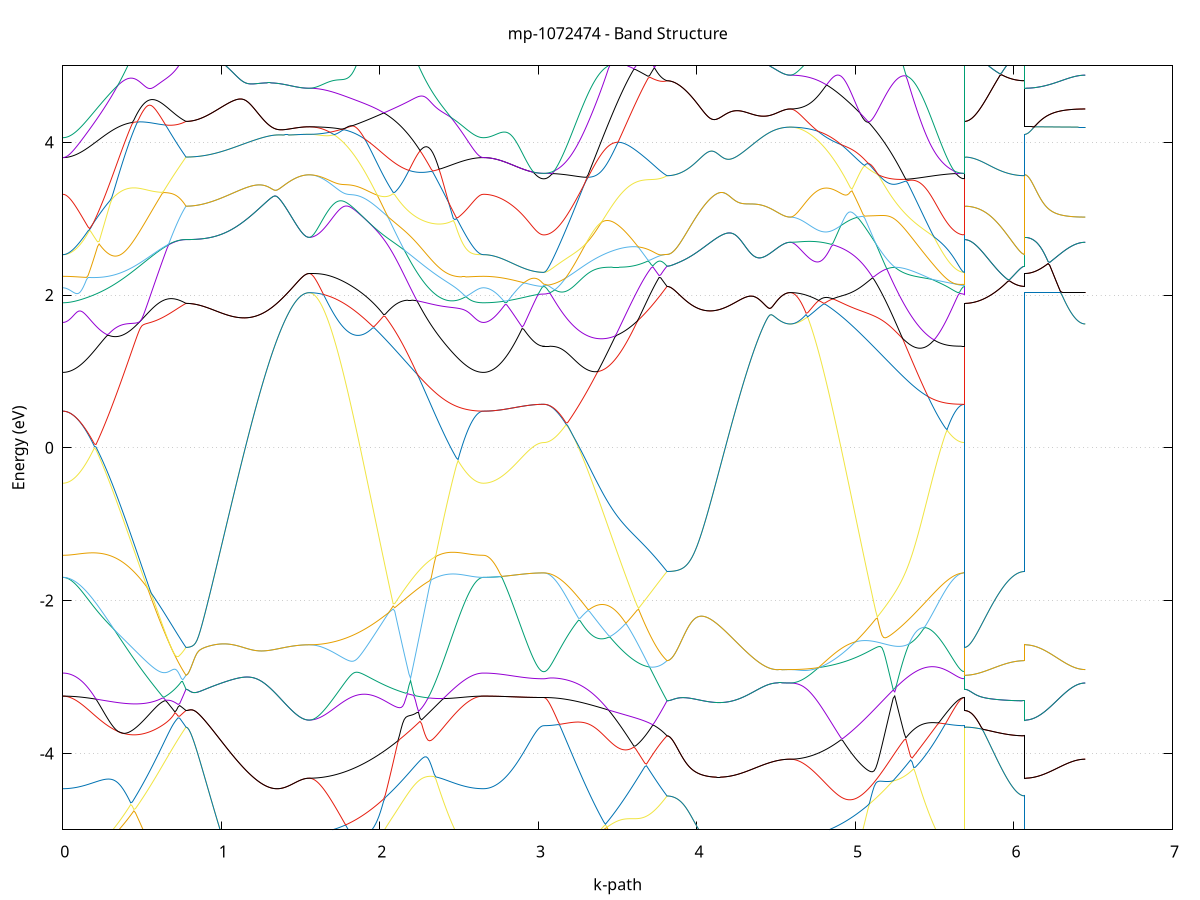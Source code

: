 set title 'mp-1072474 - Band Structure'
set xlabel 'k-path'
set ylabel 'Energy (eV)'
set grid y
set yrange [-5:5]
set terminal png size 800,600
set output 'mp-1072474_bands_gnuplot.png'
plot '-' using 1:2 with lines notitle, '-' using 1:2 with lines notitle, '-' using 1:2 with lines notitle, '-' using 1:2 with lines notitle, '-' using 1:2 with lines notitle, '-' using 1:2 with lines notitle, '-' using 1:2 with lines notitle, '-' using 1:2 with lines notitle, '-' using 1:2 with lines notitle, '-' using 1:2 with lines notitle, '-' using 1:2 with lines notitle, '-' using 1:2 with lines notitle, '-' using 1:2 with lines notitle, '-' using 1:2 with lines notitle, '-' using 1:2 with lines notitle, '-' using 1:2 with lines notitle, '-' using 1:2 with lines notitle, '-' using 1:2 with lines notitle, '-' using 1:2 with lines notitle, '-' using 1:2 with lines notitle, '-' using 1:2 with lines notitle, '-' using 1:2 with lines notitle, '-' using 1:2 with lines notitle, '-' using 1:2 with lines notitle, '-' using 1:2 with lines notitle, '-' using 1:2 with lines notitle, '-' using 1:2 with lines notitle, '-' using 1:2 with lines notitle, '-' using 1:2 with lines notitle, '-' using 1:2 with lines notitle, '-' using 1:2 with lines notitle, '-' using 1:2 with lines notitle, '-' using 1:2 with lines notitle, '-' using 1:2 with lines notitle, '-' using 1:2 with lines notitle, '-' using 1:2 with lines notitle
0.000000 -26.551679
0.009963 -26.551679
0.019926 -26.551679
0.029889 -26.551579
0.039852 -26.551579
0.049816 -26.551479
0.059779 -26.551379
0.069742 -26.551279
0.079705 -26.551179
0.089668 -26.550979
0.099631 -26.550879
0.109594 -26.550679
0.119557 -26.550479
0.129520 -26.550279
0.139484 -26.550079
0.149447 -26.549779
0.159410 -26.549579
0.169373 -26.549279
0.179336 -26.548979
0.189299 -26.548679
0.199262 -26.548379
0.209225 -26.548079
0.219188 -26.547779
0.229151 -26.547479
0.239115 -26.547179
0.249078 -26.546779
0.259041 -26.546479
0.269004 -26.546179
0.278967 -26.545879
0.288930 -26.545679
0.298893 -26.545479
0.308856 -26.545379
0.318819 -26.545479
0.328783 -26.546379
0.338746 -26.548079
0.348709 -26.549679
0.358672 -26.551379
0.368635 -26.552979
0.378598 -26.554679
0.388561 -26.556279
0.398524 -26.557979
0.408487 -26.559579
0.418451 -26.561279
0.428414 -26.562879
0.438377 -26.564579
0.448340 -26.566179
0.458303 -26.567779
0.468266 -26.569279
0.478229 -26.570879
0.488192 -26.572379
0.498155 -26.573879
0.508118 -26.575379
0.518082 -26.576779
0.528045 -26.578179
0.538008 -26.579579
0.547971 -26.580879
0.557934 -26.582179
0.567897 -26.583379
0.577860 -26.584579
0.587823 -26.585779
0.597786 -26.586879
0.607750 -26.587879
0.617713 -26.588879
0.627676 -26.589779
0.637639 -26.590679
0.647602 -26.591579
0.657565 -26.592279
0.667528 -26.592979
0.677491 -26.593679
0.687454 -26.594279
0.697418 -26.594779
0.707381 -26.595179
0.717344 -26.595579
0.727307 -26.595879
0.737270 -26.596179
0.747233 -26.596379
0.757196 -26.596479
0.767159 -26.596579
0.777122 -26.596579
0.777122 -26.596579
0.787086 -26.596579
0.797049 -26.596479
0.807012 -26.596479
0.816975 -26.596379
0.826938 -26.596379
0.836901 -26.596279
0.846864 -26.596179
0.856827 -26.596079
0.866790 -26.595979
0.876753 -26.595879
0.886717 -26.595679
0.896680 -26.595579
0.906643 -26.595379
0.916606 -26.595179
0.926569 -26.594979
0.936532 -26.594779
0.946495 -26.594579
0.956458 -26.594279
0.966421 -26.594079
0.976385 -26.593879
0.986348 -26.593579
0.996311 -26.593279
1.006274 -26.592979
1.016237 -26.592779
1.026200 -26.592479
1.036163 -26.592179
1.046126 -26.591879
1.056089 -26.591479
1.066053 -26.591179
1.076016 -26.590879
1.085979 -26.590579
1.095942 -26.590179
1.105905 -26.589879
1.115868 -26.589579
1.125831 -26.589179
1.135794 -26.588879
1.145757 -26.588479
1.155720 -26.588179
1.165684 -26.587879
1.175647 -26.587479
1.185610 -26.587179
1.195573 -26.586779
1.205536 -26.586479
1.215499 -26.586179
1.225462 -26.585879
1.235425 -26.585579
1.245388 -26.585279
1.255352 -26.584979
1.265315 -26.584679
1.275278 -26.584379
1.285241 -26.584079
1.295204 -26.583879
1.305167 -26.583679
1.315130 -26.583379
1.325093 -26.583179
1.335056 -26.582979
1.345020 -26.582879
1.354983 -26.582679
1.364946 -26.582579
1.374909 -26.582479
1.384872 -26.582479
1.394835 -26.582379
1.404798 -26.582379
1.414761 -26.582479
1.424724 -26.582479
1.434687 -26.582579
1.444651 -26.582679
1.454614 -26.582779
1.464577 -26.582879
1.474540 -26.582979
1.484503 -26.583179
1.494466 -26.583279
1.504429 -26.583379
1.514392 -26.583479
1.524355 -26.583579
1.534319 -26.583579
1.544282 -26.583679
1.554245 -26.583679
1.554245 -26.583679
1.564236 -26.583679
1.574227 -26.583579
1.584218 -26.583579
1.594209 -26.583479
1.604200 -26.583379
1.614191 -26.583279
1.624182 -26.583079
1.634173 -26.582979
1.644164 -26.582779
1.654155 -26.582579
1.664146 -26.582279
1.674138 -26.582079
1.684129 -26.581779
1.694120 -26.581479
1.704111 -26.581179
1.714102 -26.580779
1.724093 -26.580379
1.734084 -26.580079
1.744075 -26.579579
1.754066 -26.579179
1.764057 -26.578679
1.774048 -26.578279
1.784039 -26.577779
1.794030 -26.577179
1.804021 -26.576679
1.814012 -26.576079
1.824004 -26.575479
1.833995 -26.574879
1.843986 -26.574279
1.853977 -26.573579
1.863968 -26.572979
1.873959 -26.572279
1.883950 -26.571579
1.893941 -26.570779
1.903932 -26.570079
1.913923 -26.569279
1.923914 -26.568479
1.933905 -26.567679
1.943896 -26.566879
1.953887 -26.565979
1.963878 -26.565179
1.973869 -26.564279
1.983861 -26.563379
1.993852 -26.562479
2.003843 -26.561579
2.013834 -26.560579
2.023825 -26.559679
2.033816 -26.558679
2.043807 -26.557779
2.053798 -26.556779
2.063789 -26.555779
2.073780 -26.554779
2.083771 -26.553779
2.093762 -26.552779
2.103753 -26.551679
2.113744 -26.550679
2.123735 -26.549679
2.133726 -26.548679
2.143718 -26.547679
2.153709 -26.546679
2.163700 -26.545679
2.173691 -26.544679
2.183682 -26.543779
2.193673 -26.542979
2.203664 -26.542179
2.213655 -26.541479
2.223646 -26.541079
2.233637 -26.540779
2.243628 -26.540679
2.253619 -26.540679
2.263610 -26.540879
2.273601 -26.541179
2.283592 -26.541579
2.293584 -26.541979
2.303575 -26.542379
2.313566 -26.542779
2.323557 -26.543179
2.333548 -26.543679
2.343539 -26.544079
2.353530 -26.544479
2.363521 -26.544979
2.373512 -26.545379
2.383503 -26.545779
2.393494 -26.546179
2.403485 -26.546579
2.413476 -26.546979
2.423467 -26.547279
2.433458 -26.547679
2.443449 -26.547979
2.453441 -26.548279
2.463432 -26.548679
2.473423 -26.548979
2.483414 -26.549279
2.493405 -26.549479
2.503396 -26.549779
2.513387 -26.549979
2.523378 -26.550279
2.533369 -26.550479
2.543360 -26.550679
2.553351 -26.550779
2.563342 -26.550979
2.573333 -26.551179
2.583324 -26.551279
2.593315 -26.551379
2.603306 -26.551479
2.613298 -26.551579
2.623289 -26.551579
2.633280 -26.551679
2.643271 -26.551679
2.653262 -26.551679
2.653262 -26.551679
2.663033 -26.551679
2.672805 -26.551679
2.682576 -26.551579
2.692347 -26.551479
2.702119 -26.551279
2.711890 -26.551179
2.721661 -26.550979
2.731433 -26.550779
2.741204 -26.550479
2.750975 -26.550179
2.760747 -26.549879
2.770518 -26.549579
2.780289 -26.549179
2.790061 -26.548779
2.799832 -26.548379
2.809604 -26.547979
2.819375 -26.547479
2.829146 -26.546979
2.838918 -26.546479
2.848689 -26.545979
2.858460 -26.545479
2.868232 -26.544879
2.878003 -26.544379
2.887774 -26.543779
2.897546 -26.543179
2.907317 -26.542579
2.917088 -26.541979
2.926860 -26.541279
2.936631 -26.540679
2.946402 -26.540079
2.956174 -26.539479
2.965945 -26.538979
2.975717 -26.538379
2.985488 -26.537879
2.995259 -26.537479
3.005031 -26.537079
3.014802 -26.536779
3.024573 -26.536579
3.034345 -26.536479
3.034345 -26.536479
3.044308 -26.536479
3.054271 -26.536479
3.064234 -26.536479
3.074197 -26.536479
3.084160 -26.536379
3.094123 -26.536379
3.104086 -26.536379
3.114050 -26.536279
3.124013 -26.536279
3.133976 -26.536179
3.143939 -26.536179
3.153902 -26.536079
3.163865 -26.536079
3.173828 -26.536079
3.183791 -26.535979
3.193754 -26.535979
3.203718 -26.535979
3.213681 -26.536079
3.223644 -26.536079
3.233607 -26.536179
3.243570 -26.536379
3.253533 -26.536679
3.263496 -26.536979
3.273459 -26.537379
3.283422 -26.537979
3.293385 -26.538679
3.303349 -26.539479
3.313312 -26.540479
3.323275 -26.541779
3.333238 -26.543279
3.343201 -26.544779
3.353164 -26.546379
3.363127 -26.547879
3.373090 -26.549479
3.383053 -26.551079
3.393017 -26.552679
3.402980 -26.554379
3.412943 -26.555979
3.422906 -26.557579
3.432869 -26.559279
3.442832 -26.560879
3.452795 -26.562579
3.462758 -26.564179
3.472721 -26.565779
3.482685 -26.567379
3.492648 -26.568979
3.502611 -26.570579
3.512574 -26.572179
3.522537 -26.573679
3.532500 -26.575179
3.542463 -26.576679
3.552426 -26.578079
3.562389 -26.579479
3.572352 -26.580879
3.582316 -26.582179
3.592279 -26.583479
3.602242 -26.584779
3.612205 -26.585979
3.622168 -26.587079
3.632131 -26.588179
3.642094 -26.589279
3.652057 -26.590279
3.662020 -26.591179
3.671984 -26.592079
3.681947 -26.592979
3.691910 -26.593679
3.701873 -26.594379
3.711836 -26.595079
3.721799 -26.595679
3.731762 -26.596179
3.741725 -26.596679
3.751688 -26.597079
3.761652 -26.597379
3.771615 -26.597679
3.781578 -26.597879
3.791541 -26.598079
3.801504 -26.598079
3.811467 -26.598079
3.811467 -26.598079
3.821430 -26.598079
3.831393 -26.598079
3.841356 -26.598079
3.851320 -26.597979
3.861283 -26.597879
3.871246 -26.597879
3.881209 -26.597779
3.891172 -26.597579
3.901135 -26.597479
3.911098 -26.597379
3.921061 -26.597179
3.931024 -26.596979
3.940987 -26.596779
3.950951 -26.596579
3.960914 -26.596379
3.970877 -26.596179
3.980840 -26.595979
3.990803 -26.595679
4.000766 -26.595379
4.010729 -26.595179
4.020692 -26.594879
4.030655 -26.594579
4.040619 -26.594279
4.050582 -26.593979
4.060545 -26.593579
4.070508 -26.593279
4.080471 -26.592979
4.090434 -26.592579
4.100397 -26.592179
4.110360 -26.591879
4.120323 -26.591479
4.130287 -26.591079
4.140250 -26.590779
4.150213 -26.590379
4.160176 -26.589979
4.170139 -26.589579
4.180102 -26.589179
4.190065 -26.588779
4.200028 -26.588379
4.209991 -26.587979
4.219954 -26.587579
4.229918 -26.587179
4.239881 -26.586879
4.249844 -26.586479
4.259807 -26.586079
4.269770 -26.585679
4.279733 -26.585279
4.289696 -26.584979
4.299659 -26.584579
4.309622 -26.584179
4.319586 -26.583879
4.329549 -26.583479
4.339512 -26.583179
4.349475 -26.582879
4.359438 -26.582579
4.369401 -26.582279
4.379364 -26.581979
4.389327 -26.581679
4.399290 -26.581379
4.409254 -26.581079
4.419217 -26.580879
4.429180 -26.580679
4.439143 -26.580479
4.449106 -26.580279
4.459069 -26.580079
4.469032 -26.579879
4.478995 -26.579779
4.488958 -26.579679
4.498921 -26.579579
4.508885 -26.579479
4.518848 -26.579479
4.528811 -26.579479
4.538774 -26.579579
4.548737 -26.579579
4.558700 -26.579679
4.568663 -26.579679
4.578626 -26.579779
4.588589 -26.579779
4.588589 -26.579779
4.598581 -26.579779
4.608572 -26.579679
4.618563 -26.579679
4.628554 -26.579579
4.638545 -26.579479
4.648536 -26.579379
4.658527 -26.579279
4.668518 -26.579079
4.678509 -26.578979
4.688500 -26.578779
4.698491 -26.578579
4.708482 -26.578379
4.718473 -26.578079
4.728464 -26.577879
4.738455 -26.577579
4.748446 -26.577279
4.758438 -26.576879
4.768429 -26.576579
4.778420 -26.576179
4.788411 -26.575879
4.798402 -26.575479
4.808393 -26.574979
4.818384 -26.574579
4.828375 -26.574179
4.838366 -26.573679
4.848357 -26.573179
4.858348 -26.572679
4.868339 -26.572079
4.878330 -26.571579
4.888321 -26.570979
4.898312 -26.570379
4.908304 -26.569779
4.918295 -26.569179
4.928286 -26.568579
4.938277 -26.567879
4.948268 -26.567179
4.958259 -26.566579
4.968250 -26.565879
4.978241 -26.565079
4.988232 -26.564379
4.998223 -26.563679
5.008214 -26.562879
5.018205 -26.562079
5.028196 -26.561279
5.038187 -26.560479
5.048178 -26.559779
5.058169 -26.558979
5.068161 -26.558279
5.078152 -26.557479
5.088143 -26.556679
5.098134 -26.555879
5.108125 -26.555079
5.118116 -26.554279
5.128107 -26.553479
5.138098 -26.552679
5.148089 -26.551779
5.158080 -26.550979
5.168071 -26.550079
5.178062 -26.549279
5.188053 -26.548379
5.198044 -26.547579
5.208035 -26.546679
5.218026 -26.545879
5.228018 -26.544979
5.238009 -26.544179
5.248000 -26.543279
5.257991 -26.542479
5.267982 -26.541579
5.277973 -26.540779
5.287964 -26.539979
5.297955 -26.539179
5.307946 -26.538479
5.317937 -26.537979
5.327928 -26.537479
5.337919 -26.537079
5.347910 -26.536679
5.357901 -26.536379
5.367892 -26.536079
5.377884 -26.535879
5.387875 -26.535679
5.397866 -26.535579
5.407857 -26.535479
5.417848 -26.535379
5.427839 -26.535379
5.437830 -26.535279
5.447821 -26.535279
5.457812 -26.535379
5.467803 -26.535379
5.477794 -26.535479
5.487785 -26.535479
5.497776 -26.535579
5.507767 -26.535579
5.517758 -26.535679
5.527749 -26.535779
5.537741 -26.535879
5.547732 -26.535879
5.557723 -26.535979
5.567714 -26.536079
5.577705 -26.536079
5.587696 -26.536179
5.597687 -26.536279
5.607678 -26.536279
5.617669 -26.536379
5.627660 -26.536379
5.637651 -26.536379
5.647642 -26.536479
5.657633 -26.536479
5.667624 -26.536479
5.677615 -26.536479
5.687606 -26.536479
5.687606 -26.596579
5.697378 -26.596579
5.707149 -26.596579
5.716921 -26.596579
5.726692 -26.596579
5.736463 -26.596579
5.746235 -26.596679
5.756006 -26.596679
5.765777 -26.596679
5.775549 -26.596779
5.785320 -26.596779
5.795091 -26.596879
5.804863 -26.596879
5.814634 -26.596979
5.824405 -26.596979
5.834177 -26.597079
5.843948 -26.597079
5.853720 -26.597179
5.863491 -26.597279
5.873262 -26.597279
5.883034 -26.597379
5.892805 -26.597479
5.902576 -26.597479
5.912348 -26.597579
5.922119 -26.597579
5.931890 -26.597679
5.941662 -26.597779
5.951433 -26.597779
5.961204 -26.597879
5.970976 -26.597879
5.980747 -26.597879
5.990519 -26.597979
6.000290 -26.597979
6.010061 -26.598079
6.019833 -26.598079
6.029604 -26.598079
6.039375 -26.598079
6.049147 -26.598079
6.058918 -26.598079
6.068689 -26.598079
6.068689 -26.583679
6.078461 -26.583679
6.088232 -26.583679
6.098003 -26.583679
6.107775 -26.583579
6.117546 -26.583579
6.127317 -26.583579
6.137089 -26.583479
6.146860 -26.583379
6.156632 -26.583379
6.166403 -26.583279
6.176174 -26.583179
6.185946 -26.583079
6.195717 -26.582979
6.205488 -26.582879
6.215260 -26.582779
6.225031 -26.582679
6.234802 -26.582579
6.244574 -26.582479
6.254345 -26.582379
6.264116 -26.582179
6.273888 -26.582079
6.283659 -26.581879
6.293431 -26.581779
6.303202 -26.581579
6.312973 -26.581479
6.322745 -26.581279
6.332516 -26.581179
6.342287 -26.580979
6.352059 -26.580879
6.361830 -26.580679
6.371601 -26.580479
6.381373 -26.580379
6.391144 -26.580279
6.400915 -26.580079
6.410687 -26.579979
6.420458 -26.579879
6.430230 -26.579779
6.440001 -26.579779
6.449772 -26.579779
e
0.000000 -26.514279
0.009963 -26.514379
0.019926 -26.514479
0.029889 -26.514679
0.039852 -26.514879
0.049816 -26.515279
0.059779 -26.515679
0.069742 -26.516079
0.079705 -26.516679
0.089668 -26.517279
0.099631 -26.517879
0.109594 -26.518579
0.119557 -26.519379
0.129520 -26.520179
0.139484 -26.521079
0.149447 -26.522079
0.159410 -26.523079
0.169373 -26.524079
0.179336 -26.525179
0.189299 -26.526279
0.199262 -26.527479
0.209225 -26.528779
0.219188 -26.530079
0.229151 -26.531379
0.239115 -26.532779
0.249078 -26.534179
0.259041 -26.535579
0.269004 -26.537079
0.278967 -26.538579
0.288930 -26.540079
0.298893 -26.541679
0.308856 -26.543179
0.318819 -26.544779
0.328783 -26.545979
0.338746 -26.546679
0.348709 -26.547779
0.358672 -26.548979
0.368635 -26.550479
0.378598 -26.551979
0.388561 -26.553579
0.398524 -26.555179
0.408487 -26.556879
0.418451 -26.558479
0.428414 -26.560179
0.438377 -26.561879
0.448340 -26.563479
0.458303 -26.565179
0.468266 -26.566779
0.478229 -26.568379
0.488192 -26.569979
0.498155 -26.571579
0.508118 -26.573079
0.518082 -26.574579
0.528045 -26.576079
0.538008 -26.577479
0.547971 -26.578879
0.557934 -26.580279
0.567897 -26.581579
0.577860 -26.582879
0.587823 -26.584079
0.597786 -26.585279
0.607750 -26.586379
0.617713 -26.587479
0.627676 -26.588479
0.637639 -26.589479
0.647602 -26.590379
0.657565 -26.591279
0.667528 -26.592079
0.677491 -26.592779
0.687454 -26.593479
0.697418 -26.594079
0.707381 -26.594579
0.717344 -26.595079
0.727307 -26.595479
0.737270 -26.595779
0.747233 -26.596079
0.757196 -26.596279
0.767159 -26.596479
0.777122 -26.596579
0.777122 -26.596579
0.787086 -26.596579
0.797049 -26.596479
0.807012 -26.596479
0.816975 -26.596379
0.826938 -26.596379
0.836901 -26.596279
0.846864 -26.596179
0.856827 -26.596079
0.866790 -26.595979
0.876753 -26.595879
0.886717 -26.595679
0.896680 -26.595579
0.906643 -26.595379
0.916606 -26.595179
0.926569 -26.594979
0.936532 -26.594779
0.946495 -26.594579
0.956458 -26.594279
0.966421 -26.594079
0.976385 -26.593879
0.986348 -26.593579
0.996311 -26.593279
1.006274 -26.592979
1.016237 -26.592779
1.026200 -26.592479
1.036163 -26.592179
1.046126 -26.591879
1.056089 -26.591479
1.066053 -26.591179
1.076016 -26.590879
1.085979 -26.590579
1.095942 -26.590179
1.105905 -26.589879
1.115868 -26.589579
1.125831 -26.589179
1.135794 -26.588879
1.145757 -26.588479
1.155720 -26.588179
1.165684 -26.587879
1.175647 -26.587479
1.185610 -26.587179
1.195573 -26.586779
1.205536 -26.586479
1.215499 -26.586179
1.225462 -26.585879
1.235425 -26.585579
1.245388 -26.585279
1.255352 -26.584979
1.265315 -26.584679
1.275278 -26.584379
1.285241 -26.584079
1.295204 -26.583879
1.305167 -26.583579
1.315130 -26.583379
1.325093 -26.583179
1.335056 -26.582979
1.345020 -26.582879
1.354983 -26.582679
1.364946 -26.582579
1.374909 -26.582479
1.384872 -26.582479
1.394835 -26.582379
1.404798 -26.582379
1.414761 -26.582479
1.424724 -26.582479
1.434687 -26.582579
1.444651 -26.582679
1.454614 -26.582779
1.464577 -26.582879
1.474540 -26.582979
1.484503 -26.583179
1.494466 -26.583279
1.504429 -26.583379
1.514392 -26.583479
1.524355 -26.583579
1.534319 -26.583579
1.544282 -26.583679
1.554245 -26.583679
1.554245 -26.583679
1.564236 -26.583679
1.574227 -26.583579
1.584218 -26.583579
1.594209 -26.583479
1.604200 -26.583279
1.614191 -26.583179
1.624182 -26.582979
1.634173 -26.582779
1.644164 -26.582579
1.654155 -26.582279
1.664146 -26.581979
1.674138 -26.581679
1.684129 -26.581279
1.694120 -26.580979
1.704111 -26.580579
1.714102 -26.580079
1.724093 -26.579679
1.734084 -26.579179
1.744075 -26.578679
1.754066 -26.578179
1.764057 -26.577579
1.774048 -26.577079
1.784039 -26.576479
1.794030 -26.575879
1.804021 -26.575179
1.814012 -26.574579
1.824004 -26.573879
1.833995 -26.573179
1.843986 -26.572479
1.853977 -26.571679
1.863968 -26.570979
1.873959 -26.570179
1.883950 -26.569379
1.893941 -26.568579
1.903932 -26.567779
1.913923 -26.566879
1.923914 -26.566079
1.933905 -26.565179
1.943896 -26.564279
1.953887 -26.563379
1.963878 -26.562479
1.973869 -26.561579
1.983861 -26.560679
1.993852 -26.559679
2.003843 -26.558779
2.013834 -26.557779
2.023825 -26.556879
2.033816 -26.555879
2.043807 -26.554879
2.053798 -26.553879
2.063789 -26.552979
2.073780 -26.551979
2.083771 -26.550979
2.093762 -26.549979
2.103753 -26.548979
2.113744 -26.548079
2.123735 -26.547279
2.133726 -26.546379
2.143718 -26.545579
2.153709 -26.544679
2.163700 -26.543879
2.173691 -26.542979
2.183682 -26.542079
2.193673 -26.541279
2.203664 -26.540379
2.213655 -26.539479
2.223646 -26.538579
2.233637 -26.537779
2.243628 -26.536879
2.253619 -26.535979
2.263610 -26.535179
2.273601 -26.534279
2.283592 -26.533479
2.293584 -26.532579
2.303575 -26.531779
2.313566 -26.530979
2.323557 -26.530179
2.333548 -26.529379
2.343539 -26.528579
2.353530 -26.527779
2.363521 -26.527079
2.373512 -26.526279
2.383503 -26.525579
2.393494 -26.524879
2.403485 -26.524179
2.413476 -26.523479
2.423467 -26.522779
2.433458 -26.522179
2.443449 -26.521579
2.453441 -26.520979
2.463432 -26.520379
2.473423 -26.519779
2.483414 -26.519279
2.493405 -26.518779
2.503396 -26.518279
2.513387 -26.517779
2.523378 -26.517379
2.533369 -26.516979
2.543360 -26.516579
2.553351 -26.516179
2.563342 -26.515879
2.573333 -26.515579
2.583324 -26.515279
2.593315 -26.514979
2.603306 -26.514779
2.613298 -26.514679
2.623289 -26.514479
2.633280 -26.514379
2.643271 -26.514279
2.653262 -26.514279
2.653262 -26.514279
2.663033 -26.514279
2.672805 -26.514279
2.682576 -26.514279
2.692347 -26.514279
2.702119 -26.514279
2.711890 -26.514279
2.721661 -26.514279
2.731433 -26.514179
2.741204 -26.514179
2.750975 -26.514179
2.760747 -26.514079
2.770518 -26.514079
2.780289 -26.514079
2.790061 -26.514379
2.799832 -26.514779
2.809604 -26.515279
2.819375 -26.515779
2.829146 -26.516179
2.838918 -26.516779
2.848689 -26.517279
2.858460 -26.517779
2.868232 -26.518379
2.878003 -26.518979
2.887774 -26.519579
2.897546 -26.520179
2.907317 -26.520779
2.917088 -26.521379
2.926860 -26.521979
2.936631 -26.522579
2.946402 -26.523279
2.956174 -26.523879
2.965945 -26.524379
2.975717 -26.524979
2.985488 -26.525479
2.995259 -26.525979
3.005031 -26.526379
3.014802 -26.526679
3.024573 -26.526779
3.034345 -26.526879
3.034345 -26.526879
3.044308 -26.526879
3.054271 -26.526879
3.064234 -26.526879
3.074197 -26.526879
3.084160 -26.526879
3.094123 -26.526979
3.104086 -26.526979
3.114050 -26.527079
3.124013 -26.527079
3.133976 -26.527179
3.143939 -26.527279
3.153902 -26.527479
3.163865 -26.527579
3.173828 -26.527879
3.183791 -26.528179
3.193754 -26.528579
3.203718 -26.528979
3.213681 -26.529579
3.223644 -26.530279
3.233607 -26.531079
3.243570 -26.531879
3.253533 -26.532879
3.263496 -26.533979
3.273459 -26.535079
3.283422 -26.536379
3.293385 -26.537679
3.303349 -26.538979
3.313312 -26.540379
3.323275 -26.541579
3.333238 -26.542679
3.343201 -26.543979
3.353164 -26.545379
3.363127 -26.546779
3.373090 -26.548179
3.383053 -26.549779
3.393017 -26.551279
3.402980 -26.552879
3.412943 -26.554479
3.422906 -26.556079
3.432869 -26.557679
3.442832 -26.559379
3.452795 -26.560979
3.462758 -26.562679
3.472721 -26.564279
3.482685 -26.565879
3.492648 -26.567479
3.502611 -26.569079
3.512574 -26.570679
3.522537 -26.572279
3.532500 -26.573779
3.542463 -26.575279
3.552426 -26.576779
3.562389 -26.578179
3.572352 -26.579579
3.582316 -26.580979
3.592279 -26.582379
3.602242 -26.583579
3.612205 -26.584879
3.622168 -26.586079
3.632131 -26.587279
3.642094 -26.588379
3.652057 -26.589379
3.662020 -26.590379
3.671984 -26.591379
3.681947 -26.592179
3.691910 -26.593079
3.701873 -26.593779
3.711836 -26.594579
3.721799 -26.595179
3.731762 -26.595779
3.741725 -26.596279
3.751688 -26.596779
3.761652 -26.597179
3.771615 -26.597479
3.781578 -26.597779
3.791541 -26.597979
3.801504 -26.598079
3.811467 -26.598079
3.811467 -26.598079
3.821430 -26.598079
3.831393 -26.598079
3.841356 -26.598079
3.851320 -26.597979
3.861283 -26.597879
3.871246 -26.597879
3.881209 -26.597779
3.891172 -26.597579
3.901135 -26.597479
3.911098 -26.597379
3.921061 -26.597179
3.931024 -26.596979
3.940987 -26.596779
3.950951 -26.596579
3.960914 -26.596379
3.970877 -26.596179
3.980840 -26.595979
3.990803 -26.595679
4.000766 -26.595379
4.010729 -26.595179
4.020692 -26.594879
4.030655 -26.594579
4.040619 -26.594279
4.050582 -26.593979
4.060545 -26.593579
4.070508 -26.593279
4.080471 -26.592979
4.090434 -26.592579
4.100397 -26.592179
4.110360 -26.591879
4.120323 -26.591479
4.130287 -26.591079
4.140250 -26.590779
4.150213 -26.590379
4.160176 -26.589979
4.170139 -26.589579
4.180102 -26.589179
4.190065 -26.588779
4.200028 -26.588379
4.209991 -26.587979
4.219954 -26.587579
4.229918 -26.587179
4.239881 -26.586879
4.249844 -26.586479
4.259807 -26.586079
4.269770 -26.585679
4.279733 -26.585279
4.289696 -26.584979
4.299659 -26.584579
4.309622 -26.584179
4.319586 -26.583879
4.329549 -26.583479
4.339512 -26.583179
4.349475 -26.582879
4.359438 -26.582579
4.369401 -26.582279
4.379364 -26.581979
4.389327 -26.581679
4.399290 -26.581379
4.409254 -26.581079
4.419217 -26.580879
4.429180 -26.580679
4.439143 -26.580479
4.449106 -26.580279
4.459069 -26.580079
4.469032 -26.579879
4.478995 -26.579779
4.488958 -26.579679
4.498921 -26.579579
4.508885 -26.579479
4.518848 -26.579479
4.528811 -26.579479
4.538774 -26.579579
4.548737 -26.579579
4.558700 -26.579679
4.568663 -26.579679
4.578626 -26.579779
4.588589 -26.579779
4.588589 -26.579779
4.598581 -26.579779
4.608572 -26.579679
4.618563 -26.579579
4.628554 -26.579479
4.638545 -26.579379
4.648536 -26.579279
4.658527 -26.579079
4.668518 -26.578879
4.678509 -26.578679
4.688500 -26.578379
4.698491 -26.578079
4.708482 -26.577779
4.718473 -26.577479
4.728464 -26.577079
4.738455 -26.576779
4.748446 -26.576279
4.758438 -26.575879
4.768429 -26.575479
4.778420 -26.574979
4.788411 -26.574479
4.798402 -26.573979
4.808393 -26.573379
4.818384 -26.572979
4.828375 -26.572579
4.838366 -26.572179
4.848357 -26.571679
4.858348 -26.571279
4.868339 -26.570779
4.878330 -26.570379
4.888321 -26.569879
4.898312 -26.569379
4.908304 -26.568779
4.918295 -26.568279
4.928286 -26.567679
4.938277 -26.567179
4.948268 -26.566579
4.958259 -26.565979
4.968250 -26.565279
4.978241 -26.564679
4.988232 -26.563979
4.998223 -26.563379
5.008214 -26.562679
5.018205 -26.561979
5.028196 -26.561279
5.038187 -26.560479
5.048178 -26.559679
5.058169 -26.558879
5.068161 -26.558079
5.078152 -26.557179
5.088143 -26.556379
5.098134 -26.555479
5.108125 -26.554579
5.118116 -26.553779
5.128107 -26.552879
5.138098 -26.551979
5.148089 -26.551079
5.158080 -26.550279
5.168071 -26.549379
5.178062 -26.548479
5.188053 -26.547579
5.198044 -26.546779
5.208035 -26.545879
5.218026 -26.545079
5.228018 -26.544179
5.238009 -26.543379
5.248000 -26.542579
5.257991 -26.541879
5.267982 -26.541079
5.277973 -26.540379
5.287964 -26.539779
5.297955 -26.539079
5.307946 -26.538379
5.317937 -26.537579
5.327928 -26.536779
5.337919 -26.536079
5.347910 -26.535379
5.357901 -26.534679
5.367892 -26.533979
5.377884 -26.533379
5.387875 -26.532679
5.397866 -26.532179
5.407857 -26.531579
5.417848 -26.531079
5.427839 -26.530579
5.437830 -26.530079
5.447821 -26.529679
5.457812 -26.529279
5.467803 -26.528979
5.477794 -26.528679
5.487785 -26.528379
5.497776 -26.528179
5.507767 -26.527979
5.517758 -26.527779
5.527749 -26.527679
5.537741 -26.527479
5.547732 -26.527379
5.557723 -26.527279
5.567714 -26.527179
5.577705 -26.527179
5.587696 -26.527079
5.597687 -26.527079
5.607678 -26.526979
5.617669 -26.526979
5.627660 -26.526979
5.637651 -26.526879
5.647642 -26.526879
5.657633 -26.526879
5.667624 -26.526879
5.677615 -26.526879
5.687606 -26.526879
5.687606 -26.596579
5.697378 -26.596579
5.707149 -26.596579
5.716921 -26.596579
5.726692 -26.596579
5.736463 -26.596579
5.746235 -26.596679
5.756006 -26.596679
5.765777 -26.596679
5.775549 -26.596779
5.785320 -26.596779
5.795091 -26.596879
5.804863 -26.596879
5.814634 -26.596979
5.824405 -26.596979
5.834177 -26.597079
5.843948 -26.597079
5.853720 -26.597179
5.863491 -26.597279
5.873262 -26.597279
5.883034 -26.597379
5.892805 -26.597479
5.902576 -26.597479
5.912348 -26.597579
5.922119 -26.597579
5.931890 -26.597679
5.941662 -26.597779
5.951433 -26.597779
5.961204 -26.597879
5.970976 -26.597879
5.980747 -26.597879
5.990519 -26.597979
6.000290 -26.597979
6.010061 -26.598079
6.019833 -26.598079
6.029604 -26.598079
6.039375 -26.598079
6.049147 -26.598079
6.058918 -26.598079
6.068689 -26.598079
6.068689 -26.583679
6.078461 -26.583679
6.088232 -26.583679
6.098003 -26.583679
6.107775 -26.583579
6.117546 -26.583579
6.127317 -26.583579
6.137089 -26.583479
6.146860 -26.583379
6.156632 -26.583379
6.166403 -26.583279
6.176174 -26.583179
6.185946 -26.583079
6.195717 -26.582979
6.205488 -26.582879
6.215260 -26.582779
6.225031 -26.582679
6.234802 -26.582579
6.244574 -26.582479
6.254345 -26.582379
6.264116 -26.582179
6.273888 -26.582079
6.283659 -26.581879
6.293431 -26.581779
6.303202 -26.581579
6.312973 -26.581479
6.322745 -26.581279
6.332516 -26.581179
6.342287 -26.580979
6.352059 -26.580879
6.361830 -26.580679
6.371601 -26.580479
6.381373 -26.580379
6.391144 -26.580279
6.400915 -26.580079
6.410687 -26.579979
6.420458 -26.579879
6.430230 -26.579779
6.440001 -26.579779
6.449772 -26.579779
e
0.000000 -26.514279
0.009963 -26.514279
0.019926 -26.514279
0.029889 -26.514279
0.039852 -26.514279
0.049816 -26.514179
0.059779 -26.514179
0.069742 -26.514079
0.079705 -26.514079
0.089668 -26.513979
0.099631 -26.513879
0.109594 -26.513779
0.119557 -26.513979
0.129520 -26.514779
0.139484 -26.515679
0.149447 -26.516679
0.159410 -26.517679
0.169373 -26.518679
0.179336 -26.519879
0.189299 -26.520979
0.199262 -26.522179
0.209225 -26.523479
0.219188 -26.524779
0.229151 -26.526079
0.239115 -26.527479
0.249078 -26.528879
0.259041 -26.530279
0.269004 -26.531679
0.278967 -26.533079
0.288930 -26.534479
0.298893 -26.535879
0.308856 -26.537079
0.318819 -26.538179
0.328783 -26.538979
0.338746 -26.539479
0.348709 -26.539579
0.358672 -26.539579
0.368635 -26.539279
0.378598 -26.538979
0.388561 -26.538679
0.398524 -26.538179
0.408487 -26.537779
0.418451 -26.537279
0.428414 -26.536779
0.438377 -26.536279
0.448340 -26.535779
0.458303 -26.535279
0.468266 -26.534779
0.478229 -26.534179
0.488192 -26.533679
0.498155 -26.533179
0.508118 -26.532579
0.518082 -26.532079
0.528045 -26.531479
0.538008 -26.530979
0.547971 -26.530379
0.557934 -26.529879
0.567897 -26.529279
0.577860 -26.528779
0.587823 -26.528279
0.597786 -26.527679
0.607750 -26.527179
0.617713 -26.526679
0.627676 -26.526179
0.637639 -26.525579
0.647602 -26.525079
0.657565 -26.524579
0.667528 -26.524079
0.677491 -26.523579
0.687454 -26.523179
0.697418 -26.522679
0.707381 -26.522179
0.717344 -26.521779
0.727307 -26.521279
0.737270 -26.520879
0.747233 -26.520379
0.757196 -26.519979
0.767159 -26.519579
0.777122 -26.519179
0.777122 -26.519179
0.787086 -26.519179
0.797049 -26.519179
0.807012 -26.519079
0.816975 -26.519079
0.826938 -26.519079
0.836901 -26.518979
0.846864 -26.518979
0.856827 -26.518879
0.866790 -26.518879
0.876753 -26.518779
0.886717 -26.518679
0.896680 -26.518579
0.906643 -26.518479
0.916606 -26.518379
0.926569 -26.518279
0.936532 -26.518179
0.946495 -26.518079
0.956458 -26.517979
0.966421 -26.517879
0.976385 -26.517779
0.986348 -26.517679
0.996311 -26.517779
1.006274 -26.518379
1.016237 -26.519279
1.026200 -26.520479
1.036163 -26.521679
1.046126 -26.522979
1.056089 -26.524379
1.066053 -26.525679
1.076016 -26.527079
1.085979 -26.528579
1.095942 -26.529979
1.105905 -26.531479
1.115868 -26.532979
1.125831 -26.534379
1.135794 -26.535879
1.145757 -26.537379
1.155720 -26.538879
1.165684 -26.540479
1.175647 -26.541979
1.185610 -26.543479
1.195573 -26.544979
1.205536 -26.546379
1.215499 -26.547879
1.225462 -26.549379
1.235425 -26.550779
1.245388 -26.552179
1.255352 -26.553579
1.265315 -26.554979
1.275278 -26.556279
1.285241 -26.557579
1.295204 -26.558879
1.305167 -26.560079
1.315130 -26.561279
1.325093 -26.562379
1.335056 -26.563479
1.345020 -26.564579
1.354983 -26.565479
1.364946 -26.566479
1.374909 -26.567279
1.384872 -26.568179
1.394835 -26.568879
1.404798 -26.569579
1.414761 -26.570179
1.424724 -26.570679
1.434687 -26.571179
1.444651 -26.571579
1.454614 -26.571979
1.464577 -26.572279
1.474540 -26.572579
1.484503 -26.572779
1.494466 -26.572979
1.504429 -26.573079
1.514392 -26.573179
1.524355 -26.573279
1.534319 -26.573279
1.544282 -26.573379
1.554245 -26.573379
1.554245 -26.573379
1.564236 -26.573379
1.574227 -26.573279
1.584218 -26.573279
1.594209 -26.573279
1.604200 -26.573179
1.614191 -26.573079
1.624182 -26.572979
1.634173 -26.572879
1.644164 -26.572679
1.654155 -26.572579
1.664146 -26.572379
1.674138 -26.572179
1.684129 -26.571979
1.694120 -26.571779
1.704111 -26.571579
1.714102 -26.571279
1.724093 -26.570979
1.734084 -26.570779
1.744075 -26.570479
1.754066 -26.570079
1.764057 -26.569779
1.774048 -26.569379
1.784039 -26.569079
1.794030 -26.568679
1.804021 -26.568279
1.814012 -26.567879
1.824004 -26.567379
1.833995 -26.566979
1.843986 -26.566479
1.853977 -26.565979
1.863968 -26.565479
1.873959 -26.564979
1.883950 -26.564479
1.893941 -26.563879
1.903932 -26.563279
1.913923 -26.562679
1.923914 -26.562079
1.933905 -26.561479
1.943896 -26.560879
1.953887 -26.560179
1.963878 -26.559579
1.973869 -26.558879
1.983861 -26.558179
1.993852 -26.557479
2.003843 -26.556779
2.013834 -26.556079
2.023825 -26.555279
2.033816 -26.554579
2.043807 -26.553779
2.053798 -26.552979
2.063789 -26.552179
2.073780 -26.551379
2.083771 -26.550579
2.093762 -26.549779
2.103753 -26.548979
2.113744 -26.547979
2.123735 -26.546979
2.133726 -26.545979
2.143718 -26.544979
2.153709 -26.544079
2.163700 -26.543079
2.173691 -26.542079
2.183682 -26.541079
2.193673 -26.540179
2.203664 -26.539179
2.213655 -26.538279
2.223646 -26.537279
2.233637 -26.536379
2.243628 -26.535479
2.253619 -26.534579
2.263610 -26.533679
2.273601 -26.532779
2.283592 -26.531879
2.293584 -26.531079
2.303575 -26.530279
2.313566 -26.529379
2.323557 -26.528579
2.333548 -26.527779
2.343539 -26.526979
2.353530 -26.526279
2.363521 -26.525579
2.373512 -26.524779
2.383503 -26.524079
2.393494 -26.523479
2.403485 -26.522779
2.413476 -26.522179
2.423467 -26.521479
2.433458 -26.520879
2.443449 -26.520379
2.453441 -26.519779
2.463432 -26.519279
2.473423 -26.518779
2.483414 -26.518279
2.493405 -26.517879
2.503396 -26.517479
2.513387 -26.517079
2.523378 -26.516679
2.533369 -26.516279
2.543360 -26.515979
2.553351 -26.515679
2.563342 -26.515479
2.573333 -26.515179
2.583324 -26.514979
2.593315 -26.514779
2.603306 -26.514679
2.613298 -26.514479
2.623289 -26.514379
2.633280 -26.514379
2.643271 -26.514279
2.653262 -26.514279
2.653262 -26.514279
2.663033 -26.514279
2.672805 -26.514279
2.682576 -26.514279
2.692347 -26.514279
2.702119 -26.514279
2.711890 -26.514279
2.721661 -26.514279
2.731433 -26.514179
2.741204 -26.514179
2.750975 -26.514179
2.760747 -26.514079
2.770518 -26.514079
2.780289 -26.514079
2.790061 -26.513979
2.799832 -26.513979
2.809604 -26.513979
2.819375 -26.513879
2.829146 -26.513879
2.838918 -26.513779
2.848689 -26.513779
2.858460 -26.513679
2.868232 -26.513679
2.878003 -26.513579
2.887774 -26.513579
2.897546 -26.513579
2.907317 -26.513479
2.917088 -26.513479
2.926860 -26.513379
2.936631 -26.513379
2.946402 -26.513279
2.956174 -26.513279
2.965945 -26.513279
2.975717 -26.513179
2.985488 -26.513179
2.995259 -26.513179
3.005031 -26.513179
3.014802 -26.513179
3.024573 -26.513079
3.034345 -26.513079
3.034345 -26.513079
3.044308 -26.513179
3.054271 -26.513279
3.064234 -26.513379
3.074197 -26.513579
3.084160 -26.513879
3.094123 -26.514179
3.104086 -26.514479
3.114050 -26.514879
3.124013 -26.515379
3.133976 -26.515779
3.143939 -26.516379
3.153902 -26.516879
3.163865 -26.517379
3.173828 -26.517979
3.183791 -26.518479
3.193754 -26.518979
3.203718 -26.519479
3.213681 -26.519879
3.223644 -26.520579
3.233607 -26.521479
3.243570 -26.522379
3.253533 -26.523179
3.263496 -26.523979
3.273459 -26.524679
3.283422 -26.525379
3.293385 -26.525879
3.303349 -26.526279
3.313312 -26.526679
3.323275 -26.526879
3.333238 -26.526979
3.343201 -26.527079
3.353164 -26.527079
3.363127 -26.527079
3.373090 -26.526979
3.383053 -26.526879
3.393017 -26.526679
3.402980 -26.526479
3.412943 -26.526279
3.422906 -26.526079
3.432869 -26.525879
3.442832 -26.525679
3.452795 -26.525379
3.462758 -26.525179
3.472721 -26.524879
3.482685 -26.524679
3.492648 -26.524379
3.502611 -26.524079
3.512574 -26.523879
3.522537 -26.523579
3.532500 -26.523279
3.542463 -26.522979
3.552426 -26.522779
3.562389 -26.522479
3.572352 -26.522179
3.582316 -26.521979
3.592279 -26.521679
3.602242 -26.521479
3.612205 -26.521179
3.622168 -26.520979
3.632131 -26.520679
3.642094 -26.520479
3.652057 -26.520179
3.662020 -26.519979
3.671984 -26.519779
3.681947 -26.519579
3.691910 -26.519379
3.701873 -26.519179
3.711836 -26.518979
3.721799 -26.518779
3.731762 -26.518579
3.741725 -26.518479
3.751688 -26.518279
3.761652 -26.518179
3.771615 -26.517979
3.781578 -26.517879
3.791541 -26.517779
3.801504 -26.517679
3.811467 -26.517579
3.811467 -26.517579
3.821430 -26.517579
3.831393 -26.517479
3.841356 -26.517479
3.851320 -26.517479
3.861283 -26.517479
3.871246 -26.517379
3.881209 -26.517379
3.891172 -26.517279
3.901135 -26.517279
3.911098 -26.517179
3.921061 -26.517079
3.931024 -26.517079
3.940987 -26.516979
3.950951 -26.516879
3.960914 -26.516779
3.970877 -26.516679
3.980840 -26.516579
3.990803 -26.516479
4.000766 -26.516479
4.010729 -26.516379
4.020692 -26.516579
4.030655 -26.517079
4.040619 -26.518079
4.050582 -26.519179
4.060545 -26.520379
4.070508 -26.521679
4.080471 -26.523079
4.090434 -26.524379
4.100397 -26.525779
4.110360 -26.527179
4.120323 -26.528679
4.130287 -26.530079
4.140250 -26.531579
4.150213 -26.533079
4.160176 -26.534579
4.170139 -26.536079
4.180102 -26.537679
4.190065 -26.539179
4.200028 -26.540679
4.209991 -26.542179
4.219954 -26.543779
4.229918 -26.545279
4.239881 -26.546779
4.249844 -26.548279
4.259807 -26.549779
4.269770 -26.551279
4.279733 -26.552679
4.289696 -26.554179
4.299659 -26.555579
4.309622 -26.556979
4.319586 -26.558279
4.329549 -26.559579
4.339512 -26.560879
4.349475 -26.562179
4.359438 -26.563379
4.369401 -26.564579
4.379364 -26.565779
4.389327 -26.566879
4.399290 -26.567879
4.409254 -26.568979
4.419217 -26.569879
4.429180 -26.570879
4.439143 -26.571679
4.449106 -26.572479
4.459069 -26.573279
4.469032 -26.573979
4.478995 -26.574579
4.488958 -26.575179
4.498921 -26.575679
4.508885 -26.576079
4.518848 -26.576479
4.528811 -26.576679
4.538774 -26.576979
4.548737 -26.577079
4.558700 -26.577179
4.568663 -26.577279
4.578626 -26.577279
4.588589 -26.577279
4.588589 -26.577279
4.598581 -26.577279
4.608572 -26.577279
4.618563 -26.577179
4.628554 -26.577179
4.638545 -26.577079
4.648536 -26.576979
4.658527 -26.576879
4.668518 -26.576779
4.678509 -26.576679
4.688500 -26.576479
4.698491 -26.576279
4.708482 -26.576079
4.718473 -26.575879
4.728464 -26.575679
4.738455 -26.575479
4.748446 -26.575179
4.758438 -26.574979
4.768429 -26.574679
4.778420 -26.574379
4.788411 -26.573979
4.798402 -26.573679
4.808393 -26.573279
4.818384 -26.572779
4.828375 -26.572179
4.838366 -26.571579
4.848357 -26.570979
4.858348 -26.570279
4.868339 -26.569679
4.878330 -26.568979
4.888321 -26.568279
4.898312 -26.567479
4.908304 -26.566779
4.918295 -26.565979
4.928286 -26.565279
4.938277 -26.564479
4.948268 -26.563679
4.958259 -26.562779
4.968250 -26.561979
4.978241 -26.561179
4.988232 -26.560279
4.998223 -26.559379
5.008214 -26.558479
5.018205 -26.557679
5.028196 -26.556779
5.038187 -26.555779
5.048178 -26.554879
5.058169 -26.553979
5.068161 -26.553079
5.078152 -26.552079
5.088143 -26.551179
5.098134 -26.550279
5.108125 -26.549279
5.118116 -26.548379
5.128107 -26.547379
5.138098 -26.546479
5.148089 -26.545479
5.158080 -26.544579
5.168071 -26.543579
5.178062 -26.542679
5.188053 -26.541679
5.198044 -26.540779
5.208035 -26.539779
5.218026 -26.538879
5.228018 -26.537979
5.238009 -26.537079
5.248000 -26.536179
5.257991 -26.535279
5.267982 -26.534379
5.277973 -26.533479
5.287964 -26.532579
5.297955 -26.531779
5.307946 -26.530879
5.317937 -26.530079
5.327928 -26.529279
5.337919 -26.528479
5.347910 -26.527679
5.357901 -26.526879
5.367892 -26.526079
5.377884 -26.525379
5.387875 -26.524579
5.397866 -26.523879
5.407857 -26.523179
5.417848 -26.522579
5.427839 -26.521879
5.437830 -26.521279
5.447821 -26.520679
5.457812 -26.520079
5.467803 -26.519479
5.477794 -26.518979
5.487785 -26.518379
5.497776 -26.517879
5.507767 -26.517379
5.517758 -26.516979
5.527749 -26.516579
5.537741 -26.516179
5.547732 -26.515779
5.557723 -26.515379
5.567714 -26.515079
5.577705 -26.514779
5.587696 -26.514479
5.597687 -26.514179
5.607678 -26.513979
5.617669 -26.513779
5.627660 -26.513579
5.637651 -26.513479
5.647642 -26.513379
5.657633 -26.513279
5.667624 -26.513179
5.677615 -26.513179
5.687606 -26.513079
5.687606 -26.519179
5.697378 -26.519179
5.707149 -26.519179
5.716921 -26.519179
5.726692 -26.519079
5.736463 -26.519079
5.746235 -26.519079
5.756006 -26.519079
5.765777 -26.518979
5.775549 -26.518979
5.785320 -26.518879
5.795091 -26.518879
5.804863 -26.518779
5.814634 -26.518779
5.824405 -26.518679
5.834177 -26.518679
5.843948 -26.518579
5.853720 -26.518479
5.863491 -26.518479
5.873262 -26.518379
5.883034 -26.518279
5.892805 -26.518279
5.902576 -26.518179
5.912348 -26.518079
5.922119 -26.518079
5.931890 -26.517979
5.941662 -26.517979
5.951433 -26.517879
5.961204 -26.517879
5.970976 -26.517779
5.980747 -26.517779
5.990519 -26.517679
6.000290 -26.517679
6.010061 -26.517679
6.019833 -26.517579
6.029604 -26.517579
6.039375 -26.517579
6.049147 -26.517579
6.058918 -26.517579
6.068689 -26.517579
6.068689 -26.573379
6.078461 -26.573379
6.088232 -26.573379
6.098003 -26.573379
6.107775 -26.573379
6.117546 -26.573479
6.127317 -26.573479
6.137089 -26.573579
6.146860 -26.573579
6.156632 -26.573679
6.166403 -26.573779
6.176174 -26.573879
6.185946 -26.573879
6.195717 -26.573979
6.205488 -26.574079
6.215260 -26.574179
6.225031 -26.574379
6.234802 -26.574479
6.244574 -26.574579
6.254345 -26.574679
6.264116 -26.574879
6.273888 -26.574979
6.283659 -26.575079
6.293431 -26.575279
6.303202 -26.575379
6.312973 -26.575579
6.322745 -26.575779
6.332516 -26.575879
6.342287 -26.576079
6.352059 -26.576179
6.361830 -26.576379
6.371601 -26.576479
6.381373 -26.576679
6.391144 -26.576779
6.400915 -26.576979
6.410687 -26.577079
6.420458 -26.577179
6.430230 -26.577279
6.440001 -26.577279
6.449772 -26.577279
e
0.000000 -26.511479
0.009963 -26.511479
0.019926 -26.511379
0.029889 -26.511379
0.039852 -26.511379
0.049816 -26.511279
0.059779 -26.511279
0.069742 -26.511279
0.079705 -26.511279
0.089668 -26.511779
0.099631 -26.512479
0.109594 -26.513179
0.119557 -26.513679
0.129520 -26.513579
0.139484 -26.513479
0.149447 -26.513379
0.159410 -26.513279
0.169373 -26.513079
0.179336 -26.512979
0.189299 -26.512779
0.199262 -26.512679
0.209225 -26.512479
0.219188 -26.512379
0.229151 -26.512179
0.239115 -26.511979
0.249078 -26.511779
0.259041 -26.511679
0.269004 -26.511479
0.278967 -26.511279
0.288930 -26.511079
0.298893 -26.510879
0.308856 -26.510779
0.318819 -26.510779
0.328783 -26.510779
0.338746 -26.510779
0.348709 -26.510879
0.358672 -26.510879
0.368635 -26.510879
0.378598 -26.510979
0.388561 -26.510979
0.398524 -26.510979
0.408487 -26.511079
0.418451 -26.511179
0.428414 -26.511179
0.438377 -26.511279
0.448340 -26.511379
0.458303 -26.511479
0.468266 -26.511579
0.478229 -26.511679
0.488192 -26.511779
0.498155 -26.511879
0.508118 -26.511979
0.518082 -26.512179
0.528045 -26.512279
0.538008 -26.512479
0.547971 -26.512579
0.557934 -26.512779
0.567897 -26.512979
0.577860 -26.513179
0.587823 -26.513379
0.597786 -26.513579
0.607750 -26.513779
0.617713 -26.513979
0.627676 -26.514279
0.637639 -26.514479
0.647602 -26.514779
0.657565 -26.515079
0.667528 -26.515379
0.677491 -26.515679
0.687454 -26.515979
0.697418 -26.516279
0.707381 -26.516579
0.717344 -26.516879
0.727307 -26.517279
0.737270 -26.517679
0.747233 -26.517979
0.757196 -26.518379
0.767159 -26.518779
0.777122 -26.519179
0.777122 -26.519179
0.787086 -26.519179
0.797049 -26.519179
0.807012 -26.519079
0.816975 -26.519079
0.826938 -26.519079
0.836901 -26.518979
0.846864 -26.518979
0.856827 -26.518879
0.866790 -26.518879
0.876753 -26.518779
0.886717 -26.518679
0.896680 -26.518579
0.906643 -26.518479
0.916606 -26.518379
0.926569 -26.518279
0.936532 -26.518179
0.946495 -26.518079
0.956458 -26.517979
0.966421 -26.517879
0.976385 -26.517779
0.986348 -26.517679
0.996311 -26.517779
1.006274 -26.518379
1.016237 -26.519279
1.026200 -26.520479
1.036163 -26.521679
1.046126 -26.522979
1.056089 -26.524379
1.066053 -26.525679
1.076016 -26.527079
1.085979 -26.528579
1.095942 -26.529979
1.105905 -26.531479
1.115868 -26.532879
1.125831 -26.534379
1.135794 -26.535879
1.145757 -26.537379
1.155720 -26.538879
1.165684 -26.540479
1.175647 -26.541979
1.185610 -26.543479
1.195573 -26.544979
1.205536 -26.546379
1.215499 -26.547879
1.225462 -26.549379
1.235425 -26.550779
1.245388 -26.552179
1.255352 -26.553579
1.265315 -26.554979
1.275278 -26.556279
1.285241 -26.557579
1.295204 -26.558879
1.305167 -26.560079
1.315130 -26.561279
1.325093 -26.562379
1.335056 -26.563479
1.345020 -26.564579
1.354983 -26.565479
1.364946 -26.566479
1.374909 -26.567279
1.384872 -26.568179
1.394835 -26.568879
1.404798 -26.569579
1.414761 -26.570179
1.424724 -26.570679
1.434687 -26.571179
1.444651 -26.571579
1.454614 -26.571979
1.464577 -26.572279
1.474540 -26.572579
1.484503 -26.572779
1.494466 -26.572979
1.504429 -26.573079
1.514392 -26.573179
1.524355 -26.573279
1.534319 -26.573279
1.544282 -26.573379
1.554245 -26.573379
1.554245 -26.573379
1.564236 -26.573379
1.574227 -26.573279
1.584218 -26.573279
1.594209 -26.573179
1.604200 -26.573079
1.614191 -26.572879
1.624182 -26.572679
1.634173 -26.572479
1.644164 -26.572279
1.654155 -26.572079
1.664146 -26.571779
1.674138 -26.571479
1.684129 -26.571179
1.694120 -26.570779
1.704111 -26.570479
1.714102 -26.570079
1.724093 -26.569679
1.734084 -26.569179
1.744075 -26.568779
1.754066 -26.568279
1.764057 -26.567779
1.774048 -26.567179
1.784039 -26.566679
1.794030 -26.566079
1.804021 -26.565479
1.814012 -26.564879
1.824004 -26.564279
1.833995 -26.563579
1.843986 -26.562979
1.853977 -26.562279
1.863968 -26.561579
1.873959 -26.560879
1.883950 -26.560079
1.893941 -26.559379
1.903932 -26.558579
1.913923 -26.557779
1.923914 -26.556979
1.933905 -26.556179
1.943896 -26.555379
1.953887 -26.554579
1.963878 -26.553679
1.973869 -26.552879
1.983861 -26.551979
1.993852 -26.551179
2.003843 -26.550279
2.013834 -26.549379
2.023825 -26.548479
2.033816 -26.547579
2.043807 -26.546679
2.053798 -26.545779
2.063789 -26.544879
2.073780 -26.543979
2.083771 -26.543079
2.093762 -26.542079
2.103753 -26.541179
2.113744 -26.540279
2.123735 -26.539379
2.133726 -26.538479
2.143718 -26.537479
2.153709 -26.536579
2.163700 -26.535679
2.173691 -26.534779
2.183682 -26.533879
2.193673 -26.533879
2.203664 -26.534079
2.213655 -26.534279
2.223646 -26.534279
2.233637 -26.534079
2.243628 -26.533579
2.253619 -26.533079
2.263610 -26.532279
2.273601 -26.531479
2.283592 -26.530679
2.293584 -26.529779
2.303575 -26.528879
2.313566 -26.527979
2.323557 -26.527079
2.333548 -26.526079
2.343539 -26.525179
2.353530 -26.524279
2.363521 -26.523379
2.373512 -26.522479
2.383503 -26.521679
2.393494 -26.520779
2.403485 -26.519979
2.413476 -26.519179
2.423467 -26.518379
2.433458 -26.517679
2.443449 -26.516979
2.453441 -26.516279
2.463432 -26.515579
2.473423 -26.514879
2.483414 -26.514279
2.493405 -26.513679
2.503396 -26.513179
2.513387 -26.512679
2.523378 -26.512179
2.533369 -26.511679
2.543360 -26.511279
2.553351 -26.511079
2.563342 -26.511079
2.573333 -26.511179
2.583324 -26.511179
2.593315 -26.511279
2.603306 -26.511279
2.613298 -26.511379
2.623289 -26.511379
2.633280 -26.511379
2.643271 -26.511479
2.653262 -26.511479
2.653262 -26.511479
2.663033 -26.511479
2.672805 -26.511479
2.682576 -26.511579
2.692347 -26.511679
2.702119 -26.511879
2.711890 -26.511979
2.721661 -26.512179
2.731433 -26.512479
2.741204 -26.512679
2.750975 -26.512979
2.760747 -26.513279
2.770518 -26.513679
2.780289 -26.513979
2.790061 -26.513979
2.799832 -26.513979
2.809604 -26.513979
2.819375 -26.513879
2.829146 -26.513879
2.838918 -26.513779
2.848689 -26.513779
2.858460 -26.513679
2.868232 -26.513679
2.878003 -26.513579
2.887774 -26.513579
2.897546 -26.513579
2.907317 -26.513479
2.917088 -26.513479
2.926860 -26.513379
2.936631 -26.513379
2.946402 -26.513279
2.956174 -26.513279
2.965945 -26.513279
2.975717 -26.513179
2.985488 -26.513179
2.995259 -26.513179
3.005031 -26.513179
3.014802 -26.513179
3.024573 -26.513079
3.034345 -26.513079
3.034345 -26.513079
3.044308 -26.513079
3.054271 -26.513079
3.064234 -26.513079
3.074197 -26.513079
3.084160 -26.512979
3.094123 -26.512979
3.104086 -26.512879
3.114050 -26.512879
3.124013 -26.512779
3.133976 -26.513379
3.143939 -26.513979
3.153902 -26.514679
3.163865 -26.515379
3.173828 -26.516179
3.183791 -26.516979
3.193754 -26.517879
3.203718 -26.518779
3.213681 -26.519679
3.223644 -26.520179
3.233607 -26.520479
3.243570 -26.520679
3.253533 -26.520879
3.263496 -26.520979
3.273459 -26.521079
3.283422 -26.521079
3.293385 -26.521079
3.303349 -26.521079
3.313312 -26.520979
3.323275 -26.520979
3.333238 -26.520879
3.343201 -26.520779
3.353164 -26.520679
3.363127 -26.520579
3.373090 -26.520379
3.383053 -26.520279
3.393017 -26.520179
3.402980 -26.520079
3.412943 -26.519879
3.422906 -26.519779
3.432869 -26.519579
3.442832 -26.519479
3.452795 -26.519279
3.462758 -26.519179
3.472721 -26.519079
3.482685 -26.518879
3.492648 -26.518779
3.502611 -26.518579
3.512574 -26.518479
3.522537 -26.518379
3.532500 -26.518179
3.542463 -26.518079
3.552426 -26.517979
3.562389 -26.517879
3.572352 -26.517779
3.582316 -26.517679
3.592279 -26.517579
3.602242 -26.517479
3.612205 -26.517379
3.622168 -26.517379
3.632131 -26.517279
3.642094 -26.517179
3.652057 -26.517179
3.662020 -26.517079
3.671984 -26.517079
3.681947 -26.517079
3.691910 -26.517079
3.701873 -26.517079
3.711836 -26.517079
3.721799 -26.517079
3.731762 -26.517079
3.741725 -26.517079
3.751688 -26.517079
3.761652 -26.517179
3.771615 -26.517179
3.781578 -26.517279
3.791541 -26.517379
3.801504 -26.517479
3.811467 -26.517579
3.811467 -26.517579
3.821430 -26.517579
3.831393 -26.517479
3.841356 -26.517479
3.851320 -26.517479
3.861283 -26.517479
3.871246 -26.517379
3.881209 -26.517379
3.891172 -26.517279
3.901135 -26.517279
3.911098 -26.517179
3.921061 -26.517079
3.931024 -26.517079
3.940987 -26.516979
3.950951 -26.516879
3.960914 -26.516779
3.970877 -26.516679
3.980840 -26.516579
3.990803 -26.516479
4.000766 -26.516479
4.010729 -26.516379
4.020692 -26.516579
4.030655 -26.517079
4.040619 -26.518079
4.050582 -26.519179
4.060545 -26.520379
4.070508 -26.521679
4.080471 -26.523079
4.090434 -26.524379
4.100397 -26.525779
4.110360 -26.527179
4.120323 -26.528679
4.130287 -26.530079
4.140250 -26.531579
4.150213 -26.533079
4.160176 -26.534579
4.170139 -26.536079
4.180102 -26.537679
4.190065 -26.539179
4.200028 -26.540679
4.209991 -26.542179
4.219954 -26.543779
4.229918 -26.545279
4.239881 -26.546779
4.249844 -26.548279
4.259807 -26.549779
4.269770 -26.551279
4.279733 -26.552679
4.289696 -26.554179
4.299659 -26.555579
4.309622 -26.556979
4.319586 -26.558279
4.329549 -26.559579
4.339512 -26.560879
4.349475 -26.562179
4.359438 -26.563379
4.369401 -26.564579
4.379364 -26.565779
4.389327 -26.566879
4.399290 -26.567879
4.409254 -26.568979
4.419217 -26.569879
4.429180 -26.570879
4.439143 -26.571679
4.449106 -26.572479
4.459069 -26.573279
4.469032 -26.573979
4.478995 -26.574579
4.488958 -26.575179
4.498921 -26.575679
4.508885 -26.576079
4.518848 -26.576479
4.528811 -26.576679
4.538774 -26.576979
4.548737 -26.577079
4.558700 -26.577179
4.568663 -26.577279
4.578626 -26.577279
4.588589 -26.577279
4.588589 -26.577279
4.598581 -26.577279
4.608572 -26.577279
4.618563 -26.577179
4.628554 -26.577079
4.638545 -26.576979
4.648536 -26.576779
4.658527 -26.576579
4.668518 -26.576379
4.678509 -26.576179
4.688500 -26.575979
4.698491 -26.575679
4.708482 -26.575379
4.718473 -26.574979
4.728464 -26.574679
4.738455 -26.574279
4.748446 -26.573879
4.758438 -26.573379
4.768429 -26.572979
4.778420 -26.572479
4.788411 -26.571979
4.798402 -26.571479
4.808393 -26.570879
4.818384 -26.570279
4.828375 -26.569679
4.838366 -26.569079
4.848357 -26.568479
4.858348 -26.567779
4.868339 -26.567079
4.878330 -26.566379
4.888321 -26.565679
4.898312 -26.564979
4.908304 -26.564279
4.918295 -26.563479
4.928286 -26.562679
4.938277 -26.561879
4.948268 -26.561079
4.958259 -26.560279
4.968250 -26.559379
4.978241 -26.558579
4.988232 -26.557679
4.998223 -26.556779
5.008214 -26.555879
5.018205 -26.554979
5.028196 -26.554079
5.038187 -26.553179
5.048178 -26.552279
5.058169 -26.551379
5.068161 -26.550379
5.078152 -26.549479
5.088143 -26.548479
5.098134 -26.547579
5.108125 -26.546579
5.118116 -26.545679
5.128107 -26.544679
5.138098 -26.543779
5.148089 -26.542779
5.158080 -26.541779
5.168071 -26.540879
5.178062 -26.539879
5.188053 -26.538979
5.198044 -26.537979
5.208035 -26.537079
5.218026 -26.536179
5.228018 -26.535179
5.238009 -26.534279
5.248000 -26.533379
5.257991 -26.532479
5.267982 -26.531579
5.277973 -26.530679
5.287964 -26.529779
5.297955 -26.528979
5.307946 -26.528079
5.317937 -26.527279
5.327928 -26.526379
5.337919 -26.525579
5.347910 -26.524779
5.357901 -26.523979
5.367892 -26.523279
5.377884 -26.522479
5.387875 -26.521779
5.397866 -26.521079
5.407857 -26.520379
5.417848 -26.519679
5.427839 -26.518979
5.437830 -26.518379
5.447821 -26.517879
5.457812 -26.517379
5.467803 -26.516879
5.477794 -26.516679
5.487785 -26.516479
5.497776 -26.516279
5.507767 -26.516079
5.517758 -26.515779
5.527749 -26.515579
5.537741 -26.515379
5.547732 -26.515079
5.557723 -26.514879
5.567714 -26.514579
5.577705 -26.514379
5.587696 -26.514179
5.597687 -26.513979
5.607678 -26.513779
5.617669 -26.513679
5.627660 -26.513479
5.637651 -26.513379
5.647642 -26.513279
5.657633 -26.513179
5.667624 -26.513179
5.677615 -26.513179
5.687606 -26.513079
5.687606 -26.519179
5.697378 -26.519179
5.707149 -26.519179
5.716921 -26.519179
5.726692 -26.519079
5.736463 -26.519079
5.746235 -26.519079
5.756006 -26.519079
5.765777 -26.518979
5.775549 -26.518979
5.785320 -26.518879
5.795091 -26.518879
5.804863 -26.518779
5.814634 -26.518779
5.824405 -26.518679
5.834177 -26.518679
5.843948 -26.518579
5.853720 -26.518479
5.863491 -26.518479
5.873262 -26.518379
5.883034 -26.518279
5.892805 -26.518279
5.902576 -26.518179
5.912348 -26.518079
5.922119 -26.518079
5.931890 -26.517979
5.941662 -26.517979
5.951433 -26.517879
5.961204 -26.517879
5.970976 -26.517779
5.980747 -26.517779
5.990519 -26.517679
6.000290 -26.517679
6.010061 -26.517679
6.019833 -26.517579
6.029604 -26.517579
6.039375 -26.517579
6.049147 -26.517579
6.058918 -26.517579
6.068689 -26.517579
6.068689 -26.573379
6.078461 -26.573379
6.088232 -26.573379
6.098003 -26.573379
6.107775 -26.573379
6.117546 -26.573479
6.127317 -26.573479
6.137089 -26.573579
6.146860 -26.573579
6.156632 -26.573679
6.166403 -26.573779
6.176174 -26.573879
6.185946 -26.573879
6.195717 -26.573979
6.205488 -26.574079
6.215260 -26.574179
6.225031 -26.574379
6.234802 -26.574479
6.244574 -26.574579
6.254345 -26.574679
6.264116 -26.574879
6.273888 -26.574979
6.283659 -26.575079
6.293431 -26.575279
6.303202 -26.575379
6.312973 -26.575579
6.322745 -26.575779
6.332516 -26.575879
6.342287 -26.576079
6.352059 -26.576179
6.361830 -26.576379
6.371601 -26.576479
6.381373 -26.576679
6.391144 -26.576779
6.400915 -26.576979
6.410687 -26.577079
6.420458 -26.577179
6.430230 -26.577279
6.440001 -26.577279
6.449772 -26.577279
e
0.000000 -26.508979
0.009963 -26.509079
0.019926 -26.509179
0.029889 -26.509279
0.039852 -26.509579
0.049816 -26.509879
0.059779 -26.510279
0.069742 -26.510679
0.079705 -26.511179
0.089668 -26.511179
0.099631 -26.511179
0.109594 -26.511079
0.119557 -26.511079
0.129520 -26.511079
0.139484 -26.510979
0.149447 -26.510979
0.159410 -26.510979
0.169373 -26.510979
0.179336 -26.510879
0.189299 -26.510879
0.199262 -26.510879
0.209225 -26.510879
0.219188 -26.510779
0.229151 -26.510779
0.239115 -26.510779
0.249078 -26.510779
0.259041 -26.510779
0.269004 -26.510779
0.278967 -26.510779
0.288930 -26.510779
0.298893 -26.510779
0.308856 -26.510679
0.318819 -26.510479
0.328783 -26.510179
0.338746 -26.509979
0.348709 -26.509779
0.358672 -26.509579
0.368635 -26.509379
0.378598 -26.509079
0.388561 -26.508879
0.398524 -26.508679
0.408487 -26.508479
0.418451 -26.508279
0.428414 -26.507979
0.438377 -26.507779
0.448340 -26.507579
0.458303 -26.507379
0.468266 -26.507079
0.478229 -26.506879
0.488192 -26.506679
0.498155 -26.506479
0.508118 -26.506279
0.518082 -26.506079
0.528045 -26.505879
0.538008 -26.505679
0.547971 -26.505479
0.557934 -26.505279
0.567897 -26.505079
0.577860 -26.504879
0.587823 -26.504679
0.597786 -26.504479
0.607750 -26.504379
0.617713 -26.504179
0.627676 -26.503979
0.637639 -26.503879
0.647602 -26.503679
0.657565 -26.503579
0.667528 -26.503479
0.677491 -26.503279
0.687454 -26.503179
0.697418 -26.503079
0.707381 -26.502979
0.717344 -26.502879
0.727307 -26.502779
0.737270 -26.502679
0.747233 -26.502579
0.757196 -26.502479
0.767159 -26.502479
0.777122 -26.502379
0.777122 -26.502379
0.787086 -26.502479
0.797049 -26.502479
0.807012 -26.502679
0.816975 -26.502879
0.826938 -26.503179
0.836901 -26.503479
0.846864 -26.503879
0.856827 -26.504379
0.866790 -26.504879
0.876753 -26.505479
0.886717 -26.506079
0.896680 -26.506779
0.906643 -26.507479
0.916606 -26.508279
0.926569 -26.509179
0.936532 -26.509979
0.946495 -26.510979
0.956458 -26.511979
0.966421 -26.512979
0.976385 -26.513979
0.986348 -26.514979
0.996311 -26.515879
1.006274 -26.516379
1.016237 -26.516579
1.026200 -26.516479
1.036163 -26.516379
1.046126 -26.516179
1.056089 -26.516079
1.066053 -26.515879
1.076016 -26.515679
1.085979 -26.515479
1.095942 -26.515279
1.105905 -26.515179
1.115868 -26.514979
1.125831 -26.514779
1.135794 -26.514579
1.145757 -26.514279
1.155720 -26.514079
1.165684 -26.513879
1.175647 -26.513679
1.185610 -26.513479
1.195573 -26.513279
1.205536 -26.513079
1.215499 -26.512879
1.225462 -26.512679
1.235425 -26.512479
1.245388 -26.512279
1.255352 -26.512079
1.265315 -26.511879
1.275278 -26.511679
1.285241 -26.511579
1.295204 -26.511379
1.305167 -26.511179
1.315130 -26.510979
1.325093 -26.510879
1.335056 -26.510679
1.345020 -26.510479
1.354983 -26.510379
1.364946 -26.510179
1.374909 -26.510079
1.384872 -26.509979
1.394835 -26.509779
1.404798 -26.509679
1.414761 -26.509579
1.424724 -26.509479
1.434687 -26.509379
1.444651 -26.509279
1.454614 -26.509179
1.464577 -26.509079
1.474540 -26.509079
1.484503 -26.508979
1.494466 -26.508979
1.504429 -26.508879
1.514392 -26.508879
1.524355 -26.508779
1.534319 -26.508779
1.544282 -26.508779
1.554245 -26.508779
1.554245 -26.508779
1.564236 -26.508779
1.574227 -26.508779
1.584218 -26.508879
1.594209 -26.508879
1.604200 -26.508979
1.614191 -26.509079
1.624182 -26.509179
1.634173 -26.509279
1.644164 -26.509479
1.654155 -26.509579
1.664146 -26.509779
1.674138 -26.509979
1.684129 -26.510179
1.694120 -26.510379
1.704111 -26.510679
1.714102 -26.510879
1.724093 -26.511179
1.734084 -26.511479
1.744075 -26.511779
1.754066 -26.512079
1.764057 -26.512379
1.774048 -26.512679
1.784039 -26.513079
1.794030 -26.513479
1.804021 -26.513879
1.814012 -26.514179
1.824004 -26.514579
1.833995 -26.515079
1.843986 -26.515479
1.853977 -26.515879
1.863968 -26.516379
1.873959 -26.516879
1.883950 -26.517279
1.893941 -26.517779
1.903932 -26.518279
1.913923 -26.518779
1.923914 -26.519279
1.933905 -26.519779
1.943896 -26.520379
1.953887 -26.520879
1.963878 -26.521379
1.973869 -26.521979
1.983861 -26.522479
1.993852 -26.523079
2.003843 -26.523679
2.013834 -26.524179
2.023825 -26.524779
2.033816 -26.525379
2.043807 -26.525979
2.053798 -26.526479
2.063789 -26.527079
2.073780 -26.527679
2.083771 -26.528279
2.093762 -26.528779
2.103753 -26.529379
2.113744 -26.529979
2.123735 -26.530479
2.133726 -26.531079
2.143718 -26.531579
2.153709 -26.532079
2.163700 -26.532579
2.173691 -26.533079
2.183682 -26.533479
2.193673 -26.532979
2.203664 -26.532079
2.213655 -26.531279
2.223646 -26.530379
2.233637 -26.529479
2.243628 -26.528679
2.253619 -26.527779
2.263610 -26.526979
2.273601 -26.526179
2.283592 -26.525379
2.293584 -26.524579
2.303575 -26.523779
2.313566 -26.522979
2.323557 -26.522279
2.333548 -26.521579
2.343539 -26.520779
2.353530 -26.520079
2.363521 -26.519479
2.373512 -26.518779
2.383503 -26.518079
2.393494 -26.517479
2.403485 -26.516879
2.413476 -26.516279
2.423467 -26.515679
2.433458 -26.515179
2.443449 -26.514579
2.453441 -26.514079
2.463432 -26.513679
2.473423 -26.513179
2.483414 -26.512679
2.493405 -26.512279
2.503396 -26.511879
2.513387 -26.511579
2.523378 -26.511179
2.533369 -26.510979
2.543360 -26.510979
2.553351 -26.510879
2.563342 -26.510479
2.573333 -26.510179
2.583324 -26.509879
2.593315 -26.509679
2.603306 -26.509479
2.613298 -26.509279
2.623289 -26.509179
2.633280 -26.509079
2.643271 -26.508979
2.653262 -26.508979
2.653262 -26.508979
2.663033 -26.508979
2.672805 -26.508979
2.682576 -26.508979
2.692347 -26.508979
2.702119 -26.509079
2.711890 -26.509079
2.721661 -26.509079
2.731433 -26.509079
2.741204 -26.509079
2.750975 -26.509179
2.760747 -26.509179
2.770518 -26.509179
2.780289 -26.509279
2.790061 -26.509279
2.799832 -26.509279
2.809604 -26.509379
2.819375 -26.509379
2.829146 -26.509479
2.838918 -26.509479
2.848689 -26.509579
2.858460 -26.509579
2.868232 -26.509679
2.878003 -26.509679
2.887774 -26.509679
2.897546 -26.509779
2.907317 -26.509779
2.917088 -26.509879
2.926860 -26.509879
2.936631 -26.509979
2.946402 -26.509979
2.956174 -26.510079
2.965945 -26.510079
2.975717 -26.510079
2.985488 -26.510079
2.995259 -26.510179
3.005031 -26.510179
3.014802 -26.510179
3.024573 -26.510179
3.034345 -26.510179
3.034345 -26.510179
3.044308 -26.510179
3.054271 -26.510279
3.064234 -26.510479
3.074197 -26.510679
3.084160 -26.510979
3.094123 -26.511379
3.104086 -26.511779
3.114050 -26.512279
3.124013 -26.512779
3.133976 -26.512679
3.143939 -26.512679
3.153902 -26.512579
3.163865 -26.512479
3.173828 -26.512379
3.183791 -26.512279
3.193754 -26.512079
3.203718 -26.511979
3.213681 -26.511879
3.223644 -26.511679
3.233607 -26.511579
3.243570 -26.511479
3.253533 -26.511279
3.263496 -26.511079
3.273459 -26.510979
3.283422 -26.510779
3.293385 -26.510579
3.303349 -26.510479
3.313312 -26.510279
3.323275 -26.510079
3.333238 -26.509879
3.343201 -26.509679
3.353164 -26.509479
3.363127 -26.509279
3.373090 -26.509079
3.383053 -26.508879
3.393017 -26.508679
3.402980 -26.508479
3.412943 -26.508279
3.422906 -26.508079
3.432869 -26.507879
3.442832 -26.507679
3.452795 -26.507479
3.462758 -26.507279
3.472721 -26.507079
3.482685 -26.506779
3.492648 -26.506579
3.502611 -26.506379
3.512574 -26.506179
3.522537 -26.505979
3.532500 -26.505879
3.542463 -26.505679
3.552426 -26.505479
3.562389 -26.505279
3.572352 -26.505079
3.582316 -26.504879
3.592279 -26.504779
3.602242 -26.504579
3.612205 -26.504379
3.622168 -26.504279
3.632131 -26.504079
3.642094 -26.503979
3.652057 -26.503779
3.662020 -26.503679
3.671984 -26.503479
3.681947 -26.503379
3.691910 -26.503279
3.701873 -26.503179
3.711836 -26.503079
3.721799 -26.502979
3.731762 -26.502879
3.741725 -26.502779
3.751688 -26.502679
3.761652 -26.502679
3.771615 -26.502579
3.781578 -26.502479
3.791541 -26.502479
3.801504 -26.502479
3.811467 -26.502379
3.811467 -26.502379
3.821430 -26.502479
3.831393 -26.502479
3.841356 -26.502679
3.851320 -26.502879
3.861283 -26.503179
3.871246 -26.503479
3.881209 -26.503879
3.891172 -26.504379
3.901135 -26.504879
3.911098 -26.505479
3.921061 -26.506079
3.931024 -26.506779
3.940987 -26.507479
3.950951 -26.508279
3.960914 -26.509179
3.970877 -26.510079
3.980840 -26.510979
3.990803 -26.511979
4.000766 -26.512979
4.010729 -26.513979
4.020692 -26.514879
4.030655 -26.515379
4.040619 -26.515479
4.050582 -26.515379
4.060545 -26.515279
4.070508 -26.515179
4.080471 -26.515079
4.090434 -26.514879
4.100397 -26.514779
4.110360 -26.514579
4.120323 -26.514479
4.130287 -26.514279
4.140250 -26.514079
4.150213 -26.513979
4.160176 -26.513779
4.170139 -26.513579
4.180102 -26.513379
4.190065 -26.513279
4.200028 -26.513079
4.209991 -26.512879
4.219954 -26.512779
4.229918 -26.512579
4.239881 -26.512379
4.249844 -26.512179
4.259807 -26.512079
4.269770 -26.511879
4.279733 -26.511679
4.289696 -26.511579
4.299659 -26.511379
4.309622 -26.511279
4.319586 -26.511079
4.329549 -26.510979
4.339512 -26.510779
4.349475 -26.510679
4.359438 -26.510479
4.369401 -26.510379
4.379364 -26.510279
4.389327 -26.510079
4.399290 -26.509979
4.409254 -26.509879
4.419217 -26.509779
4.429180 -26.509679
4.439143 -26.509579
4.449106 -26.509479
4.459069 -26.509379
4.469032 -26.509279
4.478995 -26.509179
4.488958 -26.509179
4.498921 -26.509079
4.508885 -26.508979
4.518848 -26.508979
4.528811 -26.508879
4.538774 -26.508879
4.548737 -26.508879
4.558700 -26.508879
4.568663 -26.508779
4.578626 -26.508779
4.588589 -26.508779
4.588589 -26.508779
4.598581 -26.508779
4.608572 -26.508779
4.618563 -26.508879
4.628554 -26.508879
4.638545 -26.508879
4.648536 -26.508979
4.658527 -26.509079
4.668518 -26.509079
4.678509 -26.509179
4.688500 -26.509279
4.698491 -26.509379
4.708482 -26.509479
4.718473 -26.509579
4.728464 -26.509679
4.738455 -26.509879
4.748446 -26.509979
4.758438 -26.510179
4.768429 -26.510279
4.778420 -26.510479
4.788411 -26.510679
4.798402 -26.510879
4.808393 -26.511079
4.818384 -26.511279
4.828375 -26.511479
4.838366 -26.511679
4.848357 -26.511879
4.858348 -26.512079
4.868339 -26.512379
4.878330 -26.512579
4.888321 -26.512779
4.898312 -26.513079
4.908304 -26.513379
4.918295 -26.513579
4.928286 -26.513879
4.938277 -26.514179
4.948268 -26.514379
4.958259 -26.514679
4.968250 -26.514979
4.978241 -26.515279
4.988232 -26.515579
4.998223 -26.515879
5.008214 -26.516179
5.018205 -26.516479
5.028196 -26.516779
5.038187 -26.517079
5.048178 -26.517379
5.058169 -26.517679
5.068161 -26.517979
5.078152 -26.518279
5.088143 -26.518579
5.098134 -26.518879
5.108125 -26.519179
5.118116 -26.519479
5.128107 -26.519779
5.138098 -26.520079
5.148089 -26.520279
5.158080 -26.520579
5.168071 -26.520879
5.178062 -26.521079
5.188053 -26.521379
5.198044 -26.521579
5.208035 -26.521779
5.218026 -26.522079
5.228018 -26.522179
5.238009 -26.522379
5.248000 -26.522579
5.257991 -26.522679
5.267982 -26.522779
5.277973 -26.522779
5.287964 -26.522879
5.297955 -26.522879
5.307946 -26.522779
5.317937 -26.522679
5.327928 -26.522579
5.337919 -26.522379
5.347910 -26.522179
5.357901 -26.521879
5.367892 -26.521579
5.377884 -26.521179
5.387875 -26.520779
5.397866 -26.520379
5.407857 -26.519879
5.417848 -26.519379
5.427839 -26.518879
5.437830 -26.518379
5.447821 -26.517779
5.457812 -26.517179
5.467803 -26.516879
5.477794 -26.516379
5.487785 -26.515779
5.497776 -26.515379
5.507767 -26.514879
5.517758 -26.514379
5.527749 -26.513979
5.537741 -26.513479
5.547732 -26.513079
5.557723 -26.512679
5.567714 -26.512379
5.577705 -26.511979
5.587696 -26.511679
5.597687 -26.511379
5.607678 -26.511179
5.617669 -26.510979
5.627660 -26.510779
5.637651 -26.510579
5.647642 -26.510479
5.657633 -26.510279
5.667624 -26.510279
5.677615 -26.510179
5.687606 -26.510179
5.687606 -26.502379
5.697378 -26.502379
5.707149 -26.502379
5.716921 -26.502379
5.726692 -26.502379
5.736463 -26.502379
5.746235 -26.502379
5.756006 -26.502379
5.765777 -26.502379
5.775549 -26.502379
5.785320 -26.502379
5.795091 -26.502379
5.804863 -26.502379
5.814634 -26.502379
5.824405 -26.502379
5.834177 -26.502379
5.843948 -26.502379
5.853720 -26.502379
5.863491 -26.502379
5.873262 -26.502379
5.883034 -26.502379
5.892805 -26.502379
5.902576 -26.502379
5.912348 -26.502379
5.922119 -26.502379
5.931890 -26.502379
5.941662 -26.502379
5.951433 -26.502379
5.961204 -26.502379
5.970976 -26.502379
5.980747 -26.502379
5.990519 -26.502379
6.000290 -26.502379
6.010061 -26.502379
6.019833 -26.502379
6.029604 -26.502379
6.039375 -26.502379
6.049147 -26.502379
6.058918 -26.502379
6.068689 -26.502379
6.068689 -26.508779
6.078461 -26.508779
6.088232 -26.508779
6.098003 -26.508779
6.107775 -26.508779
6.117546 -26.508779
6.127317 -26.508779
6.137089 -26.508779
6.146860 -26.508779
6.156632 -26.508779
6.166403 -26.508779
6.176174 -26.508779
6.185946 -26.508779
6.195717 -26.508779
6.205488 -26.508779
6.215260 -26.508779
6.225031 -26.508779
6.234802 -26.508779
6.244574 -26.508779
6.254345 -26.508779
6.264116 -26.508779
6.273888 -26.508779
6.283659 -26.508779
6.293431 -26.508779
6.303202 -26.508779
6.312973 -26.508779
6.322745 -26.508779
6.332516 -26.508779
6.342287 -26.508779
6.352059 -26.508779
6.361830 -26.508779
6.371601 -26.508779
6.381373 -26.508779
6.391144 -26.508779
6.400915 -26.508779
6.410687 -26.508779
6.420458 -26.508779
6.430230 -26.508779
6.440001 -26.508779
6.449772 -26.508779
e
0.000000 -26.508979
0.009963 -26.508979
0.019926 -26.508979
0.029889 -26.508979
0.039852 -26.508979
0.049816 -26.508879
0.059779 -26.508879
0.069742 -26.508879
0.079705 -26.508779
0.089668 -26.508779
0.099631 -26.508679
0.109594 -26.508579
0.119557 -26.508579
0.129520 -26.508479
0.139484 -26.508379
0.149447 -26.508279
0.159410 -26.508179
0.169373 -26.508079
0.179336 -26.507979
0.189299 -26.507879
0.199262 -26.507779
0.209225 -26.507679
0.219188 -26.507579
0.229151 -26.507479
0.239115 -26.507279
0.249078 -26.507179
0.259041 -26.507079
0.269004 -26.506879
0.278967 -26.506779
0.288930 -26.506679
0.298893 -26.506479
0.308856 -26.506379
0.318819 -26.506179
0.328783 -26.506079
0.338746 -26.505879
0.348709 -26.505779
0.358672 -26.505579
0.368635 -26.505479
0.378598 -26.505279
0.388561 -26.505179
0.398524 -26.504979
0.408487 -26.504879
0.418451 -26.504679
0.428414 -26.504579
0.438377 -26.504479
0.448340 -26.504279
0.458303 -26.504179
0.468266 -26.503979
0.478229 -26.503879
0.488192 -26.503779
0.498155 -26.503679
0.508118 -26.503479
0.518082 -26.503379
0.528045 -26.503279
0.538008 -26.503179
0.547971 -26.503079
0.557934 -26.502979
0.567897 -26.502879
0.577860 -26.502779
0.587823 -26.502679
0.597786 -26.502679
0.607750 -26.502579
0.617713 -26.502479
0.627676 -26.502479
0.637639 -26.502379
0.647602 -26.502379
0.657565 -26.502279
0.667528 -26.502279
0.677491 -26.502279
0.687454 -26.502279
0.697418 -26.502179
0.707381 -26.502179
0.717344 -26.502179
0.727307 -26.502279
0.737270 -26.502279
0.747233 -26.502279
0.757196 -26.502279
0.767159 -26.502379
0.777122 -26.502379
0.777122 -26.502379
0.787086 -26.502479
0.797049 -26.502479
0.807012 -26.502679
0.816975 -26.502879
0.826938 -26.503179
0.836901 -26.503479
0.846864 -26.503879
0.856827 -26.504379
0.866790 -26.504879
0.876753 -26.505479
0.886717 -26.506079
0.896680 -26.506779
0.906643 -26.507479
0.916606 -26.508279
0.926569 -26.509179
0.936532 -26.509979
0.946495 -26.510979
0.956458 -26.511879
0.966421 -26.512979
0.976385 -26.513979
0.986348 -26.514979
0.996311 -26.515879
1.006274 -26.516379
1.016237 -26.516579
1.026200 -26.516479
1.036163 -26.516379
1.046126 -26.516179
1.056089 -26.516079
1.066053 -26.515879
1.076016 -26.515679
1.085979 -26.515479
1.095942 -26.515279
1.105905 -26.515179
1.115868 -26.514979
1.125831 -26.514779
1.135794 -26.514579
1.145757 -26.514279
1.155720 -26.514079
1.165684 -26.513879
1.175647 -26.513679
1.185610 -26.513479
1.195573 -26.513279
1.205536 -26.513079
1.215499 -26.512879
1.225462 -26.512679
1.235425 -26.512479
1.245388 -26.512279
1.255352 -26.512079
1.265315 -26.511879
1.275278 -26.511679
1.285241 -26.511579
1.295204 -26.511379
1.305167 -26.511179
1.315130 -26.510979
1.325093 -26.510879
1.335056 -26.510679
1.345020 -26.510479
1.354983 -26.510379
1.364946 -26.510179
1.374909 -26.510079
1.384872 -26.509979
1.394835 -26.509779
1.404798 -26.509679
1.414761 -26.509579
1.424724 -26.509479
1.434687 -26.509379
1.444651 -26.509279
1.454614 -26.509179
1.464577 -26.509079
1.474540 -26.509079
1.484503 -26.508979
1.494466 -26.508979
1.504429 -26.508879
1.514392 -26.508879
1.524355 -26.508779
1.534319 -26.508779
1.544282 -26.508779
1.554245 -26.508779
1.554245 -26.508779
1.564236 -26.508779
1.574227 -26.508779
1.584218 -26.508779
1.594209 -26.508779
1.604200 -26.508779
1.614191 -26.508779
1.624182 -26.508779
1.634173 -26.508779
1.644164 -26.508779
1.654155 -26.508779
1.664146 -26.508779
1.674138 -26.508779
1.684129 -26.508779
1.694120 -26.508779
1.704111 -26.508779
1.714102 -26.508779
1.724093 -26.508779
1.734084 -26.508779
1.744075 -26.508779
1.754066 -26.508779
1.764057 -26.508779
1.774048 -26.508779
1.784039 -26.508779
1.794030 -26.508779
1.804021 -26.508779
1.814012 -26.508779
1.824004 -26.508779
1.833995 -26.508779
1.843986 -26.508779
1.853977 -26.508879
1.863968 -26.508879
1.873959 -26.508879
1.883950 -26.508879
1.893941 -26.508879
1.903932 -26.508879
1.913923 -26.508879
1.923914 -26.508879
1.933905 -26.508879
1.943896 -26.508879
1.953887 -26.508979
1.963878 -26.508979
1.973869 -26.508979
1.983861 -26.508979
1.993852 -26.508979
2.003843 -26.508979
2.013834 -26.509079
2.023825 -26.509079
2.033816 -26.509079
2.043807 -26.509079
2.053798 -26.509079
2.063789 -26.509179
2.073780 -26.509179
2.083771 -26.509179
2.093762 -26.509179
2.103753 -26.509279
2.113744 -26.509279
2.123735 -26.509279
2.133726 -26.509379
2.143718 -26.509379
2.153709 -26.509379
2.163700 -26.509479
2.173691 -26.509479
2.183682 -26.509479
2.193673 -26.509579
2.203664 -26.509579
2.213655 -26.509579
2.223646 -26.509679
2.233637 -26.509679
2.243628 -26.509679
2.253619 -26.509779
2.263610 -26.509779
2.273601 -26.509779
2.283592 -26.509879
2.293584 -26.509879
2.303575 -26.509979
2.313566 -26.509979
2.323557 -26.509979
2.333548 -26.510079
2.343539 -26.510079
2.353530 -26.510179
2.363521 -26.510179
2.373512 -26.510179
2.383503 -26.510279
2.393494 -26.510279
2.403485 -26.510379
2.413476 -26.510379
2.423467 -26.510379
2.433458 -26.510479
2.443449 -26.510479
2.453441 -26.510579
2.463432 -26.510579
2.473423 -26.510679
2.483414 -26.510679
2.493405 -26.510779
2.503396 -26.510779
2.513387 -26.510879
2.523378 -26.510879
2.533369 -26.510879
2.543360 -26.510579
2.553351 -26.510279
2.563342 -26.510079
2.573333 -26.509879
2.583324 -26.509679
2.593315 -26.509479
2.603306 -26.509379
2.613298 -26.509179
2.623289 -26.509079
2.633280 -26.509079
2.643271 -26.508979
2.653262 -26.508979
2.653262 -26.508979
2.663033 -26.508979
2.672805 -26.508979
2.682576 -26.508979
2.692347 -26.508979
2.702119 -26.509079
2.711890 -26.509079
2.721661 -26.509079
2.731433 -26.509079
2.741204 -26.509079
2.750975 -26.509179
2.760747 -26.509179
2.770518 -26.509179
2.780289 -26.509279
2.790061 -26.509279
2.799832 -26.509279
2.809604 -26.509379
2.819375 -26.509379
2.829146 -26.509479
2.838918 -26.509479
2.848689 -26.509579
2.858460 -26.509579
2.868232 -26.509679
2.878003 -26.509679
2.887774 -26.509679
2.897546 -26.509779
2.907317 -26.509779
2.917088 -26.509879
2.926860 -26.509879
2.936631 -26.509979
2.946402 -26.509979
2.956174 -26.510079
2.965945 -26.510079
2.975717 -26.510079
2.985488 -26.510079
2.995259 -26.510179
3.005031 -26.510179
3.014802 -26.510179
3.024573 -26.510179
3.034345 -26.510179
3.034345 -26.510179
3.044308 -26.510179
3.054271 -26.510179
3.064234 -26.510179
3.074197 -26.510179
3.084160 -26.510079
3.094123 -26.510079
3.104086 -26.509979
3.114050 -26.509979
3.124013 -26.509879
3.133976 -26.509879
3.143939 -26.509779
3.153902 -26.509679
3.163865 -26.509579
3.173828 -26.509579
3.183791 -26.509479
3.193754 -26.509379
3.203718 -26.509279
3.213681 -26.509079
3.223644 -26.508979
3.233607 -26.508879
3.243570 -26.508779
3.253533 -26.508679
3.263496 -26.508479
3.273459 -26.508379
3.283422 -26.508179
3.293385 -26.508079
3.303349 -26.507879
3.313312 -26.507779
3.323275 -26.507579
3.333238 -26.507479
3.343201 -26.507279
3.353164 -26.507179
3.363127 -26.506979
3.373090 -26.506779
3.383053 -26.506679
3.393017 -26.506479
3.402980 -26.506279
3.412943 -26.506179
3.422906 -26.505979
3.432869 -26.505879
3.442832 -26.505679
3.452795 -26.505479
3.462758 -26.505379
3.472721 -26.505179
3.482685 -26.504979
3.492648 -26.504879
3.502611 -26.504679
3.512574 -26.504579
3.522537 -26.504379
3.532500 -26.504279
3.542463 -26.504079
3.552426 -26.503979
3.562389 -26.503879
3.572352 -26.503679
3.582316 -26.503579
3.592279 -26.503479
3.602242 -26.503379
3.612205 -26.503279
3.622168 -26.503179
3.632131 -26.503079
3.642094 -26.502979
3.652057 -26.502879
3.662020 -26.502779
3.671984 -26.502679
3.681947 -26.502679
3.691910 -26.502579
3.701873 -26.502579
3.711836 -26.502479
3.721799 -26.502479
3.731762 -26.502379
3.741725 -26.502379
3.751688 -26.502379
3.761652 -26.502379
3.771615 -26.502379
3.781578 -26.502379
3.791541 -26.502379
3.801504 -26.502379
3.811467 -26.502379
3.811467 -26.502379
3.821430 -26.502479
3.831393 -26.502479
3.841356 -26.502679
3.851320 -26.502879
3.861283 -26.503179
3.871246 -26.503479
3.881209 -26.503879
3.891172 -26.504379
3.901135 -26.504879
3.911098 -26.505479
3.921061 -26.506079
3.931024 -26.506779
3.940987 -26.507479
3.950951 -26.508279
3.960914 -26.509179
3.970877 -26.510079
3.980840 -26.510979
3.990803 -26.511979
4.000766 -26.512979
4.010729 -26.513979
4.020692 -26.514879
4.030655 -26.515379
4.040619 -26.515479
4.050582 -26.515379
4.060545 -26.515279
4.070508 -26.515179
4.080471 -26.515079
4.090434 -26.514879
4.100397 -26.514779
4.110360 -26.514579
4.120323 -26.514479
4.130287 -26.514279
4.140250 -26.514079
4.150213 -26.513979
4.160176 -26.513779
4.170139 -26.513579
4.180102 -26.513379
4.190065 -26.513279
4.200028 -26.513079
4.209991 -26.512879
4.219954 -26.512779
4.229918 -26.512579
4.239881 -26.512379
4.249844 -26.512179
4.259807 -26.512079
4.269770 -26.511879
4.279733 -26.511679
4.289696 -26.511579
4.299659 -26.511379
4.309622 -26.511279
4.319586 -26.511079
4.329549 -26.510979
4.339512 -26.510779
4.349475 -26.510679
4.359438 -26.510479
4.369401 -26.510379
4.379364 -26.510279
4.389327 -26.510079
4.399290 -26.509979
4.409254 -26.509879
4.419217 -26.509779
4.429180 -26.509679
4.439143 -26.509579
4.449106 -26.509479
4.459069 -26.509379
4.469032 -26.509279
4.478995 -26.509179
4.488958 -26.509179
4.498921 -26.509079
4.508885 -26.508979
4.518848 -26.508979
4.528811 -26.508879
4.538774 -26.508879
4.548737 -26.508879
4.558700 -26.508879
4.568663 -26.508779
4.578626 -26.508779
4.588589 -26.508779
4.588589 -26.508779
4.598581 -26.508779
4.608572 -26.508779
4.618563 -26.508779
4.628554 -26.508879
4.638545 -26.508879
4.648536 -26.508879
4.658527 -26.508879
4.668518 -26.508979
4.678509 -26.508979
4.688500 -26.508979
4.698491 -26.509079
4.708482 -26.509079
4.718473 -26.509179
4.728464 -26.509179
4.738455 -26.509279
4.748446 -26.509379
4.758438 -26.509379
4.768429 -26.509479
4.778420 -26.509579
4.788411 -26.509679
4.798402 -26.509779
4.808393 -26.509879
4.818384 -26.509879
4.828375 -26.509979
4.838366 -26.510079
4.848357 -26.510279
4.858348 -26.510379
4.868339 -26.510479
4.878330 -26.510579
4.888321 -26.510679
4.898312 -26.510779
4.908304 -26.510979
4.918295 -26.511079
4.928286 -26.511179
4.938277 -26.511379
4.948268 -26.511479
4.958259 -26.511679
4.968250 -26.511779
4.978241 -26.511979
4.988232 -26.512079
4.998223 -26.512279
5.008214 -26.512479
5.018205 -26.512579
5.028196 -26.512779
5.038187 -26.512879
5.048178 -26.513079
5.058169 -26.513279
5.068161 -26.513479
5.078152 -26.513579
5.088143 -26.513779
5.098134 -26.513979
5.108125 -26.514179
5.118116 -26.514279
5.128107 -26.514479
5.138098 -26.514679
5.148089 -26.514879
5.158080 -26.514979
5.168071 -26.515179
5.178062 -26.515379
5.188053 -26.515579
5.198044 -26.515679
5.208035 -26.515879
5.218026 -26.516079
5.228018 -26.516179
5.238009 -26.516379
5.248000 -26.516479
5.257991 -26.516679
5.267982 -26.516779
5.277973 -26.516979
5.287964 -26.517079
5.297955 -26.517179
5.307946 -26.517279
5.317937 -26.517379
5.327928 -26.517479
5.337919 -26.517579
5.347910 -26.517579
5.357901 -26.517679
5.367892 -26.517679
5.377884 -26.517679
5.387875 -26.517679
5.397866 -26.517679
5.407857 -26.517579
5.417848 -26.517579
5.427839 -26.517479
5.437830 -26.517379
5.447821 -26.517279
5.457812 -26.517079
5.467803 -26.516579
5.477794 -26.516079
5.487785 -26.515479
5.497776 -26.514979
5.507767 -26.514479
5.517758 -26.514079
5.527749 -26.513679
5.537741 -26.513179
5.547732 -26.512879
5.557723 -26.512479
5.567714 -26.512179
5.577705 -26.511879
5.587696 -26.511579
5.597687 -26.511279
5.607678 -26.511079
5.617669 -26.510879
5.627660 -26.510679
5.637651 -26.510579
5.647642 -26.510379
5.657633 -26.510279
5.667624 -26.510279
5.677615 -26.510179
5.687606 -26.510179
5.687606 -26.502379
5.697378 -26.502379
5.707149 -26.502379
5.716921 -26.502379
5.726692 -26.502379
5.736463 -26.502379
5.746235 -26.502379
5.756006 -26.502379
5.765777 -26.502379
5.775549 -26.502379
5.785320 -26.502379
5.795091 -26.502379
5.804863 -26.502379
5.814634 -26.502379
5.824405 -26.502379
5.834177 -26.502379
5.843948 -26.502379
5.853720 -26.502379
5.863491 -26.502379
5.873262 -26.502379
5.883034 -26.502379
5.892805 -26.502379
5.902576 -26.502379
5.912348 -26.502379
5.922119 -26.502379
5.931890 -26.502379
5.941662 -26.502379
5.951433 -26.502379
5.961204 -26.502379
5.970976 -26.502379
5.980747 -26.502379
5.990519 -26.502379
6.000290 -26.502379
6.010061 -26.502379
6.019833 -26.502379
6.029604 -26.502379
6.039375 -26.502379
6.049147 -26.502379
6.058918 -26.502379
6.068689 -26.502379
6.068689 -26.508779
6.078461 -26.508779
6.088232 -26.508779
6.098003 -26.508779
6.107775 -26.508779
6.117546 -26.508779
6.127317 -26.508779
6.137089 -26.508779
6.146860 -26.508779
6.156632 -26.508779
6.166403 -26.508779
6.176174 -26.508779
6.185946 -26.508779
6.195717 -26.508779
6.205488 -26.508779
6.215260 -26.508779
6.225031 -26.508779
6.234802 -26.508779
6.244574 -26.508779
6.254345 -26.508779
6.264116 -26.508779
6.273888 -26.508779
6.283659 -26.508779
6.293431 -26.508779
6.303202 -26.508779
6.312973 -26.508779
6.322745 -26.508779
6.332516 -26.508779
6.342287 -26.508779
6.352059 -26.508779
6.361830 -26.508779
6.371601 -26.508779
6.381373 -26.508779
6.391144 -26.508779
6.400915 -26.508779
6.410687 -26.508779
6.420458 -26.508779
6.430230 -26.508779
6.440001 -26.508779
6.449772 -26.508779
e
0.000000 -15.830979
0.009963 -15.830679
0.019926 -15.829779
0.029889 -15.828279
0.039852 -15.826179
0.049816 -15.823479
0.059779 -15.820179
0.069742 -15.816379
0.079705 -15.811879
0.089668 -15.806779
0.099631 -15.801079
0.109594 -15.794779
0.119557 -15.787979
0.129520 -15.780479
0.139484 -15.772479
0.149447 -15.763779
0.159410 -15.754579
0.169373 -15.744779
0.179336 -15.734379
0.189299 -15.723379
0.199262 -15.711879
0.209225 -15.699779
0.219188 -15.686979
0.229151 -15.673779
0.239115 -15.659879
0.249078 -15.645479
0.259041 -15.630479
0.269004 -15.614879
0.278967 -15.598779
0.288930 -15.582079
0.298893 -15.564879
0.308856 -15.547079
0.318819 -15.528779
0.328783 -15.509879
0.338746 -15.490479
0.348709 -15.470479
0.358672 -15.449979
0.368635 -15.428979
0.378598 -15.407379
0.388561 -15.385279
0.398524 -15.362679
0.408487 -15.339579
0.418451 -15.315879
0.428414 -15.291779
0.438377 -15.267079
0.448340 -15.241879
0.458303 -15.216279
0.468266 -15.190079
0.478229 -15.163479
0.488192 -15.136379
0.498155 -15.108679
0.508118 -15.080679
0.518082 -15.052079
0.528045 -15.023079
0.538008 -14.993579
0.547971 -14.963679
0.557934 -14.933279
0.567897 -14.902479
0.577860 -14.871179
0.587823 -14.839479
0.597786 -14.807379
0.607750 -14.774879
0.617713 -14.741979
0.627676 -14.708579
0.637639 -14.674879
0.647602 -14.640679
0.657565 -14.606179
0.667528 -14.571279
0.677491 -14.535979
0.687454 -14.500379
0.697418 -14.464379
0.707381 -14.428079
0.717344 -14.391379
0.727307 -14.354379
0.737270 -14.317079
0.747233 -14.279479
0.757196 -14.241579
0.767159 -14.203279
0.777122 -14.164879
0.777122 -14.164879
0.787086 -14.164679
0.797049 -14.164279
0.807012 -14.163479
0.816975 -14.162479
0.826938 -14.161079
0.836901 -14.159479
0.846864 -14.157479
0.856827 -14.155279
0.866790 -14.152779
0.876753 -14.149979
0.886717 -14.146879
0.896680 -14.143479
0.906643 -14.139779
0.916606 -14.135879
0.926569 -14.131679
0.936532 -14.127279
0.946495 -14.122479
0.956458 -14.117479
0.966421 -14.112279
0.976385 -14.106779
0.986348 -14.101079
0.996311 -14.095179
1.006274 -14.088979
1.016237 -14.082579
1.026200 -14.075979
1.036163 -14.069179
1.046126 -14.062179
1.056089 -14.054979
1.066053 -14.047579
1.076016 -14.040079
1.085979 -14.032279
1.095942 -14.024479
1.105905 -14.016479
1.115868 -14.008379
1.125831 -14.000079
1.135794 -13.991679
1.145757 -13.983279
1.155720 -13.974679
1.165684 -13.966079
1.175647 -13.957479
1.185610 -13.948679
1.195573 -13.939979
1.205536 -13.931179
1.215499 -13.922379
1.225462 -13.913579
1.235425 -13.904779
1.245388 -13.896079
1.255352 -13.887379
1.265315 -13.878779
1.275278 -13.870179
1.285241 -13.861779
1.295204 -13.853479
1.305167 -13.845279
1.315130 -13.837179
1.325093 -13.829279
1.335056 -13.821579
1.345020 -13.813979
1.354983 -13.806679
1.364946 -13.799579
1.374909 -13.792779
1.384872 -13.786179
1.394835 -13.779779
1.404798 -13.773779
1.414761 -13.768079
1.424724 -13.762679
1.434687 -13.757579
1.444651 -13.752879
1.454614 -13.748479
1.464577 -13.744579
1.474540 -13.740979
1.484503 -13.737779
1.494466 -13.734979
1.504429 -13.732579
1.514392 -13.730579
1.524355 -13.729079
1.534319 -13.727979
1.544282 -13.727279
1.554245 -13.727079
1.554245 -13.727079
1.564236 -13.727779
1.574227 -13.729979
1.584218 -13.733579
1.594209 -13.738679
1.604200 -13.745079
1.614191 -13.752979
1.624182 -13.762179
1.634173 -13.772679
1.644164 -13.784479
1.654155 -13.797479
1.664146 -13.811779
1.674138 -13.827179
1.684129 -13.843679
1.694120 -13.861279
1.704111 -13.879879
1.714102 -13.899479
1.724093 -13.920079
1.734084 -13.941479
1.744075 -13.963679
1.754066 -13.986779
1.764057 -14.010479
1.774048 -14.034979
1.784039 -14.060079
1.794030 -14.085779
1.804021 -14.112079
1.814012 -14.138879
1.824004 -14.166179
1.833995 -14.193879
1.843986 -14.221979
1.853977 -14.250479
1.863968 -14.279279
1.873959 -14.308379
1.883950 -14.337679
1.893941 -14.367279
1.903932 -14.396979
1.913923 -14.426879
1.923914 -14.456879
1.933905 -14.486979
1.943896 -14.517079
1.953887 -14.547279
1.963878 -14.577479
1.973869 -14.607679
1.983861 -14.637879
1.993852 -14.667979
2.003843 -14.697979
2.013834 -14.727779
2.023825 -14.757579
2.033816 -14.787179
2.043807 -14.816579
2.053798 -14.845879
2.063789 -14.874879
2.073780 -14.903679
2.083771 -14.932279
2.093762 -14.960579
2.103753 -14.988679
2.113744 -15.016379
2.123735 -15.043879
2.133726 -15.070979
2.143718 -15.097779
2.153709 -15.124279
2.163700 -15.150379
2.173691 -15.176079
2.183682 -15.201479
2.193673 -15.226479
2.203664 -15.250979
2.213655 -15.275179
2.223646 -15.298879
2.233637 -15.322279
2.243628 -15.345079
2.253619 -15.367579
2.263610 -15.389579
2.273601 -15.411079
2.283592 -15.432079
2.293584 -15.452679
2.303575 -15.472779
2.313566 -15.492379
2.323557 -15.511479
2.333548 -15.529979
2.343539 -15.548079
2.353530 -15.565679
2.363521 -15.582679
2.373512 -15.599179
2.383503 -15.615179
2.393494 -15.630579
2.403485 -15.645479
2.413476 -15.659779
2.423467 -15.673579
2.433458 -15.686879
2.443449 -15.699479
2.453441 -15.711579
2.463432 -15.723179
2.473423 -15.734079
2.483414 -15.744479
2.493405 -15.754379
2.503396 -15.763579
2.513387 -15.772179
2.523378 -15.780279
2.533369 -15.787779
2.543360 -15.794679
2.553351 -15.800979
2.563342 -15.806679
2.573333 -15.811779
2.583324 -15.816279
2.593315 -15.820179
2.603306 -15.823479
2.613298 -15.826179
2.623289 -15.828279
2.633280 -15.829779
2.643271 -15.830679
2.653262 -15.830979
2.653262 -15.830979
2.663033 -15.830879
2.672805 -15.830679
2.682576 -15.830279
2.692347 -15.829779
2.702119 -15.829079
2.711890 -15.828279
2.721661 -15.827279
2.731433 -15.826279
2.741204 -15.824979
2.750975 -15.823679
2.760747 -15.822279
2.770518 -15.820679
2.780289 -15.819079
2.790061 -15.817279
2.799832 -15.815479
2.809604 -15.813679
2.819375 -15.811679
2.829146 -15.809779
2.838918 -15.807779
2.848689 -15.805779
2.858460 -15.803779
2.868232 -15.801779
2.878003 -15.799879
2.887774 -15.797879
2.897546 -15.796079
2.907317 -15.794279
2.917088 -15.792479
2.926860 -15.790879
2.936631 -15.789279
2.946402 -15.787879
2.956174 -15.786579
2.965945 -15.785379
2.975717 -15.784379
2.985488 -15.783479
2.995259 -15.782679
3.005031 -15.782079
3.014802 -15.781679
3.024573 -15.781479
3.034345 -15.781379
3.034345 -15.781379
3.044308 -15.781079
3.054271 -15.780179
3.064234 -15.778779
3.074197 -15.776679
3.084160 -15.774079
3.094123 -15.770879
3.104086 -15.767079
3.114050 -15.762679
3.124013 -15.757779
3.133976 -15.752279
3.143939 -15.746179
3.153902 -15.739479
3.163865 -15.732179
3.173828 -15.724379
3.183791 -15.715979
3.193754 -15.706979
3.203718 -15.697379
3.213681 -15.687279
3.223644 -15.676579
3.233607 -15.665379
3.243570 -15.653479
3.253533 -15.641179
3.263496 -15.628179
3.273459 -15.614679
3.283422 -15.600579
3.293385 -15.585979
3.303349 -15.570779
3.313312 -15.555079
3.323275 -15.538779
3.333238 -15.521979
3.343201 -15.504579
3.353164 -15.486679
3.363127 -15.468179
3.373090 -15.449279
3.383053 -15.429679
3.393017 -15.409679
3.402980 -15.389079
3.412943 -15.367979
3.422906 -15.346379
3.432869 -15.324179
3.442832 -15.301579
3.452795 -15.278379
3.462758 -15.254779
3.472721 -15.230579
3.482685 -15.205879
3.492648 -15.180679
3.502611 -15.155079
3.512574 -15.128879
3.522537 -15.102279
3.532500 -15.075179
3.542463 -15.047579
3.552426 -15.019479
3.562389 -14.990979
3.572352 -14.961979
3.582316 -14.932579
3.592279 -14.902679
3.602242 -14.872279
3.612205 -14.841579
3.622168 -14.810379
3.632131 -14.778679
3.642094 -14.746679
3.652057 -14.714179
3.662020 -14.681279
3.671984 -14.647979
3.681947 -14.614279
3.691910 -14.580179
3.701873 -14.545779
3.711836 -14.510879
3.721799 -14.475679
3.731762 -14.440179
3.741725 -14.404179
3.751688 -14.367979
3.761652 -14.331379
3.771615 -14.294379
3.781578 -14.257179
3.791541 -14.219579
3.801504 -14.181679
3.811467 -14.143579
3.811467 -14.143579
3.821430 -14.143379
3.831393 -14.142979
3.841356 -14.142179
3.851320 -14.141179
3.861283 -14.139879
3.871246 -14.138279
3.881209 -14.136379
3.891172 -14.134179
3.901135 -14.131779
3.911098 -14.128979
3.921061 -14.125979
3.931024 -14.122679
3.940987 -14.119079
3.950951 -14.115279
3.960914 -14.111179
3.970877 -14.106879
3.980840 -14.102279
3.990803 -14.097379
4.000766 -14.092279
4.010729 -14.086979
4.020692 -14.081379
4.030655 -14.075579
4.040619 -14.069579
4.050582 -14.063379
4.060545 -14.056979
4.070508 -14.050379
4.080471 -14.043579
4.090434 -14.036579
4.100397 -14.029479
4.110360 -14.022179
4.120323 -14.014679
4.130287 -14.007079
4.140250 -13.999379
4.150213 -13.991579
4.160176 -13.983579
4.170139 -13.975579
4.180102 -13.967479
4.190065 -13.959279
4.200028 -13.950979
4.209991 -13.942679
4.219954 -13.934379
4.229918 -13.925979
4.239881 -13.917579
4.249844 -13.909179
4.259807 -13.900879
4.269770 -13.892479
4.279733 -13.884279
4.289696 -13.875979
4.299659 -13.867879
4.309622 -13.859779
4.319586 -13.851879
4.329549 -13.843979
4.339512 -13.836279
4.349475 -13.828779
4.359438 -13.821379
4.369401 -13.814079
4.379364 -13.807079
4.389327 -13.800279
4.399290 -13.793679
4.409254 -13.787379
4.419217 -13.781179
4.429180 -13.775379
4.439143 -13.769779
4.449106 -13.764579
4.459069 -13.759579
4.469032 -13.754879
4.478995 -13.750579
4.488958 -13.746579
4.498921 -13.742979
4.508885 -13.739679
4.518848 -13.736779
4.528811 -13.734179
4.538774 -13.732079
4.548737 -13.730279
4.558700 -13.728879
4.568663 -13.727879
4.578626 -13.727279
4.588589 -13.727079
4.588589 -13.727079
4.598581 -13.727779
4.608572 -13.729879
4.618563 -13.733279
4.628554 -13.737979
4.638545 -13.744079
4.648536 -13.751579
4.658527 -13.760279
4.668518 -13.770279
4.678509 -13.781479
4.688500 -13.793879
4.698491 -13.807479
4.708482 -13.822179
4.718473 -13.837979
4.728464 -13.854879
4.738455 -13.872779
4.748446 -13.891579
4.758438 -13.911379
4.768429 -13.932079
4.778420 -13.953579
4.788411 -13.975879
4.798402 -13.998879
4.808393 -14.022579
4.818384 -14.046979
4.828375 -14.072079
4.838366 -14.097679
4.848357 -14.123779
4.858348 -14.150379
4.868339 -14.177479
4.878330 -14.204879
4.888321 -14.232779
4.898312 -14.260879
4.908304 -14.289379
4.918295 -14.318179
4.928286 -14.347079
4.938277 -14.376279
4.948268 -14.405579
4.958259 -14.434979
4.968250 -14.464579
4.978241 -14.494179
4.988232 -14.523779
4.998223 -14.553479
5.008214 -14.583179
5.018205 -14.612779
5.028196 -14.642279
5.038187 -14.671779
5.048178 -14.701179
5.058169 -14.730379
5.068161 -14.759479
5.078152 -14.788479
5.088143 -14.817179
5.098134 -14.845679
5.108125 -14.873979
5.118116 -14.902079
5.128107 -14.929879
5.138098 -14.957379
5.148089 -14.984679
5.158080 -15.011579
5.168071 -15.038279
5.178062 -15.064579
5.188053 -15.090479
5.198044 -15.116179
5.208035 -15.141379
5.218026 -15.166279
5.228018 -15.190779
5.238009 -15.214879
5.248000 -15.238479
5.257991 -15.261779
5.267982 -15.284579
5.277973 -15.306979
5.287964 -15.328979
5.297955 -15.350479
5.307946 -15.371579
5.317937 -15.392179
5.327928 -15.412279
5.337919 -15.431879
5.347910 -15.451079
5.357901 -15.469679
5.367892 -15.487879
5.377884 -15.505579
5.387875 -15.522679
5.397866 -15.539279
5.407857 -15.555479
5.417848 -15.571079
5.427839 -15.586079
5.437830 -15.600579
5.447821 -15.614579
5.457812 -15.628079
5.467803 -15.640979
5.477794 -15.653279
5.487785 -15.665079
5.497776 -15.676379
5.507767 -15.687079
5.517758 -15.697179
5.527749 -15.706679
5.537741 -15.715679
5.547732 -15.724179
5.557723 -15.731979
5.567714 -15.739279
5.577705 -15.745979
5.587696 -15.752079
5.597687 -15.757679
5.607678 -15.762579
5.617669 -15.766979
5.627660 -15.770779
5.637651 -15.774079
5.647642 -15.776679
5.657633 -15.778679
5.667624 -15.780179
5.677615 -15.781079
5.687606 -15.781379
5.687606 -14.164879
5.697378 -14.164779
5.707149 -14.164679
5.716921 -14.164579
5.726692 -14.164279
5.736463 -14.163979
5.746235 -14.163679
5.756006 -14.163179
5.765777 -14.162779
5.775549 -14.162179
5.785320 -14.161679
5.795091 -14.160979
5.804863 -14.160379
5.814634 -14.159579
5.824405 -14.158879
5.834177 -14.158079
5.843948 -14.157279
5.853720 -14.156479
5.863491 -14.155579
5.873262 -14.154779
5.883034 -14.153879
5.892805 -14.153079
5.902576 -14.152179
5.912348 -14.151379
5.922119 -14.150579
5.931890 -14.149779
5.941662 -14.148979
5.951433 -14.148279
5.961204 -14.147579
5.970976 -14.146879
5.980747 -14.146279
5.990519 -14.145779
6.000290 -14.145279
6.010061 -14.144779
6.019833 -14.144379
6.029604 -14.144079
6.039375 -14.143879
6.049147 -14.143679
6.058918 -14.143579
6.068689 -14.143579
6.068689 -13.727079
6.078461 -13.727079
6.088232 -13.727079
6.098003 -13.727079
6.107775 -13.727079
6.117546 -13.727079
6.127317 -13.727079
6.137089 -13.727079
6.146860 -13.727079
6.156632 -13.727079
6.166403 -13.727079
6.176174 -13.727079
6.185946 -13.727079
6.195717 -13.727079
6.205488 -13.727079
6.215260 -13.727079
6.225031 -13.727079
6.234802 -13.727079
6.244574 -13.727079
6.254345 -13.727079
6.264116 -13.727079
6.273888 -13.727079
6.283659 -13.727079
6.293431 -13.727079
6.303202 -13.727079
6.312973 -13.727079
6.322745 -13.727079
6.332516 -13.727079
6.342287 -13.727079
6.352059 -13.727079
6.361830 -13.727079
6.371601 -13.727079
6.381373 -13.727079
6.391144 -13.727079
6.400915 -13.727079
6.410687 -13.727079
6.420458 -13.727079
6.430230 -13.727079
6.440001 -13.727079
6.449772 -13.727079
e
0.000000 -13.797679
0.009963 -13.797479
0.019926 -13.796879
0.029889 -13.795879
0.039852 -13.794579
0.049816 -13.792879
0.059779 -13.790779
0.069742 -13.788379
0.079705 -13.785479
0.089668 -13.782279
0.099631 -13.778679
0.109594 -13.774779
0.119557 -13.770479
0.129520 -13.765779
0.139484 -13.760779
0.149447 -13.755379
0.159410 -13.749679
0.169373 -13.743579
0.179336 -13.737079
0.189299 -13.730379
0.199262 -13.723279
0.209225 -13.715779
0.219188 -13.708079
0.229151 -13.699979
0.239115 -13.691579
0.249078 -13.682879
0.259041 -13.673879
0.269004 -13.664579
0.278967 -13.654979
0.288930 -13.645079
0.298893 -13.634979
0.308856 -13.624579
0.318819 -13.613879
0.328783 -13.602979
0.338746 -13.591879
0.348709 -13.580479
0.358672 -13.568879
0.368635 -13.557079
0.378598 -13.544979
0.388561 -13.532779
0.398524 -13.520379
0.408487 -13.507779
0.418451 -13.495079
0.428414 -13.482179
0.438377 -13.469179
0.448340 -13.455979
0.458303 -13.442679
0.468266 -13.429279
0.478229 -13.415879
0.488192 -13.402279
0.498155 -13.388679
0.508118 -13.374979
0.518082 -13.361179
0.528045 -13.347479
0.538008 -13.333679
0.547971 -13.319879
0.557934 -13.306079
0.567897 -13.316179
0.577860 -13.356879
0.587823 -13.397779
0.597786 -13.438879
0.607750 -13.479979
0.617713 -13.521079
0.627676 -13.562279
0.637639 -13.603379
0.647602 -13.644379
0.657565 -13.685379
0.667528 -13.726279
0.677491 -13.767079
0.687454 -13.807679
0.697418 -13.848179
0.707381 -13.888479
0.717344 -13.928579
0.727307 -13.968579
0.737270 -14.008279
0.747233 -14.047779
0.757196 -14.087079
0.767159 -14.126079
0.777122 -14.164879
0.777122 -14.164879
0.787086 -14.164679
0.797049 -14.164279
0.807012 -14.163479
0.816975 -14.162479
0.826938 -14.161079
0.836901 -14.159479
0.846864 -14.157479
0.856827 -14.155279
0.866790 -14.152779
0.876753 -14.149979
0.886717 -14.146879
0.896680 -14.143479
0.906643 -14.139779
0.916606 -14.135879
0.926569 -14.131679
0.936532 -14.127279
0.946495 -14.122479
0.956458 -14.117479
0.966421 -14.112279
0.976385 -14.106779
0.986348 -14.101079
0.996311 -14.095179
1.006274 -14.088979
1.016237 -14.082579
1.026200 -14.075979
1.036163 -14.069179
1.046126 -14.062179
1.056089 -14.054979
1.066053 -14.047579
1.076016 -14.040079
1.085979 -14.032279
1.095942 -14.024479
1.105905 -14.016479
1.115868 -14.008379
1.125831 -14.000079
1.135794 -13.991679
1.145757 -13.983279
1.155720 -13.974679
1.165684 -13.966079
1.175647 -13.957479
1.185610 -13.948679
1.195573 -13.939979
1.205536 -13.931179
1.215499 -13.922379
1.225462 -13.913579
1.235425 -13.904779
1.245388 -13.896079
1.255352 -13.887379
1.265315 -13.878779
1.275278 -13.870179
1.285241 -13.861779
1.295204 -13.853479
1.305167 -13.845279
1.315130 -13.837179
1.325093 -13.829279
1.335056 -13.821579
1.345020 -13.813979
1.354983 -13.806679
1.364946 -13.799579
1.374909 -13.792779
1.384872 -13.786179
1.394835 -13.779779
1.404798 -13.773779
1.414761 -13.768079
1.424724 -13.762679
1.434687 -13.757579
1.444651 -13.752879
1.454614 -13.748479
1.464577 -13.744579
1.474540 -13.740979
1.484503 -13.737779
1.494466 -13.734979
1.504429 -13.732579
1.514392 -13.730579
1.524355 -13.729079
1.534319 -13.727979
1.544282 -13.727279
1.554245 -13.727079
1.554245 -13.727079
1.564236 -13.726779
1.574227 -13.725979
1.584218 -13.724579
1.594209 -13.722579
1.604200 -13.719979
1.614191 -13.716879
1.624182 -13.713179
1.634173 -13.708879
1.644164 -13.704079
1.654155 -13.698679
1.664146 -13.692779
1.674138 -13.686279
1.684129 -13.679179
1.694120 -13.671579
1.704111 -13.663379
1.714102 -13.654679
1.724093 -13.645379
1.734084 -13.635479
1.744075 -13.625079
1.754066 -13.614179
1.764057 -13.602679
1.774048 -13.590679
1.784039 -13.578079
1.794030 -13.564979
1.804021 -13.551379
1.814012 -13.537179
1.824004 -13.522479
1.833995 -13.507279
1.843986 -13.491579
1.853977 -13.475379
1.863968 -13.458579
1.873959 -13.441279
1.883950 -13.423579
1.893941 -13.405279
1.903932 -13.386579
1.913923 -13.367379
1.923914 -13.347679
1.933905 -13.327479
1.943896 -13.306879
1.953887 -13.285679
1.963878 -13.264179
1.973869 -13.242179
1.983861 -13.237879
1.993852 -13.247079
2.003843 -13.256579
2.013834 -13.266179
2.023825 -13.276079
2.033816 -13.286079
2.043807 -13.296379
2.053798 -13.306779
2.063789 -13.317279
2.073780 -13.327979
2.083771 -13.338879
2.093762 -13.349879
2.103753 -13.360879
2.113744 -13.372079
2.123735 -13.383379
2.133726 -13.394779
2.143718 -13.406179
2.153709 -13.417679
2.163700 -13.429279
2.173691 -13.440779
2.183682 -13.452379
2.193673 -13.463979
2.203664 -13.475479
2.213655 -13.487079
2.223646 -13.498579
2.233637 -13.509979
2.243628 -13.521379
2.253619 -13.532679
2.263610 -13.543879
2.273601 -13.554979
2.283592 -13.565979
2.293584 -13.576879
2.303575 -13.587579
2.313566 -13.598179
2.323557 -13.608579
2.333548 -13.618779
2.343539 -13.628879
2.353530 -13.638679
2.363521 -13.648279
2.373512 -13.657679
2.383503 -13.666879
2.393494 -13.675779
2.403485 -13.684479
2.413476 -13.692879
2.423467 -13.701079
2.433458 -13.708879
2.443449 -13.716479
2.453441 -13.723779
2.463432 -13.730679
2.473423 -13.737379
2.483414 -13.743779
2.493405 -13.749779
2.503396 -13.755479
2.513387 -13.760779
2.523378 -13.765779
2.533369 -13.770479
2.543360 -13.774779
2.553351 -13.778679
2.563342 -13.782279
2.573333 -13.785479
2.583324 -13.788279
2.593315 -13.790779
2.603306 -13.792879
2.613298 -13.794579
2.623289 -13.795879
2.633280 -13.796879
2.643271 -13.797479
2.653262 -13.797679
2.653262 -13.797679
2.663033 -13.797979
2.672805 -13.798979
2.682576 -13.800679
2.692347 -13.803079
2.702119 -13.806079
2.711890 -13.809679
2.721661 -13.813779
2.731433 -13.818479
2.741204 -13.823679
2.750975 -13.829279
2.760747 -13.835379
2.770518 -13.841779
2.780289 -13.848379
2.790061 -13.855379
2.799832 -13.862479
2.809604 -13.869779
2.819375 -13.877079
2.829146 -13.884579
2.838918 -13.891979
2.848689 -13.899379
2.858460 -13.906579
2.868232 -13.913779
2.878003 -13.920779
2.887774 -13.927579
2.897546 -13.934079
2.907317 -13.940279
2.917088 -13.946179
2.926860 -13.951779
2.936631 -13.956879
2.946402 -13.961679
2.956174 -13.965979
2.965945 -13.969879
2.975717 -13.973279
2.985488 -13.976179
2.995259 -13.978579
3.005031 -13.980479
3.014802 -13.981779
3.024573 -13.982679
3.034345 -13.982879
3.034345 -13.982879
3.044308 -13.982679
3.054271 -13.981979
3.064234 -13.980879
3.074197 -13.979279
3.084160 -13.977179
3.094123 -13.974679
3.104086 -13.971779
3.114050 -13.968379
3.124013 -13.964579
3.133976 -13.960279
3.143939 -13.955479
3.153902 -13.950379
3.163865 -13.944779
3.173828 -13.938779
3.183791 -13.932279
3.193754 -13.925479
3.203718 -13.918179
3.213681 -13.910479
3.223644 -13.902379
3.233607 -13.893979
3.243570 -13.885079
3.253533 -13.875779
3.263496 -13.866179
3.273459 -13.856179
3.283422 -13.845779
3.293385 -13.835079
3.303349 -13.824079
3.313312 -13.812679
3.323275 -13.800879
3.333238 -13.788879
3.343201 -13.776479
3.353164 -13.763879
3.363127 -13.750879
3.373090 -13.737679
3.383053 -13.724179
3.393017 -13.710479
3.402980 -13.696479
3.412943 -13.682279
3.422906 -13.667779
3.432869 -13.653179
3.442832 -13.638279
3.452795 -13.623279
3.462758 -13.608079
3.472721 -13.592679
3.482685 -13.577179
3.492648 -13.561479
3.502611 -13.545779
3.512574 -13.529879
3.522537 -13.513979
3.532500 -13.497979
3.542463 -13.481979
3.552426 -13.465979
3.562389 -13.449979
3.572352 -13.434179
3.582316 -13.418479
3.592279 -13.403279
3.602242 -13.389279
3.612205 -13.379979
3.622168 -13.391079
3.632131 -13.424579
3.642094 -13.463579
3.652057 -13.503879
3.662020 -13.544579
3.671984 -13.585379
3.681947 -13.626279
3.691910 -13.667079
3.701873 -13.707779
3.711836 -13.748379
3.721799 -13.788779
3.731762 -13.829079
3.741725 -13.869179
3.751688 -13.909079
3.761652 -13.948679
3.771615 -13.988179
3.781578 -14.027379
3.791541 -14.066379
3.801504 -14.105079
3.811467 -14.143579
3.811467 -14.143579
3.821430 -14.143379
3.831393 -14.142979
3.841356 -14.142179
3.851320 -14.141179
3.861283 -14.139879
3.871246 -14.138279
3.881209 -14.136379
3.891172 -14.134179
3.901135 -14.131779
3.911098 -14.128979
3.921061 -14.125979
3.931024 -14.122679
3.940987 -14.119079
3.950951 -14.115279
3.960914 -14.111179
3.970877 -14.106879
3.980840 -14.102279
3.990803 -14.097379
4.000766 -14.092279
4.010729 -14.086979
4.020692 -14.081379
4.030655 -14.075579
4.040619 -14.069579
4.050582 -14.063379
4.060545 -14.056979
4.070508 -14.050379
4.080471 -14.043579
4.090434 -14.036579
4.100397 -14.029479
4.110360 -14.022179
4.120323 -14.014679
4.130287 -14.007079
4.140250 -13.999379
4.150213 -13.991579
4.160176 -13.983579
4.170139 -13.975579
4.180102 -13.967479
4.190065 -13.959279
4.200028 -13.950979
4.209991 -13.942679
4.219954 -13.934379
4.229918 -13.925979
4.239881 -13.917579
4.249844 -13.909179
4.259807 -13.900879
4.269770 -13.892479
4.279733 -13.884279
4.289696 -13.875979
4.299659 -13.867879
4.309622 -13.859779
4.319586 -13.851879
4.329549 -13.843979
4.339512 -13.836279
4.349475 -13.828779
4.359438 -13.821379
4.369401 -13.814079
4.379364 -13.807079
4.389327 -13.800279
4.399290 -13.793679
4.409254 -13.787379
4.419217 -13.781179
4.429180 -13.775379
4.439143 -13.769779
4.449106 -13.764579
4.459069 -13.759579
4.469032 -13.754879
4.478995 -13.750579
4.488958 -13.746579
4.498921 -13.742979
4.508885 -13.739679
4.518848 -13.736779
4.528811 -13.734179
4.538774 -13.732079
4.548737 -13.730279
4.558700 -13.728879
4.568663 -13.727879
4.578626 -13.727279
4.588589 -13.727079
4.588589 -13.727079
4.598581 -13.726779
4.608572 -13.725979
4.618563 -13.724579
4.628554 -13.722579
4.638545 -13.719979
4.648536 -13.716879
4.658527 -13.713179
4.668518 -13.708979
4.678509 -13.704079
4.688500 -13.698779
4.698491 -13.692779
4.708482 -13.686279
4.718473 -13.679179
4.728464 -13.671579
4.738455 -13.663379
4.748446 -13.654679
4.758438 -13.645379
4.768429 -13.635479
4.778420 -13.625179
4.788411 -13.614179
4.798402 -13.602679
4.808393 -13.590679
4.818384 -13.578179
4.828375 -13.565079
4.838366 -13.551379
4.848357 -13.537279
4.858348 -13.522579
4.868339 -13.507379
4.878330 -13.491679
4.888321 -13.475379
4.898312 -13.458679
4.908304 -13.441379
4.918295 -13.423679
4.928286 -13.405379
4.938277 -13.386679
4.948268 -13.367379
4.958259 -13.347679
4.968250 -13.327579
4.978241 -13.306879
4.988232 -13.285779
4.998223 -13.283979
5.008214 -13.294979
5.018205 -13.306279
5.028196 -13.317879
5.038187 -13.329579
5.048178 -13.341579
5.058169 -13.353779
5.068161 -13.366179
5.078152 -13.378779
5.088143 -13.391579
5.098134 -13.404579
5.108125 -13.417679
5.118116 -13.430879
5.128107 -13.444279
5.138098 -13.457779
5.148089 -13.471379
5.158080 -13.485079
5.168071 -13.498879
5.178062 -13.512779
5.188053 -13.526679
5.198044 -13.540579
5.208035 -13.554579
5.218026 -13.568579
5.228018 -13.582479
5.238009 -13.596379
5.248000 -13.610279
5.257991 -13.624179
5.267982 -13.637979
5.277973 -13.651579
5.287964 -13.665179
5.297955 -13.678679
5.307946 -13.692079
5.317937 -13.705279
5.327928 -13.718279
5.337919 -13.731179
5.347910 -13.743779
5.357901 -13.756279
5.367892 -13.768579
5.377884 -13.780579
5.387875 -13.792379
5.397866 -13.803979
5.407857 -13.815179
5.417848 -13.826179
5.427839 -13.836879
5.437830 -13.847279
5.447821 -13.857379
5.457812 -13.867179
5.467803 -13.876579
5.477794 -13.885679
5.487785 -13.894379
5.497776 -13.902679
5.507767 -13.910679
5.517758 -13.918279
5.527749 -13.925479
5.537741 -13.932379
5.547732 -13.938779
5.557723 -13.944779
5.567714 -13.950279
5.577705 -13.955479
5.587696 -13.960179
5.597687 -13.964479
5.607678 -13.968279
5.617669 -13.971679
5.627660 -13.974679
5.637651 -13.977179
5.647642 -13.979279
5.657633 -13.980879
5.667624 -13.981979
5.677615 -13.982679
5.687606 -13.982879
5.687606 -14.164879
5.697378 -14.164779
5.707149 -14.164679
5.716921 -14.164579
5.726692 -14.164279
5.736463 -14.163979
5.746235 -14.163679
5.756006 -14.163179
5.765777 -14.162779
5.775549 -14.162179
5.785320 -14.161679
5.795091 -14.160979
5.804863 -14.160379
5.814634 -14.159579
5.824405 -14.158879
5.834177 -14.158079
5.843948 -14.157279
5.853720 -14.156479
5.863491 -14.155579
5.873262 -14.154779
5.883034 -14.153879
5.892805 -14.153079
5.902576 -14.152179
5.912348 -14.151379
5.922119 -14.150579
5.931890 -14.149779
5.941662 -14.148979
5.951433 -14.148279
5.961204 -14.147579
5.970976 -14.146879
5.980747 -14.146279
5.990519 -14.145779
6.000290 -14.145279
6.010061 -14.144779
6.019833 -14.144379
6.029604 -14.144079
6.039375 -14.143879
6.049147 -14.143679
6.058918 -14.143579
6.068689 -14.143579
6.068689 -13.727079
6.078461 -13.727079
6.088232 -13.727079
6.098003 -13.727079
6.107775 -13.727079
6.117546 -13.727079
6.127317 -13.727079
6.137089 -13.727079
6.146860 -13.727079
6.156632 -13.727079
6.166403 -13.727079
6.176174 -13.727079
6.185946 -13.727079
6.195717 -13.727079
6.205488 -13.727079
6.215260 -13.727079
6.225031 -13.727079
6.234802 -13.727079
6.244574 -13.727079
6.254345 -13.727079
6.264116 -13.727079
6.273888 -13.727079
6.283659 -13.727079
6.293431 -13.727079
6.303202 -13.727079
6.312973 -13.727079
6.322745 -13.727079
6.332516 -13.727079
6.342287 -13.727079
6.352059 -13.727079
6.361830 -13.727079
6.371601 -13.727079
6.381373 -13.727079
6.391144 -13.727079
6.400915 -13.727079
6.410687 -13.727079
6.420458 -13.727079
6.430230 -13.727079
6.440001 -13.727079
6.449772 -13.727079
e
0.000000 -13.043279
0.009963 -13.043179
0.019926 -13.042879
0.029889 -13.042279
0.039852 -13.041579
0.049816 -13.040679
0.059779 -13.039579
0.069742 -13.038279
0.079705 -13.036779
0.089668 -13.035079
0.099631 -13.033179
0.109594 -13.031079
0.119557 -13.028879
0.129520 -13.026479
0.139484 -13.023979
0.149447 -13.021279
0.159410 -13.018479
0.169373 -13.015479
0.179336 -13.012379
0.189299 -13.009179
0.199262 -13.005879
0.209225 -13.002479
0.219188 -12.999079
0.229151 -12.995579
0.239115 -12.991979
0.249078 -12.988379
0.259041 -12.984779
0.269004 -12.981079
0.278967 -12.977479
0.288930 -12.973879
0.298893 -12.970379
0.308856 -12.966879
0.318819 -12.963479
0.328783 -12.960179
0.338746 -12.957079
0.348709 -12.954179
0.358672 -12.951379
0.368635 -12.948879
0.378598 -12.946679
0.388561 -12.944879
0.398524 -12.943579
0.408487 -12.942879
0.418451 -12.942979
0.428414 -12.944179
0.438377 -12.946879
0.448340 -12.951979
0.458303 -12.960379
0.468266 -12.973679
0.478229 -12.993079
0.488192 -13.018479
0.498155 -13.048979
0.508118 -13.082879
0.518082 -13.119279
0.528045 -13.157079
0.538008 -13.195979
0.547971 -13.235579
0.557934 -13.275679
0.567897 -13.292379
0.577860 -13.278679
0.587823 -13.264979
0.597786 -13.251379
0.607750 -13.237879
0.617713 -13.224479
0.627676 -13.211179
0.637639 -13.198079
0.647602 -13.184979
0.657565 -13.172079
0.667528 -13.159379
0.677491 -13.146879
0.687454 -13.134479
0.697418 -13.122379
0.707381 -13.110479
0.717344 -13.098779
0.727307 -13.087279
0.737270 -13.076179
0.747233 -13.065279
0.757196 -13.054579
0.767159 -13.044279
0.777122 -13.034279
0.777122 -13.034279
0.787086 -13.034279
0.797049 -13.034279
0.807012 -13.034279
0.816975 -13.034279
0.826938 -13.034379
0.836901 -13.034379
0.846864 -13.034479
0.856827 -13.034579
0.866790 -13.034679
0.876753 -13.034779
0.886717 -13.034879
0.896680 -13.034979
0.906643 -13.035079
0.916606 -13.035279
0.926569 -13.035379
0.936532 -13.035579
0.946495 -13.035779
0.956458 -13.035979
0.966421 -13.036179
0.976385 -13.036479
0.986348 -13.036679
0.996311 -13.036979
1.006274 -13.037279
1.016237 -13.037579
1.026200 -13.037979
1.036163 -13.038279
1.046126 -13.038679
1.056089 -13.039079
1.066053 -13.039479
1.076016 -13.039979
1.085979 -13.040479
1.095942 -13.040979
1.105905 -13.041479
1.115868 -13.042079
1.125831 -13.042679
1.135794 -13.043279
1.145757 -13.043879
1.155720 -13.044579
1.165684 -13.045279
1.175647 -13.046079
1.185610 -13.046779
1.195573 -13.047579
1.205536 -13.048379
1.215499 -13.049279
1.225462 -13.050079
1.235425 -13.050979
1.245388 -13.051879
1.255352 -13.052879
1.265315 -13.053779
1.275278 -13.054779
1.285241 -13.055779
1.295204 -13.056779
1.305167 -13.057879
1.315130 -13.058879
1.325093 -13.059879
1.335056 -13.060979
1.345020 -13.061979
1.354983 -13.062979
1.364946 -13.064079
1.374909 -13.065079
1.384872 -13.066079
1.394835 -13.067079
1.404798 -13.067979
1.414761 -13.068879
1.424724 -13.069779
1.434687 -13.070679
1.444651 -13.071479
1.454614 -13.072179
1.464577 -13.072879
1.474540 -13.073479
1.484503 -13.074079
1.494466 -13.074579
1.504429 -13.074979
1.514392 -13.075379
1.524355 -13.075679
1.534319 -13.075879
1.544282 -13.075979
1.554245 -13.075979
1.554245 -13.075979
1.564236 -13.076079
1.574227 -13.076179
1.584218 -13.076279
1.594209 -13.076479
1.604200 -13.076779
1.614191 -13.077079
1.624182 -13.077579
1.634173 -13.078179
1.644164 -13.078779
1.654155 -13.079679
1.664146 -13.080579
1.674138 -13.081679
1.684129 -13.082979
1.694120 -13.084479
1.704111 -13.086179
1.714102 -13.088079
1.724093 -13.090179
1.734084 -13.092479
1.744075 -13.095079
1.754066 -13.097879
1.764057 -13.100979
1.774048 -13.104279
1.784039 -13.107979
1.794030 -13.111779
1.804021 -13.115979
1.814012 -13.120379
1.824004 -13.125079
1.833995 -13.130079
1.843986 -13.135379
1.853977 -13.140879
1.863968 -13.146779
1.873959 -13.152879
1.883950 -13.159279
1.893941 -13.165879
1.903932 -13.172879
1.913923 -13.180079
1.923914 -13.187579
1.933905 -13.195379
1.943896 -13.203379
1.953887 -13.211679
1.963878 -13.220179
1.973869 -13.228879
1.983861 -13.219779
1.993852 -13.196879
2.003843 -13.173579
2.013834 -13.149879
2.023825 -13.125779
2.033816 -13.101279
2.043807 -13.076379
2.053798 -13.051179
2.063789 -13.025579
2.073780 -12.999579
2.083771 -12.973279
2.093762 -12.946679
2.103753 -12.924779
2.113744 -12.924279
2.123735 -12.923979
2.133726 -12.923879
2.143718 -12.924079
2.153709 -12.924479
2.163700 -12.925079
2.173691 -12.925879
2.183682 -12.926979
2.193673 -12.928279
2.203664 -12.929779
2.213655 -12.931379
2.223646 -12.933279
2.233637 -12.935379
2.243628 -12.937579
2.253619 -12.939979
2.263610 -12.942579
2.273601 -12.945279
2.283592 -12.948079
2.293584 -12.951079
2.303575 -12.954179
2.313566 -12.957379
2.323557 -12.960679
2.333548 -12.964079
2.343539 -12.967479
2.353530 -12.970979
2.363521 -12.974579
2.373512 -12.978079
2.383503 -12.981679
2.393494 -12.985279
2.403485 -12.988779
2.413476 -12.992379
2.423467 -12.995879
2.433458 -12.999379
2.443449 -13.002779
2.453441 -13.006079
2.463432 -13.009379
2.473423 -13.012479
2.483414 -13.015579
2.493405 -13.018479
2.503396 -13.021279
2.513387 -13.023979
2.523378 -13.026479
2.533369 -13.028879
2.543360 -13.031079
2.553351 -13.033179
2.563342 -13.034979
2.573333 -13.036679
2.583324 -13.038279
2.593315 -13.039579
2.603306 -13.040679
2.613298 -13.041579
2.623289 -13.042279
2.633280 -13.042879
2.643271 -13.043179
2.653262 -13.043279
2.653262 -13.043279
2.663033 -13.042979
2.672805 -13.042279
2.682576 -13.040979
2.692347 -13.039279
2.702119 -13.037079
2.711890 -13.034379
2.721661 -13.031379
2.731433 -13.027979
2.741204 -13.024179
2.750975 -13.020179
2.760747 -13.015779
2.770518 -13.011279
2.780289 -13.006479
2.790061 -13.001579
2.799832 -12.996579
2.809604 -12.991479
2.819375 -12.986379
2.829146 -12.981179
2.838918 -12.976079
2.848689 -12.971079
2.858460 -12.966079
2.868232 -12.961279
2.878003 -12.956579
2.887774 -12.951979
2.897546 -12.947679
2.907317 -12.943579
2.917088 -12.939679
2.926860 -12.935979
2.936631 -12.932579
2.946402 -12.929479
2.956174 -12.926679
2.965945 -12.924179
2.975717 -12.921979
2.985488 -12.920179
2.995259 -12.918579
3.005031 -12.917379
3.014802 -12.916579
3.024573 -12.915979
3.034345 -12.915879
3.034345 -12.915879
3.044308 -12.915779
3.054271 -12.915579
3.064234 -12.915279
3.074197 -12.914879
3.084160 -12.914279
3.094123 -12.913579
3.104086 -12.912779
3.114050 -12.911879
3.124013 -12.910879
3.133976 -12.909679
3.143939 -12.908479
3.153902 -12.907179
3.163865 -12.905679
3.173828 -12.904179
3.183791 -12.902579
3.193754 -12.900979
3.203718 -12.899179
3.213681 -12.897379
3.223644 -12.895579
3.233607 -12.893679
3.243570 -12.891779
3.253533 -12.889879
3.263496 -12.887879
3.273459 -12.885879
3.283422 -12.883979
3.293385 -12.881979
3.303349 -12.880079
3.313312 -12.878179
3.323275 -12.876379
3.333238 -12.874579
3.343201 -12.872879
3.353164 -12.871279
3.363127 -12.869779
3.373090 -12.868379
3.383053 -12.867079
3.393017 -12.865879
3.402980 -12.864879
3.412943 -12.864079
3.422906 -12.863379
3.432869 -12.862879
3.442832 -12.862579
3.452795 -12.862479
3.462758 -12.862579
3.472721 -12.862979
3.482685 -12.863579
3.492648 -12.864379
3.502611 -12.879679
3.512574 -12.920279
3.522537 -12.960979
3.532500 -13.001979
3.542463 -13.042979
3.552426 -13.084079
3.562389 -13.125179
3.572352 -13.166279
3.582316 -13.207179
3.592279 -13.247679
3.602242 -13.286979
3.612205 -13.321579
3.622168 -13.335879
3.632131 -13.327879
3.642094 -13.314379
3.652057 -13.299679
3.662020 -13.284479
3.671984 -13.269179
3.681947 -13.253979
3.691910 -13.238779
3.701873 -13.223679
3.711836 -13.208779
3.721799 -13.194079
3.731762 -13.179579
3.741725 -13.165279
3.751688 -13.151179
3.761652 -13.137279
3.771615 -13.123679
3.781578 -13.110379
3.791541 -13.097379
3.801504 -13.084579
3.811467 -13.072179
3.811467 -13.072179
3.821430 -13.072179
3.831393 -13.072179
3.841356 -13.072079
3.851320 -13.072079
3.861283 -13.071979
3.871246 -13.071879
3.881209 -13.071779
3.891172 -13.071679
3.901135 -13.071579
3.911098 -13.071479
3.921061 -13.071279
3.931024 -13.071179
3.940987 -13.070979
3.950951 -13.070879
3.960914 -13.070679
3.970877 -13.070479
3.980840 -13.070279
3.990803 -13.070079
4.000766 -13.069879
4.010729 -13.069579
4.020692 -13.069379
4.030655 -13.069179
4.040619 -13.068979
4.050582 -13.068679
4.060545 -13.068479
4.070508 -13.068279
4.080471 -13.068079
4.090434 -13.067779
4.100397 -13.067579
4.110360 -13.067379
4.120323 -13.067179
4.130287 -13.066979
4.140250 -13.066779
4.150213 -13.066579
4.160176 -13.066379
4.170139 -13.066179
4.180102 -13.066079
4.190065 -13.065879
4.200028 -13.065779
4.209991 -13.065679
4.219954 -13.065479
4.229918 -13.065379
4.239881 -13.065379
4.249844 -13.065279
4.259807 -13.065179
4.269770 -13.065179
4.279733 -13.065179
4.289696 -13.065179
4.299659 -13.065179
4.309622 -13.065179
4.319586 -13.065279
4.329549 -13.065279
4.339512 -13.065379
4.349475 -13.065479
4.359438 -13.065579
4.369401 -13.065679
4.379364 -13.065779
4.389327 -13.065979
4.399290 -13.066079
4.409254 -13.066179
4.419217 -13.066379
4.429180 -13.066579
4.439143 -13.066679
4.449106 -13.066879
4.459069 -13.066979
4.469032 -13.067179
4.478995 -13.067279
4.488958 -13.067479
4.498921 -13.067579
4.508885 -13.067679
4.518848 -13.067879
4.528811 -13.067979
4.538774 -13.068079
4.548737 -13.068079
4.558700 -13.068179
4.568663 -13.068179
4.578626 -13.068279
4.588589 -13.068279
4.588589 -13.068279
4.598581 -13.068379
4.608572 -13.068679
4.618563 -13.069279
4.628554 -13.070079
4.638545 -13.071179
4.648536 -13.072379
4.658527 -13.073979
4.668518 -13.075679
4.678509 -13.077679
4.688500 -13.079879
4.698491 -13.082379
4.708482 -13.085179
4.718473 -13.088179
4.728464 -13.091379
4.738455 -13.094879
4.748446 -13.098579
4.758438 -13.102679
4.768429 -13.106979
4.778420 -13.111479
4.788411 -13.116379
4.798402 -13.121479
4.808393 -13.126879
4.818384 -13.132479
4.828375 -13.138479
4.838366 -13.144779
4.848357 -13.151279
4.858348 -13.158079
4.868339 -13.165179
4.878330 -13.172579
4.888321 -13.180379
4.898312 -13.188279
4.908304 -13.196579
4.918295 -13.205179
4.928286 -13.214079
4.938277 -13.223179
4.948268 -13.232679
4.958259 -13.242379
4.968250 -13.252379
4.978241 -13.262679
4.988232 -13.273179
4.998223 -13.264279
5.008214 -13.242279
5.018205 -13.219779
5.028196 -13.196979
5.038187 -13.173679
5.048178 -13.149979
5.058169 -13.125879
5.068161 -13.101379
5.078152 -13.076479
5.088143 -13.051279
5.098134 -13.025679
5.108125 -12.999679
5.118116 -12.973379
5.128107 -12.946779
5.138098 -12.919879
5.148089 -12.892579
5.158080 -12.871379
5.168071 -12.869679
5.178062 -12.868179
5.188053 -12.866779
5.198044 -12.865679
5.208035 -12.864679
5.218026 -12.863979
5.228018 -12.863379
5.238009 -12.862979
5.248000 -12.862779
5.257991 -12.862779
5.267982 -12.862879
5.277973 -12.863179
5.287964 -12.863679
5.297955 -12.864279
5.307946 -12.864979
5.317937 -12.865879
5.327928 -12.866979
5.337919 -12.868079
5.347910 -12.869379
5.357901 -12.870779
5.367892 -12.872279
5.377884 -12.873779
5.387875 -12.875479
5.397866 -12.877179
5.407857 -12.878879
5.417848 -12.880679
5.427839 -12.882579
5.437830 -12.884379
5.447821 -12.886279
5.457812 -12.888179
5.467803 -12.890079
5.477794 -12.891979
5.487785 -12.893879
5.497776 -12.895779
5.507767 -12.897579
5.517758 -12.899279
5.527749 -12.900979
5.537741 -12.902679
5.547732 -12.904179
5.557723 -12.905679
5.567714 -12.907179
5.577705 -12.908479
5.587696 -12.909679
5.597687 -12.910879
5.607678 -12.911879
5.617669 -12.912779
5.627660 -12.913579
5.637651 -12.914279
5.647642 -12.914879
5.657633 -12.915279
5.667624 -12.915579
5.677615 -12.915779
5.687606 -12.915879
5.687606 -13.034279
5.697378 -13.034279
5.707149 -13.034479
5.716921 -13.034779
5.726692 -13.035179
5.736463 -13.035779
5.746235 -13.036379
5.756006 -13.037179
5.765777 -13.037979
5.775549 -13.038979
5.785320 -13.039979
5.795091 -13.041179
5.804863 -13.042379
5.814634 -13.043579
5.824405 -13.044979
5.834177 -13.046379
5.843948 -13.047779
5.853720 -13.049279
5.863491 -13.050779
5.873262 -13.052279
5.883034 -13.053879
5.892805 -13.055379
5.902576 -13.056879
5.912348 -13.058379
5.922119 -13.059779
5.931890 -13.061179
5.941662 -13.062579
5.951433 -13.063879
5.961204 -13.065079
5.970976 -13.066279
5.980747 -13.067379
5.990519 -13.068279
6.000290 -13.069179
6.010061 -13.069979
6.019833 -13.070579
6.029604 -13.071179
6.039375 -13.071579
6.049147 -13.071879
6.058918 -13.072079
6.068689 -13.072179
6.068689 -13.075979
6.078461 -13.075979
6.088232 -13.075979
6.098003 -13.075879
6.107775 -13.075779
6.117546 -13.075679
6.127317 -13.075579
6.137089 -13.075379
6.146860 -13.075279
6.156632 -13.075079
6.166403 -13.074879
6.176174 -13.074579
6.185946 -13.074379
6.195717 -13.074079
6.205488 -13.073779
6.215260 -13.073479
6.225031 -13.073179
6.234802 -13.072879
6.244574 -13.072579
6.254345 -13.072279
6.264116 -13.071979
6.273888 -13.071679
6.283659 -13.071379
6.293431 -13.071079
6.303202 -13.070779
6.312973 -13.070479
6.322745 -13.070179
6.332516 -13.069979
6.342287 -13.069679
6.352059 -13.069479
6.361830 -13.069179
6.371601 -13.068979
6.381373 -13.068879
6.391144 -13.068679
6.400915 -13.068579
6.410687 -13.068479
6.420458 -13.068379
6.430230 -13.068279
6.440001 -13.068279
6.449772 -13.068279
e
0.000000 -11.693679
0.009963 -11.694379
0.019926 -11.696379
0.029889 -11.699779
0.039852 -11.704479
0.049816 -11.710479
0.059779 -11.717879
0.069742 -11.726579
0.079705 -11.736579
0.089668 -11.747879
0.099631 -11.760479
0.109594 -11.774279
0.119557 -11.789379
0.129520 -11.805579
0.139484 -11.823079
0.149447 -11.841679
0.159410 -11.861379
0.169373 -11.882279
0.179336 -11.904279
0.189299 -11.927279
0.199262 -11.951279
0.209225 -11.976279
0.219188 -12.002279
0.229151 -12.029179
0.239115 -12.057079
0.249078 -12.085679
0.259041 -12.115279
0.269004 -12.145579
0.278967 -12.176679
0.288930 -12.208479
0.298893 -12.240879
0.308856 -12.274079
0.318819 -12.307879
0.328783 -12.342179
0.338746 -12.376979
0.348709 -12.412379
0.358672 -12.448079
0.368635 -12.484279
0.378598 -12.520679
0.388561 -12.557379
0.398524 -12.594079
0.408487 -12.630879
0.418451 -12.667279
0.428414 -12.703279
0.438377 -12.738179
0.448340 -12.771279
0.458303 -12.801479
0.468266 -12.827379
0.478229 -12.847679
0.488192 -12.862379
0.498155 -12.872579
0.508118 -12.879579
0.518082 -12.884779
0.528045 -12.888879
0.538008 -12.892379
0.547971 -12.895579
0.557934 -12.898579
0.567897 -12.901679
0.577860 -12.904879
0.587823 -12.908279
0.597786 -12.911979
0.607750 -12.915879
0.617713 -12.920079
0.627676 -12.924579
0.637639 -12.929479
0.647602 -12.934579
0.657565 -12.940179
0.667528 -12.946079
0.677491 -12.952279
0.687454 -12.958879
0.697418 -12.965879
0.707381 -12.973179
0.717344 -12.980879
0.727307 -12.988879
0.737270 -12.997279
0.747233 -13.006079
0.757196 -13.015079
0.767159 -13.024479
0.777122 -13.034279
0.777122 -13.034279
0.787086 -13.034279
0.797049 -13.034279
0.807012 -13.034279
0.816975 -13.034279
0.826938 -13.034379
0.836901 -13.034379
0.846864 -13.034479
0.856827 -13.034579
0.866790 -13.034679
0.876753 -13.034779
0.886717 -13.034879
0.896680 -13.034979
0.906643 -13.035079
0.916606 -13.035279
0.926569 -13.035379
0.936532 -13.035579
0.946495 -13.035779
0.956458 -13.035979
0.966421 -13.036179
0.976385 -13.036479
0.986348 -13.036679
0.996311 -13.036979
1.006274 -13.037279
1.016237 -13.037579
1.026200 -13.037979
1.036163 -13.038279
1.046126 -13.038679
1.056089 -13.039079
1.066053 -13.039479
1.076016 -13.039979
1.085979 -13.040479
1.095942 -13.040979
1.105905 -13.041479
1.115868 -13.042079
1.125831 -13.042679
1.135794 -13.043279
1.145757 -13.043879
1.155720 -13.044579
1.165684 -13.045279
1.175647 -13.046079
1.185610 -13.046779
1.195573 -13.047579
1.205536 -13.048379
1.215499 -13.049279
1.225462 -13.050079
1.235425 -13.050979
1.245388 -13.051879
1.255352 -13.052879
1.265315 -13.053779
1.275278 -13.054779
1.285241 -13.055779
1.295204 -13.056779
1.305167 -13.057879
1.315130 -13.058879
1.325093 -13.059879
1.335056 -13.060979
1.345020 -13.061979
1.354983 -13.062979
1.364946 -13.064079
1.374909 -13.065079
1.384872 -13.066079
1.394835 -13.067079
1.404798 -13.067979
1.414761 -13.068879
1.424724 -13.069779
1.434687 -13.070679
1.444651 -13.071479
1.454614 -13.072179
1.464577 -13.072879
1.474540 -13.073479
1.484503 -13.074079
1.494466 -13.074579
1.504429 -13.074979
1.514392 -13.075379
1.524355 -13.075679
1.534319 -13.075879
1.544282 -13.075979
1.554245 -13.075979
1.554245 -13.075979
1.564236 -13.075879
1.574227 -13.075579
1.584218 -13.075079
1.594209 -13.074279
1.604200 -13.073279
1.614191 -13.072179
1.624182 -13.070779
1.634173 -13.069179
1.644164 -13.067379
1.654155 -13.065379
1.664146 -13.063179
1.674138 -13.060879
1.684129 -13.058279
1.694120 -13.055579
1.704111 -13.052779
1.714102 -13.049679
1.724093 -13.046579
1.734084 -13.043279
1.744075 -13.039779
1.754066 -13.036279
1.764057 -13.032579
1.774048 -13.028779
1.784039 -13.024979
1.794030 -13.020979
1.804021 -13.017079
1.814012 -13.012979
1.824004 -13.008879
1.833995 -13.004779
1.843986 -13.000679
1.853977 -12.996479
1.863968 -12.992379
1.873959 -12.988179
1.883950 -12.984179
1.893941 -12.980079
1.903932 -12.976079
1.913923 -12.972179
1.923914 -12.968379
1.933905 -12.964579
1.943896 -12.960979
1.953887 -12.957379
1.963878 -12.953979
1.973869 -12.950779
1.983861 -12.947579
1.993852 -12.944679
2.003843 -12.941879
2.013834 -12.939279
2.023825 -12.936779
2.033816 -12.934579
2.043807 -12.932579
2.053798 -12.930679
2.063789 -12.929079
2.073780 -12.927679
2.083771 -12.926479
2.093762 -12.925479
2.103753 -12.919779
2.113744 -12.892479
2.123735 -12.864979
2.133726 -12.837179
2.143718 -12.809179
2.153709 -12.780879
2.163700 -12.752379
2.173691 -12.723679
2.183682 -12.694779
2.193673 -12.665779
2.203664 -12.636579
2.213655 -12.607279
2.223646 -12.577879
2.233637 -12.548479
2.243628 -12.518879
2.253619 -12.489379
2.263610 -12.459779
2.273601 -12.430279
2.283592 -12.400879
2.293584 -12.371479
2.303575 -12.342179
2.313566 -12.313079
2.323557 -12.284179
2.333548 -12.255479
2.343539 -12.226979
2.353530 -12.198879
2.363521 -12.170979
2.373512 -12.143579
2.383503 -12.116479
2.393494 -12.089879
2.403485 -12.063679
2.413476 -12.038079
2.423467 -12.013079
2.433458 -11.988679
2.443449 -11.964879
2.453441 -11.941879
2.463432 -11.919579
2.473423 -11.898079
2.483414 -11.877379
2.493405 -11.857579
2.503396 -11.838779
2.513387 -11.820879
2.523378 -11.804079
2.533369 -11.788279
2.543360 -11.773579
2.553351 -11.760079
2.563342 -11.747679
2.573333 -11.736579
2.583324 -11.726579
2.593315 -11.717979
2.603306 -11.710579
2.613298 -11.704479
2.623289 -11.699779
2.633280 -11.696379
2.643271 -11.694379
2.653262 -11.693679
2.653262 -11.693679
2.663033 -11.693679
2.672805 -11.693679
2.682576 -11.693679
2.692347 -11.693679
2.702119 -11.693679
2.711890 -11.693679
2.721661 -11.693679
2.731433 -11.693679
2.741204 -11.693679
2.750975 -11.693679
2.760747 -11.693579
2.770518 -11.693579
2.780289 -11.693579
2.790061 -11.693579
2.799832 -11.693579
2.809604 -11.693579
2.819375 -11.693579
2.829146 -11.693579
2.838918 -11.693579
2.848689 -11.693579
2.858460 -11.693579
2.868232 -11.693579
2.878003 -11.693579
2.887774 -11.693479
2.897546 -11.693479
2.907317 -11.693479
2.917088 -11.693479
2.926860 -11.693479
2.936631 -11.693479
2.946402 -11.693479
2.956174 -11.693479
2.965945 -11.693479
2.975717 -11.693479
2.985488 -11.693479
2.995259 -11.693479
3.005031 -11.693479
3.014802 -11.693479
3.024573 -11.693479
3.034345 -11.693479
3.034345 -11.693479
3.044308 -11.694179
3.054271 -11.696179
3.064234 -11.699579
3.074197 -11.704279
3.084160 -11.710379
3.094123 -11.717679
3.104086 -11.726479
3.114050 -11.736479
3.124013 -11.747779
3.133976 -11.760279
3.143939 -11.774179
3.153902 -11.789179
3.163865 -11.805479
3.173828 -11.822979
3.183791 -11.841579
3.193754 -11.861379
3.203718 -11.882279
3.213681 -11.904279
3.223644 -11.927379
3.233607 -11.951479
3.243570 -11.976579
3.253533 -12.002579
3.263496 -12.029579
3.273459 -12.057579
3.283422 -12.086379
3.293385 -12.115979
3.303349 -12.146479
3.313312 -12.177679
3.323275 -12.209679
3.333238 -12.242479
3.343201 -12.275879
3.353164 -12.309979
3.363127 -12.344679
3.373090 -12.379979
3.383053 -12.415779
3.393017 -12.452179
3.402980 -12.489079
3.412943 -12.526479
3.422906 -12.564379
3.432869 -12.602579
3.442832 -12.641179
3.452795 -12.680179
3.462758 -12.719579
3.472721 -12.759179
3.482685 -12.799079
3.492648 -12.839279
3.502611 -12.865579
3.512574 -12.866979
3.522537 -12.868679
3.532500 -12.870679
3.542463 -12.872979
3.552426 -12.875579
3.562389 -12.878579
3.572352 -12.881879
3.582316 -12.885479
3.592279 -12.889479
3.602242 -12.893879
3.612205 -12.898579
3.622168 -12.903679
3.632131 -12.909079
3.642094 -12.914979
3.652057 -12.921179
3.662020 -12.927779
3.671984 -12.934779
3.681947 -12.942179
3.691910 -12.949879
3.701873 -12.958079
3.711836 -12.966579
3.721799 -12.975479
3.731762 -12.984779
3.741725 -12.994479
3.751688 -13.004479
3.761652 -13.014879
3.771615 -13.025679
3.781578 -13.036779
3.791541 -13.048279
3.801504 -13.060079
3.811467 -13.072179
3.811467 -13.072179
3.821430 -13.072179
3.831393 -13.072179
3.841356 -13.072079
3.851320 -13.072079
3.861283 -13.071979
3.871246 -13.071879
3.881209 -13.071779
3.891172 -13.071679
3.901135 -13.071579
3.911098 -13.071479
3.921061 -13.071279
3.931024 -13.071179
3.940987 -13.070979
3.950951 -13.070879
3.960914 -13.070679
3.970877 -13.070479
3.980840 -13.070279
3.990803 -13.070079
4.000766 -13.069879
4.010729 -13.069579
4.020692 -13.069379
4.030655 -13.069179
4.040619 -13.068979
4.050582 -13.068679
4.060545 -13.068479
4.070508 -13.068279
4.080471 -13.068079
4.090434 -13.067779
4.100397 -13.067579
4.110360 -13.067379
4.120323 -13.067179
4.130287 -13.066979
4.140250 -13.066779
4.150213 -13.066579
4.160176 -13.066379
4.170139 -13.066179
4.180102 -13.066079
4.190065 -13.065879
4.200028 -13.065779
4.209991 -13.065679
4.219954 -13.065479
4.229918 -13.065379
4.239881 -13.065379
4.249844 -13.065279
4.259807 -13.065179
4.269770 -13.065179
4.279733 -13.065179
4.289696 -13.065179
4.299659 -13.065179
4.309622 -13.065179
4.319586 -13.065279
4.329549 -13.065279
4.339512 -13.065379
4.349475 -13.065479
4.359438 -13.065579
4.369401 -13.065679
4.379364 -13.065779
4.389327 -13.065979
4.399290 -13.066079
4.409254 -13.066179
4.419217 -13.066379
4.429180 -13.066579
4.439143 -13.066679
4.449106 -13.066879
4.459069 -13.066979
4.469032 -13.067179
4.478995 -13.067279
4.488958 -13.067479
4.498921 -13.067579
4.508885 -13.067679
4.518848 -13.067879
4.528811 -13.067979
4.538774 -13.068079
4.548737 -13.068079
4.558700 -13.068179
4.568663 -13.068179
4.578626 -13.068279
4.588589 -13.068279
4.588589 -13.068279
4.598581 -13.068079
4.608572 -13.067679
4.618563 -13.067079
4.628554 -13.066179
4.638545 -13.064979
4.648536 -13.063479
4.658527 -13.061879
4.668518 -13.059879
4.678509 -13.057779
4.688500 -13.055379
4.698491 -13.052779
4.708482 -13.049979
4.718473 -13.047079
4.728464 -13.043879
4.738455 -13.040479
4.748446 -13.036979
4.758438 -13.033279
4.768429 -13.029379
4.778420 -13.025479
4.788411 -13.021279
4.798402 -13.017079
4.808393 -13.012679
4.818384 -13.008279
4.828375 -13.003779
4.838366 -12.999079
4.848357 -12.994379
4.858348 -12.989679
4.868339 -12.984879
4.878330 -12.980079
4.888321 -12.975179
4.898312 -12.970279
4.908304 -12.965379
4.918295 -12.960579
4.928286 -12.955679
4.938277 -12.950879
4.948268 -12.946079
4.958259 -12.941379
4.968250 -12.936679
4.978241 -12.932079
4.988232 -12.927579
4.998223 -12.923079
5.008214 -12.918779
5.018205 -12.914579
5.028196 -12.910479
5.038187 -12.906479
5.048178 -12.902679
5.058169 -12.898979
5.068161 -12.895479
5.078152 -12.892079
5.088143 -12.888879
5.098134 -12.885779
5.108125 -12.882979
5.118116 -12.880279
5.128107 -12.877779
5.138098 -12.875479
5.148089 -12.873379
5.158080 -12.865079
5.168071 -12.837279
5.178062 -12.809279
5.188053 -12.780979
5.198044 -12.752479
5.208035 -12.723779
5.218026 -12.694879
5.228018 -12.665879
5.238009 -12.636679
5.248000 -12.607379
5.257991 -12.577979
5.267982 -12.548479
5.277973 -12.518979
5.287964 -12.489479
5.297955 -12.459879
5.307946 -12.430379
5.317937 -12.400879
5.327928 -12.371479
5.337919 -12.342279
5.347910 -12.313179
5.357901 -12.284179
5.367892 -12.255479
5.377884 -12.227079
5.387875 -12.198879
5.397866 -12.170979
5.407857 -12.143479
5.417848 -12.116479
5.427839 -12.089779
5.437830 -12.063679
5.447821 -12.038079
5.457812 -12.012979
5.467803 -11.988579
5.477794 -11.964779
5.487785 -11.941779
5.497776 -11.919479
5.507767 -11.897979
5.517758 -11.877279
5.527749 -11.857479
5.537741 -11.838679
5.547732 -11.820779
5.557723 -11.803979
5.567714 -11.788179
5.577705 -11.773479
5.587696 -11.759879
5.597687 -11.747579
5.607678 -11.736379
5.617669 -11.726379
5.627660 -11.717779
5.637651 -11.710379
5.647642 -11.704279
5.657633 -11.699579
5.667624 -11.696179
5.677615 -11.694179
5.687606 -11.693479
5.687606 -13.034279
5.697378 -13.034279
5.707149 -13.034479
5.716921 -13.034779
5.726692 -13.035179
5.736463 -13.035779
5.746235 -13.036379
5.756006 -13.037179
5.765777 -13.037979
5.775549 -13.038979
5.785320 -13.039979
5.795091 -13.041179
5.804863 -13.042379
5.814634 -13.043579
5.824405 -13.044979
5.834177 -13.046379
5.843948 -13.047779
5.853720 -13.049279
5.863491 -13.050779
5.873262 -13.052279
5.883034 -13.053879
5.892805 -13.055379
5.902576 -13.056879
5.912348 -13.058379
5.922119 -13.059779
5.931890 -13.061179
5.941662 -13.062579
5.951433 -13.063879
5.961204 -13.065079
5.970976 -13.066279
5.980747 -13.067379
5.990519 -13.068279
6.000290 -13.069179
6.010061 -13.069979
6.019833 -13.070579
6.029604 -13.071179
6.039375 -13.071579
6.049147 -13.071879
6.058918 -13.072079
6.068689 -13.072179
6.068689 -13.075979
6.078461 -13.075979
6.088232 -13.075979
6.098003 -13.075879
6.107775 -13.075779
6.117546 -13.075679
6.127317 -13.075579
6.137089 -13.075379
6.146860 -13.075279
6.156632 -13.075079
6.166403 -13.074879
6.176174 -13.074579
6.185946 -13.074379
6.195717 -13.074079
6.205488 -13.073779
6.215260 -13.073479
6.225031 -13.073179
6.234802 -13.072879
6.244574 -13.072579
6.254345 -13.072279
6.264116 -13.071979
6.273888 -13.071679
6.283659 -13.071379
6.293431 -13.071079
6.303202 -13.070779
6.312973 -13.070479
6.322745 -13.070179
6.332516 -13.069979
6.342287 -13.069679
6.352059 -13.069479
6.361830 -13.069179
6.371601 -13.068979
6.381373 -13.068879
6.391144 -13.068679
6.400915 -13.068579
6.410687 -13.068479
6.420458 -13.068379
6.430230 -13.068279
6.440001 -13.068279
6.449772 -13.068279
e
0.000000 -6.113879
0.009963 -6.113979
0.019926 -6.114379
0.029889 -6.114879
0.039852 -6.115679
0.049816 -6.116779
0.059779 -6.117979
0.069742 -6.119479
0.079705 -6.121279
0.089668 -6.123279
0.099631 -6.125479
0.109594 -6.127879
0.119557 -6.130579
0.129520 -6.133479
0.139484 -6.136679
0.149447 -6.140079
0.159410 -6.143779
0.169373 -6.147679
0.179336 -6.151779
0.189299 -6.156179
0.199262 -6.160779
0.209225 -6.165579
0.219188 -6.170579
0.229151 -6.175779
0.239115 -6.181279
0.249078 -6.186879
0.259041 -6.192679
0.269004 -6.198579
0.278967 -6.204679
0.288930 -6.210879
0.298893 -6.217179
0.308856 -6.223579
0.318819 -6.229979
0.328783 -6.236479
0.338746 -6.242879
0.348709 -6.249279
0.358672 -6.255679
0.368635 -6.261979
0.378598 -6.268079
0.388561 -6.274079
0.398524 -6.279779
0.408487 -6.285379
0.418451 -6.290579
0.428414 -6.295579
0.438377 -6.300179
0.448340 -6.304379
0.458303 -6.308079
0.468266 -6.311379
0.478229 -6.314179
0.488192 -6.316479
0.498155 -6.318179
0.508118 -6.319179
0.518082 -6.319579
0.528045 -6.319279
0.538008 -6.318279
0.547971 -6.316579
0.557934 -6.313979
0.567897 -6.310679
0.577860 -6.306479
0.587823 -6.301379
0.597786 -6.295379
0.607750 -6.288479
0.617713 -6.280679
0.627676 -6.271879
0.637639 -6.262079
0.647602 -6.251279
0.657565 -6.239579
0.667528 -6.226679
0.677491 -6.212879
0.687454 -6.197979
0.697418 -6.181979
0.707381 -6.164979
0.717344 -6.146879
0.727307 -6.127679
0.737270 -6.107379
0.747233 -6.086079
0.757196 -6.063679
0.767159 -6.040179
0.777122 -6.015679
0.777122 -6.015679
0.787086 -6.015279
0.797049 -6.014179
0.807012 -6.012379
0.816975 -6.009779
0.826938 -6.006479
0.836901 -6.002479
0.846864 -5.997779
0.856827 -5.992279
0.866790 -5.986179
0.876753 -5.979279
0.886717 -5.971679
0.896680 -5.963379
0.906643 -5.954479
0.916606 -5.944779
0.926569 -5.934479
0.936532 -5.923479
0.946495 -5.911879
0.956458 -5.899579
0.966421 -5.886679
0.976385 -5.873179
0.986348 -5.859079
0.996311 -5.844279
1.006274 -5.828979
1.016237 -5.813079
1.026200 -5.796679
1.036163 -5.779779
1.046126 -5.762279
1.056089 -5.744379
1.066053 -5.725979
1.076016 -5.707279
1.085979 -5.688479
1.095942 -5.676579
1.105905 -5.726979
1.115868 -5.784779
1.125831 -5.841879
1.135794 -5.898179
1.145757 -5.953579
1.155720 -6.007879
1.165684 -6.061179
1.175647 -6.113379
1.185610 -6.164579
1.195573 -6.214679
1.205536 -6.263679
1.215499 -6.311479
1.225462 -6.358179
1.235425 -6.403679
1.245388 -6.448079
1.255352 -6.491279
1.265315 -6.533179
1.275278 -6.573879
1.285241 -6.613279
1.295204 -6.651479
1.305167 -6.688379
1.315130 -6.723979
1.325093 -6.758279
1.335056 -6.791279
1.345020 -6.822879
1.354983 -6.853079
1.364946 -6.881979
1.374909 -6.909479
1.384872 -6.935579
1.394835 -6.960179
1.404798 -6.983479
1.414761 -7.005279
1.424724 -7.025579
1.434687 -7.044479
1.444651 -7.061879
1.454614 -7.077879
1.464577 -7.092279
1.474540 -7.105179
1.484503 -7.116679
1.494466 -7.126579
1.504429 -7.134979
1.514392 -7.141879
1.524355 -7.147279
1.534319 -7.151079
1.544282 -7.153379
1.554245 -7.154179
1.554245 -7.154179
1.564236 -7.153879
1.574227 -7.153279
1.584218 -7.152079
1.594209 -7.150479
1.604200 -7.148479
1.614191 -7.145979
1.624182 -7.143079
1.634173 -7.139679
1.644164 -7.135879
1.654155 -7.131579
1.664146 -7.126879
1.674138 -7.121679
1.684129 -7.115979
1.694120 -7.109979
1.704111 -7.103379
1.714102 -7.096479
1.724093 -7.088979
1.734084 -7.081179
1.744075 -7.072779
1.754066 -7.064079
1.764057 -7.054879
1.774048 -7.045179
1.784039 -7.035079
1.794030 -7.024579
1.804021 -7.013579
1.814012 -7.002179
1.824004 -6.990279
1.833995 -6.977979
1.843986 -6.965279
1.853977 -6.952179
1.863968 -6.938579
1.873959 -6.924579
1.883950 -6.910079
1.893941 -6.895279
1.903932 -6.879979
1.913923 -6.864279
1.923914 -6.848179
1.933905 -6.831579
1.943896 -6.814679
1.953887 -6.797379
1.963878 -6.779679
1.973869 -6.761579
1.983861 -6.743079
1.993852 -6.724179
2.003843 -6.704879
2.013834 -6.685279
2.023825 -6.665379
2.033816 -6.645079
2.043807 -6.624379
2.053798 -6.603479
2.063789 -6.582179
2.073780 -6.560679
2.083771 -6.538779
2.093762 -6.516779
2.103753 -6.494379
2.113744 -6.471879
2.123735 -6.449179
2.133726 -6.426379
2.143718 -6.403379
2.153709 -6.380379
2.163700 -6.357479
2.173691 -6.334679
2.183682 -6.312079
2.193673 -6.289879
2.203664 -6.268379
2.213655 -6.247879
2.223646 -6.228779
2.233637 -6.211579
2.243628 -6.197079
2.253619 -6.185579
2.263610 -6.177279
2.273601 -6.171679
2.283592 -6.168279
2.293584 -6.166379
2.303575 -6.165379
2.313566 -6.164779
2.323557 -6.164479
2.333548 -6.164279
2.343539 -6.163979
2.353530 -6.163479
2.363521 -6.162779
2.373512 -6.161979
2.383503 -6.160879
2.393494 -6.159579
2.403485 -6.158079
2.413476 -6.156379
2.423467 -6.154479
2.433458 -6.152479
2.443449 -6.150379
2.453441 -6.148079
2.463432 -6.145679
2.473423 -6.143279
2.483414 -6.140879
2.493405 -6.138379
2.503396 -6.135879
2.513387 -6.133479
2.523378 -6.131179
2.533369 -6.128879
2.543360 -6.126679
2.553351 -6.124579
2.563342 -6.122679
2.573333 -6.120979
2.583324 -6.119379
2.593315 -6.117879
2.603306 -6.116679
2.613298 -6.115679
2.623289 -6.114879
2.633280 -6.114379
2.643271 -6.113979
2.653262 -6.113879
2.653262 -6.113879
2.663033 -6.113879
2.672805 -6.113979
2.682576 -6.114079
2.692347 -6.114279
2.702119 -6.114479
2.711890 -6.114679
2.721661 -6.114979
2.731433 -6.115279
2.741204 -6.115679
2.750975 -6.116079
2.760747 -6.116579
2.770518 -6.117079
2.780289 -6.117679
2.790061 -6.118279
2.799832 -6.118879
2.809604 -6.119579
2.819375 -6.120179
2.829146 -6.120979
2.838918 -6.121679
2.848689 -6.122479
2.858460 -6.123179
2.868232 -6.123979
2.878003 -6.124779
2.887774 -6.125479
2.897546 -6.126279
2.907317 -6.126979
2.917088 -6.127679
2.926860 -6.128379
2.936631 -6.129079
2.946402 -6.129679
2.956174 -6.130179
2.965945 -6.130679
2.975717 -6.131179
2.985488 -6.131579
2.995259 -6.131879
3.005031 -6.132079
3.014802 -6.132279
3.024573 -6.132379
3.034345 -6.132479
3.034345 -6.132479
3.044308 -6.132279
3.054271 -6.131679
3.064234 -6.130679
3.074197 -6.129379
3.084160 -6.127679
3.094123 -6.125579
3.104086 -6.122979
3.114050 -6.120079
3.124013 -6.116779
3.133976 -6.113079
3.143939 -6.108979
3.153902 -6.104379
3.163865 -6.099479
3.173828 -6.094079
3.183791 -6.088279
3.193754 -6.081979
3.203718 -6.075279
3.213681 -6.068179
3.223644 -6.060579
3.233607 -6.052579
3.243570 -6.044079
3.253533 -6.035179
3.263496 -6.025779
3.273459 -6.015979
3.283422 -6.005679
3.293385 -5.994979
3.303349 -5.983779
3.313312 -5.972179
3.323275 -5.960179
3.333238 -5.947679
3.343201 -5.934779
3.353164 -5.921479
3.363127 -5.907779
3.373090 -5.893679
3.383053 -5.879279
3.393017 -5.864379
3.402980 -5.849279
3.412943 -5.833779
3.422906 -5.817879
3.432869 -5.801779
3.442832 -5.785479
3.452795 -5.768879
3.462758 -5.752079
3.472721 -5.735179
3.482685 -5.718079
3.492648 -5.700879
3.502611 -5.683779
3.512574 -5.666679
3.522537 -5.649679
3.532500 -5.632779
3.542463 -5.616279
3.552426 -5.600079
3.562389 -5.584379
3.572352 -5.569179
3.582316 -5.554779
3.592279 -5.541179
3.602242 -5.528479
3.612205 -5.516979
3.622168 -5.506679
3.632131 -5.497779
3.642094 -5.490279
3.652057 -5.487979
3.662020 -5.498279
3.671984 -5.507379
3.681947 -5.515379
3.691910 -5.522279
3.701873 -5.528079
3.711836 -5.532779
3.721799 -5.536379
3.731762 -5.538979
3.741725 -5.540679
3.751688 -5.541279
3.761652 -5.540979
3.771615 -5.539879
3.781578 -5.537979
3.791541 -5.535279
3.801504 -5.531879
3.811467 -5.527879
3.811467 -5.527879
3.821430 -5.527679
3.831393 -5.527179
3.841356 -5.526379
3.851320 -5.525179
3.861283 -5.523779
3.871246 -5.522079
3.881209 -5.520179
3.891172 -5.518079
3.901135 -5.515879
3.911098 -5.513779
3.921061 -5.511679
3.931024 -5.509779
3.940987 -5.508279
3.950951 -5.507379
3.960914 -5.507179
3.970877 -5.508179
3.980840 -5.510579
3.990803 -5.514879
4.000766 -5.521579
4.010729 -5.531279
4.020692 -5.544479
4.030655 -5.561879
4.040619 -5.583579
4.050582 -5.609879
4.060545 -5.640479
4.070508 -5.675179
4.080471 -5.713379
4.090434 -5.754379
4.100397 -5.797579
4.110360 -5.842679
4.120323 -5.888979
4.130287 -5.936179
4.140250 -5.983979
4.150213 -6.032079
4.160176 -6.080279
4.170139 -6.128479
4.180102 -6.176379
4.190065 -6.223979
4.200028 -6.271179
4.209991 -6.317779
4.219954 -6.363779
4.229918 -6.409079
4.239881 -6.453679
4.249844 -6.497379
4.259807 -6.540279
4.269770 -6.582279
4.279733 -6.623379
4.289696 -6.663479
4.299659 -6.702579
4.309622 -6.740579
4.319586 -6.777579
4.329549 -6.813479
4.339512 -6.848179
4.349475 -6.881779
4.359438 -6.914179
4.369401 -6.945379
4.379364 -6.975279
4.389327 -7.003979
4.399290 -7.031479
4.409254 -7.057579
4.419217 -7.082479
4.429180 -7.105979
4.439143 -7.128179
4.449106 -7.148979
4.459069 -7.168479
4.469032 -7.186479
4.478995 -7.203179
4.488958 -7.218479
4.498921 -7.232279
4.508885 -7.244679
4.518848 -7.255679
4.528811 -7.265179
4.538774 -7.273279
4.548737 -7.279879
4.558700 -7.284979
4.568663 -7.288679
4.578626 -7.290879
4.588589 -7.291679
4.588589 -7.291679
4.598581 -7.291479
4.608572 -7.290979
4.618563 -7.290179
4.628554 -7.289079
4.638545 -7.287679
4.648536 -7.285879
4.658527 -7.283779
4.668518 -7.281379
4.678509 -7.278579
4.688500 -7.275379
4.698491 -7.271979
4.708482 -7.268079
4.718473 -7.263879
4.728464 -7.259279
4.738455 -7.254279
4.748446 -7.248979
4.758438 -7.243179
4.768429 -7.236979
4.778420 -7.230379
4.788411 -7.223379
4.798402 -7.215879
4.808393 -7.207979
4.818384 -7.199579
4.828375 -7.190679
4.838366 -7.181279
4.848357 -7.171479
4.858348 -7.161079
4.868339 -7.150279
4.878330 -7.138879
4.888321 -7.126979
4.898312 -7.114579
4.908304 -7.101579
4.918295 -7.087979
4.928286 -7.073879
4.938277 -7.059279
4.948268 -7.044079
4.958259 -7.028279
4.968250 -7.011979
4.978241 -6.994979
4.988232 -6.977579
4.998223 -6.959479
5.008214 -6.940879
5.018205 -6.921679
5.028196 -6.901979
5.038187 -6.881779
5.048178 -6.860979
5.058169 -6.839579
5.068161 -6.817779
5.078152 -6.795479
5.088143 -6.772579
5.098134 -6.749279
5.108125 -6.725579
5.118116 -6.701379
5.128107 -6.676779
5.138098 -6.651679
5.148089 -6.626379
5.158080 -6.600579
5.168071 -6.574579
5.178062 -6.548279
5.188053 -6.521679
5.198044 -6.494879
5.208035 -6.467879
5.218026 -6.440779
5.228018 -6.413479
5.238009 -6.386179
5.248000 -6.358979
5.257991 -6.331779
5.267982 -6.304679
5.277973 -6.277879
5.287964 -6.251279
5.297955 -6.225179
5.307946 -6.199679
5.317937 -6.174979
5.327928 -6.151179
5.337919 -6.128679
5.347910 -6.107679
5.357901 -6.088679
5.367892 -6.072179
5.377884 -6.058479
5.387875 -6.047879
5.397866 -6.040579
5.407857 -6.036379
5.417848 -6.034879
5.427839 -6.035579
5.437830 -6.038079
5.447821 -6.041779
5.457812 -6.046379
5.467803 -6.051479
5.477794 -6.057079
5.487785 -6.062779
5.497776 -6.068679
5.507767 -6.074479
5.517758 -6.080179
5.527749 -6.085679
5.537741 -6.091079
5.547732 -6.096079
5.557723 -6.100979
5.567714 -6.105479
5.577705 -6.109679
5.587696 -6.113579
5.597687 -6.117079
5.607678 -6.120279
5.617669 -6.123079
5.627660 -6.125579
5.637651 -6.127679
5.647642 -6.129379
5.657633 -6.130679
5.667624 -6.131679
5.677615 -6.132279
5.687606 -6.132479
5.687606 -6.015679
5.697378 -6.015079
5.707149 -6.013479
5.716921 -6.010779
5.726692 -6.007079
5.736463 -6.002279
5.746235 -5.996379
5.756006 -5.989479
5.765777 -5.981579
5.775549 -5.972679
5.785320 -5.962779
5.795091 -5.951879
5.804863 -5.939979
5.814634 -5.927279
5.824405 -5.913679
5.834177 -5.899179
5.843948 -5.883879
5.853720 -5.867779
5.863491 -5.851079
5.873262 -5.833579
5.883034 -5.815579
5.892805 -5.796979
5.902576 -5.777879
5.912348 -5.758479
5.922119 -5.738779
5.931890 -5.718979
5.941662 -5.699079
5.951433 -5.679379
5.961204 -5.659879
5.970976 -5.640879
5.980747 -5.622479
5.990519 -5.605079
6.000290 -5.588679
6.010061 -5.573779
6.019833 -5.560479
6.029604 -5.549179
6.039375 -5.540079
6.049147 -5.533379
6.058918 -5.529279
6.068689 -5.527879
6.068689 -7.154179
6.078461 -7.154379
6.088232 -7.155079
6.098003 -7.156279
6.107775 -7.157879
6.117546 -7.159979
6.127317 -7.162479
6.137089 -7.165479
6.146860 -7.168779
6.156632 -7.172479
6.166403 -7.176479
6.176174 -7.180779
6.185946 -7.185379
6.195717 -7.190279
6.205488 -7.195279
6.215260 -7.200579
6.225031 -7.205879
6.234802 -7.211379
6.244574 -7.216879
6.254345 -7.222379
6.264116 -7.227879
6.273888 -7.233379
6.283659 -7.238779
6.293431 -7.244079
6.303202 -7.249179
6.312973 -7.254179
6.322745 -7.258879
6.332516 -7.263479
6.342287 -7.267679
6.352059 -7.271679
6.361830 -7.275279
6.371601 -7.278679
6.381373 -7.281579
6.391144 -7.284279
6.400915 -7.286479
6.410687 -7.288379
6.420458 -7.289779
6.430230 -7.290779
6.440001 -7.291479
6.449772 -7.291679
e
0.000000 -5.419679
0.009963 -5.419379
0.019926 -5.418379
0.029889 -5.416679
0.039852 -5.414279
0.049816 -5.411279
0.059779 -5.407579
0.069742 -5.403179
0.079705 -5.398079
0.089668 -5.392379
0.099631 -5.385979
0.109594 -5.378879
0.119557 -5.371179
0.129520 -5.362779
0.139484 -5.353679
0.149447 -5.343879
0.159410 -5.333479
0.169373 -5.322379
0.179336 -5.310679
0.189299 -5.298279
0.199262 -5.285179
0.209225 -5.271479
0.219188 -5.257079
0.229151 -5.242079
0.239115 -5.226379
0.249078 -5.210079
0.259041 -5.193079
0.269004 -5.175479
0.278967 -5.157179
0.288930 -5.138279
0.298893 -5.118679
0.308856 -5.098579
0.318819 -5.077779
0.328783 -5.056279
0.338746 -5.034279
0.348709 -5.011579
0.358672 -4.988379
0.368635 -4.964479
0.378598 -4.939979
0.388561 -4.914879
0.398524 -4.889279
0.408487 -4.862979
0.418451 -4.836179
0.428414 -4.808779
0.438377 -4.780879
0.448340 -4.752379
0.458303 -4.777779
0.468266 -4.822879
0.478229 -4.868379
0.488192 -4.914179
0.498155 -4.960079
0.508118 -5.005979
0.518082 -5.051779
0.528045 -5.097279
0.538008 -5.142579
0.547971 -5.187379
0.557934 -5.231879
0.567897 -5.275779
0.577860 -5.319179
0.587823 -5.361879
0.597786 -5.404079
0.607750 -5.445479
0.617713 -5.486179
0.627676 -5.526079
0.637639 -5.565179
0.647602 -5.603479
0.657565 -5.640879
0.667528 -5.677479
0.677491 -5.713079
0.687454 -5.747879
0.697418 -5.781579
0.707381 -5.814379
0.717344 -5.846279
0.727307 -5.877079
0.737270 -5.906879
0.747233 -5.935579
0.757196 -5.963379
0.767159 -5.989979
0.777122 -6.015679
0.777122 -6.015679
0.787086 -6.015279
0.797049 -6.014179
0.807012 -6.012379
0.816975 -6.009779
0.826938 -6.006479
0.836901 -6.002479
0.846864 -5.997779
0.856827 -5.992279
0.866790 -5.986179
0.876753 -5.979279
0.886717 -5.971679
0.896680 -5.963379
0.906643 -5.954479
0.916606 -5.944779
0.926569 -5.934479
0.936532 -5.923479
0.946495 -5.911879
0.956458 -5.899579
0.966421 -5.886679
0.976385 -5.873179
0.986348 -5.859079
0.996311 -5.844279
1.006274 -5.828979
1.016237 -5.813079
1.026200 -5.796679
1.036163 -5.779779
1.046126 -5.762279
1.056089 -5.744379
1.066053 -5.725979
1.076016 -5.707279
1.085979 -5.688479
1.095942 -5.676579
1.105905 -5.726979
1.115868 -5.784779
1.125831 -5.841879
1.135794 -5.898179
1.145757 -5.953579
1.155720 -6.007879
1.165684 -6.061179
1.175647 -6.113379
1.185610 -6.164579
1.195573 -6.214679
1.205536 -6.263679
1.215499 -6.311479
1.225462 -6.358179
1.235425 -6.403679
1.245388 -6.448079
1.255352 -6.491279
1.265315 -6.533179
1.275278 -6.573879
1.285241 -6.613279
1.295204 -6.651479
1.305167 -6.688379
1.315130 -6.723979
1.325093 -6.758279
1.335056 -6.791279
1.345020 -6.822879
1.354983 -6.853079
1.364946 -6.881979
1.374909 -6.909479
1.384872 -6.935579
1.394835 -6.960179
1.404798 -6.983479
1.414761 -7.005279
1.424724 -7.025579
1.434687 -7.044479
1.444651 -7.061879
1.454614 -7.077879
1.464577 -7.092279
1.474540 -7.105179
1.484503 -7.116679
1.494466 -7.126579
1.504429 -7.134979
1.514392 -7.141879
1.524355 -7.147279
1.534319 -7.151079
1.544282 -7.153379
1.554245 -7.154179
1.554245 -7.154179
1.564236 -7.152779
1.574227 -7.148879
1.584218 -7.142279
1.594209 -7.133079
1.604200 -7.121379
1.614191 -7.106979
1.624182 -7.089979
1.634173 -7.070579
1.644164 -7.048579
1.654155 -7.024079
1.664146 -6.997179
1.674138 -6.967779
1.684129 -6.936079
1.694120 -6.902079
1.704111 -6.865679
1.714102 -6.827079
1.724093 -6.786279
1.734084 -6.743279
1.744075 -6.698179
1.754066 -6.651079
1.764057 -6.601879
1.774048 -6.550779
1.784039 -6.497779
1.794030 -6.442879
1.804021 -6.386279
1.814012 -6.327879
1.824004 -6.267779
1.833995 -6.206179
1.843986 -6.142979
1.853977 -6.078379
1.863968 -6.012379
1.873959 -5.945079
1.883950 -5.876779
1.893941 -5.807379
1.903932 -5.737179
1.913923 -5.666479
1.923914 -5.595379
1.933905 -5.524479
1.943896 -5.501479
1.953887 -5.532879
1.963878 -5.563579
1.973869 -5.593679
1.983861 -5.622979
1.993852 -5.651479
2.003843 -5.679279
2.013834 -5.706279
2.023825 -5.732479
2.033816 -5.757779
2.043807 -5.782279
2.053798 -5.805879
2.063789 -5.828579
2.073780 -5.850379
2.083771 -5.871179
2.093762 -5.891079
2.103753 -5.910079
2.113744 -5.927979
2.123735 -5.944979
2.133726 -5.960979
2.143718 -5.975879
2.153709 -5.989779
2.163700 -6.002479
2.173691 -6.013979
2.183682 -6.024179
2.193673 -6.032979
2.203664 -6.040179
2.213655 -6.045379
2.223646 -6.048279
2.233637 -6.048379
2.243628 -6.045079
2.253619 -6.037879
2.263610 -6.026779
2.273601 -6.012279
2.283592 -5.994979
2.293584 -5.975679
2.303575 -5.954879
2.313566 -5.933179
2.323557 -5.910779
2.333548 -5.888079
2.343539 -5.865179
2.353530 -5.842179
2.363521 -5.819279
2.373512 -5.796479
2.383503 -5.773979
2.393494 -5.751679
2.403485 -5.729679
2.413476 -5.708179
2.423467 -5.687079
2.433458 -5.666479
2.443449 -5.646479
2.453441 -5.627079
2.463432 -5.608279
2.473423 -5.590179
2.483414 -5.572779
2.493405 -5.556179
2.503396 -5.540479
2.513387 -5.525479
2.523378 -5.511379
2.533369 -5.498179
2.543360 -5.485979
2.553351 -5.474679
2.563342 -5.464379
2.573333 -5.455179
2.583324 -5.446879
2.593315 -5.439779
2.603306 -5.433679
2.613298 -5.428679
2.623289 -5.424779
2.633280 -5.421979
2.643271 -5.420279
2.653262 -5.419679
2.653262 -5.419679
2.663033 -5.419679
2.672805 -5.419679
2.682576 -5.419779
2.692347 -5.419779
2.702119 -5.419779
2.711890 -5.419879
2.721661 -5.419879
2.731433 -5.419979
2.741204 -5.419979
2.750975 -5.420079
2.760747 -5.420179
2.770518 -5.420179
2.780289 -5.420279
2.790061 -5.420379
2.799832 -5.420479
2.809604 -5.420579
2.819375 -5.420679
2.829146 -5.420779
2.838918 -5.420879
2.848689 -5.420979
2.858460 -5.421079
2.868232 -5.421179
2.878003 -5.421279
2.887774 -5.421379
2.897546 -5.421379
2.907317 -5.421479
2.917088 -5.421579
2.926860 -5.421679
2.936631 -5.421779
2.946402 -5.421779
2.956174 -5.421879
2.965945 -5.421879
2.975717 -5.421979
2.985488 -5.421979
2.995259 -5.422079
3.005031 -5.422079
3.014802 -5.422079
3.024573 -5.422079
3.034345 -5.422079
3.034345 -5.422079
3.044308 -5.421779
3.054271 -5.420779
3.064234 -5.419079
3.074197 -5.416779
3.084160 -5.413779
3.094123 -5.410179
3.104086 -5.405879
3.114050 -5.400879
3.124013 -5.395279
3.133976 -5.388979
3.143939 -5.381979
3.153902 -5.374379
3.163865 -5.366079
3.173828 -5.357179
3.183791 -5.347579
3.193754 -5.337379
3.203718 -5.326479
3.213681 -5.314879
3.223644 -5.302779
3.233607 -5.289879
3.243570 -5.276379
3.253533 -5.262279
3.263496 -5.247579
3.273459 -5.232179
3.283422 -5.216079
3.293385 -5.199479
3.303349 -5.182179
3.313312 -5.164279
3.323275 -5.145679
3.333238 -5.127879
3.343201 -5.111379
3.353164 -5.094779
3.363127 -5.078179
3.373090 -5.061479
3.383053 -5.044979
3.393017 -5.028579
3.402980 -5.012379
3.412943 -4.996479
3.422906 -4.980979
3.432869 -4.971079
3.442832 -5.005879
3.452795 -5.039679
3.462758 -5.072579
3.472721 -5.104379
3.482685 -5.135179
3.492648 -5.164879
3.502611 -5.193579
3.512574 -5.221279
3.522537 -5.247779
3.532500 -5.273179
3.542463 -5.297379
3.552426 -5.320579
3.562389 -5.342579
3.572352 -5.363379
3.582316 -5.383079
3.592279 -5.401579
3.602242 -5.418879
3.612205 -5.435079
3.622168 -5.450079
3.632131 -5.463879
3.642094 -5.476479
3.652057 -5.484379
3.662020 -5.479979
3.671984 -5.477079
3.681947 -5.475679
3.691910 -5.475779
3.701873 -5.477079
3.711836 -5.479479
3.721799 -5.482879
3.731762 -5.486979
3.741725 -5.491679
3.751688 -5.496879
3.761652 -5.502279
3.771615 -5.507779
3.781578 -5.513179
3.791541 -5.518379
3.801504 -5.523379
3.811467 -5.527879
3.811467 -5.527879
3.821430 -5.527679
3.831393 -5.527179
3.841356 -5.526379
3.851320 -5.525179
3.861283 -5.523779
3.871246 -5.522079
3.881209 -5.520179
3.891172 -5.518079
3.901135 -5.515879
3.911098 -5.513779
3.921061 -5.511679
3.931024 -5.509779
3.940987 -5.508279
3.950951 -5.507379
3.960914 -5.507179
3.970877 -5.508179
3.980840 -5.510579
3.990803 -5.514879
4.000766 -5.521579
4.010729 -5.531279
4.020692 -5.544479
4.030655 -5.561879
4.040619 -5.583579
4.050582 -5.609879
4.060545 -5.640479
4.070508 -5.675179
4.080471 -5.713379
4.090434 -5.754379
4.100397 -5.797579
4.110360 -5.842679
4.120323 -5.888979
4.130287 -5.936179
4.140250 -5.983979
4.150213 -6.032079
4.160176 -6.080279
4.170139 -6.128479
4.180102 -6.176379
4.190065 -6.223979
4.200028 -6.271179
4.209991 -6.317779
4.219954 -6.363779
4.229918 -6.409079
4.239881 -6.453679
4.249844 -6.497379
4.259807 -6.540279
4.269770 -6.582279
4.279733 -6.623379
4.289696 -6.663479
4.299659 -6.702579
4.309622 -6.740579
4.319586 -6.777579
4.329549 -6.813479
4.339512 -6.848179
4.349475 -6.881779
4.359438 -6.914179
4.369401 -6.945379
4.379364 -6.975279
4.389327 -7.003979
4.399290 -7.031479
4.409254 -7.057579
4.419217 -7.082479
4.429180 -7.105979
4.439143 -7.128179
4.449106 -7.148979
4.459069 -7.168479
4.469032 -7.186479
4.478995 -7.203179
4.488958 -7.218479
4.498921 -7.232279
4.508885 -7.244679
4.518848 -7.255679
4.528811 -7.265179
4.538774 -7.273279
4.548737 -7.279879
4.558700 -7.284979
4.568663 -7.288679
4.578626 -7.290879
4.588589 -7.291679
4.588589 -7.291679
4.598581 -7.290379
4.608572 -7.286379
4.618563 -7.279779
4.628554 -7.270579
4.638545 -7.258679
4.648536 -7.244279
4.658527 -7.227279
4.668518 -7.207679
4.678509 -7.185579
4.688500 -7.161079
4.698491 -7.134079
4.708482 -7.104579
4.718473 -7.072779
4.728464 -7.038579
4.738455 -7.002079
4.748446 -6.963379
4.758438 -6.922379
4.768429 -6.879279
4.778420 -6.834079
4.788411 -6.786779
4.798402 -6.737479
4.808393 -6.686179
4.818384 -6.632879
4.828375 -6.577779
4.838366 -6.520879
4.848357 -6.462179
4.858348 -6.401679
4.868339 -6.339579
4.878330 -6.275779
4.888321 -6.210479
4.898312 -6.143579
4.908304 -6.075179
4.918295 -6.005379
4.928286 -5.934179
4.938277 -5.861679
4.948268 -5.787779
4.958259 -5.712679
4.968250 -5.636379
4.978241 -5.558879
4.988232 -5.480379
4.998223 -5.400779
5.008214 -5.320279
5.018205 -5.238879
5.028196 -5.220679
5.038187 -5.239879
5.048178 -5.259779
5.058169 -5.280179
5.068161 -5.300979
5.078152 -5.322079
5.088143 -5.343279
5.098134 -5.364679
5.108125 -5.386179
5.118116 -5.407579
5.128107 -5.428879
5.138098 -5.450079
5.148089 -5.471179
5.158080 -5.491979
5.168071 -5.512579
5.178062 -5.532979
5.188053 -5.552979
5.198044 -5.572579
5.208035 -5.591879
5.218026 -5.610779
5.228018 -5.629279
5.238009 -5.647279
5.248000 -5.664679
5.257991 -5.681679
5.267982 -5.697979
5.277973 -5.713579
5.287964 -5.728479
5.297955 -5.742579
5.307946 -5.755679
5.317937 -5.767679
5.327928 -5.778479
5.337919 -5.787679
5.347910 -5.794979
5.357901 -5.800179
5.367892 -5.802779
5.377884 -5.802379
5.387875 -5.798679
5.397866 -5.791579
5.407857 -5.781479
5.417848 -5.768579
5.427839 -5.753579
5.437830 -5.736879
5.447821 -5.718979
5.457812 -5.700379
5.467803 -5.681379
5.477794 -5.662279
5.487785 -5.643179
5.497776 -5.624279
5.507767 -5.605879
5.517758 -5.587879
5.527749 -5.570479
5.537741 -5.553779
5.547732 -5.537879
5.557723 -5.522779
5.567714 -5.508579
5.577705 -5.495279
5.587696 -5.482979
5.597687 -5.471679
5.607678 -5.461479
5.617669 -5.452379
5.627660 -5.444479
5.637651 -5.437679
5.647642 -5.432079
5.657633 -5.427779
5.667624 -5.424579
5.677615 -5.422779
5.687606 -5.422079
5.687606 -6.015679
5.697378 -6.015079
5.707149 -6.013479
5.716921 -6.010779
5.726692 -6.007079
5.736463 -6.002279
5.746235 -5.996379
5.756006 -5.989479
5.765777 -5.981579
5.775549 -5.972679
5.785320 -5.962779
5.795091 -5.951879
5.804863 -5.939979
5.814634 -5.927279
5.824405 -5.913679
5.834177 -5.899179
5.843948 -5.883879
5.853720 -5.867779
5.863491 -5.851079
5.873262 -5.833579
5.883034 -5.815579
5.892805 -5.796979
5.902576 -5.777879
5.912348 -5.758479
5.922119 -5.738779
5.931890 -5.718979
5.941662 -5.699079
5.951433 -5.679379
5.961204 -5.659879
5.970976 -5.640879
5.980747 -5.622479
5.990519 -5.605079
6.000290 -5.588679
6.010061 -5.573779
6.019833 -5.560479
6.029604 -5.549179
6.039375 -5.540079
6.049147 -5.533379
6.058918 -5.529279
6.068689 -5.527879
6.068689 -7.154179
6.078461 -7.154379
6.088232 -7.155079
6.098003 -7.156279
6.107775 -7.157879
6.117546 -7.159979
6.127317 -7.162479
6.137089 -7.165479
6.146860 -7.168779
6.156632 -7.172479
6.166403 -7.176479
6.176174 -7.180779
6.185946 -7.185379
6.195717 -7.190279
6.205488 -7.195279
6.215260 -7.200579
6.225031 -7.205879
6.234802 -7.211379
6.244574 -7.216879
6.254345 -7.222379
6.264116 -7.227879
6.273888 -7.233379
6.283659 -7.238779
6.293431 -7.244079
6.303202 -7.249179
6.312973 -7.254179
6.322745 -7.258879
6.332516 -7.263479
6.342287 -7.267679
6.352059 -7.271679
6.361830 -7.275279
6.371601 -7.278679
6.381373 -7.281579
6.391144 -7.284279
6.400915 -7.286479
6.410687 -7.288379
6.420458 -7.289779
6.430230 -7.290779
6.440001 -7.291479
6.449772 -7.291679
e
0.000000 -5.419679
0.009963 -5.419279
0.019926 -5.417979
0.029889 -5.415779
0.039852 -5.412679
0.049816 -5.408679
0.059779 -5.403879
0.069742 -5.398179
0.079705 -5.391579
0.089668 -5.384179
0.099631 -5.375879
0.109594 -5.366779
0.119557 -5.356779
0.129520 -5.345979
0.139484 -5.334379
0.149447 -5.321879
0.159410 -5.308679
0.169373 -5.294579
0.179336 -5.279679
0.189299 -5.263979
0.199262 -5.247479
0.209225 -5.230279
0.219188 -5.212279
0.229151 -5.193479
0.239115 -5.173979
0.249078 -5.153679
0.259041 -5.132679
0.269004 -5.110979
0.278967 -5.088479
0.288930 -5.065379
0.298893 -5.041479
0.308856 -5.016879
0.318819 -4.991579
0.328783 -4.965679
0.338746 -4.938979
0.348709 -4.911679
0.358672 -4.883779
0.368635 -4.855079
0.378598 -4.825779
0.388561 -4.795879
0.398524 -4.765279
0.408487 -4.734079
0.418451 -4.702279
0.428414 -4.669879
0.438377 -4.689679
0.448340 -4.733279
0.458303 -4.723379
0.468266 -4.693879
0.478229 -4.663779
0.488192 -4.633279
0.498155 -4.602179
0.508118 -4.570679
0.518082 -4.538679
0.528045 -4.506279
0.538008 -4.473479
0.547971 -4.440279
0.557934 -4.406679
0.567897 -4.372779
0.577860 -4.338479
0.587823 -4.303979
0.597786 -4.269179
0.607750 -4.234179
0.617713 -4.198979
0.627676 -4.163679
0.637639 -4.128279
0.647602 -4.092779
0.657565 -4.057379
0.667528 -4.022079
0.677491 -3.986879
0.687454 -3.951879
0.697418 -3.917179
0.707381 -3.882779
0.717344 -3.848779
0.727307 -3.815179
0.737270 -3.782179
0.747233 -3.749679
0.757196 -3.717779
0.767159 -3.686479
0.777122 -3.655879
0.777122 -3.655879
0.787086 -3.666079
0.797049 -3.694679
0.807012 -3.736779
0.816975 -3.788279
0.826938 -3.846279
0.836901 -3.908779
0.846864 -3.974479
0.856827 -4.042279
0.866790 -4.111579
0.876753 -4.181979
0.886717 -4.252979
0.896680 -4.324279
0.906643 -4.395779
0.916606 -4.467279
0.926569 -4.538579
0.936532 -4.609679
0.946495 -4.680479
0.956458 -4.750779
0.966421 -4.820579
0.976385 -4.889879
0.986348 -4.958579
0.996311 -5.026679
1.006274 -5.094179
1.016237 -5.160879
1.026200 -5.226879
1.036163 -5.292079
1.046126 -5.356579
1.056089 -5.420179
1.066053 -5.482879
1.076016 -5.544679
1.085979 -5.605279
1.095942 -5.657579
1.105905 -5.646279
1.115868 -5.626379
1.125831 -5.605679
1.135794 -5.584679
1.145757 -5.563279
1.155720 -5.541679
1.165684 -5.519879
1.175647 -5.497879
1.185610 -5.475779
1.195573 -5.453579
1.205536 -5.431379
1.215499 -5.409179
1.225462 -5.386979
1.235425 -5.365079
1.245388 -5.343279
1.255352 -5.321779
1.265315 -5.300679
1.275278 -5.279979
1.285241 -5.259779
1.295204 -5.240179
1.305167 -5.221279
1.315130 -5.203179
1.325093 -5.185879
1.335056 -5.169579
1.345020 -5.154279
1.354983 -5.140079
1.364946 -5.126979
1.374909 -5.114979
1.384872 -5.104179
1.394835 -5.094479
1.404798 -5.085979
1.414761 -5.078479
1.424724 -5.071979
1.434687 -5.066479
1.444651 -5.061779
1.454614 -5.057779
1.464577 -5.054479
1.474540 -5.051879
1.484503 -5.049679
1.494466 -5.047979
1.504429 -5.046579
1.514392 -5.045579
1.524355 -5.044779
1.534319 -5.044279
1.544282 -5.043979
1.554245 -5.043879
1.554245 -5.043879
1.564236 -5.044279
1.574227 -5.045479
1.584218 -5.047479
1.594209 -5.050179
1.604200 -5.053579
1.614191 -5.057579
1.624182 -5.062179
1.634173 -5.067179
1.644164 -5.072679
1.654155 -5.078579
1.664146 -5.084679
1.674138 -5.090879
1.684129 -5.097179
1.694120 -5.103379
1.704111 -5.109579
1.714102 -5.115479
1.724093 -5.121179
1.734084 -5.126379
1.744075 -5.131279
1.754066 -5.135579
1.764057 -5.139179
1.774048 -5.142179
1.784039 -5.144479
1.794030 -5.145879
1.804021 -5.146479
1.814012 -5.146079
1.824004 -5.144679
1.833995 -5.142179
1.843986 -5.158079
1.853977 -5.194279
1.863968 -5.230179
1.873959 -5.265679
1.883950 -5.300779
1.893941 -5.335479
1.903932 -5.369779
1.913923 -5.403579
1.923914 -5.436779
1.933905 -5.469379
1.943896 -5.454379
1.953887 -5.385579
1.963878 -5.319279
1.973869 -5.256679
1.983861 -5.198879
1.993852 -5.146679
2.003843 -5.100079
2.013834 -5.058379
2.023825 -5.020379
2.033816 -4.985079
2.043807 -4.951379
2.053798 -4.918679
2.063789 -4.886579
2.073780 -4.854779
2.083771 -4.822879
2.093762 -4.790979
2.103753 -4.758879
2.113744 -4.726779
2.123735 -4.694579
2.133726 -4.662379
2.143718 -4.630279
2.153709 -4.598479
2.163700 -4.567079
2.173691 -4.536379
2.183682 -4.506679
2.193673 -4.477979
2.203664 -4.450879
2.213655 -4.425379
2.223646 -4.401879
2.233637 -4.380579
2.243628 -4.361679
2.253619 -4.345379
2.263610 -4.331679
2.273601 -4.320579
2.283592 -4.312079
2.293584 -4.305979
2.303575 -4.302079
2.313566 -4.300179
2.323557 -4.300079
2.333548 -4.301579
2.343539 -4.304379
2.353530 -4.337279
2.363521 -4.400179
2.373512 -4.462379
2.383503 -4.523479
2.393494 -4.583379
2.403485 -4.641879
2.413476 -4.698679
2.423467 -4.753879
2.433458 -4.807279
2.443449 -4.858879
2.453441 -4.908579
2.463432 -4.956279
2.473423 -5.001879
2.483414 -5.045479
2.493405 -5.086879
2.503396 -5.126079
2.513387 -5.162979
2.523378 -5.197579
2.533369 -5.229879
2.543360 -5.259679
2.553351 -5.287079
2.563342 -5.311979
2.573333 -5.334479
2.583324 -5.354279
2.593315 -5.371579
2.603306 -5.386179
2.613298 -5.398279
2.623289 -5.407579
2.633280 -5.414279
2.643271 -5.418379
2.653262 -5.419679
2.653262 -5.419679
2.663033 -5.419679
2.672805 -5.419679
2.682576 -5.419779
2.692347 -5.419779
2.702119 -5.419779
2.711890 -5.419879
2.721661 -5.419879
2.731433 -5.419979
2.741204 -5.419979
2.750975 -5.420079
2.760747 -5.420179
2.770518 -5.420179
2.780289 -5.420279
2.790061 -5.420379
2.799832 -5.420479
2.809604 -5.420579
2.819375 -5.420679
2.829146 -5.420779
2.838918 -5.420879
2.848689 -5.420979
2.858460 -5.421079
2.868232 -5.421179
2.878003 -5.421279
2.887774 -5.421379
2.897546 -5.421379
2.907317 -5.421479
2.917088 -5.421579
2.926860 -5.421679
2.936631 -5.421779
2.946402 -5.421779
2.956174 -5.421879
2.965945 -5.421879
2.975717 -5.421979
2.985488 -5.421979
2.995259 -5.422079
3.005031 -5.422079
3.014802 -5.422079
3.024573 -5.422079
3.034345 -5.422079
3.034345 -5.422079
3.044308 -5.421679
3.054271 -5.420579
3.064234 -5.418679
3.074197 -5.415979
3.084160 -5.412479
3.094123 -5.408379
3.104086 -5.403379
3.114050 -5.397779
3.124013 -5.391379
3.133976 -5.384279
3.143939 -5.376579
3.153902 -5.368179
3.163865 -5.359079
3.173828 -5.349379
3.183791 -5.339079
3.193754 -5.328179
3.203718 -5.316779
3.213681 -5.304679
3.223644 -5.292179
3.233607 -5.279179
3.243570 -5.265679
3.253533 -5.251779
3.263496 -5.237379
3.273459 -5.222679
3.283422 -5.207579
3.293385 -5.192179
3.303349 -5.176479
3.313312 -5.160479
3.323275 -5.144279
3.333238 -5.126579
3.343201 -5.106779
3.353164 -5.086379
3.363127 -5.065479
3.373090 -5.043879
3.383053 -5.021679
3.393017 -4.998979
3.402980 -4.975579
3.412943 -4.951679
3.422906 -4.935379
3.432869 -4.965879
3.442832 -4.951479
3.452795 -4.937679
3.462758 -4.924679
3.472721 -4.912579
3.482685 -4.901479
3.492648 -4.891479
3.502611 -4.882679
3.512574 -4.875179
3.522537 -4.868879
3.532500 -4.863879
3.542463 -4.860179
3.552426 -4.857679
3.562389 -4.856079
3.572352 -4.855279
3.582316 -4.855079
3.592279 -4.855179
3.602242 -4.855279
3.612205 -4.855079
3.622168 -4.854279
3.632131 -4.852479
3.642094 -4.849579
3.652057 -4.845279
3.662020 -4.839279
3.671984 -4.831579
3.681947 -4.822079
3.691910 -4.810679
3.701873 -4.797479
3.711836 -4.782579
3.721799 -4.765879
3.731762 -4.747579
3.741725 -4.727879
3.751688 -4.706779
3.761652 -4.684479
3.771615 -4.660979
3.781578 -4.636379
3.791541 -4.610979
3.801504 -4.584679
3.811467 -4.557579
3.811467 -4.557579
3.821430 -4.558379
3.831393 -4.560879
3.841356 -4.565179
3.851320 -4.571379
3.861283 -4.579679
3.871246 -4.590079
3.881209 -4.602979
3.891172 -4.618579
3.901135 -4.637079
3.911098 -4.658679
3.921061 -4.683379
3.931024 -4.711279
3.940987 -4.742079
3.950951 -4.775479
3.960914 -4.810979
3.970877 -4.847779
3.980840 -4.885379
3.990803 -4.922779
4.000766 -4.959179
4.010729 -4.993679
4.020692 -5.025379
4.030655 -5.053679
4.040619 -5.077779
4.050582 -5.097679
4.060545 -5.113179
4.070508 -5.124679
4.080471 -5.132579
4.090434 -5.137479
4.100397 -5.139779
4.110360 -5.140179
4.120323 -5.138979
4.130287 -5.136579
4.140250 -5.133279
4.150213 -5.129279
4.160176 -5.124879
4.170139 -5.120179
4.180102 -5.115379
4.190065 -5.110679
4.200028 -5.105979
4.209991 -5.101479
4.219954 -5.097179
4.229918 -5.093279
4.239881 -5.089679
4.249844 -5.086479
4.259807 -5.083679
4.269770 -5.081279
4.279733 -5.079279
4.289696 -5.077679
4.299659 -5.076479
4.309622 -5.075679
4.319586 -5.075279
4.329549 -5.075179
4.339512 -5.075479
4.349475 -5.075979
4.359438 -5.076779
4.369401 -5.077779
4.379364 -5.078979
4.389327 -5.080379
4.399290 -5.081879
4.409254 -5.083579
4.419217 -5.085279
4.429180 -5.086979
4.439143 -5.088779
4.449106 -5.090579
4.459069 -5.092379
4.469032 -5.094079
4.478995 -5.095779
4.488958 -5.097379
4.498921 -5.098879
4.508885 -5.100179
4.518848 -5.101479
4.528811 -5.102579
4.538774 -5.103479
4.548737 -5.104279
4.558700 -5.104879
4.568663 -5.105279
4.578626 -5.105579
4.588589 -5.105679
4.588589 -5.105679
4.598581 -5.105679
4.608572 -5.105679
4.618563 -5.105679
4.628554 -5.105579
4.638545 -5.105479
4.648536 -5.105379
4.658527 -5.105279
4.668518 -5.105079
4.678509 -5.104779
4.688500 -5.104479
4.698491 -5.103979
4.708482 -5.103379
4.718473 -5.102779
4.728464 -5.101979
4.738455 -5.100979
4.748446 -5.099879
4.758438 -5.098679
4.768429 -5.097279
4.778420 -5.095679
4.788411 -5.094079
4.798402 -5.092279
4.808393 -5.090479
4.818384 -5.088579
4.828375 -5.086779
4.838366 -5.084979
4.848357 -5.083479
4.858348 -5.082079
4.868339 -5.081179
4.878330 -5.080779
4.888321 -5.080979
4.898312 -5.082079
4.908304 -5.084179
4.918295 -5.087479
4.928286 -5.092079
4.938277 -5.098179
4.948268 -5.105879
4.958259 -5.115179
4.968250 -5.126079
4.978241 -5.138579
4.988232 -5.152579
4.998223 -5.167979
5.008214 -5.184479
5.018205 -5.202079
5.028196 -5.156579
5.038187 -5.073579
5.048178 -4.989979
5.058169 -4.905979
5.068161 -4.821779
5.078152 -4.737779
5.088143 -4.662379
5.098134 -4.644379
5.108125 -4.626079
5.118116 -4.607479
5.128107 -4.588479
5.138098 -4.569079
5.148089 -4.549379
5.158080 -4.529279
5.168071 -4.508879
5.178062 -4.488079
5.188053 -4.466979
5.198044 -4.445579
5.208035 -4.423779
5.218026 -4.401679
5.228018 -4.379279
5.238009 -4.360479
5.248000 -4.355579
5.257991 -4.349579
5.267982 -4.342279
5.277973 -4.333679
5.287964 -4.323879
5.297955 -4.312879
5.307946 -4.300579
5.317937 -4.287079
5.327928 -4.272379
5.337919 -4.256379
5.347910 -4.239279
5.357901 -4.220979
5.367892 -4.201579
5.377884 -4.253979
5.387875 -4.321979
5.397866 -4.388379
5.407857 -4.453179
5.417848 -4.516379
5.427839 -4.577779
5.437830 -4.637479
5.447821 -4.695379
5.457812 -4.751379
5.467803 -4.805579
5.477794 -4.857679
5.487785 -4.907879
5.497776 -4.955979
5.507767 -5.002079
5.517758 -5.045879
5.527749 -5.087579
5.537741 -5.127079
5.547732 -5.164179
5.557723 -5.198979
5.567714 -5.231379
5.577705 -5.261379
5.587696 -5.288979
5.597687 -5.313979
5.607678 -5.336479
5.617669 -5.356479
5.627660 -5.373779
5.637651 -5.388479
5.647642 -5.400579
5.657633 -5.409979
5.667624 -5.416679
5.677615 -5.420779
5.687606 -5.422079
5.687606 -3.655879
5.697378 -3.656079
5.707149 -3.656779
5.716921 -3.657879
5.726692 -3.659479
5.736463 -3.661479
5.746235 -3.663879
5.756006 -3.666679
5.765777 -3.669779
5.775549 -3.673179
5.785320 -3.676779
5.795091 -3.680779
5.804863 -3.701079
5.814634 -3.741079
5.824405 -3.782079
5.834177 -3.823779
5.843948 -3.865979
5.853720 -3.908379
5.863491 -3.950879
5.873262 -3.993179
5.883034 -4.035279
5.892805 -4.076979
5.902576 -4.118179
5.912348 -4.158579
5.922119 -4.198179
5.931890 -4.236779
5.941662 -4.274179
5.951433 -4.310279
5.961204 -4.344879
5.970976 -4.377779
5.980747 -4.408779
5.990519 -4.437479
6.000290 -4.463879
6.010061 -4.487479
6.019833 -4.508079
6.029604 -4.525479
6.039375 -4.539279
6.049147 -4.549379
6.058918 -4.555479
6.068689 -4.557579
6.068689 -5.043879
6.078461 -5.043979
6.088232 -5.044379
6.098003 -5.044979
6.107775 -5.045779
6.117546 -5.046879
6.127317 -5.048079
6.137089 -5.049579
6.146860 -5.051179
6.156632 -5.052979
6.166403 -5.054979
6.176174 -5.056979
6.185946 -5.059179
6.195717 -5.061479
6.205488 -5.063879
6.215260 -5.066279
6.225031 -5.068779
6.234802 -5.071279
6.244574 -5.073779
6.254345 -5.076279
6.264116 -5.078679
6.273888 -5.081079
6.283659 -5.083479
6.293431 -5.085779
6.303202 -5.087979
6.312973 -5.090079
6.322745 -5.092079
6.332516 -5.094079
6.342287 -5.095779
6.352059 -5.097479
6.361830 -5.098979
6.371601 -5.100379
6.381373 -5.101579
6.391144 -5.102679
6.400915 -5.103579
6.410687 -5.104379
6.420458 -5.104879
6.430230 -5.105379
6.440001 -5.105579
6.449772 -5.105679
e
0.000000 -4.462379
0.009963 -4.462079
0.019926 -4.461379
0.029889 -4.460279
0.039852 -4.458579
0.049816 -4.456479
0.059779 -4.453879
0.069742 -4.450879
0.079705 -4.447479
0.089668 -4.443579
0.099631 -4.439279
0.109594 -4.434579
0.119557 -4.429479
0.129520 -4.424079
0.139484 -4.418379
0.149447 -4.412279
0.159410 -4.405979
0.169373 -4.399379
0.179336 -4.392679
0.189299 -4.385879
0.199262 -4.378979
0.209225 -4.372179
0.219188 -4.365479
0.229151 -4.358979
0.239115 -4.352979
0.249078 -4.347479
0.259041 -4.342779
0.269004 -4.339079
0.278967 -4.336779
0.288930 -4.335979
0.298893 -4.337279
0.308856 -4.340979
0.318819 -4.347579
0.328783 -4.357379
0.338746 -4.370779
0.348709 -4.387979
0.358672 -4.409079
0.368635 -4.433979
0.378598 -4.462579
0.388561 -4.494479
0.398524 -4.529279
0.408487 -4.566579
0.418451 -4.605979
0.428414 -4.647079
0.438377 -4.636779
0.448340 -4.603079
0.458303 -4.568779
0.468266 -4.533979
0.478229 -4.498479
0.488192 -4.462379
0.498155 -4.425779
0.508118 -4.388579
0.518082 -4.350779
0.528045 -4.312479
0.538008 -4.273679
0.547971 -4.234279
0.557934 -4.194379
0.567897 -4.153979
0.577860 -4.113079
0.587823 -4.071779
0.597786 -4.029979
0.607750 -3.987779
0.617713 -3.945279
0.627676 -3.902479
0.637639 -3.859579
0.647602 -3.816579
0.657565 -3.773879
0.667528 -3.731779
0.677491 -3.690979
0.687454 -3.652179
0.697418 -3.616779
0.707381 -3.585479
0.717344 -3.558379
0.727307 -3.534779
0.737270 -3.539379
0.747233 -3.567579
0.757196 -3.596379
0.767159 -3.625779
0.777122 -3.655879
0.777122 -3.655879
0.787086 -3.666079
0.797049 -3.694679
0.807012 -3.736779
0.816975 -3.788279
0.826938 -3.846279
0.836901 -3.908779
0.846864 -3.974479
0.856827 -4.042279
0.866790 -4.111579
0.876753 -4.181979
0.886717 -4.252979
0.896680 -4.324279
0.906643 -4.395779
0.916606 -4.467279
0.926569 -4.538579
0.936532 -4.609679
0.946495 -4.680479
0.956458 -4.750779
0.966421 -4.820579
0.976385 -4.889879
0.986348 -4.958579
0.996311 -5.026679
1.006274 -5.094179
1.016237 -5.160879
1.026200 -5.226879
1.036163 -5.292079
1.046126 -5.356579
1.056089 -5.420179
1.066053 -5.482879
1.076016 -5.544679
1.085979 -5.605279
1.095942 -5.657579
1.105905 -5.646279
1.115868 -5.626379
1.125831 -5.605679
1.135794 -5.584679
1.145757 -5.563279
1.155720 -5.541679
1.165684 -5.519879
1.175647 -5.497879
1.185610 -5.475779
1.195573 -5.453579
1.205536 -5.431379
1.215499 -5.409179
1.225462 -5.386979
1.235425 -5.365079
1.245388 -5.343279
1.255352 -5.321779
1.265315 -5.300679
1.275278 -5.279979
1.285241 -5.259779
1.295204 -5.240179
1.305167 -5.221279
1.315130 -5.203179
1.325093 -5.185879
1.335056 -5.169579
1.345020 -5.154279
1.354983 -5.140079
1.364946 -5.126979
1.374909 -5.114979
1.384872 -5.104179
1.394835 -5.094479
1.404798 -5.085979
1.414761 -5.078479
1.424724 -5.071979
1.434687 -5.066479
1.444651 -5.061779
1.454614 -5.057779
1.464577 -5.054479
1.474540 -5.051879
1.484503 -5.049679
1.494466 -5.047979
1.504429 -5.046579
1.514392 -5.045579
1.524355 -5.044779
1.534319 -5.044279
1.544282 -5.043979
1.554245 -5.043879
1.554245 -5.043879
1.564236 -5.043679
1.574227 -5.043079
1.584218 -5.042079
1.594209 -5.040679
1.604200 -5.038779
1.614191 -5.036579
1.624182 -5.033979
1.634173 -5.030879
1.644164 -5.027479
1.654155 -5.023579
1.664146 -5.019279
1.674138 -5.014679
1.684129 -5.009579
1.694120 -5.004079
1.704111 -4.998179
1.714102 -4.991879
1.724093 -4.985179
1.734084 -4.978079
1.744075 -4.970479
1.754066 -4.962579
1.764057 -4.954279
1.774048 -4.945479
1.784039 -4.937679
1.794030 -4.974579
1.804021 -5.011479
1.814012 -5.048379
1.824004 -5.085079
1.833995 -5.121679
1.843986 -5.138579
1.853977 -5.133779
1.863968 -5.127679
1.873959 -5.120179
1.883950 -5.111179
1.893941 -5.100579
1.903932 -5.088179
1.913923 -5.073779
1.923914 -5.057179
1.933905 -5.037979
1.943896 -5.015579
1.953887 -4.989179
1.963878 -4.958079
1.973869 -4.920879
1.983861 -4.876579
1.993852 -4.824479
2.003843 -4.764579
2.013834 -4.697579
2.023825 -4.624879
2.033816 -4.578179
2.043807 -4.558879
2.053798 -4.539179
2.063789 -4.519179
2.073780 -4.498779
2.083771 -4.478079
2.093762 -4.457079
2.103753 -4.435679
2.113744 -4.413979
2.123735 -4.391979
2.133726 -4.369779
2.143718 -4.347179
2.153709 -4.324479
2.163700 -4.301379
2.173691 -4.278179
2.183682 -4.254779
2.193673 -4.231279
2.203664 -4.207779
2.213655 -4.184179
2.223646 -4.160779
2.233637 -4.137579
2.243628 -4.114979
2.253619 -4.093379
2.263610 -4.073379
2.273601 -4.056579
2.283592 -4.045579
2.293584 -4.045679
2.303575 -4.063779
2.313566 -4.101679
2.323557 -4.153479
2.333548 -4.212479
2.343539 -4.274379
2.353530 -4.308279
2.363521 -4.313179
2.373512 -4.318879
2.383503 -4.325179
2.393494 -4.331879
2.403485 -4.338979
2.413476 -4.346379
2.423467 -4.353879
2.433458 -4.361479
2.443449 -4.369079
2.453441 -4.376579
2.463432 -4.383979
2.473423 -4.391279
2.483414 -4.398279
2.493405 -4.405079
2.503396 -4.411579
2.513387 -4.417779
2.523378 -4.423679
2.533369 -4.429179
2.543360 -4.434379
2.553351 -4.439079
2.563342 -4.443479
2.573333 -4.447379
2.583324 -4.450879
2.593315 -4.453879
2.603306 -4.456479
2.613298 -4.458579
2.623289 -4.460179
2.633280 -4.461379
2.643271 -4.462079
2.653262 -4.462379
2.653262 -4.462379
2.663033 -4.461579
2.672805 -4.459379
2.682576 -4.455679
2.692347 -4.450579
2.702119 -4.443879
2.711890 -4.435779
2.721661 -4.426179
2.731433 -4.415079
2.741204 -4.402579
2.750975 -4.388679
2.760747 -4.373179
2.770518 -4.356379
2.780289 -4.338079
2.790061 -4.318479
2.799832 -4.297379
2.809604 -4.274979
2.819375 -4.251279
2.829146 -4.226179
2.838918 -4.199879
2.848689 -4.172279
2.858460 -4.143579
2.868232 -4.113679
2.878003 -4.082779
2.887774 -4.050879
2.897546 -4.018179
2.907317 -3.984679
2.917088 -3.950579
2.926860 -3.916079
2.936631 -3.881279
2.946402 -3.846679
2.956174 -3.812479
2.965945 -3.779179
2.975717 -3.747379
2.985488 -3.717779
2.995259 -3.691279
3.005031 -3.668879
3.014802 -3.651779
3.024573 -3.640979
3.034345 -3.637279
3.034345 -3.637279
3.044308 -3.637079
3.054271 -3.636479
3.064234 -3.635479
3.074197 -3.634179
3.084160 -3.632479
3.094123 -3.630479
3.104086 -3.628179
3.114050 -3.625579
3.124013 -3.622779
3.133976 -3.628479
3.143939 -3.676479
3.153902 -3.724879
3.163865 -3.773579
3.173828 -3.822379
3.183791 -3.871279
3.193754 -3.920179
3.203718 -3.969079
3.213681 -4.017779
3.223644 -4.066379
3.233607 -4.114679
3.243570 -4.162679
3.253533 -4.210379
3.263496 -4.257779
3.273459 -4.304679
3.283422 -4.351179
3.293385 -4.397179
3.303349 -4.442679
3.313312 -4.487579
3.323275 -4.531879
3.333238 -4.575579
3.343201 -4.618679
3.353164 -4.660979
3.363127 -4.702579
3.373090 -4.743479
3.383053 -4.783479
3.393017 -4.822779
3.402980 -4.861179
3.412943 -4.898679
3.422906 -4.927179
3.432869 -4.902179
3.442832 -4.876579
3.452795 -4.850479
3.462758 -4.823779
3.472721 -4.796579
3.482685 -4.768879
3.492648 -4.740779
3.502611 -4.712079
3.512574 -4.682979
3.522537 -4.653379
3.532500 -4.623279
3.542463 -4.592879
3.552426 -4.562079
3.562389 -4.530879
3.572352 -4.499279
3.582316 -4.467379
3.592279 -4.435279
3.602242 -4.402879
3.612205 -4.370279
3.622168 -4.337379
3.632131 -4.304479
3.642094 -4.271479
3.652057 -4.238479
3.662020 -4.205379
3.671984 -4.172479
3.681947 -4.161879
3.691910 -4.193979
3.701873 -4.225979
3.711836 -4.257779
3.721799 -4.289379
3.731762 -4.320679
3.741725 -4.351779
3.751688 -4.382479
3.761652 -4.412879
3.771615 -4.442879
3.781578 -4.472379
3.791541 -4.501279
3.801504 -4.529779
3.811467 -4.557579
3.811467 -4.557579
3.821430 -4.558379
3.831393 -4.560879
3.841356 -4.565179
3.851320 -4.571379
3.861283 -4.579679
3.871246 -4.590079
3.881209 -4.602979
3.891172 -4.618579
3.901135 -4.637079
3.911098 -4.658679
3.921061 -4.683379
3.931024 -4.711279
3.940987 -4.742079
3.950951 -4.775479
3.960914 -4.810979
3.970877 -4.847779
3.980840 -4.885379
3.990803 -4.922779
4.000766 -4.959179
4.010729 -4.993679
4.020692 -5.025379
4.030655 -5.053679
4.040619 -5.077779
4.050582 -5.097679
4.060545 -5.113179
4.070508 -5.124679
4.080471 -5.132579
4.090434 -5.137479
4.100397 -5.139779
4.110360 -5.140179
4.120323 -5.138979
4.130287 -5.136579
4.140250 -5.133279
4.150213 -5.129279
4.160176 -5.124879
4.170139 -5.120179
4.180102 -5.115379
4.190065 -5.110679
4.200028 -5.105979
4.209991 -5.101479
4.219954 -5.097179
4.229918 -5.093279
4.239881 -5.089679
4.249844 -5.086479
4.259807 -5.083679
4.269770 -5.081279
4.279733 -5.079279
4.289696 -5.077679
4.299659 -5.076479
4.309622 -5.075679
4.319586 -5.075279
4.329549 -5.075179
4.339512 -5.075479
4.349475 -5.075979
4.359438 -5.076779
4.369401 -5.077779
4.379364 -5.078979
4.389327 -5.080379
4.399290 -5.081879
4.409254 -5.083579
4.419217 -5.085279
4.429180 -5.086979
4.439143 -5.088779
4.449106 -5.090579
4.459069 -5.092379
4.469032 -5.094079
4.478995 -5.095779
4.488958 -5.097379
4.498921 -5.098879
4.508885 -5.100179
4.518848 -5.101479
4.528811 -5.102579
4.538774 -5.103479
4.548737 -5.104279
4.558700 -5.104879
4.568663 -5.105279
4.578626 -5.105579
4.588589 -5.105679
4.588589 -5.105679
4.598581 -5.105479
4.608572 -5.104979
4.618563 -5.104079
4.628554 -5.102879
4.638545 -5.101279
4.648536 -5.099279
4.658527 -5.096979
4.668518 -5.094379
4.678509 -5.091379
4.688500 -5.087979
4.698491 -5.084279
4.708482 -5.080179
4.718473 -5.075779
4.728464 -5.070979
4.738455 -5.065879
4.748446 -5.060379
4.758438 -5.054579
4.768429 -5.048379
4.778420 -5.041879
4.788411 -5.034979
4.798402 -5.027679
4.808393 -5.020079
4.818384 -5.012079
4.828375 -5.003779
4.838366 -4.995079
4.848357 -4.986079
4.858348 -4.976679
4.868339 -4.966979
4.878330 -4.956879
4.888321 -4.946379
4.898312 -4.935579
4.908304 -4.924479
4.918295 -4.912979
4.928286 -4.901079
4.938277 -4.888779
4.948268 -4.876279
4.958259 -4.863279
4.968250 -4.849979
4.978241 -4.836279
4.988232 -4.822279
4.998223 -4.807879
5.008214 -4.793179
5.018205 -4.778079
5.028196 -4.762579
5.038187 -4.746779
5.048178 -4.730679
5.058169 -4.714079
5.068161 -4.697179
5.078152 -4.679979
5.088143 -4.654679
5.098134 -4.573779
5.108125 -4.498079
5.118116 -4.433979
5.128107 -4.391279
5.138098 -4.371279
5.148089 -4.364579
5.158080 -4.363679
5.168071 -4.364779
5.178062 -4.366279
5.188053 -4.367579
5.198044 -4.368179
5.208035 -4.367879
5.218026 -4.366579
5.228018 -4.364079
5.238009 -4.356579
5.248000 -4.333479
5.257991 -4.310079
5.267982 -4.286379
5.277973 -4.262379
5.287964 -4.238079
5.297955 -4.213479
5.307946 -4.188579
5.317937 -4.163379
5.327928 -4.137979
5.337919 -4.112279
5.347910 -4.086279
5.357901 -4.113479
5.367892 -4.184479
5.377884 -4.180979
5.387875 -4.159279
5.397866 -4.136479
5.407857 -4.112679
5.417848 -4.087779
5.427839 -4.061879
5.437830 -4.034979
5.447821 -4.007079
5.457812 -3.978379
5.467803 -3.948679
5.477794 -3.918179
5.487785 -3.886879
5.497776 -3.854779
5.507767 -3.821979
5.517758 -3.788479
5.527749 -3.754379
5.537741 -3.719679
5.547732 -3.684579
5.557723 -3.648979
5.567714 -3.614079
5.577705 -3.617179
5.587696 -3.620179
5.597687 -3.622979
5.607678 -3.625779
5.617669 -3.628279
5.627660 -3.630579
5.637651 -3.632479
5.647642 -3.634179
5.657633 -3.635479
5.667624 -3.636479
5.677615 -3.637079
5.687606 -3.637279
5.687606 -3.655879
5.697378 -3.656079
5.707149 -3.656779
5.716921 -3.657879
5.726692 -3.659479
5.736463 -3.661479
5.746235 -3.663879
5.756006 -3.666679
5.765777 -3.669779
5.775549 -3.673179
5.785320 -3.676779
5.795091 -3.680779
5.804863 -3.701079
5.814634 -3.741079
5.824405 -3.782079
5.834177 -3.823779
5.843948 -3.865979
5.853720 -3.908379
5.863491 -3.950879
5.873262 -3.993179
5.883034 -4.035279
5.892805 -4.076979
5.902576 -4.118179
5.912348 -4.158579
5.922119 -4.198179
5.931890 -4.236779
5.941662 -4.274179
5.951433 -4.310279
5.961204 -4.344879
5.970976 -4.377779
5.980747 -4.408779
5.990519 -4.437479
6.000290 -4.463879
6.010061 -4.487479
6.019833 -4.508079
6.029604 -4.525479
6.039375 -4.539279
6.049147 -4.549379
6.058918 -4.555479
6.068689 -4.557579
6.068689 -5.043879
6.078461 -5.043979
6.088232 -5.044379
6.098003 -5.044979
6.107775 -5.045779
6.117546 -5.046879
6.127317 -5.048079
6.137089 -5.049579
6.146860 -5.051179
6.156632 -5.052979
6.166403 -5.054979
6.176174 -5.056979
6.185946 -5.059179
6.195717 -5.061479
6.205488 -5.063879
6.215260 -5.066279
6.225031 -5.068779
6.234802 -5.071279
6.244574 -5.073779
6.254345 -5.076279
6.264116 -5.078679
6.273888 -5.081079
6.283659 -5.083479
6.293431 -5.085779
6.303202 -5.087979
6.312973 -5.090079
6.322745 -5.092079
6.332516 -5.094079
6.342287 -5.095779
6.352059 -5.097479
6.361830 -5.098979
6.371601 -5.100379
6.381373 -5.101579
6.391144 -5.102679
6.400915 -5.103579
6.410687 -5.104379
6.420458 -5.104879
6.430230 -5.105379
6.440001 -5.105579
6.449772 -5.105679
e
0.000000 -3.250179
0.009963 -3.251079
0.019926 -3.253579
0.029889 -3.257779
0.039852 -3.263579
0.049816 -3.270879
0.059779 -3.279679
0.069742 -3.289879
0.079705 -3.301379
0.089668 -3.314079
0.099631 -3.327779
0.109594 -3.342479
0.119557 -3.357979
0.129520 -3.374179
0.139484 -3.390979
0.149447 -3.408279
0.159410 -3.425979
0.169373 -3.443879
0.179336 -3.461979
0.189299 -3.480079
0.199262 -3.498079
0.209225 -3.515979
0.219188 -3.533579
0.229151 -3.550879
0.239115 -3.567879
0.249078 -3.584279
0.259041 -3.600279
0.269004 -3.615679
0.278967 -3.630379
0.288930 -3.644479
0.298893 -3.657779
0.308856 -3.670379
0.318819 -3.682179
0.328783 -3.693179
0.338746 -3.703379
0.348709 -3.712679
0.358672 -3.724879
0.368635 -3.733079
0.378598 -3.737479
0.388561 -3.741179
0.398524 -3.745979
0.408487 -3.749979
0.418451 -3.753179
0.428414 -3.755379
0.438377 -3.756679
0.448340 -3.757179
0.458303 -3.756879
0.468266 -3.755679
0.478229 -3.753579
0.488192 -3.750779
0.498155 -3.747179
0.508118 -3.742679
0.518082 -3.737479
0.528045 -3.731579
0.538008 -3.724879
0.547971 -3.717479
0.557934 -3.709379
0.567897 -3.700579
0.577860 -3.691079
0.587823 -3.680879
0.597786 -3.669979
0.607750 -3.658379
0.617713 -3.645979
0.627676 -3.632879
0.637639 -3.618979
0.647602 -3.604079
0.657565 -3.587979
0.667528 -3.570279
0.677491 -3.550579
0.687454 -3.527879
0.697418 -3.501079
0.707381 -3.469379
0.717344 -3.484379
0.727307 -3.511679
0.737270 -3.513379
0.747233 -3.493579
0.757196 -3.474779
0.767159 -3.456679
0.777122 -3.439079
0.777122 -3.439079
0.787086 -3.436879
0.797049 -3.432479
0.807012 -3.429579
0.816975 -3.430979
0.826938 -3.437679
0.836901 -3.449179
0.846864 -3.464579
0.856827 -3.482879
0.866790 -3.503079
0.876753 -3.524879
0.886717 -3.547779
0.896680 -3.571479
0.906643 -3.595879
0.916606 -3.620779
0.926569 -3.646079
0.936532 -3.671779
0.946495 -3.697679
0.956458 -3.723779
0.966421 -3.750079
0.976385 -3.776479
0.986348 -3.802879
0.996311 -3.829279
1.006274 -3.855679
1.016237 -3.881979
1.026200 -3.908179
1.036163 -3.934179
1.046126 -3.960079
1.056089 -3.985679
1.066053 -4.010979
1.076016 -4.036079
1.085979 -4.060779
1.095942 -4.085079
1.105905 -4.109079
1.115868 -4.132579
1.125831 -4.155579
1.135794 -4.178179
1.145757 -4.200179
1.155720 -4.221679
1.165684 -4.242479
1.175647 -4.262679
1.185610 -4.282179
1.195573 -4.301079
1.205536 -4.319079
1.215499 -4.336279
1.225462 -4.352679
1.235425 -4.368179
1.245388 -4.382679
1.255352 -4.396179
1.265315 -4.408579
1.275278 -4.419879
1.285241 -4.430079
1.295204 -4.438879
1.305167 -4.446479
1.315130 -4.452579
1.325093 -4.457379
1.335056 -4.460579
1.345020 -4.462379
1.354983 -4.462679
1.364946 -4.461379
1.374909 -4.458579
1.384872 -4.454379
1.394835 -4.448879
1.404798 -4.442079
1.414761 -4.434079
1.424724 -4.425279
1.434687 -4.415679
1.444651 -4.405479
1.454614 -4.394979
1.464577 -4.384379
1.474540 -4.373879
1.484503 -4.363879
1.494466 -4.354479
1.504429 -4.345979
1.514392 -4.338679
1.524355 -4.332779
1.534319 -4.328379
1.544282 -4.325679
1.554245 -4.324779
1.554245 -4.324779
1.564236 -4.326779
1.574227 -4.332679
1.584218 -4.342379
1.594209 -4.355579
1.604200 -4.372079
1.614191 -4.391379
1.624182 -4.413379
1.634173 -4.437679
1.644164 -4.463879
1.654155 -4.491879
1.664146 -4.521379
1.674138 -4.552079
1.684129 -4.583979
1.694120 -4.616879
1.704111 -4.650579
1.714102 -4.684979
1.724093 -4.719979
1.734084 -4.755479
1.744075 -4.791379
1.754066 -4.827679
1.764057 -4.864179
1.774048 -4.900879
1.784039 -4.936379
1.794030 -4.926879
1.804021 -4.916879
1.814012 -4.906479
1.824004 -4.895779
1.833995 -4.884579
1.843986 -4.873079
1.853977 -4.861079
1.863968 -4.848679
1.873959 -4.835879
1.883950 -4.822779
1.893941 -4.809179
1.903932 -4.795179
1.913923 -4.780879
1.923914 -4.766079
1.933905 -4.750979
1.943896 -4.735379
1.953887 -4.719479
1.963878 -4.703079
1.973869 -4.686379
1.983861 -4.669279
1.993852 -4.651879
2.003843 -4.633979
2.013834 -4.615779
2.023825 -4.597179
2.033816 -4.547579
2.043807 -4.466679
2.053798 -4.382979
2.063789 -4.297179
2.073780 -4.209679
2.083771 -4.120879
2.093762 -4.031279
2.103753 -3.941379
2.113744 -3.851779
2.123735 -3.818679
2.133726 -3.801679
2.143718 -3.784379
2.153709 -3.766979
2.163700 -3.749279
2.173691 -3.731279
2.183682 -3.713179
2.193673 -3.694779
2.203664 -3.676179
2.213655 -3.657379
2.223646 -3.638379
2.233637 -3.619279
2.243628 -3.599879
2.253619 -3.580379
2.263610 -3.613279
2.273601 -3.683079
2.283592 -3.745579
2.293584 -3.795579
2.303575 -3.826179
2.313566 -3.835479
2.323557 -3.829379
2.333548 -3.814679
2.343539 -3.795479
2.353530 -3.773779
2.363521 -3.750679
2.373512 -3.726679
2.383503 -3.702179
2.393494 -3.677479
2.403485 -3.652579
2.413476 -3.627679
2.423467 -3.602979
2.433458 -3.578479
2.443449 -3.554279
2.453441 -3.530379
2.463432 -3.506979
2.473423 -3.484179
2.483414 -3.461979
2.493405 -3.440379
2.503396 -3.419579
2.513387 -3.399679
2.523378 -3.380679
2.533369 -3.362679
2.543360 -3.345679
2.553351 -3.329979
2.563342 -3.315379
2.573333 -3.302179
2.583324 -3.290279
2.593315 -3.279879
2.603306 -3.270879
2.613298 -3.263479
2.623289 -3.257679
2.633280 -3.253579
2.643271 -3.251079
2.653262 -3.250179
2.653262 -3.250179
2.663033 -3.250279
2.672805 -3.250379
2.682576 -3.250479
2.692347 -3.250679
2.702119 -3.250979
2.711890 -3.251279
2.721661 -3.251679
2.731433 -3.252079
2.741204 -3.252579
2.750975 -3.253079
2.760747 -3.253679
2.770518 -3.254279
2.780289 -3.254879
2.790061 -3.255479
2.799832 -3.256179
2.809604 -3.256879
2.819375 -3.257679
2.829146 -3.258379
2.838918 -3.259079
2.848689 -3.259879
2.858460 -3.260579
2.868232 -3.261279
2.878003 -3.261979
2.887774 -3.262679
2.897546 -3.263379
2.907317 -3.264079
2.917088 -3.264679
2.926860 -3.265279
2.936631 -3.265779
2.946402 -3.266279
2.956174 -3.266779
2.965945 -3.267179
2.975717 -3.267479
2.985488 -3.267879
2.995259 -3.268079
3.005031 -3.268279
3.014802 -3.268479
3.024573 -3.268579
3.034345 -3.268579
3.034345 -3.268579
3.044308 -3.275779
3.054271 -3.295979
3.064234 -3.325579
3.074197 -3.361279
3.084160 -3.401179
3.094123 -3.443779
3.104086 -3.488279
3.114050 -3.534179
3.124013 -3.580979
3.133976 -3.619679
3.143939 -3.616479
3.153902 -3.613079
3.163865 -3.609779
3.173828 -3.606379
3.183791 -3.603079
3.193754 -3.599879
3.203718 -3.596979
3.213681 -3.594479
3.223644 -3.592379
3.233607 -3.590779
3.243570 -3.589879
3.253533 -3.589779
3.263496 -3.590679
3.273459 -3.592479
3.283422 -3.595579
3.293385 -3.599979
3.303349 -3.605679
3.313312 -3.612979
3.323275 -3.621779
3.333238 -3.632079
3.343201 -3.644079
3.353164 -3.657679
3.363127 -3.672679
3.373090 -3.688979
3.383053 -3.706579
3.393017 -3.725179
3.402980 -3.744679
3.412943 -3.764679
3.422906 -3.784979
3.432869 -3.805379
3.442832 -3.825479
3.452795 -3.845179
3.462758 -3.863979
3.472721 -3.881679
3.482685 -3.897979
3.492648 -3.912679
3.502611 -3.925479
3.512574 -3.936179
3.522537 -3.944579
3.532500 -3.950479
3.542463 -3.953679
3.552426 -3.954379
3.562389 -3.952279
3.572352 -3.947479
3.582316 -3.940079
3.592279 -3.930179
3.602242 -3.917779
3.612205 -3.935879
3.622168 -3.968079
3.632131 -4.000379
3.642094 -4.032679
3.652057 -4.065079
3.662020 -4.097379
3.671984 -4.129679
3.681947 -4.139779
3.691910 -4.107279
3.701873 -4.075079
3.711836 -4.043279
3.721799 -4.012079
3.731762 -3.981479
3.741725 -3.951479
3.751688 -3.922379
3.761652 -3.894179
3.771615 -3.866979
3.781578 -3.840879
3.791541 -3.815979
3.801504 -3.792279
3.811467 -3.769879
3.811467 -3.769879
3.821430 -3.774979
3.831393 -3.789679
3.841356 -3.812579
3.851320 -3.841679
3.861283 -3.875379
3.871246 -3.911779
3.881209 -3.949379
3.891172 -3.987179
3.901135 -4.024079
3.911098 -4.059179
3.921061 -4.091879
3.931024 -4.121879
3.940987 -4.148879
3.950951 -4.172879
3.960914 -4.193879
3.970877 -4.212179
3.980840 -4.227979
3.990803 -4.241679
4.000766 -4.253379
4.010729 -4.263579
4.020692 -4.272279
4.030655 -4.279779
4.040619 -4.286179
4.050582 -4.291679
4.060545 -4.296379
4.070508 -4.300379
4.080471 -4.303679
4.090434 -4.306379
4.100397 -4.308479
4.110360 -4.310079
4.120323 -4.311079
4.130287 -4.311579
4.140250 -4.311579
4.150213 -4.311079
4.160176 -4.310079
4.170139 -4.308579
4.180102 -4.306579
4.190065 -4.304079
4.200028 -4.300979
4.209991 -4.297479
4.219954 -4.293479
4.229918 -4.288979
4.239881 -4.283979
4.249844 -4.278579
4.259807 -4.272679
4.269770 -4.266479
4.279733 -4.259879
4.289696 -4.252879
4.299659 -4.245679
4.309622 -4.238179
4.319586 -4.230379
4.329549 -4.222479
4.339512 -4.214379
4.349475 -4.206279
4.359438 -4.198079
4.369401 -4.189779
4.379364 -4.181579
4.389327 -4.173479
4.399290 -4.165379
4.409254 -4.157479
4.419217 -4.149779
4.429180 -4.142279
4.439143 -4.134979
4.449106 -4.128079
4.459069 -4.121379
4.469032 -4.115079
4.478995 -4.109179
4.488958 -4.103579
4.498921 -4.098579
4.508885 -4.093879
4.518848 -4.089779
4.528811 -4.086079
4.538774 -4.082979
4.548737 -4.080479
4.558700 -4.078379
4.568663 -4.076979
4.578626 -4.076079
4.588589 -4.075779
4.588589 -4.075779
4.598581 -4.076679
4.608572 -4.079179
4.618563 -4.083279
4.628554 -4.089079
4.638545 -4.096379
4.648536 -4.105279
4.658527 -4.115479
4.668518 -4.127179
4.678509 -4.140079
4.688500 -4.154179
4.698491 -4.169379
4.708482 -4.185679
4.718473 -4.202779
4.728464 -4.220779
4.738455 -4.239579
4.748446 -4.258979
4.758438 -4.278979
4.768429 -4.299479
4.778420 -4.320379
4.788411 -4.341479
4.798402 -4.362779
4.808393 -4.384179
4.818384 -4.405479
4.828375 -4.426579
4.838366 -4.447479
4.848357 -4.467779
4.858348 -4.487579
4.868339 -4.506479
4.878330 -4.524479
4.888321 -4.541179
4.898312 -4.556579
4.908304 -4.570279
4.918295 -4.582079
4.928286 -4.591879
4.938277 -4.599479
4.948268 -4.604679
4.958259 -4.607379
4.968250 -4.607579
4.978241 -4.605379
4.988232 -4.600779
4.998223 -4.593879
5.008214 -4.584879
5.018205 -4.573779
5.028196 -4.560779
5.038187 -4.546079
5.048178 -4.529679
5.058169 -4.511779
5.068161 -4.492479
5.078152 -4.471879
5.088143 -4.450079
5.098134 -4.427079
5.108125 -4.403079
5.118116 -4.378079
5.128107 -4.352179
5.138098 -4.325479
5.148089 -4.297979
5.158080 -4.269779
5.168071 -4.240879
5.178062 -4.211579
5.188053 -4.181679
5.198044 -4.151379
5.208035 -4.120779
5.218026 -4.089979
5.228018 -4.059079
5.238009 -4.028179
5.248000 -3.997379
5.257991 -3.966879
5.267982 -3.936679
5.277973 -3.907079
5.287964 -3.878079
5.297955 -3.849879
5.307946 -3.822679
5.317937 -3.815779
5.327928 -3.892179
5.337919 -3.967279
5.347910 -4.041079
5.357901 -4.060079
5.367892 -4.033679
5.377884 -4.007079
5.387875 -3.980179
5.397866 -3.953179
5.407857 -3.925979
5.417848 -3.898579
5.427839 -3.871079
5.437830 -3.843479
5.447821 -3.815679
5.457812 -3.787879
5.467803 -3.760079
5.477794 -3.732179
5.487785 -3.704279
5.497776 -3.676379
5.507767 -3.648579
5.517758 -3.620879
5.527749 -3.602879
5.537741 -3.605379
5.547732 -3.608179
5.557723 -3.611079
5.567714 -3.613079
5.577705 -3.576979
5.587696 -3.540679
5.597687 -3.504579
5.607678 -3.468779
5.617669 -3.433479
5.627660 -3.399179
5.637651 -3.366479
5.647642 -3.336079
5.657633 -3.309379
5.667624 -3.287779
5.677615 -3.273579
5.687606 -3.268579
5.687606 -3.439079
5.697378 -3.440779
5.707149 -3.445979
5.716921 -3.454879
5.726692 -3.467579
5.736463 -3.484379
5.746235 -3.505379
5.756006 -3.530279
5.765777 -3.558979
5.775549 -3.590879
5.785320 -3.625579
5.795091 -3.662479
5.804863 -3.684879
5.814634 -3.689179
5.824405 -3.693579
5.834177 -3.698079
5.843948 -3.702679
5.853720 -3.707279
5.863491 -3.711879
5.873262 -3.716379
5.883034 -3.720979
5.892805 -3.725379
5.902576 -3.729679
5.912348 -3.733879
5.922119 -3.737879
5.931890 -3.741779
5.941662 -3.745379
5.951433 -3.748879
5.961204 -3.752079
5.970976 -3.755079
5.980747 -3.757779
5.990519 -3.760279
6.000290 -3.762479
6.010061 -3.764479
6.019833 -3.766079
6.029604 -3.767479
6.039375 -3.768479
6.049147 -3.769279
6.058918 -3.769779
6.068689 -3.769879
6.068689 -4.324779
6.078461 -4.324379
6.088232 -4.323279
6.098003 -4.321479
6.107775 -4.318879
6.117546 -4.315679
6.127317 -4.311679
6.137089 -4.307079
6.146860 -4.301879
6.156632 -4.296079
6.166403 -4.289579
6.176174 -4.282679
6.185946 -4.275179
6.195717 -4.267279
6.205488 -4.258879
6.215260 -4.250179
6.225031 -4.241179
6.234802 -4.231779
6.244574 -4.222279
6.254345 -4.212579
6.264116 -4.202679
6.273888 -4.192779
6.283659 -4.182879
6.293431 -4.172979
6.303202 -4.163279
6.312973 -4.153779
6.322745 -4.144479
6.332516 -4.135479
6.342287 -4.126879
6.352059 -4.118779
6.361830 -4.111179
6.371601 -4.104179
6.381373 -4.097779
6.391144 -4.092179
6.400915 -4.087279
6.410687 -4.083179
6.420458 -4.079979
6.430230 -4.077679
6.440001 -4.076279
6.449772 -4.075779
e
0.000000 -3.250179
0.009963 -3.250279
0.019926 -3.250579
0.029889 -3.251179
0.039852 -3.251879
0.049816 -3.252779
0.059779 -3.253879
0.069742 -3.255179
0.079705 -3.256579
0.089668 -3.258279
0.099631 -3.260079
0.109594 -3.262079
0.119557 -3.264279
0.129520 -3.266579
0.139484 -3.269079
0.149447 -3.271679
0.159410 -3.274379
0.169373 -3.277279
0.179336 -3.280279
0.189299 -3.283279
0.199262 -3.286479
0.209225 -3.289679
0.219188 -3.321579
0.229151 -3.355679
0.239115 -3.390479
0.249078 -3.425679
0.259041 -3.460979
0.269004 -3.496079
0.278967 -3.530479
0.288930 -3.563779
0.298893 -3.595479
0.308856 -3.625079
0.318819 -3.652079
0.328783 -3.675879
0.338746 -3.696179
0.348709 -3.712479
0.358672 -3.721079
0.368635 -3.728679
0.378598 -3.735379
0.388561 -3.738079
0.398524 -3.735379
0.408487 -3.729679
0.418451 -3.721379
0.428414 -3.710679
0.438377 -3.697979
0.448340 -3.683579
0.458303 -3.667579
0.468266 -3.650379
0.478229 -3.631879
0.488192 -3.612479
0.498155 -3.592179
0.508118 -3.571279
0.518082 -3.549679
0.528045 -3.527679
0.538008 -3.505379
0.547971 -3.482979
0.557934 -3.460479
0.567897 -3.438279
0.577860 -3.416579
0.587823 -3.395479
0.597786 -3.375579
0.607750 -3.357079
0.617713 -3.340679
0.627676 -3.326679
0.637639 -3.315779
0.647602 -3.308179
0.657565 -3.327779
0.667528 -3.353379
0.677491 -3.379079
0.687454 -3.404979
0.697418 -3.431179
0.707381 -3.457579
0.717344 -3.432779
0.727307 -3.392179
0.737270 -3.373679
0.747233 -3.389179
0.757196 -3.405279
0.767159 -3.421979
0.777122 -3.439079
0.777122 -3.439079
0.787086 -3.436879
0.797049 -3.432479
0.807012 -3.429579
0.816975 -3.430979
0.826938 -3.437679
0.836901 -3.449179
0.846864 -3.464579
0.856827 -3.482879
0.866790 -3.503079
0.876753 -3.524879
0.886717 -3.547779
0.896680 -3.571479
0.906643 -3.595879
0.916606 -3.620779
0.926569 -3.646079
0.936532 -3.671779
0.946495 -3.697679
0.956458 -3.723779
0.966421 -3.750079
0.976385 -3.776479
0.986348 -3.802879
0.996311 -3.829279
1.006274 -3.855679
1.016237 -3.881979
1.026200 -3.908179
1.036163 -3.934179
1.046126 -3.960079
1.056089 -3.985679
1.066053 -4.010979
1.076016 -4.036079
1.085979 -4.060779
1.095942 -4.085079
1.105905 -4.109079
1.115868 -4.132579
1.125831 -4.155579
1.135794 -4.178179
1.145757 -4.200179
1.155720 -4.221679
1.165684 -4.242479
1.175647 -4.262679
1.185610 -4.282179
1.195573 -4.301079
1.205536 -4.319079
1.215499 -4.336279
1.225462 -4.352679
1.235425 -4.368179
1.245388 -4.382679
1.255352 -4.396179
1.265315 -4.408579
1.275278 -4.419879
1.285241 -4.430079
1.295204 -4.438879
1.305167 -4.446479
1.315130 -4.452579
1.325093 -4.457379
1.335056 -4.460579
1.345020 -4.462379
1.354983 -4.462679
1.364946 -4.461379
1.374909 -4.458579
1.384872 -4.454379
1.394835 -4.448879
1.404798 -4.442079
1.414761 -4.434079
1.424724 -4.425279
1.434687 -4.415679
1.444651 -4.405479
1.454614 -4.394979
1.464577 -4.384379
1.474540 -4.373879
1.484503 -4.363879
1.494466 -4.354479
1.504429 -4.345979
1.514392 -4.338679
1.524355 -4.332779
1.534319 -4.328379
1.544282 -4.325679
1.554245 -4.324779
1.554245 -4.324779
1.564236 -4.324579
1.574227 -4.324079
1.584218 -4.323279
1.594209 -4.322079
1.604200 -4.320579
1.614191 -4.318779
1.624182 -4.316579
1.634173 -4.314179
1.644164 -4.311279
1.654155 -4.308179
1.664146 -4.304679
1.674138 -4.300879
1.684129 -4.296779
1.694120 -4.292379
1.704111 -4.287579
1.714102 -4.282479
1.724093 -4.277079
1.734084 -4.271379
1.744075 -4.265279
1.754066 -4.258979
1.764057 -4.252279
1.774048 -4.245279
1.784039 -4.237979
1.794030 -4.230479
1.804021 -4.222479
1.814012 -4.214279
1.824004 -4.205779
1.833995 -4.196979
1.843986 -4.187879
1.853977 -4.178479
1.863968 -4.168779
1.873959 -4.158779
1.883950 -4.148479
1.893941 -4.137879
1.903932 -4.127079
1.913923 -4.115879
1.923914 -4.104479
1.933905 -4.092779
1.943896 -4.080779
1.953887 -4.068479
1.963878 -4.055879
1.973869 -4.043079
1.983861 -4.029979
1.993852 -4.016579
2.003843 -4.002979
2.013834 -3.989079
2.023825 -3.974879
2.033816 -3.960379
2.043807 -3.945679
2.053798 -3.930679
2.063789 -3.915479
2.073780 -3.899979
2.083771 -3.884179
2.093762 -3.868179
2.103753 -3.851979
2.113744 -3.835379
2.123735 -3.763979
2.133726 -3.680879
2.143718 -3.608579
2.153709 -3.556679
2.163700 -3.528479
2.173691 -3.515179
2.183682 -3.508079
2.193673 -3.502579
2.203664 -3.496679
2.213655 -3.489079
2.223646 -3.479079
2.233637 -3.466079
2.243628 -3.461679
2.253619 -3.539079
2.263610 -3.560679
2.273601 -3.540779
2.283592 -3.520779
2.293584 -3.500679
2.303575 -3.480479
2.313566 -3.460079
2.323557 -3.439679
2.333548 -3.419179
2.343539 -3.398679
2.353530 -3.378179
2.363521 -3.357579
2.373512 -3.337079
2.383503 -3.316579
2.393494 -3.296179
2.403485 -3.282179
2.413476 -3.281679
2.423467 -3.280979
2.433458 -3.280079
2.443449 -3.279079
2.453441 -3.277779
2.463432 -3.276379
2.473423 -3.274779
2.483414 -3.273179
2.493405 -3.271379
2.503396 -3.269579
2.513387 -3.267679
2.523378 -3.265779
2.533369 -3.263879
2.543360 -3.262079
2.553351 -3.260279
2.563342 -3.258579
2.573333 -3.256979
2.583324 -3.255479
2.593315 -3.254179
2.603306 -3.252979
2.613298 -3.251979
2.623289 -3.251279
2.633280 -3.250679
2.643271 -3.250379
2.653262 -3.250179
2.653262 -3.250179
2.663033 -3.250279
2.672805 -3.250379
2.682576 -3.250479
2.692347 -3.250679
2.702119 -3.250979
2.711890 -3.251279
2.721661 -3.251679
2.731433 -3.252079
2.741204 -3.252579
2.750975 -3.253079
2.760747 -3.253679
2.770518 -3.254279
2.780289 -3.254879
2.790061 -3.255479
2.799832 -3.256179
2.809604 -3.256879
2.819375 -3.257679
2.829146 -3.258379
2.838918 -3.259079
2.848689 -3.259879
2.858460 -3.260579
2.868232 -3.261279
2.878003 -3.261979
2.887774 -3.262679
2.897546 -3.263379
2.907317 -3.264079
2.917088 -3.264679
2.926860 -3.265279
2.936631 -3.265779
2.946402 -3.266279
2.956174 -3.266779
2.965945 -3.267179
2.975717 -3.267479
2.985488 -3.267879
2.995259 -3.268079
3.005031 -3.268279
3.014802 -3.268479
3.024573 -3.268579
3.034345 -3.268579
3.034345 -3.268579
3.044308 -3.268679
3.054271 -3.269079
3.064234 -3.269679
3.074197 -3.270479
3.084160 -3.271579
3.094123 -3.272979
3.104086 -3.274579
3.114050 -3.276379
3.124013 -3.278379
3.133976 -3.280679
3.143939 -3.283179
3.153902 -3.285979
3.163865 -3.288879
3.173828 -3.292079
3.183791 -3.295479
3.193754 -3.298979
3.203718 -3.302779
3.213681 -3.306779
3.223644 -3.310879
3.233607 -3.315179
3.243570 -3.319679
3.253533 -3.324379
3.263496 -3.329179
3.273459 -3.334079
3.283422 -3.339179
3.293385 -3.344379
3.303349 -3.349779
3.313312 -3.355179
3.323275 -3.360779
3.333238 -3.366379
3.343201 -3.372179
3.353164 -3.377979
3.363127 -3.383879
3.373090 -3.389779
3.383053 -3.395779
3.393017 -3.401779
3.402980 -3.407779
3.412943 -3.413879
3.422906 -3.419979
3.432869 -3.426079
3.442832 -3.433579
3.452795 -3.459279
3.462758 -3.485579
3.472721 -3.512479
3.482685 -3.539979
3.492648 -3.568079
3.502611 -3.596679
3.512574 -3.625779
3.522537 -3.655279
3.532500 -3.685279
3.542463 -3.715579
3.552426 -3.746279
3.562389 -3.777279
3.572352 -3.808579
3.582316 -3.840079
3.592279 -3.871879
3.602242 -3.903779
3.612205 -3.903179
3.622168 -3.886379
3.632131 -3.867579
3.642094 -3.846879
3.652057 -3.824479
3.662020 -3.800579
3.671984 -3.775079
3.681947 -3.748279
3.691910 -3.720179
3.701873 -3.690879
3.711836 -3.660579
3.721799 -3.629179
3.731762 -3.636879
3.741725 -3.649479
3.751688 -3.662979
3.761652 -3.677679
3.771615 -3.693579
3.781578 -3.710679
3.791541 -3.729079
3.801504 -3.748879
3.811467 -3.769879
3.811467 -3.769879
3.821430 -3.774979
3.831393 -3.789679
3.841356 -3.812579
3.851320 -3.841679
3.861283 -3.875379
3.871246 -3.911779
3.881209 -3.949379
3.891172 -3.987179
3.901135 -4.024079
3.911098 -4.059179
3.921061 -4.091879
3.931024 -4.121879
3.940987 -4.148879
3.950951 -4.172879
3.960914 -4.193879
3.970877 -4.212179
3.980840 -4.227979
3.990803 -4.241679
4.000766 -4.253379
4.010729 -4.263579
4.020692 -4.272279
4.030655 -4.279779
4.040619 -4.286179
4.050582 -4.291679
4.060545 -4.296379
4.070508 -4.300379
4.080471 -4.303679
4.090434 -4.306379
4.100397 -4.308479
4.110360 -4.310079
4.120323 -4.311079
4.130287 -4.311579
4.140250 -4.311579
4.150213 -4.311079
4.160176 -4.310079
4.170139 -4.308579
4.180102 -4.306579
4.190065 -4.304079
4.200028 -4.300979
4.209991 -4.297479
4.219954 -4.293479
4.229918 -4.288979
4.239881 -4.283979
4.249844 -4.278579
4.259807 -4.272679
4.269770 -4.266479
4.279733 -4.259879
4.289696 -4.252879
4.299659 -4.245679
4.309622 -4.238179
4.319586 -4.230379
4.329549 -4.222479
4.339512 -4.214379
4.349475 -4.206279
4.359438 -4.198079
4.369401 -4.189779
4.379364 -4.181579
4.389327 -4.173479
4.399290 -4.165379
4.409254 -4.157479
4.419217 -4.149779
4.429180 -4.142279
4.439143 -4.134979
4.449106 -4.128079
4.459069 -4.121379
4.469032 -4.115079
4.478995 -4.109179
4.488958 -4.103579
4.498921 -4.098579
4.508885 -4.093879
4.518848 -4.089779
4.528811 -4.086079
4.538774 -4.082979
4.548737 -4.080479
4.558700 -4.078379
4.568663 -4.076979
4.578626 -4.076079
4.588589 -4.075779
4.588589 -4.075779
4.598581 -4.075579
4.608572 -4.074779
4.618563 -4.073579
4.628554 -4.071779
4.638545 -4.069479
4.648536 -4.066679
4.658527 -4.063479
4.668518 -4.059679
4.678509 -4.055379
4.688500 -4.050579
4.698491 -4.045279
4.708482 -4.039479
4.718473 -4.033279
4.728464 -4.026479
4.738455 -4.019179
4.748446 -4.011479
4.758438 -4.003179
4.768429 -3.994479
4.778420 -3.985279
4.788411 -3.975579
4.798402 -3.965379
4.808393 -3.954779
4.818384 -3.943679
4.828375 -3.932079
4.838366 -3.920079
4.848357 -3.907579
4.858348 -3.894679
4.868339 -3.881279
4.878330 -3.867379
4.888321 -3.853179
4.898312 -3.838479
4.908304 -3.823379
4.918295 -3.827879
4.928286 -3.859179
4.938277 -3.889879
4.948268 -3.919879
4.958259 -3.949179
4.968250 -3.977679
4.978241 -4.005379
4.988232 -4.032179
4.998223 -4.057979
5.008214 -4.082679
5.018205 -4.106379
5.028196 -4.128879
5.038187 -4.150179
5.048178 -4.170079
5.058169 -4.188479
5.068161 -4.205179
5.078152 -4.219779
5.088143 -4.231679
5.098134 -4.239479
5.108125 -4.240279
5.118116 -4.227679
5.128107 -4.192179
5.138098 -4.132279
5.148089 -4.057479
5.158080 -3.975579
5.168071 -3.890279
5.178062 -3.803279
5.188053 -3.715379
5.198044 -3.627279
5.208035 -3.539279
5.218026 -3.451779
5.228018 -3.364979
5.238009 -3.279179
5.248000 -3.248779
5.257991 -3.332779
5.267982 -3.415879
5.277973 -3.498079
5.287964 -3.579179
5.297955 -3.659179
5.307946 -3.738079
5.317937 -3.796579
5.327928 -3.771879
5.337919 -3.748479
5.347910 -3.726679
5.357901 -3.706579
5.367892 -3.688179
5.377884 -3.671679
5.387875 -3.656879
5.397866 -3.643979
5.407857 -3.632879
5.417848 -3.623479
5.427839 -3.615779
5.437830 -3.609579
5.447821 -3.604779
5.457812 -3.601279
5.467803 -3.598979
5.477794 -3.597779
5.487785 -3.597479
5.497776 -3.597879
5.507767 -3.599079
5.517758 -3.600779
5.527749 -3.593379
5.537741 -3.565979
5.547732 -3.538879
5.557723 -3.512079
5.567714 -3.485679
5.577705 -3.459679
5.587696 -3.434379
5.597687 -3.409679
5.607678 -3.385879
5.617669 -3.363179
5.627660 -3.341779
5.637651 -3.322079
5.647642 -3.304479
5.657633 -3.289679
5.667624 -3.278279
5.677615 -3.271079
5.687606 -3.268579
5.687606 -3.439079
5.697378 -3.440779
5.707149 -3.445979
5.716921 -3.454879
5.726692 -3.467579
5.736463 -3.484379
5.746235 -3.505379
5.756006 -3.530279
5.765777 -3.558979
5.775549 -3.590879
5.785320 -3.625579
5.795091 -3.662479
5.804863 -3.684879
5.814634 -3.689179
5.824405 -3.693579
5.834177 -3.698079
5.843948 -3.702679
5.853720 -3.707279
5.863491 -3.711879
5.873262 -3.716379
5.883034 -3.720979
5.892805 -3.725379
5.902576 -3.729679
5.912348 -3.733879
5.922119 -3.737879
5.931890 -3.741779
5.941662 -3.745379
5.951433 -3.748879
5.961204 -3.752079
5.970976 -3.755079
5.980747 -3.757779
5.990519 -3.760279
6.000290 -3.762479
6.010061 -3.764479
6.019833 -3.766079
6.029604 -3.767479
6.039375 -3.768479
6.049147 -3.769279
6.058918 -3.769779
6.068689 -3.769879
6.068689 -4.324779
6.078461 -4.324379
6.088232 -4.323279
6.098003 -4.321479
6.107775 -4.318879
6.117546 -4.315679
6.127317 -4.311679
6.137089 -4.307079
6.146860 -4.301879
6.156632 -4.296079
6.166403 -4.289579
6.176174 -4.282679
6.185946 -4.275179
6.195717 -4.267279
6.205488 -4.258879
6.215260 -4.250179
6.225031 -4.241179
6.234802 -4.231779
6.244574 -4.222279
6.254345 -4.212579
6.264116 -4.202679
6.273888 -4.192779
6.283659 -4.182879
6.293431 -4.172979
6.303202 -4.163279
6.312973 -4.153779
6.322745 -4.144479
6.332516 -4.135479
6.342287 -4.126879
6.352059 -4.118779
6.361830 -4.111179
6.371601 -4.104179
6.381373 -4.097779
6.391144 -4.092179
6.400915 -4.087279
6.410687 -4.083179
6.420458 -4.079979
6.430230 -4.077679
6.440001 -4.076279
6.449772 -4.075779
e
0.000000 -2.948579
0.009963 -2.949279
0.019926 -2.951379
0.029889 -2.954879
0.039852 -2.959879
0.049816 -2.966279
0.059779 -2.974179
0.069742 -2.983579
0.079705 -2.994479
0.089668 -3.007079
0.099631 -3.021279
0.109594 -3.037179
0.119557 -3.054679
0.129520 -3.073979
0.139484 -3.095079
0.149447 -3.117779
0.159410 -3.142279
0.169373 -3.168479
0.179336 -3.196279
0.189299 -3.225579
0.199262 -3.256379
0.209225 -3.288479
0.219188 -3.292979
0.229151 -3.296379
0.239115 -3.299679
0.249078 -3.303179
0.259041 -3.306579
0.269004 -3.309979
0.278967 -3.313379
0.288930 -3.316679
0.298893 -3.320079
0.308856 -3.323279
0.318819 -3.326479
0.328783 -3.329479
0.338746 -3.332479
0.348709 -3.335279
0.358672 -3.337979
0.368635 -3.340479
0.378598 -3.342779
0.388561 -3.344879
0.398524 -3.346779
0.408487 -3.348379
0.418451 -3.349779
0.428414 -3.350879
0.438377 -3.351679
0.448340 -3.352179
0.458303 -3.352279
0.468266 -3.352079
0.478229 -3.351379
0.488192 -3.350379
0.498155 -3.348879
0.508118 -3.346979
0.518082 -3.344479
0.528045 -3.341579
0.538008 -3.338079
0.547971 -3.333979
0.557934 -3.329279
0.567897 -3.323879
0.577860 -3.317879
0.587823 -3.311179
0.597786 -3.303679
0.607750 -3.295379
0.617713 -3.286179
0.627676 -3.276179
0.637639 -3.276779
0.647602 -3.302279
0.657565 -3.304379
0.667528 -3.304079
0.677491 -3.307279
0.687454 -3.313479
0.697418 -3.322179
0.707381 -3.332879
0.717344 -3.345279
0.727307 -3.358979
0.737270 -3.348679
0.747233 -3.303179
0.757196 -3.256279
0.767159 -3.208579
0.777122 -3.160379
0.777122 -3.160379
0.787086 -3.166179
0.797049 -3.179079
0.807012 -3.191879
0.816975 -3.200579
0.826938 -3.204379
0.836901 -3.203779
0.846864 -3.199979
0.856827 -3.193979
0.866790 -3.186779
0.876753 -3.178879
0.886717 -3.170579
0.896680 -3.162179
0.906643 -3.153779
0.916606 -3.145479
0.926569 -3.137179
0.936532 -3.129079
0.946495 -3.121079
0.956458 -3.113179
0.966421 -3.105479
0.976385 -3.097879
0.986348 -3.090379
0.996311 -3.082979
1.006274 -3.075779
1.016237 -3.068679
1.026200 -3.061779
1.036163 -3.054979
1.046126 -3.048379
1.056089 -3.041979
1.066053 -3.035879
1.076016 -3.030079
1.085979 -3.024479
1.095942 -3.019379
1.105905 -3.014679
1.115868 -3.010479
1.125831 -3.006879
1.135794 -3.003979
1.145757 -3.001879
1.155720 -3.000679
1.165684 -3.000479
1.175647 -3.001379
1.185610 -3.003579
1.195573 -3.007079
1.205536 -3.011979
1.215499 -3.018379
1.225462 -3.026279
1.235425 -3.035779
1.245388 -3.046679
1.255352 -3.059079
1.265315 -3.072879
1.275278 -3.087979
1.285241 -3.104279
1.295204 -3.121679
1.305167 -3.139979
1.315130 -3.159179
1.325093 -3.179079
1.335056 -3.199679
1.345020 -3.220779
1.354983 -3.242279
1.364946 -3.264179
1.374909 -3.286179
1.384872 -3.308279
1.394835 -3.330479
1.404798 -3.352479
1.414761 -3.374179
1.424724 -3.395579
1.434687 -3.416479
1.444651 -3.436579
1.454614 -3.455979
1.464577 -3.474379
1.474540 -3.491579
1.484503 -3.507379
1.494466 -3.521679
1.504429 -3.534179
1.514392 -3.544679
1.524355 -3.553179
1.534319 -3.559279
1.544282 -3.563079
1.554245 -3.564279
1.554245 -3.564279
1.564236 -3.563479
1.574227 -3.561179
1.584218 -3.557379
1.594209 -3.552179
1.604200 -3.545479
1.614191 -3.537479
1.624182 -3.528279
1.634173 -3.517879
1.644164 -3.506379
1.654155 -3.494079
1.664146 -3.480879
1.674138 -3.466979
1.684129 -3.452579
1.694120 -3.437679
1.704111 -3.422579
1.714102 -3.407279
1.724093 -3.391879
1.734084 -3.376579
1.744075 -3.361479
1.754066 -3.346779
1.764057 -3.332479
1.774048 -3.318679
1.784039 -3.305579
1.794030 -3.293179
1.804021 -3.281579
1.814012 -3.270979
1.824004 -3.261279
1.833995 -3.252679
1.843986 -3.245179
1.853977 -3.238879
1.863968 -3.233679
1.873959 -3.229779
1.883950 -3.226979
1.893941 -3.225479
1.903932 -3.225179
1.913923 -3.226079
1.923914 -3.228179
1.933905 -3.231479
1.943896 -3.235879
1.953887 -3.241279
1.963878 -3.247779
1.973869 -3.255179
1.983861 -3.263479
1.993852 -3.272479
2.003843 -3.282279
2.013834 -3.292679
2.023825 -3.303579
2.033816 -3.314879
2.043807 -3.326479
2.053798 -3.338279
2.063789 -3.349979
2.073780 -3.361479
2.083771 -3.372479
2.093762 -3.382679
2.103753 -3.391679
2.113744 -3.398679
2.123735 -3.402179
2.133726 -3.399379
2.143718 -3.383879
2.153709 -3.345879
2.163700 -3.282079
2.173691 -3.218379
2.183682 -3.224279
2.193673 -3.229879
2.203664 -3.235179
2.213655 -3.240179
2.223646 -3.300579
2.233637 -3.382079
2.243628 -3.449879
2.253619 -3.430079
2.263610 -3.406779
2.273601 -3.379679
2.283592 -3.348979
2.293584 -3.314779
2.303575 -3.277379
2.313566 -3.274979
2.323557 -3.276879
2.333548 -3.278479
2.343539 -3.279779
2.353530 -3.280879
2.363521 -3.281679
2.373512 -3.282179
2.383503 -3.282379
2.393494 -3.282379
2.403485 -3.275879
2.413476 -3.255779
2.423467 -3.235879
2.433458 -3.216079
2.443449 -3.196679
2.453441 -3.177479
2.463432 -3.158679
2.473423 -3.140279
2.483414 -3.122379
2.493405 -3.104979
2.503396 -3.088079
2.513387 -3.071879
2.523378 -3.056379
2.533369 -3.041679
2.543360 -3.027779
2.553351 -3.014779
2.563342 -3.002779
2.573333 -2.991879
2.583324 -2.981979
2.593315 -2.973279
2.603306 -2.965879
2.613298 -2.959679
2.623289 -2.954879
2.633280 -2.951379
2.643271 -2.949279
2.653262 -2.948579
2.653262 -2.948579
2.663033 -2.948679
2.672805 -2.949079
2.682576 -2.949679
2.692347 -2.950579
2.702119 -2.951779
2.711890 -2.953179
2.721661 -2.954779
2.731433 -2.956579
2.741204 -2.958579
2.750975 -2.960779
2.760747 -2.963079
2.770518 -2.965579
2.780289 -2.968279
2.790061 -2.970979
2.799832 -2.973879
2.809604 -2.976779
2.819375 -2.979779
2.829146 -2.982779
2.838918 -2.985779
2.848689 -2.988779
2.858460 -2.991779
2.868232 -2.994679
2.878003 -2.997579
2.887774 -3.000379
2.897546 -3.003079
2.907317 -3.005579
2.917088 -3.008079
2.926860 -3.010379
2.936631 -3.012579
2.946402 -3.014479
2.956174 -3.016379
2.965945 -3.017979
2.975717 -3.019379
2.985488 -3.020579
2.995259 -3.021579
3.005031 -3.022379
3.014802 -3.022979
3.024573 -3.023279
3.034345 -3.023379
3.034345 -3.023379
3.044308 -3.021779
3.054271 -3.018179
3.064234 -3.014979
3.074197 -3.013079
3.084160 -3.012479
3.094123 -3.012779
3.104086 -3.013779
3.114050 -3.015379
3.124013 -3.017579
3.133976 -3.020279
3.143939 -3.023479
3.153902 -3.027179
3.163865 -3.031379
3.173828 -3.036079
3.183791 -3.041279
3.193754 -3.047079
3.203718 -3.053479
3.213681 -3.060479
3.223644 -3.068079
3.233607 -3.076379
3.243570 -3.085379
3.253533 -3.095179
3.263496 -3.105579
3.273459 -3.116879
3.283422 -3.128879
3.293385 -3.141679
3.303349 -3.155379
3.313312 -3.169879
3.323275 -3.185179
3.333238 -3.201379
3.343201 -3.218379
3.353164 -3.236279
3.363127 -3.254979
3.373090 -3.274479
3.383053 -3.294879
3.393017 -3.316079
3.402980 -3.338079
3.412943 -3.360879
3.422906 -3.384379
3.432869 -3.408679
3.442832 -3.432179
3.452795 -3.438379
3.462758 -3.444479
3.472721 -3.450579
3.482685 -3.456579
3.492648 -3.462679
3.502611 -3.468679
3.512574 -3.474779
3.522537 -3.480779
3.532500 -3.486779
3.542463 -3.492779
3.552426 -3.498779
3.562389 -3.504779
3.572352 -3.510779
3.582316 -3.516879
3.592279 -3.522979
3.602242 -3.529279
3.612205 -3.535579
3.622168 -3.542079
3.632131 -3.548679
3.642094 -3.555579
3.652057 -3.562679
3.662020 -3.570179
3.671984 -3.577979
3.681947 -3.586279
3.691910 -3.594979
3.701873 -3.604379
3.711836 -3.614479
3.721799 -3.625179
3.731762 -3.596879
3.741725 -3.563779
3.751688 -3.529779
3.761652 -3.494979
3.771615 -3.459479
3.781578 -3.423379
3.791541 -3.386579
3.801504 -3.349279
3.811467 -3.311379
3.811467 -3.311379
3.821430 -3.309779
3.831393 -3.305379
3.841356 -3.299179
3.851320 -3.292279
3.861283 -3.285679
3.871246 -3.280079
3.881209 -3.275779
3.891172 -3.272679
3.901135 -3.270879
3.911098 -3.270279
3.921061 -3.270679
3.931024 -3.271879
3.940987 -3.273879
3.950951 -3.276479
3.960914 -3.279579
3.970877 -3.283079
3.980840 -3.286779
3.990803 -3.290779
4.000766 -3.294979
4.010729 -3.299179
4.020692 -3.303379
4.030655 -3.307479
4.040619 -3.311579
4.050582 -3.315479
4.060545 -3.319079
4.070508 -3.322479
4.080471 -3.325479
4.090434 -3.328179
4.100397 -3.330479
4.110360 -3.332279
4.120323 -3.333679
4.130287 -3.334479
4.140250 -3.334779
4.150213 -3.334479
4.160176 -3.333679
4.170139 -3.332179
4.180102 -3.330079
4.190065 -3.327279
4.200028 -3.323979
4.209991 -3.319879
4.219954 -3.315179
4.229918 -3.309879
4.239881 -3.303879
4.249844 -3.297279
4.259807 -3.290079
4.269770 -3.282279
4.279733 -3.273879
4.289696 -3.264979
4.299659 -3.255579
4.309622 -3.245679
4.319586 -3.235479
4.329549 -3.224879
4.339512 -3.213979
4.349475 -3.202879
4.359438 -3.191679
4.369401 -3.180379
4.379364 -3.169179
4.389327 -3.157979
4.399290 -3.147179
4.409254 -3.136579
4.419217 -3.126579
4.429180 -3.117179
4.439143 -3.108479
4.449106 -3.100679
4.459069 -3.093879
4.469032 -3.088179
4.478995 -3.083679
4.488958 -3.080279
4.498921 -3.077979
4.508885 -3.076579
4.518848 -3.076079
4.528811 -3.076079
4.538774 -3.076379
4.548737 -3.076979
4.558700 -3.077579
4.568663 -3.078079
4.578626 -3.078479
4.588589 -3.078579
4.588589 -3.078579
4.598581 -3.079179
4.608572 -3.080779
4.618563 -3.083679
4.628554 -3.087879
4.638545 -3.093579
4.648536 -3.100979
4.658527 -3.110279
4.668518 -3.121579
4.678509 -3.135079
4.688500 -3.150679
4.698491 -3.168379
4.708482 -3.188179
4.718473 -3.209879
4.728464 -3.233379
4.738455 -3.258479
4.748446 -3.284979
4.758438 -3.312779
4.768429 -3.341779
4.778420 -3.371779
4.788411 -3.402579
4.798402 -3.434079
4.808393 -3.466179
4.818384 -3.498779
4.828375 -3.531779
4.838366 -3.564979
4.848357 -3.598279
4.858348 -3.631679
4.868339 -3.664979
4.878330 -3.698179
4.888321 -3.731079
4.898312 -3.763779
4.908304 -3.796079
4.918295 -3.807879
4.928286 -3.791879
4.938277 -3.775579
4.948268 -3.758879
4.958259 -3.741779
4.968250 -3.724279
4.978241 -3.706479
4.988232 -3.688379
4.998223 -3.669879
5.008214 -3.650979
5.018205 -3.631879
5.028196 -3.612479
5.038187 -3.592779
5.048178 -3.572779
5.058169 -3.552579
5.068161 -3.532179
5.078152 -3.511479
5.088143 -3.490579
5.098134 -3.469579
5.108125 -3.448379
5.118116 -3.427079
5.128107 -3.405679
5.138098 -3.384179
5.148089 -3.362679
5.158080 -3.341079
5.168071 -3.319579
5.178062 -3.297979
5.188053 -3.276579
5.198044 -3.255179
5.208035 -3.233879
5.218026 -3.212879
5.228018 -3.191979
5.238009 -3.171379
5.248000 -3.194879
5.257991 -3.130979
5.267982 -3.111379
5.277973 -3.092079
5.287964 -3.073279
5.297955 -3.054979
5.307946 -3.037279
5.317937 -3.020179
5.327928 -3.003679
5.337919 -2.987879
5.347910 -2.972779
5.357901 -2.958579
5.367892 -2.945179
5.377884 -2.932679
5.387875 -2.921079
5.397866 -2.910479
5.407857 -2.900879
5.417848 -2.892379
5.427839 -2.884979
5.437830 -2.878679
5.447821 -2.873579
5.457812 -2.869679
5.467803 -2.866979
5.477794 -2.865479
5.487785 -2.865179
5.497776 -2.866179
5.507767 -2.868379
5.517758 -2.871879
5.527749 -2.876479
5.537741 -2.882279
5.547732 -2.889179
5.557723 -2.897179
5.567714 -2.906179
5.577705 -2.916179
5.587696 -2.926879
5.597687 -2.938379
5.607678 -2.950379
5.617669 -2.962679
5.627660 -2.975079
5.637651 -2.987179
5.647642 -2.998479
5.657633 -3.008479
5.667624 -3.016479
5.677615 -3.021579
5.687606 -3.023379
5.687606 -3.160379
5.697378 -3.162679
5.707149 -3.169179
5.716921 -3.179079
5.726692 -3.190979
5.736463 -3.203679
5.746235 -3.216279
5.756006 -3.227879
5.765777 -3.238179
5.775549 -3.247179
5.785320 -3.254779
5.795091 -3.261279
5.804863 -3.266879
5.814634 -3.271579
5.824405 -3.275779
5.834177 -3.279379
5.843948 -3.282579
5.853720 -3.285479
5.863491 -3.288079
5.873262 -3.290479
5.883034 -3.292679
5.892805 -3.294679
5.902576 -3.296579
5.912348 -3.298279
5.922119 -3.299879
5.931890 -3.301379
5.941662 -3.302779
5.951433 -3.303979
5.961204 -3.305179
5.970976 -3.306279
5.980747 -3.307279
5.990519 -3.308079
6.000290 -3.308879
6.010061 -3.309579
6.019833 -3.310079
6.029604 -3.310579
6.039375 -3.310979
6.049147 -3.311179
6.058918 -3.311379
6.068689 -3.311379
6.068689 -3.564279
6.078461 -3.563579
6.088232 -3.561379
6.098003 -3.557779
6.107775 -3.552679
6.117546 -3.546179
6.127317 -3.538379
6.137089 -3.529279
6.146860 -3.518879
6.156632 -3.507179
6.166403 -3.494379
6.176174 -3.480579
6.185946 -3.465679
6.195717 -3.449879
6.205488 -3.433279
6.215260 -3.415979
6.225031 -3.397979
6.234802 -3.379479
6.244574 -3.360479
6.254345 -3.341279
6.264116 -3.321879
6.273888 -3.302379
6.283659 -3.282879
6.293431 -3.263679
6.303202 -3.244679
6.312973 -3.226179
6.322745 -3.208279
6.332516 -3.190979
6.342287 -3.174579
6.352059 -3.159079
6.361830 -3.144679
6.371601 -3.131479
6.381373 -3.119479
6.391144 -3.108979
6.400915 -3.099779
6.410687 -3.092279
6.420458 -3.086279
6.430230 -3.082079
6.440001 -3.079479
6.449772 -3.078579
e
0.000000 -1.695879
0.009963 -1.697379
0.019926 -1.701779
0.029889 -1.709079
0.039852 -1.719279
0.049816 -1.731979
0.059779 -1.747179
0.069742 -1.764579
0.079705 -1.784079
0.089668 -1.805379
0.099631 -1.828079
0.109594 -1.852179
0.119557 -1.877279
0.129520 -1.903079
0.139484 -1.929479
0.149447 -1.956279
0.159410 -1.983179
0.169373 -2.010079
0.179336 -2.036879
0.189299 -2.063379
0.199262 -2.089479
0.209225 -2.115179
0.219188 -2.140379
0.229151 -2.165079
0.239115 -2.189279
0.249078 -2.213079
0.259041 -2.236279
0.269004 -2.259079
0.278967 -2.281479
0.288930 -2.303579
0.298893 -2.325279
0.308856 -2.346779
0.318819 -2.367979
0.328783 -2.393679
0.338746 -2.424879
0.348709 -2.455979
0.358672 -2.487079
0.368635 -2.518079
0.378598 -2.548979
0.388561 -2.579779
0.398524 -2.610479
0.408487 -2.640879
0.418451 -2.671179
0.428414 -2.701279
0.438377 -2.731179
0.448340 -2.760779
0.458303 -2.790179
0.468266 -2.819279
0.478229 -2.848179
0.488192 -2.876779
0.498155 -2.905079
0.508118 -2.933179
0.518082 -2.960979
0.528045 -2.988479
0.538008 -3.015679
0.547971 -3.042679
0.557934 -3.069479
0.567897 -3.095979
0.577860 -3.122279
0.587823 -3.148379
0.597786 -3.174279
0.607750 -3.200079
0.617713 -3.225679
0.627676 -3.251279
0.637639 -3.265179
0.647602 -3.253179
0.657565 -3.240079
0.667528 -3.225879
0.677491 -3.210479
0.687454 -3.193879
0.697418 -3.175879
0.707381 -3.156479
0.717344 -3.135679
0.727307 -3.113379
0.737270 -3.089479
0.747233 -3.064079
0.757196 -3.064079
0.767159 -3.111979
0.777122 -3.160379
0.777122 -3.160379
0.787086 -3.166179
0.797049 -3.179079
0.807012 -3.191879
0.816975 -3.200579
0.826938 -3.204379
0.836901 -3.203779
0.846864 -3.199979
0.856827 -3.193979
0.866790 -3.186779
0.876753 -3.178879
0.886717 -3.170579
0.896680 -3.162179
0.906643 -3.153779
0.916606 -3.145479
0.926569 -3.137179
0.936532 -3.129079
0.946495 -3.121079
0.956458 -3.113179
0.966421 -3.105479
0.976385 -3.097879
0.986348 -3.090379
0.996311 -3.082979
1.006274 -3.075779
1.016237 -3.068679
1.026200 -3.061779
1.036163 -3.054979
1.046126 -3.048379
1.056089 -3.041979
1.066053 -3.035879
1.076016 -3.030079
1.085979 -3.024479
1.095942 -3.019379
1.105905 -3.014679
1.115868 -3.010479
1.125831 -3.006879
1.135794 -3.003979
1.145757 -3.001879
1.155720 -3.000679
1.165684 -3.000479
1.175647 -3.001379
1.185610 -3.003579
1.195573 -3.007079
1.205536 -3.011979
1.215499 -3.018379
1.225462 -3.026279
1.235425 -3.035779
1.245388 -3.046679
1.255352 -3.059079
1.265315 -3.072879
1.275278 -3.087979
1.285241 -3.104279
1.295204 -3.121679
1.305167 -3.139979
1.315130 -3.159179
1.325093 -3.179079
1.335056 -3.199679
1.345020 -3.220779
1.354983 -3.242279
1.364946 -3.264179
1.374909 -3.286179
1.384872 -3.308279
1.394835 -3.330479
1.404798 -3.352479
1.414761 -3.374179
1.424724 -3.395579
1.434687 -3.416479
1.444651 -3.436579
1.454614 -3.455979
1.464577 -3.474379
1.474540 -3.491579
1.484503 -3.507379
1.494466 -3.521679
1.504429 -3.534179
1.514392 -3.544679
1.524355 -3.553179
1.534319 -3.559279
1.544282 -3.563079
1.554245 -3.564279
1.554245 -3.564279
1.564236 -3.562579
1.574227 -3.557379
1.584218 -3.548879
1.594209 -3.537279
1.604200 -3.522979
1.614191 -3.506179
1.624182 -3.487179
1.634173 -3.466379
1.644164 -3.443979
1.654155 -3.420279
1.664146 -3.395479
1.674138 -3.369679
1.684129 -3.343179
1.694120 -3.315979
1.704111 -3.288179
1.714102 -3.260079
1.724093 -3.231679
1.734084 -3.202979
1.744075 -3.174179
1.754066 -3.145379
1.764057 -3.116679
1.774048 -3.088179
1.784039 -3.060279
1.794030 -3.033079
1.804021 -3.007379
1.814012 -2.983779
1.824004 -2.963579
1.833995 -2.948479
1.843986 -2.939679
1.853977 -2.937079
1.863968 -2.939579
1.873959 -2.945379
1.883950 -2.953279
1.893941 -2.962579
1.903932 -2.972679
1.913923 -2.983179
1.923914 -2.993979
1.933905 -3.004979
1.943896 -3.015879
1.953887 -3.026879
1.963878 -3.037679
1.973869 -3.048479
1.983861 -3.059079
1.993852 -3.069479
2.003843 -3.079779
2.013834 -3.089779
2.023825 -3.099579
2.033816 -3.109279
2.043807 -3.118679
2.053798 -3.127779
2.063789 -3.136679
2.073780 -3.145379
2.083771 -3.153879
2.093762 -3.162079
2.103753 -3.169979
2.113744 -3.177679
2.123735 -3.185079
2.133726 -3.192279
2.143718 -3.199179
2.153709 -3.205879
2.163700 -3.212279
2.173691 -3.200879
2.183682 -3.111079
2.193673 -3.047279
2.203664 -3.133079
2.213655 -3.217479
2.223646 -3.244979
2.233637 -3.249379
2.243628 -3.253579
2.253619 -3.257479
2.263610 -3.261179
2.273601 -3.264479
2.283592 -3.267479
2.293584 -3.270279
2.303575 -3.272779
2.313566 -3.236779
2.323557 -3.193379
2.333548 -3.147379
2.343539 -3.099179
2.353530 -3.048779
2.363521 -2.996579
2.373512 -2.942879
2.383503 -2.887679
2.393494 -2.831379
2.403485 -2.774079
2.413476 -2.715979
2.423467 -2.657379
2.433458 -2.598379
2.443449 -2.539179
2.453441 -2.479979
2.463432 -2.420979
2.473423 -2.362479
2.483414 -2.304579
2.493405 -2.247579
2.503396 -2.191679
2.513387 -2.137279
2.523378 -2.084579
2.533369 -2.033779
2.543360 -1.985279
2.553351 -1.939479
2.563342 -1.896579
2.573333 -1.856979
2.583324 -1.820979
2.593315 -1.788979
2.603306 -1.761179
2.613298 -1.738079
2.623289 -1.719779
2.633280 -1.706579
2.643271 -1.698579
2.653262 -1.695879
2.653262 -1.695879
2.663033 -1.695779
2.672805 -1.695479
2.682576 -1.695079
2.692347 -1.694379
2.702119 -1.693579
2.711890 -1.692579
2.721661 -1.691379
2.731433 -1.690079
2.741204 -1.688679
2.750975 -1.686979
2.760747 -1.685279
2.770518 -1.699279
2.780289 -1.744479
2.790061 -1.791779
2.799832 -1.840879
2.809604 -1.891579
2.819375 -1.943679
2.829146 -1.996879
2.838918 -2.051079
2.848689 -2.105979
2.858460 -2.161479
2.868232 -2.217279
2.878003 -2.273279
2.887774 -2.329179
2.897546 -2.384879
2.907317 -2.440079
2.917088 -2.494579
2.926860 -2.548079
2.936631 -2.600479
2.946402 -2.651179
2.956174 -2.699879
2.965945 -2.746079
2.975717 -2.789179
2.985488 -2.828379
2.995259 -2.862879
3.005031 -2.891379
3.014802 -2.912979
3.024573 -2.926479
3.034345 -2.930979
3.034345 -2.930979
3.044308 -2.926079
3.054271 -2.911479
3.064234 -2.888379
3.074197 -2.859179
3.084160 -2.825879
3.094123 -2.790379
3.104086 -2.753479
3.114050 -2.716079
3.124013 -2.678579
3.133976 -2.641279
3.143939 -2.604279
3.153902 -2.567979
3.163865 -2.532279
3.173828 -2.497479
3.183791 -2.463479
3.193754 -2.430479
3.203718 -2.398479
3.213681 -2.367579
3.223644 -2.337879
3.233607 -2.309279
3.243570 -2.281979
3.253533 -2.255879
3.263496 -2.264479
3.273459 -2.296179
3.283422 -2.326179
3.293385 -2.354379
3.303349 -2.380379
3.313312 -2.404079
3.323275 -2.425379
3.333238 -2.444179
3.343201 -2.460279
3.353164 -2.473679
3.363127 -2.484279
3.373090 -2.492279
3.383053 -2.497579
3.393017 -2.500279
3.402980 -2.500479
3.412943 -2.498479
3.422906 -2.494079
3.432869 -2.487779
3.442832 -2.479379
3.452795 -2.480279
3.462758 -2.504079
3.472721 -2.527479
3.482685 -2.550379
3.492648 -2.572879
3.502611 -2.594679
3.512574 -2.616079
3.522537 -2.636779
3.532500 -2.656879
3.542463 -2.676379
3.552426 -2.695179
3.562389 -2.713279
3.572352 -2.730579
3.582316 -2.747179
3.592279 -2.762879
3.602242 -2.777779
3.612205 -2.791779
3.622168 -2.804879
3.632131 -2.816879
3.642094 -2.827979
3.652057 -2.837879
3.662020 -2.846679
3.671984 -2.854279
3.681947 -2.860579
3.691910 -2.865479
3.701873 -2.870679
3.711836 -2.911779
3.721799 -2.952779
3.731762 -2.993679
3.741725 -3.034479
3.751688 -3.074979
3.761652 -3.115279
3.771615 -3.155279
3.781578 -3.194879
3.791541 -3.234179
3.801504 -3.272979
3.811467 -3.311379
3.811467 -3.311379
3.821430 -3.309779
3.831393 -3.305379
3.841356 -3.299179
3.851320 -3.292279
3.861283 -3.285679
3.871246 -3.280079
3.881209 -3.275779
3.891172 -3.272679
3.901135 -3.270879
3.911098 -3.270279
3.921061 -3.270679
3.931024 -3.271879
3.940987 -3.273879
3.950951 -3.276479
3.960914 -3.279579
3.970877 -3.283079
3.980840 -3.286779
3.990803 -3.290779
4.000766 -3.294979
4.010729 -3.299179
4.020692 -3.303379
4.030655 -3.307479
4.040619 -3.311579
4.050582 -3.315479
4.060545 -3.319079
4.070508 -3.322479
4.080471 -3.325479
4.090434 -3.328179
4.100397 -3.330479
4.110360 -3.332279
4.120323 -3.333679
4.130287 -3.334479
4.140250 -3.334779
4.150213 -3.334479
4.160176 -3.333679
4.170139 -3.332179
4.180102 -3.330079
4.190065 -3.327279
4.200028 -3.323979
4.209991 -3.319879
4.219954 -3.315179
4.229918 -3.309879
4.239881 -3.303879
4.249844 -3.297279
4.259807 -3.290079
4.269770 -3.282279
4.279733 -3.273879
4.289696 -3.264979
4.299659 -3.255579
4.309622 -3.245679
4.319586 -3.235479
4.329549 -3.224879
4.339512 -3.213979
4.349475 -3.202879
4.359438 -3.191679
4.369401 -3.180379
4.379364 -3.169179
4.389327 -3.157979
4.399290 -3.147179
4.409254 -3.136579
4.419217 -3.126579
4.429180 -3.117179
4.439143 -3.108479
4.449106 -3.100679
4.459069 -3.093879
4.469032 -3.088179
4.478995 -3.083679
4.488958 -3.080279
4.498921 -3.077979
4.508885 -3.076579
4.518848 -3.076079
4.528811 -3.076079
4.538774 -3.076379
4.548737 -3.076979
4.558700 -3.077579
4.568663 -3.078079
4.578626 -3.078479
4.588589 -3.078579
4.588589 -3.078579
4.598581 -3.077779
4.608572 -3.075479
4.618563 -3.071579
4.628554 -3.066179
4.638545 -3.059279
4.648536 -3.050979
4.658527 -3.041479
4.668518 -3.030679
4.678509 -3.018679
4.688500 -3.005579
4.698491 -2.991579
4.708482 -2.976679
4.718473 -2.961079
4.728464 -2.944679
4.738455 -2.927679
4.748446 -2.910279
4.758438 -2.892379
4.768429 -2.877879
4.778420 -2.873679
4.788411 -2.870379
4.798402 -2.866879
4.808393 -2.863179
4.818384 -2.859279
4.828375 -2.855179
4.838366 -2.850779
4.848357 -2.846279
4.858348 -2.841479
4.868339 -2.836479
4.878330 -2.831179
4.888321 -2.825779
4.898312 -2.819979
4.908304 -2.813979
4.918295 -2.807779
4.928286 -2.801279
4.938277 -2.794479
4.948268 -2.787479
4.958259 -2.780179
4.968250 -2.772579
4.978241 -2.764779
4.988232 -2.756579
4.998223 -2.748179
5.008214 -2.739479
5.018205 -2.730479
5.028196 -2.721179
5.038187 -2.711679
5.048178 -2.701779
5.058169 -2.691679
5.068161 -2.681379
5.078152 -2.670779
5.088143 -2.659979
5.098134 -2.649079
5.108125 -2.638179
5.118116 -2.627379
5.128107 -2.617079
5.138098 -2.607879
5.148089 -2.601379
5.158080 -2.601679
5.168071 -2.619779
5.178062 -2.668879
5.188053 -2.741079
5.198044 -2.822479
5.208035 -2.907179
5.218026 -2.992879
5.228018 -3.078579
5.238009 -3.163979
5.248000 -3.150979
5.257991 -3.112379
5.267982 -3.031979
5.277973 -2.954279
5.287964 -2.879579
5.297955 -2.808579
5.307946 -2.741579
5.317937 -2.679279
5.327928 -2.621979
5.337919 -2.570179
5.347910 -2.554579
5.357901 -2.540079
5.367892 -2.523279
5.377884 -2.504179
5.387875 -2.482679
5.397866 -2.458879
5.407857 -2.432979
5.417848 -2.404879
5.427839 -2.374879
5.437830 -2.352779
5.447821 -2.356379
5.457812 -2.363579
5.467803 -2.373879
5.477794 -2.387279
5.487785 -2.403379
5.497776 -2.422079
5.507767 -2.443079
5.517758 -2.466179
5.527749 -2.491279
5.537741 -2.518179
5.547732 -2.546579
5.557723 -2.576379
5.567714 -2.607279
5.577705 -2.639279
5.587696 -2.671879
5.597687 -2.705079
5.607678 -2.738479
5.617669 -2.771679
5.627660 -2.804379
5.637651 -2.835779
5.647642 -2.865079
5.657633 -2.891179
5.667624 -2.912179
5.677615 -2.926079
5.687606 -2.930979
5.687606 -3.160379
5.697378 -3.162679
5.707149 -3.169179
5.716921 -3.179079
5.726692 -3.190979
5.736463 -3.203679
5.746235 -3.216279
5.756006 -3.227879
5.765777 -3.238179
5.775549 -3.247179
5.785320 -3.254779
5.795091 -3.261279
5.804863 -3.266879
5.814634 -3.271579
5.824405 -3.275779
5.834177 -3.279379
5.843948 -3.282579
5.853720 -3.285479
5.863491 -3.288079
5.873262 -3.290479
5.883034 -3.292679
5.892805 -3.294679
5.902576 -3.296579
5.912348 -3.298279
5.922119 -3.299879
5.931890 -3.301379
5.941662 -3.302779
5.951433 -3.303979
5.961204 -3.305179
5.970976 -3.306279
5.980747 -3.307279
5.990519 -3.308079
6.000290 -3.308879
6.010061 -3.309579
6.019833 -3.310079
6.029604 -3.310579
6.039375 -3.310979
6.049147 -3.311179
6.058918 -3.311379
6.068689 -3.311379
6.068689 -3.564279
6.078461 -3.563579
6.088232 -3.561379
6.098003 -3.557779
6.107775 -3.552679
6.117546 -3.546179
6.127317 -3.538379
6.137089 -3.529279
6.146860 -3.518879
6.156632 -3.507179
6.166403 -3.494379
6.176174 -3.480579
6.185946 -3.465679
6.195717 -3.449879
6.205488 -3.433279
6.215260 -3.415979
6.225031 -3.397979
6.234802 -3.379479
6.244574 -3.360479
6.254345 -3.341279
6.264116 -3.321879
6.273888 -3.302379
6.283659 -3.282879
6.293431 -3.263679
6.303202 -3.244679
6.312973 -3.226179
6.322745 -3.208279
6.332516 -3.190979
6.342287 -3.174579
6.352059 -3.159079
6.361830 -3.144679
6.371601 -3.131479
6.381373 -3.119479
6.391144 -3.108979
6.400915 -3.099779
6.410687 -3.092279
6.420458 -3.086279
6.430230 -3.082079
6.440001 -3.079479
6.449772 -3.078579
e
0.000000 -1.695879
0.009963 -1.696779
0.019926 -1.699479
0.029889 -1.703879
0.039852 -1.710179
0.049816 -1.718079
0.059779 -1.727679
0.069742 -1.738979
0.079705 -1.751879
0.089668 -1.766279
0.099631 -1.782079
0.109594 -1.799379
0.119557 -1.817979
0.129520 -1.837879
0.139484 -1.858879
0.149447 -1.881079
0.159410 -1.904279
0.169373 -1.928479
0.179336 -1.953579
0.189299 -1.979579
0.199262 -2.006179
0.209225 -2.033579
0.219188 -2.061579
0.229151 -2.090079
0.239115 -2.119079
0.249078 -2.148579
0.259041 -2.178379
0.269004 -2.208579
0.278967 -2.238979
0.288930 -2.269679
0.298893 -2.300479
0.308856 -2.331479
0.318819 -2.362579
0.328783 -2.388979
0.338746 -2.409879
0.348709 -2.430679
0.358672 -2.451379
0.368635 -2.472079
0.378598 -2.492679
0.388561 -2.513279
0.398524 -2.533879
0.408487 -2.554479
0.418451 -2.575079
0.428414 -2.595679
0.438377 -2.616279
0.448340 -2.636779
0.458303 -2.657379
0.468266 -2.677879
0.478229 -2.698279
0.488192 -2.718579
0.498155 -2.738779
0.508118 -2.758779
0.518082 -2.778479
0.528045 -2.797879
0.538008 -2.816979
0.547971 -2.835379
0.557934 -2.853279
0.567897 -2.870279
0.577860 -2.886379
0.587823 -2.901179
0.597786 -2.914379
0.607750 -2.925579
0.617713 -2.934479
0.627676 -2.940579
0.637639 -2.943379
0.647602 -2.942679
0.657565 -2.938379
0.667528 -2.930779
0.677491 -2.920679
0.687454 -2.909679
0.697418 -2.900379
0.707381 -2.897779
0.717344 -2.908479
0.727307 -2.935179
0.737270 -2.973279
0.747233 -3.017279
0.757196 -3.036879
0.767159 -3.008079
0.777122 -2.977679
0.777122 -2.977679
0.787086 -2.964579
0.797049 -2.930479
0.807012 -2.883779
0.816975 -2.830679
0.826938 -2.776279
0.836901 -2.726479
0.846864 -2.687479
0.856827 -2.660979
0.866790 -2.643479
0.876753 -2.630979
0.886717 -2.621079
0.896680 -2.612679
0.906643 -2.605379
0.916606 -2.598779
0.926569 -2.592779
0.936532 -2.587479
0.946495 -2.582579
0.956458 -2.578379
0.966421 -2.574779
0.976385 -2.571779
0.986348 -2.569379
0.996311 -2.567679
1.006274 -2.566679
1.016237 -2.566379
1.026200 -2.566779
1.036163 -2.567879
1.046126 -2.569679
1.056089 -2.572179
1.066053 -2.575279
1.076016 -2.578979
1.085979 -2.583279
1.095942 -2.588179
1.105905 -2.593479
1.115868 -2.599179
1.125831 -2.605079
1.135794 -2.611279
1.145757 -2.617579
1.155720 -2.623779
1.165684 -2.629779
1.175647 -2.635579
1.185610 -2.640879
1.195573 -2.645779
1.205536 -2.649879
1.215499 -2.653379
1.225462 -2.655979
1.235425 -2.657779
1.245388 -2.658779
1.255352 -2.659079
1.265315 -2.658479
1.275278 -2.657279
1.285241 -2.655479
1.295204 -2.653079
1.305167 -2.650279
1.315130 -2.647079
1.325093 -2.643579
1.335056 -2.639779
1.345020 -2.635879
1.354983 -2.631879
1.364946 -2.627679
1.374909 -2.623579
1.384872 -2.619379
1.394835 -2.615379
1.404798 -2.611379
1.414761 -2.607479
1.424724 -2.603879
1.434687 -2.600279
1.444651 -2.596979
1.454614 -2.593879
1.464577 -2.591079
1.474540 -2.588479
1.484503 -2.586179
1.494466 -2.584179
1.504429 -2.582379
1.514392 -2.580979
1.524355 -2.579879
1.534319 -2.579079
1.544282 -2.578579
1.554245 -2.578379
1.554245 -2.578379
1.564236 -2.578879
1.574227 -2.580379
1.584218 -2.582779
1.594209 -2.586079
1.604200 -2.590379
1.614191 -2.595479
1.624182 -2.601479
1.634173 -2.608279
1.644164 -2.615879
1.654155 -2.624179
1.664146 -2.633079
1.674138 -2.642679
1.684129 -2.652779
1.694120 -2.663379
1.704111 -2.674379
1.714102 -2.685679
1.724093 -2.697379
1.734084 -2.709179
1.744075 -2.721079
1.754066 -2.732979
1.764057 -2.744779
1.774048 -2.756279
1.784039 -2.767179
1.794030 -2.777079
1.804021 -2.785679
1.814012 -2.791879
1.824004 -2.794479
1.833995 -2.791879
1.843986 -2.782879
1.853977 -2.767379
1.863968 -2.746679
1.873959 -2.722379
1.883950 -2.695679
1.893941 -2.667479
1.903932 -2.638179
1.913923 -2.608279
1.923914 -2.577679
1.933905 -2.546779
1.943896 -2.515579
1.953887 -2.484179
1.963878 -2.452579
1.973869 -2.420879
1.983861 -2.388979
1.993852 -2.357079
2.003843 -2.325179
2.013834 -2.293179
2.023825 -2.261179
2.033816 -2.229179
2.043807 -2.197279
2.053798 -2.165479
2.063789 -2.143879
2.073780 -2.127179
2.083771 -2.110379
2.093762 -2.136479
2.103753 -2.231179
2.113744 -2.325179
2.123735 -2.418379
2.133726 -2.510879
2.143718 -2.602579
2.153709 -2.693479
2.163700 -2.783379
2.173691 -2.872379
2.183682 -2.960379
2.193673 -3.016679
2.203664 -2.919779
2.213655 -2.821279
2.223646 -2.721579
2.233637 -2.621179
2.243628 -2.520079
2.253619 -2.418679
2.263610 -2.316979
2.273601 -2.214979
2.283592 -2.112979
2.293584 -2.010979
2.303575 -1.909179
2.313566 -1.807479
2.323557 -1.729279
2.333548 -1.718379
2.343539 -1.708179
2.353530 -1.698879
2.363521 -1.690279
2.373512 -1.682579
2.383503 -1.675679
2.393494 -1.669679
2.403485 -1.664579
2.413476 -1.660279
2.423467 -1.656879
2.433458 -1.654279
2.443449 -1.652579
2.453441 -1.651579
2.463432 -1.651379
2.473423 -1.651879
2.483414 -1.652979
2.493405 -1.654779
2.503396 -1.656979
2.513387 -1.659679
2.523378 -1.662679
2.533369 -1.665979
2.543360 -1.669479
2.553351 -1.672979
2.563342 -1.676579
2.573333 -1.680079
2.583324 -1.683379
2.593315 -1.686479
2.603306 -1.689179
2.613298 -1.691479
2.623289 -1.693379
2.633280 -1.694779
2.643271 -1.695579
2.653262 -1.695879
2.653262 -1.695879
2.663033 -1.695779
2.672805 -1.695479
2.682576 -1.695079
2.692347 -1.694379
2.702119 -1.693579
2.711890 -1.692579
2.721661 -1.691379
2.731433 -1.690079
2.741204 -1.688679
2.750975 -1.686979
2.760747 -1.685279
2.770518 -1.683379
2.780289 -1.681479
2.790061 -1.679379
2.799832 -1.677279
2.809604 -1.674979
2.819375 -1.672779
2.829146 -1.670379
2.838918 -1.668079
2.848689 -1.665679
2.858460 -1.663379
2.868232 -1.661079
2.878003 -1.658779
2.887774 -1.656479
2.897546 -1.654279
2.907317 -1.652179
2.917088 -1.650179
2.926860 -1.648279
2.936631 -1.646479
2.946402 -1.644879
2.956174 -1.643379
2.965945 -1.641979
2.975717 -1.640779
2.985488 -1.639779
2.995259 -1.638879
3.005031 -1.638279
3.014802 -1.637779
3.024573 -1.637479
3.034345 -1.637379
3.034345 -1.637379
3.044308 -1.639279
3.054271 -1.644979
3.064234 -1.654279
3.074197 -1.667179
3.084160 -1.683479
3.094123 -1.702979
3.104086 -1.725379
3.114050 -1.750479
3.124013 -1.777979
3.133976 -1.807579
3.143939 -1.839079
3.153902 -1.872179
3.163865 -1.906579
3.173828 -1.941979
3.183791 -1.978079
3.193754 -2.014779
3.203718 -2.051679
3.213681 -2.088579
3.223644 -2.125279
3.233607 -2.161379
3.243570 -2.196779
3.253533 -2.231279
3.263496 -2.231179
3.273459 -2.207779
3.283422 -2.185779
3.293385 -2.165279
3.303349 -2.146279
3.313312 -2.128779
3.323275 -2.144279
3.333238 -2.170979
3.343201 -2.197579
3.353164 -2.224179
3.363127 -2.250779
3.373090 -2.277179
3.383053 -2.303479
3.393017 -2.329579
3.402980 -2.355379
3.412943 -2.381079
3.422906 -2.406379
3.432869 -2.431379
3.442832 -2.455979
3.452795 -2.469279
3.462758 -2.457479
3.472721 -2.444179
3.482685 -2.429479
3.492648 -2.413479
3.502611 -2.396179
3.512574 -2.377879
3.522537 -2.358579
3.532500 -2.338379
3.542463 -2.317379
3.552426 -2.299379
3.562389 -2.331479
3.572352 -2.364879
3.582316 -2.399579
3.592279 -2.435379
3.602242 -2.472079
3.612205 -2.509679
3.622168 -2.548079
3.632131 -2.587179
3.642094 -2.626679
3.652057 -2.666779
3.662020 -2.707079
3.671984 -2.747779
3.681947 -2.788679
3.691910 -2.829679
3.701873 -2.868979
3.711836 -2.870879
3.721799 -2.871279
3.731762 -2.869879
3.741725 -2.866679
3.751688 -2.861579
3.761652 -2.854479
3.771615 -2.845279
3.781578 -2.833979
3.791541 -2.820379
3.801504 -2.804479
3.811467 -2.786279
3.811467 -2.786279
3.821430 -2.782279
3.831393 -2.770579
3.841356 -2.751579
3.851320 -2.725779
3.861283 -2.694179
3.871246 -2.657779
3.881209 -2.617779
3.891172 -2.575179
3.901135 -2.531179
3.911098 -2.486879
3.921061 -2.443379
3.931024 -2.401679
3.940987 -2.362579
3.950951 -2.327079
3.960914 -2.295679
3.970877 -2.268979
3.980840 -2.246979
3.990803 -2.229879
4.000766 -2.217279
4.010729 -2.208979
4.020692 -2.204579
4.030655 -2.203579
4.040619 -2.205679
4.050582 -2.210379
4.060545 -2.217279
4.070508 -2.226279
4.080471 -2.236979
4.090434 -2.249179
4.100397 -2.262679
4.110360 -2.277379
4.120323 -2.293079
4.130287 -2.309579
4.140250 -2.326979
4.150213 -2.344879
4.160176 -2.363479
4.170139 -2.382479
4.180102 -2.401979
4.190065 -2.421679
4.200028 -2.441779
4.209991 -2.462079
4.219954 -2.482479
4.229918 -2.502979
4.239881 -2.523579
4.249844 -2.544079
4.259807 -2.564579
4.269770 -2.584979
4.279733 -2.605279
4.289696 -2.625379
4.299659 -2.645179
4.309622 -2.664679
4.319586 -2.683879
4.329549 -2.702679
4.339512 -2.721079
4.349475 -2.738979
4.359438 -2.756379
4.369401 -2.773179
4.379364 -2.789279
4.389327 -2.804679
4.399290 -2.819279
4.409254 -2.832979
4.419217 -2.845679
4.429180 -2.857379
4.439143 -2.867879
4.449106 -2.877179
4.459069 -2.885179
4.469032 -2.891779
4.478995 -2.896979
4.488958 -2.900779
4.498921 -2.903379
4.508885 -2.904879
4.518848 -2.905579
4.528811 -2.905579
4.538774 -2.905079
4.548737 -2.904479
4.558700 -2.903779
4.568663 -2.903179
4.578626 -2.902779
4.588589 -2.902679
4.588589 -2.902679
4.598581 -2.903079
4.608572 -2.904079
4.618563 -2.905579
4.628554 -2.907579
4.638545 -2.909679
4.648536 -2.911779
4.658527 -2.913479
4.668518 -2.914679
4.678509 -2.915079
4.688500 -2.914579
4.698491 -2.913179
4.708482 -2.910779
4.718473 -2.907479
4.728464 -2.903179
4.738455 -2.898079
4.748446 -2.892179
4.758438 -2.885379
4.768429 -2.876779
4.778420 -2.869679
4.788411 -2.860779
4.798402 -2.851279
4.808393 -2.841079
4.818384 -2.830279
4.828375 -2.818879
4.838366 -2.806779
4.848357 -2.794279
4.858348 -2.781079
4.868339 -2.767379
4.878330 -2.753079
4.888321 -2.738279
4.898312 -2.722979
4.908304 -2.707179
4.918295 -2.690779
4.928286 -2.673879
4.938277 -2.656479
4.948268 -2.638579
4.958259 -2.620179
4.968250 -2.601379
4.978241 -2.581979
4.988232 -2.562179
4.998223 -2.541879
5.008214 -2.535579
5.018205 -2.531279
5.028196 -2.527879
5.038187 -2.525379
5.048178 -2.523779
5.058169 -2.523079
5.068161 -2.523279
5.078152 -2.524179
5.088143 -2.525879
5.098134 -2.528279
5.108125 -2.531279
5.118116 -2.534879
5.128107 -2.538979
5.138098 -2.543479
5.148089 -2.548279
5.158080 -2.553479
5.168071 -2.558779
5.178062 -2.564179
5.188053 -2.569579
5.198044 -2.574879
5.208035 -2.579979
5.218026 -2.584679
5.228018 -2.589079
5.238009 -2.592779
5.248000 -2.595779
5.257991 -2.597979
5.267982 -2.599179
5.277973 -2.599279
5.287964 -2.597979
5.297955 -2.595279
5.307946 -2.590979
5.317937 -2.584879
5.327928 -2.576879
5.337919 -2.566779
5.347910 -2.523979
5.357901 -2.483579
5.367892 -2.449079
5.377884 -2.420179
5.387875 -2.396779
5.397866 -2.378679
5.407857 -2.365579
5.417848 -2.357079
5.427839 -2.352879
5.437830 -2.343079
5.447821 -2.309679
5.457812 -2.274879
5.467803 -2.238879
5.477794 -2.201879
5.487785 -2.164179
5.497776 -2.126079
5.507767 -2.087679
5.517758 -2.049279
5.527749 -2.011079
5.537741 -1.973479
5.547732 -1.936579
5.557723 -1.900779
5.567714 -1.866179
5.577705 -1.833179
5.587696 -1.801979
5.597687 -1.772779
5.607678 -1.745879
5.617669 -1.721479
5.627660 -1.699879
5.637651 -1.681179
5.647642 -1.665679
5.657633 -1.653379
5.667624 -1.644579
5.677615 -1.639179
5.687606 -1.637379
5.687606 -2.977679
5.697378 -2.977279
5.707149 -2.976279
5.716921 -2.974479
5.726692 -2.972079
5.736463 -2.968979
5.746235 -2.965379
5.756006 -2.961079
5.765777 -2.956279
5.775549 -2.950979
5.785320 -2.945179
5.795091 -2.938979
5.804863 -2.932379
5.814634 -2.925579
5.824405 -2.918479
5.834177 -2.911079
5.843948 -2.903579
5.853720 -2.896079
5.863491 -2.888379
5.873262 -2.880679
5.883034 -2.873079
5.892805 -2.865579
5.902576 -2.858179
5.912348 -2.850879
5.922119 -2.843879
5.931890 -2.837179
5.941662 -2.830679
5.951433 -2.824479
5.961204 -2.818779
5.970976 -2.813379
5.980747 -2.808379
5.990519 -2.803879
6.000290 -2.799879
6.010061 -2.796279
6.019833 -2.793279
6.029604 -2.790779
6.039375 -2.788779
6.049147 -2.787379
6.058918 -2.786579
6.068689 -2.786279
6.068689 -2.578379
6.078461 -2.578879
6.088232 -2.580379
6.098003 -2.582779
6.107775 -2.586079
6.117546 -2.590379
6.127317 -2.595579
6.137089 -2.601579
6.146860 -2.608479
6.156632 -2.616179
6.166403 -2.624679
6.176174 -2.633879
6.185946 -2.643679
6.195717 -2.654179
6.205488 -2.665179
6.215260 -2.676679
6.225031 -2.688579
6.234802 -2.700779
6.244574 -2.713379
6.254345 -2.726179
6.264116 -2.739079
6.273888 -2.751979
6.283659 -2.764979
6.293431 -2.777779
6.303202 -2.790479
6.312973 -2.802779
6.322745 -2.814879
6.332516 -2.826479
6.342287 -2.837479
6.352059 -2.847879
6.361830 -2.857679
6.371601 -2.866679
6.381373 -2.874779
6.391144 -2.881979
6.400915 -2.888179
6.410687 -2.893279
6.420458 -2.897379
6.430230 -2.900279
6.440001 -2.902079
6.449772 -2.902679
e
0.000000 -1.406579
0.009963 -1.406379
0.019926 -1.405679
0.029889 -1.404679
0.039852 -1.403179
0.049816 -1.401379
0.059779 -1.399279
0.069742 -1.396979
0.079705 -1.394479
0.089668 -1.391879
0.099631 -1.389279
0.109594 -1.386779
0.119557 -1.384279
0.129520 -1.381979
0.139484 -1.379979
0.149447 -1.378179
0.159410 -1.376679
0.169373 -1.375579
0.179336 -1.374979
0.189299 -1.374679
0.199262 -1.374979
0.209225 -1.375779
0.219188 -1.377179
0.229151 -1.379179
0.239115 -1.381679
0.249078 -1.384979
0.259041 -1.388879
0.269004 -1.393479
0.278967 -1.398879
0.288930 -1.404979
0.298893 -1.411879
0.308856 -1.419579
0.318819 -1.428179
0.328783 -1.437479
0.338746 -1.447779
0.348709 -1.458979
0.358672 -1.470979
0.368635 -1.483979
0.378598 -1.497879
0.388561 -1.512679
0.398524 -1.528479
0.408487 -1.545179
0.418451 -1.562879
0.428414 -1.581479
0.438377 -1.600979
0.448340 -1.621479
0.458303 -1.642879
0.468266 -1.665079
0.478229 -1.688179
0.488192 -1.712179
0.498155 -1.736979
0.508118 -1.762579
0.518082 -1.788979
0.528045 -1.816179
0.538008 -1.856679
0.547971 -1.913079
0.557934 -1.968879
0.567897 -2.024279
0.577860 -2.079079
0.587823 -2.133279
0.597786 -2.186879
0.607750 -2.239779
0.617713 -2.291979
0.627676 -2.343279
0.637639 -2.393879
0.647602 -2.443479
0.657565 -2.492179
0.667528 -2.539779
0.677491 -2.586379
0.687454 -2.633079
0.697418 -2.676679
0.707381 -2.718879
0.717344 -2.760479
0.727307 -2.800579
0.737270 -2.839179
0.747233 -2.876179
0.757196 -2.911679
0.767159 -2.945479
0.777122 -2.977679
0.777122 -2.977679
0.787086 -2.964579
0.797049 -2.930479
0.807012 -2.883779
0.816975 -2.830679
0.826938 -2.776279
0.836901 -2.726479
0.846864 -2.687479
0.856827 -2.660979
0.866790 -2.643479
0.876753 -2.630979
0.886717 -2.621079
0.896680 -2.612679
0.906643 -2.605379
0.916606 -2.598779
0.926569 -2.592779
0.936532 -2.587479
0.946495 -2.582579
0.956458 -2.578379
0.966421 -2.574779
0.976385 -2.571779
0.986348 -2.569379
0.996311 -2.567679
1.006274 -2.566679
1.016237 -2.566379
1.026200 -2.566779
1.036163 -2.567879
1.046126 -2.569679
1.056089 -2.572179
1.066053 -2.575279
1.076016 -2.578979
1.085979 -2.583279
1.095942 -2.588179
1.105905 -2.593479
1.115868 -2.599179
1.125831 -2.605079
1.135794 -2.611279
1.145757 -2.617579
1.155720 -2.623779
1.165684 -2.629779
1.175647 -2.635579
1.185610 -2.640879
1.195573 -2.645779
1.205536 -2.649879
1.215499 -2.653379
1.225462 -2.655979
1.235425 -2.657779
1.245388 -2.658779
1.255352 -2.659079
1.265315 -2.658479
1.275278 -2.657279
1.285241 -2.655479
1.295204 -2.653079
1.305167 -2.650279
1.315130 -2.647079
1.325093 -2.643579
1.335056 -2.639779
1.345020 -2.635879
1.354983 -2.631879
1.364946 -2.627679
1.374909 -2.623579
1.384872 -2.619379
1.394835 -2.615379
1.404798 -2.611379
1.414761 -2.607479
1.424724 -2.603879
1.434687 -2.600279
1.444651 -2.596979
1.454614 -2.593879
1.464577 -2.591079
1.474540 -2.588479
1.484503 -2.586179
1.494466 -2.584179
1.504429 -2.582379
1.514392 -2.580979
1.524355 -2.579879
1.534319 -2.579079
1.544282 -2.578579
1.554245 -2.578379
1.554245 -2.578379
1.564236 -2.578279
1.574227 -2.577779
1.584218 -2.576979
1.594209 -2.575879
1.604200 -2.574379
1.614191 -2.572679
1.624182 -2.570579
1.634173 -2.568179
1.644164 -2.565479
1.654155 -2.562379
1.664146 -2.559079
1.674138 -2.555379
1.684129 -2.551279
1.694120 -2.546879
1.704111 -2.542179
1.714102 -2.537179
1.724093 -2.531779
1.734084 -2.526079
1.744075 -2.519979
1.754066 -2.513579
1.764057 -2.506779
1.774048 -2.499679
1.784039 -2.492279
1.794030 -2.484479
1.804021 -2.476279
1.814012 -2.467779
1.824004 -2.458879
1.833995 -2.449579
1.843986 -2.439979
1.853977 -2.430079
1.863968 -2.419779
1.873959 -2.409079
1.883950 -2.398079
1.893941 -2.386679
1.903932 -2.374879
1.913923 -2.362879
1.923914 -2.350379
1.933905 -2.337679
1.943896 -2.324579
1.953887 -2.311079
1.963878 -2.297379
1.973869 -2.283279
1.983861 -2.268879
1.993852 -2.254179
2.003843 -2.239179
2.013834 -2.223879
2.023825 -2.208379
2.033816 -2.192579
2.043807 -2.176579
2.053798 -2.160279
2.063789 -2.133679
2.073780 -2.102079
2.083771 -2.070579
2.093762 -2.093379
2.103753 -2.076279
2.113744 -2.058979
2.123735 -2.041679
2.133726 -2.024379
2.143718 -2.006979
2.153709 -1.989579
2.163700 -1.972179
2.173691 -1.954879
2.183682 -1.937679
2.193673 -1.920679
2.203664 -1.903779
2.213655 -1.887079
2.223646 -1.870579
2.233637 -1.854479
2.243628 -1.838679
2.253619 -1.823179
2.263610 -1.808179
2.273601 -1.793579
2.283592 -1.779579
2.293584 -1.766079
2.303575 -1.753179
2.313566 -1.740879
2.323557 -1.706079
2.333548 -1.605079
2.343539 -1.504679
2.353530 -1.422079
2.363521 -1.411379
2.373512 -1.402079
2.383503 -1.393879
2.393494 -1.386879
2.403485 -1.381079
2.413476 -1.376279
2.423467 -1.372679
2.433458 -1.369979
2.443449 -1.368179
2.453441 -1.367379
2.463432 -1.367279
2.473423 -1.367879
2.483414 -1.369079
2.493405 -1.370879
2.503396 -1.373079
2.513387 -1.375579
2.523378 -1.378379
2.533369 -1.381379
2.543360 -1.384579
2.553351 -1.387679
2.563342 -1.390779
2.573333 -1.393679
2.583324 -1.396479
2.593315 -1.398979
2.603306 -1.401179
2.613298 -1.403079
2.623289 -1.404579
2.633280 -1.405679
2.643271 -1.406379
2.653262 -1.406579
2.653262 -1.406579
2.663033 -1.408879
2.672805 -1.415579
2.682576 -1.426779
2.692347 -1.442279
2.702119 -1.461979
2.711890 -1.485679
2.721661 -1.513179
2.731433 -1.544279
2.741204 -1.578679
2.750975 -1.616179
2.760747 -1.656479
2.770518 -1.683379
2.780289 -1.681479
2.790061 -1.679379
2.799832 -1.677279
2.809604 -1.674979
2.819375 -1.672779
2.829146 -1.670379
2.838918 -1.668079
2.848689 -1.665679
2.858460 -1.663379
2.868232 -1.661079
2.878003 -1.658779
2.887774 -1.656479
2.897546 -1.654279
2.907317 -1.652179
2.917088 -1.650179
2.926860 -1.648279
2.936631 -1.646479
2.946402 -1.644879
2.956174 -1.643379
2.965945 -1.641979
2.975717 -1.640779
2.985488 -1.639779
2.995259 -1.638879
3.005031 -1.638279
3.014802 -1.637779
3.024573 -1.637479
3.034345 -1.637379
3.034345 -1.637379
3.044308 -1.638179
3.054271 -1.640579
3.064234 -1.644579
3.074197 -1.650179
3.084160 -1.657279
3.094123 -1.665879
3.104086 -1.675979
3.114050 -1.687479
3.124013 -1.700279
3.133976 -1.714479
3.143939 -1.729879
3.153902 -1.746479
3.163865 -1.764179
3.173828 -1.782979
3.183791 -1.802679
3.193754 -1.823379
3.203718 -1.844879
3.213681 -1.867079
3.223644 -1.890079
3.233607 -1.913679
3.243570 -1.937879
3.253533 -1.962479
3.263496 -1.987579
3.273459 -2.013079
3.283422 -2.038879
3.293385 -2.064979
3.303349 -2.091279
3.313312 -2.117779
3.323275 -2.112979
3.333238 -2.098779
3.343201 -2.086279
3.353164 -2.075579
3.363127 -2.066679
3.373090 -2.059679
3.383053 -2.054679
3.393017 -2.051679
3.402980 -2.050779
3.412943 -2.051979
3.422906 -2.055379
3.432869 -2.061079
3.442832 -2.068979
3.452795 -2.079179
3.462758 -2.091579
3.472721 -2.106379
3.482685 -2.123379
3.492648 -2.142579
3.502611 -2.163879
3.512574 -2.187279
3.522537 -2.212579
3.532500 -2.239879
3.542463 -2.268779
3.552426 -2.295579
3.562389 -2.273079
3.572352 -2.249879
3.582316 -2.226179
3.592279 -2.201979
3.602242 -2.177279
3.612205 -2.152179
3.622168 -2.126679
3.632131 -2.113279
3.642094 -2.163279
3.652057 -2.212279
3.662020 -2.260279
3.671984 -2.307079
3.681947 -2.352579
3.691910 -2.396779
3.701873 -2.439579
3.711836 -2.480779
3.721799 -2.520379
3.731762 -2.558179
3.741725 -2.594179
3.751688 -2.628179
3.761652 -2.660079
3.771615 -2.689879
3.781578 -2.717479
3.791541 -2.742679
3.801504 -2.765679
3.811467 -2.786279
3.811467 -2.786279
3.821430 -2.782279
3.831393 -2.770579
3.841356 -2.751579
3.851320 -2.725779
3.861283 -2.694179
3.871246 -2.657779
3.881209 -2.617779
3.891172 -2.575179
3.901135 -2.531179
3.911098 -2.486879
3.921061 -2.443379
3.931024 -2.401679
3.940987 -2.362579
3.950951 -2.327079
3.960914 -2.295679
3.970877 -2.268979
3.980840 -2.246979
3.990803 -2.229879
4.000766 -2.217279
4.010729 -2.208979
4.020692 -2.204579
4.030655 -2.203579
4.040619 -2.205679
4.050582 -2.210379
4.060545 -2.217279
4.070508 -2.226279
4.080471 -2.236979
4.090434 -2.249179
4.100397 -2.262679
4.110360 -2.277379
4.120323 -2.293079
4.130287 -2.309579
4.140250 -2.326979
4.150213 -2.344879
4.160176 -2.363479
4.170139 -2.382479
4.180102 -2.401979
4.190065 -2.421679
4.200028 -2.441779
4.209991 -2.462079
4.219954 -2.482479
4.229918 -2.502979
4.239881 -2.523579
4.249844 -2.544079
4.259807 -2.564579
4.269770 -2.584979
4.279733 -2.605279
4.289696 -2.625379
4.299659 -2.645179
4.309622 -2.664679
4.319586 -2.683879
4.329549 -2.702679
4.339512 -2.721079
4.349475 -2.738979
4.359438 -2.756379
4.369401 -2.773179
4.379364 -2.789279
4.389327 -2.804679
4.399290 -2.819279
4.409254 -2.832979
4.419217 -2.845679
4.429180 -2.857379
4.439143 -2.867879
4.449106 -2.877179
4.459069 -2.885179
4.469032 -2.891779
4.478995 -2.896979
4.488958 -2.900779
4.498921 -2.903379
4.508885 -2.904879
4.518848 -2.905579
4.528811 -2.905579
4.538774 -2.905079
4.548737 -2.904479
4.558700 -2.903779
4.568663 -2.903179
4.578626 -2.902779
4.588589 -2.902679
4.588589 -2.902679
4.598581 -2.902579
4.608572 -2.902379
4.618563 -2.901979
4.628554 -2.901479
4.638545 -2.900779
4.648536 -2.899879
4.658527 -2.898879
4.668518 -2.897779
4.678509 -2.896379
4.688500 -2.894879
4.698491 -2.893279
4.708482 -2.891379
4.718473 -2.889379
4.728464 -2.887279
4.738455 -2.884879
4.748446 -2.882379
4.758438 -2.879679
4.768429 -2.874179
4.778420 -2.855679
4.788411 -2.837079
4.798402 -2.818479
4.808393 -2.799779
4.818384 -2.781279
4.828375 -2.762879
4.838366 -2.744879
4.848357 -2.727079
4.858348 -2.709679
4.868339 -2.692779
4.878330 -2.676479
4.888321 -2.660779
4.898312 -2.645679
4.908304 -2.631279
4.918295 -2.617679
4.928286 -2.604879
4.938277 -2.592979
4.948268 -2.581979
4.958259 -2.571879
4.968250 -2.562679
4.978241 -2.554379
4.988232 -2.547179
4.998223 -2.540879
5.008214 -2.521179
5.018205 -2.499979
5.028196 -2.478379
5.038187 -2.456379
5.048178 -2.433879
5.058169 -2.411079
5.068161 -2.387779
5.078152 -2.364079
5.088143 -2.339979
5.098134 -2.315579
5.108125 -2.290779
5.118116 -2.265579
5.128107 -2.240079
5.138098 -2.228679
5.148089 -2.315679
5.158080 -2.394779
5.168071 -2.455079
5.178062 -2.483279
5.188053 -2.487279
5.198044 -2.480779
5.208035 -2.469779
5.218026 -2.456579
5.228018 -2.442079
5.238009 -2.426579
5.248000 -2.410279
5.257991 -2.393479
5.267982 -2.376079
5.277973 -2.358279
5.287964 -2.339979
5.297955 -2.321279
5.307946 -2.302179
5.317937 -2.282779
5.327928 -2.262979
5.337919 -2.242879
5.347910 -2.222479
5.357901 -2.201779
5.367892 -2.180779
5.377884 -2.159479
5.387875 -2.138079
5.397866 -2.116379
5.407857 -2.094579
5.417848 -2.072579
5.427839 -2.050479
5.437830 -2.028379
5.447821 -2.006179
5.457812 -1.983979
5.467803 -1.961779
5.477794 -1.939679
5.487785 -1.917779
5.497776 -1.896079
5.507767 -1.874679
5.517758 -1.853579
5.527749 -1.832879
5.537741 -1.812679
5.547732 -1.793179
5.557723 -1.774279
5.567714 -1.756079
5.577705 -1.738879
5.587696 -1.722579
5.597687 -1.707479
5.607678 -1.693579
5.617669 -1.680879
5.627660 -1.669779
5.637651 -1.660079
5.647642 -1.651979
5.657633 -1.645679
5.667624 -1.641079
5.677615 -1.638279
5.687606 -1.637379
5.687606 -2.977679
5.697378 -2.977279
5.707149 -2.976279
5.716921 -2.974479
5.726692 -2.972079
5.736463 -2.968979
5.746235 -2.965379
5.756006 -2.961079
5.765777 -2.956279
5.775549 -2.950979
5.785320 -2.945179
5.795091 -2.938979
5.804863 -2.932379
5.814634 -2.925579
5.824405 -2.918479
5.834177 -2.911079
5.843948 -2.903579
5.853720 -2.896079
5.863491 -2.888379
5.873262 -2.880679
5.883034 -2.873079
5.892805 -2.865579
5.902576 -2.858179
5.912348 -2.850879
5.922119 -2.843879
5.931890 -2.837179
5.941662 -2.830679
5.951433 -2.824479
5.961204 -2.818779
5.970976 -2.813379
5.980747 -2.808379
5.990519 -2.803879
6.000290 -2.799879
6.010061 -2.796279
6.019833 -2.793279
6.029604 -2.790779
6.039375 -2.788779
6.049147 -2.787379
6.058918 -2.786579
6.068689 -2.786279
6.068689 -2.578379
6.078461 -2.578879
6.088232 -2.580379
6.098003 -2.582779
6.107775 -2.586079
6.117546 -2.590379
6.127317 -2.595579
6.137089 -2.601579
6.146860 -2.608479
6.156632 -2.616179
6.166403 -2.624679
6.176174 -2.633879
6.185946 -2.643679
6.195717 -2.654179
6.205488 -2.665179
6.215260 -2.676679
6.225031 -2.688579
6.234802 -2.700779
6.244574 -2.713379
6.254345 -2.726179
6.264116 -2.739079
6.273888 -2.751979
6.283659 -2.764979
6.293431 -2.777779
6.303202 -2.790479
6.312973 -2.802779
6.322745 -2.814879
6.332516 -2.826479
6.342287 -2.837479
6.352059 -2.847879
6.361830 -2.857679
6.371601 -2.866679
6.381373 -2.874779
6.391144 -2.881979
6.400915 -2.888179
6.410687 -2.893279
6.420458 -2.897379
6.430230 -2.900279
6.440001 -2.902079
6.449772 -2.902679
e
0.000000 -0.463379
0.009963 -0.462179
0.019926 -0.458379
0.029889 -0.452179
0.039852 -0.443479
0.049816 -0.432279
0.059779 -0.418679
0.069742 -0.402579
0.079705 -0.384179
0.089668 -0.363479
0.099631 -0.340479
0.109594 -0.315279
0.119557 -0.287979
0.129520 -0.258479
0.139484 -0.226979
0.149447 -0.193679
0.159410 -0.158379
0.169373 -0.121379
0.179336 -0.082679
0.189299 -0.042379
0.199262 -0.000479
0.209225 -0.024479
0.219188 -0.069579
0.229151 -0.116079
0.239115 -0.163879
0.249078 -0.212779
0.259041 -0.262879
0.269004 -0.314079
0.278967 -0.366179
0.288930 -0.419179
0.298893 -0.472979
0.308856 -0.527579
0.318819 -0.582779
0.328783 -0.638679
0.338746 -0.695079
0.348709 -0.751979
0.358672 -0.809279
0.368635 -0.866979
0.378598 -0.924979
0.388561 -0.983279
0.398524 -1.041679
0.408487 -1.100279
0.418451 -1.159079
0.428414 -1.217879
0.438377 -1.276679
0.448340 -1.335479
0.458303 -1.394179
0.468266 -1.452779
0.478229 -1.511279
0.488192 -1.569579
0.498155 -1.627579
0.508118 -1.685379
0.518082 -1.742879
0.528045 -1.799979
0.538008 -1.843979
0.547971 -1.872479
0.557934 -1.906779
0.567897 -1.965779
0.577860 -2.024479
0.587823 -2.082979
0.597786 -2.141079
0.607750 -2.198879
0.617713 -2.256179
0.627676 -2.312979
0.637639 -2.369279
0.647602 -2.424779
0.657565 -2.479379
0.667528 -2.532779
0.677491 -2.584379
0.687454 -2.631779
0.697418 -2.675979
0.707381 -2.710779
0.717344 -2.728979
0.727307 -2.728979
0.737270 -2.715779
0.747233 -2.694979
0.757196 -2.669879
0.767159 -2.642279
0.777122 -2.612879
0.777122 -2.612879
0.787086 -2.611979
0.797049 -2.608979
0.807012 -2.603479
0.816975 -2.594579
0.826938 -2.580079
0.836901 -2.555979
0.846864 -2.517179
0.856827 -2.462979
0.866790 -2.397379
0.876753 -2.324979
0.886717 -2.248479
0.896680 -2.169279
0.906643 -2.088279
0.916606 -2.005979
0.926569 -1.922579
0.936532 -1.838379
0.946495 -1.753579
0.956458 -1.668279
0.966421 -1.582479
0.976385 -1.496479
0.986348 -1.410179
0.996311 -1.323779
1.006274 -1.237179
1.016237 -1.150579
1.026200 -1.064079
1.036163 -0.977479
1.046126 -0.891079
1.056089 -0.804879
1.066053 -0.718879
1.076016 -0.633079
1.085979 -0.547679
1.095942 -0.462579
1.105905 -0.377979
1.115868 -0.293779
1.125831 -0.210079
1.135794 -0.126979
1.145757 -0.044579
1.155720 0.037221
1.165684 0.118221
1.175647 0.198521
1.185610 0.277921
1.195573 0.356321
1.205536 0.433821
1.215499 0.510221
1.225462 0.585621
1.235425 0.659721
1.245388 0.732721
1.255352 0.804321
1.265315 0.874621
1.275278 0.943521
1.285241 1.010921
1.295204 1.076721
1.305167 1.140921
1.315130 1.203521
1.325093 1.264321
1.335056 1.323321
1.345020 1.380521
1.354983 1.435921
1.364946 1.489221
1.374909 1.540621
1.384872 1.590021
1.394835 1.637221
1.404798 1.682321
1.414761 1.725221
1.424724 1.765721
1.434687 1.803821
1.444651 1.839421
1.454614 1.872221
1.464577 1.902221
1.474540 1.929221
1.484503 1.953221
1.494466 1.973921
1.504429 1.991421
1.514392 2.005721
1.524355 2.016821
1.534319 2.024621
1.544282 2.029421
1.554245 2.030921
1.554245 2.030921
1.564236 2.028121
1.574227 2.019521
1.584218 2.005521
1.594209 1.986121
1.604200 1.961521
1.614191 1.932021
1.624182 1.897721
1.634173 1.858821
1.644164 1.815621
1.654155 1.768221
1.664146 1.716821
1.674138 1.661521
1.684129 1.602621
1.694120 1.540321
1.704111 1.474621
1.714102 1.405921
1.724093 1.334321
1.734084 1.259921
1.744075 1.183021
1.754066 1.103721
1.764057 1.022221
1.774048 0.938621
1.784039 0.853221
1.794030 0.766021
1.804021 0.677321
1.814012 0.587121
1.824004 0.495521
1.833995 0.402821
1.843986 0.309021
1.853977 0.214321
1.863968 0.118621
1.873959 0.022321
1.883950 -0.074679
1.893941 -0.172279
1.903932 -0.270379
1.913923 -0.368879
1.923914 -0.467679
1.933905 -0.566679
1.943896 -0.665879
1.953887 -0.765279
1.963878 -0.864579
1.973869 -0.963979
1.983861 -1.063279
1.993852 -1.162479
2.003843 -1.261479
2.013834 -1.360279
2.023825 -1.458679
2.033816 -1.556879
2.043807 -1.654679
2.053798 -1.752079
2.063789 -1.848979
2.073780 -1.945379
2.083771 -2.041279
2.093762 -2.039279
2.103753 -2.008179
2.113744 -1.977379
2.123735 -1.946779
2.133726 -1.916479
2.143718 -1.886579
2.153709 -1.857079
2.163700 -1.827979
2.173691 -1.799379
2.183682 -1.771279
2.193673 -1.743679
2.203664 -1.716779
2.213655 -1.690579
2.223646 -1.665079
2.233637 -1.640379
2.243628 -1.616479
2.253619 -1.593479
2.263610 -1.571379
2.273601 -1.550379
2.283592 -1.530279
2.293584 -1.511279
2.303575 -1.493479
2.313566 -1.476779
2.323557 -1.461279
2.333548 -1.446979
2.343539 -1.433879
2.353530 -1.404779
2.363521 -1.305679
2.373512 -1.207479
2.383503 -1.110179
2.393494 -1.014079
2.403485 -0.919279
2.413476 -0.825879
2.423467 -0.734079
2.433458 -0.644079
2.443449 -0.556079
2.453441 -0.470279
2.463432 -0.386779
2.473423 -0.305979
2.483414 -0.227879
2.493405 -0.168079
2.503396 -0.201279
2.513387 -0.232979
2.523378 -0.262979
2.533369 -0.291179
2.543360 -0.317579
2.553351 -0.341979
2.563342 -0.364479
2.573333 -0.384779
2.583324 -0.402879
2.593315 -0.418679
2.603306 -0.432279
2.613298 -0.443379
2.623289 -0.452179
2.633280 -0.458379
2.643271 -0.462179
2.653262 -0.463379
2.653262 -0.463379
2.663033 -0.462779
2.672805 -0.460779
2.682576 -0.457479
2.692347 -0.452879
2.702119 -0.447079
2.711890 -0.439879
2.721661 -0.431479
2.731433 -0.421879
2.741204 -0.411179
2.750975 -0.399179
2.760747 -0.386179
2.770518 -0.372079
2.780289 -0.356979
2.790061 -0.340879
2.799832 -0.323979
2.809604 -0.306179
2.819375 -0.287579
2.829146 -0.268379
2.838918 -0.248479
2.848689 -0.228079
2.858460 -0.207279
2.868232 -0.186179
2.878003 -0.164879
2.887774 -0.143579
2.897546 -0.122279
2.907317 -0.101179
2.917088 -0.080379
2.926860 -0.060279
2.936631 -0.040779
2.946402 -0.022279
2.956174 -0.004879
2.965945 0.011121
2.975717 0.025621
2.985488 0.038321
2.995259 0.049021
3.005031 0.057621
3.014802 0.063821
3.024573 0.067621
3.034345 0.068921
3.034345 0.068921
3.044308 0.070321
3.054271 0.074521
3.064234 0.081521
3.074197 0.091221
3.084160 0.103421
3.094123 0.118021
3.104086 0.134721
3.114050 0.153621
3.124013 0.174321
3.133976 0.196621
3.143939 0.220521
3.153902 0.245821
3.163865 0.272321
3.173828 0.300021
3.183791 0.280221
3.193754 0.246621
3.203718 0.212021
3.213681 0.176421
3.223644 0.136121
3.233607 0.092421
3.243570 0.047221
3.253533 0.000521
3.263496 -0.047579
3.273459 -0.096879
3.283422 -0.147279
3.293385 -0.198879
3.303349 -0.251379
3.313312 -0.304779
3.323275 -0.359079
3.333238 -0.414079
3.343201 -0.469679
3.353164 -0.525979
3.363127 -0.582779
3.373090 -0.639979
3.383053 -0.697579
3.393017 -0.755479
3.402980 -0.813679
3.412943 -0.872179
3.422906 -0.930679
3.432869 -0.989379
3.442832 -1.048079
3.452795 -1.106879
3.462758 -1.165579
3.472721 -1.224179
3.482685 -1.282679
3.492648 -1.340979
3.502611 -1.398979
3.512574 -1.456779
3.522537 -1.514279
3.532500 -1.571479
3.542463 -1.628179
3.552426 -1.684579
3.562389 -1.740379
3.572352 -1.795679
3.582316 -1.850379
3.592279 -1.904379
3.602242 -1.957779
3.612205 -2.010479
3.622168 -2.062279
3.632131 -2.100779
3.642094 -2.074679
3.652057 -2.048279
3.662020 -2.021679
3.671984 -1.994879
3.681947 -1.967979
3.691910 -1.940979
3.701873 -1.913779
3.711836 -1.886679
3.721799 -1.859479
3.731762 -1.832279
3.741725 -1.805179
3.751688 -1.778079
3.761652 -1.751079
3.771615 -1.724279
3.781578 -1.697579
3.791541 -1.671079
3.801504 -1.644779
3.811467 -1.618679
3.811467 -1.618679
3.821430 -1.618479
3.831393 -1.617679
3.841356 -1.616179
3.851320 -1.614079
3.861283 -1.611079
3.871246 -1.607079
3.881209 -1.601679
3.891172 -1.594779
3.901135 -1.585879
3.911098 -1.574479
3.921061 -1.560179
3.931024 -1.542279
3.940987 -1.520479
3.950951 -1.493979
3.960914 -1.462579
3.970877 -1.426079
3.980840 -1.384279
3.990803 -1.337379
4.000766 -1.285779
4.010729 -1.229779
4.020692 -1.170079
4.030655 -1.106979
4.040619 -1.041079
4.050582 -0.972779
4.060545 -0.902479
4.070508 -0.830379
4.080471 -0.756979
4.090434 -0.682479
4.100397 -0.607079
4.110360 -0.530879
4.120323 -0.454179
4.130287 -0.377079
4.140250 -0.299779
4.150213 -0.222279
4.160176 -0.144779
4.170139 -0.067379
4.180102 0.009821
4.190065 0.086721
4.200028 0.163321
4.209991 0.239421
4.219954 0.314921
4.229918 0.389921
4.239881 0.464121
4.249844 0.537621
4.259807 0.610221
4.269770 0.681921
4.279733 0.752521
4.289696 0.822121
4.299659 0.890521
4.309622 0.957621
4.319586 1.023521
4.329549 1.087921
4.339512 1.150821
4.349475 1.212121
4.359438 1.271821
4.369401 1.329821
4.379364 1.385921
4.389327 1.440121
4.399290 1.492221
4.409254 1.542121
4.419217 1.589521
4.429180 1.634221
4.439143 1.675521
4.449106 1.711421
4.459069 1.736921
4.469032 1.743121
4.478995 1.733621
4.488958 1.718521
4.498921 1.702221
4.508885 1.686521
4.518848 1.671921
4.528811 1.658921
4.538774 1.647621
4.548737 1.638121
4.558700 1.630721
4.568663 1.625421
4.578626 1.622121
4.588589 1.621021
4.588589 1.621021
4.598581 1.621921
4.608572 1.624421
4.618563 1.628621
4.628554 1.634321
4.638545 1.641721
4.648536 1.650521
4.658527 1.660821
4.668518 1.672521
4.678509 1.685421
4.688500 1.699421
4.698491 1.711421
4.708482 1.655021
4.718473 1.595121
4.728464 1.531821
4.738455 1.465321
4.748446 1.395721
4.758438 1.323421
4.768429 1.248421
4.778420 1.170921
4.788411 1.091221
4.798402 1.009321
4.808393 0.925521
4.818384 0.839821
4.828375 0.752521
4.838366 0.663621
4.848357 0.573321
4.858348 0.481821
4.868339 0.389121
4.878330 0.295321
4.888321 0.200621
4.898312 0.105121
4.908304 0.008821
4.918295 -0.088079
4.928286 -0.185479
4.938277 -0.283379
4.948268 -0.381679
4.958259 -0.480279
4.968250 -0.579079
4.978241 -0.678079
4.988232 -0.777179
4.998223 -0.876379
5.008214 -0.975479
5.018205 -1.074479
5.028196 -1.173379
5.038187 -1.271979
5.048178 -1.370379
5.058169 -1.468479
5.068161 -1.566079
5.078152 -1.663279
5.088143 -1.759879
5.098134 -1.855879
5.108125 -1.951079
5.118116 -2.045179
5.128107 -2.137979
5.138098 -2.214179
5.148089 -2.187879
5.158080 -2.161179
5.168071 -2.134079
5.178062 -2.106579
5.188053 -2.078679
5.198044 -2.050179
5.208035 -2.021179
5.218026 -1.991479
5.228018 -1.960979
5.238009 -1.929679
5.248000 -1.897279
5.257991 -1.863579
5.267982 -1.828379
5.277973 -1.791379
5.287964 -1.752179
5.297955 -1.710579
5.307946 -1.666179
5.317937 -1.618679
5.327928 -1.567679
5.337919 -1.513079
5.347910 -1.454779
5.357901 -1.392679
5.367892 -1.326979
5.377884 -1.258079
5.387875 -1.186079
5.397866 -1.111579
5.407857 -1.034879
5.417848 -0.956379
5.427839 -0.876579
5.437830 -0.795879
5.447821 -0.714679
5.457812 -0.633279
5.467803 -0.552079
5.477794 -0.471379
5.487785 -0.391579
5.497776 -0.312879
5.507767 -0.235679
5.517758 -0.160279
5.527749 -0.086879
5.537741 -0.015979
5.547732 0.052321
5.557723 0.117621
5.567714 0.179621
5.577705 0.230721
5.587696 0.204121
5.597687 0.179521
5.607678 0.157121
5.617669 0.137021
5.627660 0.119321
5.637651 0.104121
5.647642 0.091521
5.657633 0.081721
5.667624 0.074621
5.677615 0.070321
5.687606 0.068921
5.687606 -2.612879
5.697378 -2.609079
5.707149 -2.598079
5.716921 -2.580479
5.726692 -2.557379
5.736463 -2.529879
5.746235 -2.498879
5.756006 -2.465279
5.765777 -2.429779
5.775549 -2.392779
5.785320 -2.354979
5.795091 -2.316479
5.804863 -2.277679
5.814634 -2.238779
5.824405 -2.200079
5.834177 -2.161679
5.843948 -2.123779
5.853720 -2.086379
5.863491 -2.049779
5.873262 -2.014079
5.883034 -1.979379
5.892805 -1.945679
5.902576 -1.913179
5.912348 -1.881979
5.922119 -1.852079
5.931890 -1.823679
5.941662 -1.796779
5.951433 -1.771479
5.961204 -1.747979
5.970976 -1.726179
5.980747 -1.706279
5.990519 -1.688179
6.000290 -1.672179
6.010061 -1.658179
6.019833 -1.646179
6.029604 -1.636379
6.039375 -1.628679
6.049147 -1.623179
6.058918 -1.619779
6.068689 -1.618679
6.068689 2.030921
6.078461 2.030921
6.088232 2.030921
6.098003 2.030921
6.107775 2.031021
6.117546 2.031021
6.127317 2.031021
6.137089 2.031021
6.146860 2.031121
6.156632 2.031121
6.166403 2.031121
6.176174 2.031221
6.185946 2.031221
6.195717 2.031221
6.205488 2.031321
6.215260 2.031321
6.225031 2.031421
6.234802 2.031421
6.244574 2.031521
6.254345 2.031521
6.264116 2.031621
6.273888 2.031621
6.283659 2.031721
6.293431 2.031721
6.303202 1.999121
6.312973 1.954521
6.322745 1.911821
6.332516 1.871421
6.342287 1.833521
6.352059 1.798121
6.361830 1.765621
6.371601 1.736121
6.381373 1.709721
6.391144 1.686521
6.400915 1.666721
6.410687 1.650421
6.420458 1.637621
6.430230 1.628421
6.440001 1.622921
6.449772 1.621021
e
0.000000 0.480221
0.009963 0.479021
0.019926 0.475321
0.029889 0.469121
0.039852 0.460621
0.049816 0.449621
0.059779 0.436121
0.069742 0.420421
0.079705 0.402221
0.089668 0.381721
0.099631 0.359021
0.109594 0.334021
0.119557 0.306921
0.129520 0.277721
0.139484 0.246321
0.149447 0.213021
0.159410 0.177821
0.169373 0.140821
0.179336 0.101921
0.189299 0.061421
0.199262 0.019221
0.209225 0.011121
0.219188 -0.029979
0.229151 -0.072379
0.239115 -0.116179
0.249078 -0.161179
0.259041 -0.207479
0.269004 -0.254979
0.278967 -0.303579
0.288930 -0.353279
0.298893 -0.404079
0.308856 -0.455779
0.318819 -0.508379
0.328783 -0.561979
0.338746 -0.616279
0.348709 -0.671279
0.358672 -0.727079
0.368635 -0.783379
0.378598 -0.840379
0.388561 -0.897779
0.398524 -0.955679
0.408487 -1.014079
0.418451 -1.072679
0.428414 -1.131679
0.438377 -1.190879
0.448340 -1.250379
0.458303 -1.309979
0.468266 -1.369679
0.478229 -1.429479
0.488192 -1.489379
0.498155 -1.549279
0.508118 -1.609079
0.518082 -1.668879
0.528045 -1.728579
0.538008 -1.788079
0.547971 -1.847579
0.557934 -1.901579
0.567897 -1.931279
0.577860 -1.961579
0.587823 -1.992379
0.597786 -2.023679
0.607750 -2.055379
0.617713 -2.087479
0.627676 -2.119979
0.637639 -2.152679
0.647602 -2.185679
0.657565 -2.218979
0.667528 -2.252279
0.677491 -2.285879
0.687454 -2.319379
0.697418 -2.352979
0.707381 -2.386479
0.717344 -2.419979
0.727307 -2.453179
0.737270 -2.486179
0.747233 -2.518779
0.757196 -2.550879
0.767159 -2.582279
0.777122 -2.612879
0.777122 -2.612879
0.787086 -2.611979
0.797049 -2.608979
0.807012 -2.603479
0.816975 -2.594579
0.826938 -2.580079
0.836901 -2.555979
0.846864 -2.517179
0.856827 -2.462979
0.866790 -2.397379
0.876753 -2.324979
0.886717 -2.248479
0.896680 -2.169279
0.906643 -2.088279
0.916606 -2.005979
0.926569 -1.922579
0.936532 -1.838379
0.946495 -1.753579
0.956458 -1.668279
0.966421 -1.582479
0.976385 -1.496479
0.986348 -1.410179
0.996311 -1.323779
1.006274 -1.237179
1.016237 -1.150579
1.026200 -1.064079
1.036163 -0.977479
1.046126 -0.891079
1.056089 -0.804879
1.066053 -0.718879
1.076016 -0.633079
1.085979 -0.547679
1.095942 -0.462579
1.105905 -0.377979
1.115868 -0.293779
1.125831 -0.210079
1.135794 -0.126979
1.145757 -0.044579
1.155720 0.037221
1.165684 0.118221
1.175647 0.198521
1.185610 0.277921
1.195573 0.356321
1.205536 0.433821
1.215499 0.510221
1.225462 0.585621
1.235425 0.659721
1.245388 0.732721
1.255352 0.804321
1.265315 0.874621
1.275278 0.943521
1.285241 1.010921
1.295204 1.076721
1.305167 1.140921
1.315130 1.203521
1.325093 1.264321
1.335056 1.323321
1.345020 1.380521
1.354983 1.435921
1.364946 1.489221
1.374909 1.540621
1.384872 1.590021
1.394835 1.637221
1.404798 1.682321
1.414761 1.725221
1.424724 1.765721
1.434687 1.803821
1.444651 1.839421
1.454614 1.872221
1.464577 1.902221
1.474540 1.929221
1.484503 1.953221
1.494466 1.973921
1.504429 1.991421
1.514392 2.005721
1.524355 2.016821
1.534319 2.024621
1.544282 2.029421
1.554245 2.030921
1.554245 2.030921
1.564236 2.030621
1.574227 2.029721
1.584218 2.028321
1.594209 2.026221
1.604200 2.023621
1.614191 2.020421
1.624182 2.016521
1.634173 2.012121
1.644164 2.007121
1.654155 1.968021
1.664146 1.927221
1.674138 1.887121
1.684129 1.848021
1.694120 1.810121
1.704111 1.773721
1.714102 1.738721
1.724093 1.705521
1.734084 1.674121
1.744075 1.644621
1.754066 1.617221
1.764057 1.592021
1.774048 1.569021
1.784039 1.548321
1.794030 1.530021
1.804021 1.514121
1.814012 1.500721
1.824004 1.489821
1.833995 1.481521
1.843986 1.475721
1.853977 1.472421
1.863968 1.471721
1.873959 1.473421
1.883950 1.477621
1.893941 1.484221
1.903932 1.493121
1.913923 1.504121
1.923914 1.517321
1.933905 1.532421
1.943896 1.549321
1.953887 1.567821
1.963878 1.571721
1.973869 1.551321
1.983861 1.530621
1.993852 1.509721
2.003843 1.488521
2.013834 1.467121
2.023825 1.445521
2.033816 1.423721
2.043807 1.401721
2.053798 1.379521
2.063789 1.357221
2.073780 1.334721
2.083771 1.312121
2.093762 1.289421
2.103753 1.266521
2.113744 1.243621
2.123735 1.220521
2.133726 1.197421
2.143718 1.174321
2.153709 1.151121
2.163700 1.127921
2.173691 1.104721
2.183682 1.081521
2.193673 1.058421
2.203664 1.035321
2.213655 1.012321
2.223646 0.989421
2.233637 0.966721
2.243628 0.930321
2.253619 0.884321
2.263610 0.837821
2.273601 0.791121
2.283592 0.744121
2.293584 0.696921
2.303575 0.649721
2.313566 0.602421
2.323557 0.555121
2.333548 0.508021
2.343539 0.461121
2.353530 0.414421
2.363521 0.368121
2.373512 0.322121
2.383503 0.276721
2.393494 0.231821
2.403485 0.187621
2.413476 0.144121
2.423467 0.101421
2.433458 0.059621
2.443449 0.018721
2.453441 -0.021079
2.463432 -0.059779
2.473423 -0.097179
2.483414 -0.133379
2.493405 -0.152879
2.503396 -0.081079
2.513387 -0.012779
2.523378 0.051921
2.533369 0.112621
2.543360 0.169321
2.553351 0.221721
2.563342 0.269621
2.573333 0.313021
2.583324 0.351621
2.593315 0.385321
2.603306 0.414121
2.613298 0.437821
2.623289 0.456321
2.633280 0.469621
2.643271 0.477621
2.653262 0.480221
2.653262 0.480221
2.663033 0.480421
2.672805 0.480821
2.682576 0.481521
2.692347 0.482421
2.702119 0.483721
2.711890 0.485221
2.721661 0.486921
2.731433 0.488921
2.741204 0.491121
2.750975 0.493621
2.760747 0.496221
2.770518 0.499021
2.780289 0.502021
2.790061 0.505221
2.799832 0.508421
2.809604 0.511821
2.819375 0.515321
2.829146 0.518821
2.838918 0.522421
2.848689 0.526021
2.858460 0.529621
2.868232 0.533221
2.878003 0.536721
2.887774 0.540221
2.897546 0.543521
2.907317 0.546821
2.917088 0.549921
2.926860 0.552821
2.936631 0.555621
2.946402 0.558221
2.956174 0.560521
2.965945 0.562621
2.975717 0.564521
2.985488 0.566121
2.995259 0.567421
3.005031 0.568521
3.014802 0.569221
3.024573 0.569721
3.034345 0.569821
3.034345 0.569821
3.044308 0.568221
3.054271 0.563621
3.064234 0.555921
3.074197 0.545221
3.084160 0.531821
3.094123 0.515721
3.104086 0.497221
3.114050 0.476421
3.124013 0.453421
3.133976 0.428621
3.143939 0.401921
3.153902 0.373621
3.163865 0.343821
3.173828 0.312621
3.183791 0.293421
3.193754 0.256921
3.203718 0.218421
3.213681 0.178121
3.223644 0.139821
3.233607 0.102521
3.243570 0.064421
3.253533 0.025621
3.263496 -0.013779
3.273459 -0.053679
3.283422 -0.093979
3.293385 -0.134779
3.303349 -0.175779
3.313312 -0.216879
3.323275 -0.258179
3.333238 -0.299479
3.343201 -0.340679
3.353164 -0.381679
3.363127 -0.422279
3.373090 -0.462579
3.383053 -0.502279
3.393017 -0.541279
3.402980 -0.579679
3.412943 -0.617179
3.422906 -0.653779
3.432869 -0.689279
3.442832 -0.723879
3.452795 -0.757279
3.462758 -0.789479
3.472721 -0.820579
3.482685 -0.850479
3.492648 -0.879179
3.502611 -0.906879
3.512574 -0.933379
3.522537 -0.958979
3.532500 -0.983679
3.542463 -1.007479
3.552426 -1.030579
3.562389 -1.053079
3.572352 -1.075079
3.582316 -1.096579
3.592279 -1.117779
3.602242 -1.138779
3.612205 -1.159679
3.622168 -1.180479
3.632131 -1.201279
3.642094 -1.222079
3.652057 -1.243079
3.662020 -1.264279
3.671984 -1.285779
3.681947 -1.307379
3.691910 -1.329379
3.701873 -1.351679
3.711836 -1.374279
3.721799 -1.397179
3.731762 -1.420479
3.741725 -1.444179
3.751688 -1.468079
3.761652 -1.492479
3.771615 -1.517079
3.781578 -1.542079
3.791541 -1.567379
3.801504 -1.592879
3.811467 -1.618679
3.811467 -1.618679
3.821430 -1.618479
3.831393 -1.617679
3.841356 -1.616179
3.851320 -1.614079
3.861283 -1.611079
3.871246 -1.607079
3.881209 -1.601679
3.891172 -1.594779
3.901135 -1.585879
3.911098 -1.574479
3.921061 -1.560179
3.931024 -1.542279
3.940987 -1.520479
3.950951 -1.493979
3.960914 -1.462579
3.970877 -1.426079
3.980840 -1.384279
3.990803 -1.337379
4.000766 -1.285779
4.010729 -1.229779
4.020692 -1.170079
4.030655 -1.106979
4.040619 -1.041079
4.050582 -0.972779
4.060545 -0.902479
4.070508 -0.830379
4.080471 -0.756979
4.090434 -0.682479
4.100397 -0.607079
4.110360 -0.530879
4.120323 -0.454179
4.130287 -0.377079
4.140250 -0.299779
4.150213 -0.222279
4.160176 -0.144779
4.170139 -0.067379
4.180102 0.009821
4.190065 0.086721
4.200028 0.163321
4.209991 0.239421
4.219954 0.314921
4.229918 0.389921
4.239881 0.464121
4.249844 0.537621
4.259807 0.610221
4.269770 0.681921
4.279733 0.752521
4.289696 0.822121
4.299659 0.890521
4.309622 0.957621
4.319586 1.023521
4.329549 1.087921
4.339512 1.150821
4.349475 1.212121
4.359438 1.271821
4.369401 1.329821
4.379364 1.385921
4.389327 1.440121
4.399290 1.492221
4.409254 1.542121
4.419217 1.589521
4.429180 1.634221
4.439143 1.675521
4.449106 1.711421
4.459069 1.736921
4.469032 1.743121
4.478995 1.733621
4.488958 1.718521
4.498921 1.702221
4.508885 1.686521
4.518848 1.671921
4.528811 1.658921
4.538774 1.647621
4.548737 1.638121
4.558700 1.630721
4.568663 1.625421
4.578626 1.622121
4.588589 1.621021
4.588589 1.621021
4.598581 1.622421
4.608572 1.626421
4.618563 1.633021
4.628554 1.642121
4.638545 1.653821
4.648536 1.667821
4.658527 1.684121
4.668518 1.702421
4.678509 1.722521
4.688500 1.744321
4.698491 1.714521
4.708482 1.730321
4.718473 1.746921
4.728464 1.764021
4.738455 1.781421
4.748446 1.799021
4.758438 1.816521
4.768429 1.833821
4.778420 1.850521
4.788411 1.866621
4.798402 1.881921
4.808393 1.880721
4.818384 1.867421
4.828375 1.853621
4.838366 1.839321
4.848357 1.824621
4.858348 1.809521
4.868339 1.794021
4.878330 1.778121
4.888321 1.761921
4.898312 1.745221
4.908304 1.728221
4.918295 1.710921
4.928286 1.693321
4.938277 1.675421
4.948268 1.657121
4.958259 1.638721
4.968250 1.619921
4.978241 1.600921
4.988232 1.581721
4.998223 1.562321
5.008214 1.542721
5.018205 1.522821
5.028196 1.502921
5.038187 1.482721
5.048178 1.462421
5.058169 1.442021
5.068161 1.421421
5.078152 1.400821
5.088143 1.380021
5.098134 1.359121
5.108125 1.338221
5.118116 1.317221
5.128107 1.296121
5.138098 1.275021
5.148089 1.253821
5.158080 1.232721
5.168071 1.211521
5.178062 1.190221
5.188053 1.169021
5.198044 1.147821
5.208035 1.126721
5.218026 1.105621
5.228018 1.084521
5.238009 1.063521
5.248000 1.042621
5.257991 1.021721
5.267982 1.001021
5.277973 0.980521
5.287964 0.960121
5.297955 0.939921
5.307946 0.919921
5.317937 0.900221
5.327928 0.880821
5.337919 0.861621
5.347910 0.842921
5.357901 0.824521
5.367892 0.806621
5.377884 0.789221
5.387875 0.772321
5.397866 0.755921
5.407857 0.740121
5.417848 0.725021
5.427839 0.710621
5.437830 0.696921
5.447821 0.683921
5.457812 0.671421
5.467803 0.628321
5.477794 0.586021
5.487785 0.544821
5.497776 0.504521
5.507767 0.465421
5.517758 0.427521
5.527749 0.390821
5.537741 0.355621
5.547732 0.321921
5.557723 0.289721
5.567714 0.259321
5.577705 0.238021
5.587696 0.292621
5.597687 0.343021
5.607678 0.388921
5.617669 0.430121
5.627660 0.466421
5.637651 0.497621
5.647642 0.523321
5.657633 0.543621
5.667624 0.558121
5.677615 0.566921
5.687606 0.569821
5.687606 -2.612879
5.697378 -2.609079
5.707149 -2.598079
5.716921 -2.580479
5.726692 -2.557379
5.736463 -2.529879
5.746235 -2.498879
5.756006 -2.465279
5.765777 -2.429779
5.775549 -2.392779
5.785320 -2.354979
5.795091 -2.316479
5.804863 -2.277679
5.814634 -2.238779
5.824405 -2.200079
5.834177 -2.161679
5.843948 -2.123779
5.853720 -2.086379
5.863491 -2.049779
5.873262 -2.014079
5.883034 -1.979379
5.892805 -1.945679
5.902576 -1.913179
5.912348 -1.881979
5.922119 -1.852079
5.931890 -1.823679
5.941662 -1.796779
5.951433 -1.771479
5.961204 -1.747979
5.970976 -1.726179
5.980747 -1.706279
5.990519 -1.688179
6.000290 -1.672179
6.010061 -1.658179
6.019833 -1.646179
6.029604 -1.636379
6.039375 -1.628679
6.049147 -1.623179
6.058918 -1.619779
6.068689 -1.618679
6.068689 2.030921
6.078461 2.030921
6.088232 2.030921
6.098003 2.030921
6.107775 2.031021
6.117546 2.031021
6.127317 2.031021
6.137089 2.031021
6.146860 2.031121
6.156632 2.031121
6.166403 2.031121
6.176174 2.031221
6.185946 2.031221
6.195717 2.031221
6.205488 2.031321
6.215260 2.031321
6.225031 2.031421
6.234802 2.031421
6.244574 2.031521
6.254345 2.031521
6.264116 2.031621
6.273888 2.031621
6.283659 2.031721
6.293431 2.031721
6.303202 1.999121
6.312973 1.954521
6.322745 1.911821
6.332516 1.871421
6.342287 1.833521
6.352059 1.798121
6.361830 1.765621
6.371601 1.736121
6.381373 1.709721
6.391144 1.686521
6.400915 1.666721
6.410687 1.650421
6.420458 1.637621
6.430230 1.628421
6.440001 1.622921
6.449772 1.621021
e
0.000000 0.480221
0.009963 0.479021
0.019926 0.475321
0.029889 0.469221
0.039852 0.460621
0.049816 0.449721
0.059779 0.436521
0.069742 0.421121
0.079705 0.403521
0.089668 0.383921
0.099631 0.362321
0.109594 0.338821
0.119557 0.313521
0.129520 0.286321
0.139484 0.257521
0.149447 0.227021
0.159410 0.194821
0.169373 0.161121
0.179336 0.125821
0.189299 0.089021
0.199262 0.050821
0.209225 0.042821
0.219188 0.087421
0.229151 0.133421
0.239115 0.180621
0.249078 0.228921
0.259041 0.278221
0.269004 0.328621
0.278967 0.380021
0.288930 0.432221
0.298893 0.485221
0.308856 0.539021
0.318819 0.593521
0.328783 0.648721
0.338746 0.704521
0.348709 0.760921
0.358672 0.817821
0.368635 0.875221
0.378598 0.933021
0.388561 0.991221
0.398524 1.049721
0.408487 1.108521
0.418451 1.167521
0.428414 1.226721
0.438377 1.285921
0.448340 1.345021
0.458303 1.403721
0.468266 1.461221
0.478229 1.516121
0.488192 1.563721
0.498155 1.595521
0.508118 1.611221
0.518082 1.619921
0.528045 1.626321
0.538008 1.632121
0.547971 1.638021
0.557934 1.644221
0.567897 1.651021
0.577860 1.658321
0.587823 1.666121
0.597786 1.674721
0.607750 1.683821
0.617713 1.693521
0.627676 1.703821
0.637639 1.714621
0.647602 1.725921
0.657565 1.737721
0.667528 1.749921
0.677491 1.762421
0.687454 1.775221
0.697418 1.788321
0.707381 1.801421
0.717344 1.814721
0.727307 1.828021
0.737270 1.841121
0.747233 1.854121
0.757196 1.866821
0.767159 1.879021
0.777122 1.890821
0.777122 1.890821
0.787086 1.890521
0.797049 1.889421
0.807012 1.887721
0.816975 1.885321
0.826938 1.882321
0.836901 1.878621
0.846864 1.874421
0.856827 1.869621
0.866790 1.864221
0.876753 1.858421
0.886717 1.852121
0.896680 1.845421
0.906643 1.838421
0.916606 1.831121
0.926569 1.823521
0.936532 1.815821
0.946495 1.807921
0.956458 1.799921
0.966421 1.791921
0.976385 1.783921
0.986348 1.776121
0.996311 1.768321
1.006274 1.760821
1.016237 1.753521
1.026200 1.746521
1.036163 1.739821
1.046126 1.733521
1.056089 1.727721
1.066053 1.722321
1.076016 1.717421
1.085979 1.713221
1.095942 1.709521
1.105905 1.706421
1.115868 1.704021
1.125831 1.702421
1.135794 1.701421
1.145757 1.701221
1.155720 1.701821
1.165684 1.703321
1.175647 1.705521
1.185610 1.708621
1.195573 1.712621
1.205536 1.717521
1.215499 1.723221
1.225462 1.729921
1.235425 1.737521
1.245388 1.746021
1.255352 1.755421
1.265315 1.765821
1.275278 1.777121
1.285241 1.789321
1.295204 1.802521
1.305167 1.816521
1.315130 1.831421
1.325093 1.847121
1.335056 1.863721
1.345020 1.881121
1.354983 1.899221
1.364946 1.918021
1.374909 1.937421
1.384872 1.957521
1.394835 1.978121
1.404798 1.999321
1.414761 2.020821
1.424724 2.042821
1.434687 2.065121
1.444651 2.087821
1.454614 2.110721
1.464577 2.133721
1.474540 2.156721
1.484503 2.179521
1.494466 2.201721
1.504429 2.222721
1.514392 2.241821
1.524355 2.258321
1.534319 2.271021
1.544282 2.279221
1.554245 2.282021
1.554245 2.282021
1.564236 2.276421
1.574227 2.260421
1.584218 2.235921
1.594209 2.205021
1.604200 2.169821
1.614191 2.131621
1.624182 2.091621
1.634173 2.050621
1.644164 2.009221
1.654155 2.001621
1.664146 1.995421
1.674138 1.988721
1.684129 1.981421
1.694120 1.973521
1.704111 1.965121
1.714102 1.956121
1.724093 1.946521
1.734084 1.936421
1.744075 1.925721
1.754066 1.914521
1.764057 1.902821
1.774048 1.890521
1.784039 1.877821
1.794030 1.864521
1.804021 1.850721
1.814012 1.836421
1.824004 1.821721
1.833995 1.806421
1.843986 1.790821
1.853977 1.774621
1.863968 1.758121
1.873959 1.741121
1.883950 1.723721
1.893941 1.706021
1.903932 1.687821
1.913923 1.669321
1.923914 1.650421
1.933905 1.631221
1.943896 1.611721
1.953887 1.591921
1.963878 1.587821
1.973869 1.609021
1.983861 1.631221
1.993852 1.654221
2.003843 1.677721
2.013834 1.701521
2.023825 1.725221
2.033816 1.717621
2.043807 1.690021
2.053798 1.661421
2.063789 1.631721
2.073780 1.601021
2.083771 1.569221
2.093762 1.536421
2.103753 1.502521
2.113744 1.467521
2.123735 1.431621
2.133726 1.394521
2.143718 1.356521
2.153709 1.317521
2.163700 1.277621
2.173691 1.236821
2.183682 1.195221
2.193673 1.152721
2.203664 1.109521
2.213655 1.065621
2.223646 1.021121
2.233637 0.976021
2.243628 0.944221
2.253619 0.921821
2.263610 0.899721
2.273601 0.877921
2.283592 0.856321
2.293584 0.835221
2.303575 0.814421
2.313566 0.794021
2.323557 0.774121
2.333548 0.754721
2.343539 0.735921
2.353530 0.717621
2.363521 0.699921
2.373512 0.682921
2.383503 0.666621
2.393494 0.651021
2.403485 0.636121
2.413476 0.621921
2.423467 0.608521
2.433458 0.595921
2.443449 0.584021
2.453441 0.572821
2.463432 0.562521
2.473423 0.552821
2.483414 0.543921
2.493405 0.535721
2.503396 0.528221
2.513387 0.521421
2.523378 0.515121
2.533369 0.509521
2.543360 0.504521
2.553351 0.500021
2.563342 0.496021
2.573333 0.492621
2.583324 0.489621
2.593315 0.487021
2.603306 0.484921
2.613298 0.483221
2.623289 0.481921
2.633280 0.481021
2.643271 0.480421
2.653262 0.480221
2.653262 0.480221
2.663033 0.480421
2.672805 0.480821
2.682576 0.481521
2.692347 0.482421
2.702119 0.483721
2.711890 0.485221
2.721661 0.486921
2.731433 0.488921
2.741204 0.491121
2.750975 0.493621
2.760747 0.496221
2.770518 0.499021
2.780289 0.502021
2.790061 0.505221
2.799832 0.508421
2.809604 0.511821
2.819375 0.515321
2.829146 0.518821
2.838918 0.522421
2.848689 0.526021
2.858460 0.529621
2.868232 0.533221
2.878003 0.536721
2.887774 0.540221
2.897546 0.543521
2.907317 0.546821
2.917088 0.549921
2.926860 0.552821
2.936631 0.555621
2.946402 0.558221
2.956174 0.560521
2.965945 0.562621
2.975717 0.564521
2.985488 0.566121
2.995259 0.567421
3.005031 0.568521
3.014802 0.569221
3.024573 0.569721
3.034345 0.569821
3.034345 0.569821
3.044308 0.568521
3.054271 0.564821
3.064234 0.558421
3.074197 0.549621
3.084160 0.538321
3.094123 0.524421
3.104086 0.508221
3.114050 0.489421
3.124013 0.468321
3.133976 0.444821
3.143939 0.418921
3.153902 0.390821
3.163865 0.360521
3.173828 0.328021
3.183791 0.328621
3.193754 0.358121
3.203718 0.388521
3.213681 0.419621
3.223644 0.451421
3.233607 0.483921
3.243570 0.516921
3.253533 0.550621
3.263496 0.584821
3.273459 0.619521
3.283422 0.654721
3.293385 0.690421
3.303349 0.726621
3.313312 0.763321
3.323275 0.800521
3.333238 0.838121
3.343201 0.876121
3.353164 0.914621
3.363127 0.953521
3.373090 0.992821
3.383053 1.001721
3.393017 1.007721
3.402980 1.015821
3.412943 1.026021
3.422906 1.038321
3.432869 1.052621
3.442832 1.068921
3.452795 1.087121
3.462758 1.107421
3.472721 1.129521
3.482685 1.153421
3.492648 1.179221
3.502611 1.206621
3.512574 1.235821
3.522537 1.266621
3.532500 1.298921
3.542463 1.332721
3.552426 1.367921
3.562389 1.404521
3.572352 1.442321
3.582316 1.481221
3.592279 1.521221
3.602242 1.562221
3.612205 1.604021
3.622168 1.646521
3.632131 1.675421
3.642094 1.695321
3.652057 1.715921
3.662020 1.737121
3.671984 1.758821
3.681947 1.781121
3.691910 1.804021
3.701873 1.827421
3.711836 1.851321
3.721799 1.875721
3.731762 1.900521
3.741725 1.925821
3.751688 1.951521
3.761652 1.977621
3.771615 2.004021
3.781578 2.030821
3.791541 2.058021
3.801504 2.085421
3.811467 2.113121
3.811467 2.113121
3.821430 2.110321
3.831393 2.102621
3.841356 2.090621
3.851320 2.075421
3.861283 2.058121
3.871246 2.039421
3.881209 2.020121
3.891172 2.000621
3.901135 1.981221
3.911098 1.962221
3.921061 1.943821
3.931024 1.926221
3.940987 1.909521
3.950951 1.893821
3.960914 1.879121
3.970877 1.865521
3.980840 1.853021
3.990803 1.841621
4.000766 1.831521
4.010729 1.822521
4.020692 1.814721
4.030655 1.808121
4.040619 1.802721
4.050582 1.798421
4.060545 1.795321
4.070508 1.793321
4.080471 1.792521
4.090434 1.792721
4.100397 1.794021
4.110360 1.796321
4.120323 1.799721
4.130287 1.803921
4.140250 1.809121
4.150213 1.815221
4.160176 1.822121
4.170139 1.829921
4.180102 1.838321
4.190065 1.847421
4.200028 1.857121
4.209991 1.867421
4.219954 1.878121
4.229918 1.889221
4.239881 1.900521
4.249844 1.911921
4.259807 1.923421
4.269770 1.934721
4.279733 1.945521
4.289696 1.955821
4.299659 1.965121
4.309622 1.973221
4.319586 1.979721
4.329549 1.984121
4.339512 1.986021
4.349475 1.985021
4.359438 1.980721
4.369401 1.973021
4.379364 1.961921
4.389327 1.947721
4.399290 1.930821
4.409254 1.911821
4.419217 1.891521
4.429180 1.870721
4.439143 1.850621
4.449106 1.833221
4.459069 1.824321
4.469032 1.832821
4.478995 1.855421
4.488958 1.882221
4.498921 1.908721
4.508885 1.933521
4.518848 1.956021
4.528811 1.975821
4.538774 1.992821
4.548737 2.006921
4.558700 2.017921
4.568663 2.025821
4.578626 2.030621
4.588589 2.032221
4.588589 2.032221
4.598581 2.029321
4.608572 2.020721
4.618563 2.006521
4.628554 1.986821
4.638545 1.961721
4.648536 1.931521
4.658527 1.896421
4.668518 1.856621
4.678509 1.812421
4.688500 1.763921
4.698491 1.767521
4.708482 1.791621
4.718473 1.816321
4.728464 1.841121
4.738455 1.865421
4.748446 1.888521
4.758438 1.909821
4.768429 1.928521
4.778420 1.917821
4.788411 1.905921
4.798402 1.893621
4.808393 1.896321
4.818384 1.909521
4.828375 1.921721
4.838366 1.932721
4.848357 1.942621
4.858348 1.949221
4.868339 1.940921
4.878330 1.932021
4.888321 1.922721
4.898312 1.913121
4.908304 1.903421
4.918295 1.893721
4.928286 1.884121
4.938277 1.874721
4.948268 1.865421
4.958259 1.856321
4.968250 1.847421
4.978241 1.838821
4.988232 1.830321
4.998223 1.822121
5.008214 1.814021
5.018205 1.806221
5.028196 1.798421
5.038187 1.790721
5.048178 1.783121
5.058169 1.775421
5.068161 1.767721
5.078152 1.759821
5.088143 1.751821
5.098134 1.743421
5.108125 1.734721
5.118116 1.725621
5.128107 1.715921
5.138098 1.705621
5.148089 1.694521
5.158080 1.682721
5.168071 1.670021
5.178062 1.656321
5.188053 1.641621
5.198044 1.626021
5.208035 1.609321
5.218026 1.591721
5.228018 1.573221
5.238009 1.553821
5.248000 1.533921
5.257991 1.513521
5.267982 1.492821
5.277973 1.472121
5.287964 1.451521
5.297955 1.427621
5.307946 1.379221
5.317937 1.330621
5.327928 1.281921
5.337919 1.233221
5.347910 1.184621
5.357901 1.136221
5.367892 1.087921
5.377884 1.039821
5.387875 0.992121
5.397866 0.944721
5.407857 0.897721
5.417848 0.851321
5.427839 0.805321
5.437830 0.760021
5.447821 0.715321
5.457812 0.671621
5.467803 0.660221
5.477794 0.649521
5.487785 0.639621
5.497776 0.630621
5.507767 0.622321
5.517758 0.614721
5.527749 0.608021
5.537741 0.601921
5.547732 0.596621
5.557723 0.591821
5.567714 0.587721
5.577705 0.584221
5.587696 0.581221
5.597687 0.578621
5.607678 0.576521
5.617669 0.574721
5.627660 0.573321
5.637651 0.572121
5.647642 0.571321
5.657633 0.570621
5.667624 0.570221
5.677615 0.569921
5.687606 0.569821
5.687606 1.890821
5.697378 1.891221
5.707149 1.892321
5.716921 1.894221
5.726692 1.896921
5.736463 1.900421
5.746235 1.904621
5.756006 1.909521
5.765777 1.915221
5.775549 1.921721
5.785320 1.928921
5.795091 1.936821
5.804863 1.945521
5.814634 1.954921
5.824405 1.965021
5.834177 1.975821
5.843948 1.987421
5.853720 1.999621
5.863491 2.012621
5.873262 2.026221
5.883034 2.040521
5.892805 2.055621
5.902576 2.071321
5.912348 2.087621
5.922119 2.104621
5.931890 2.122321
5.941662 2.140621
5.951433 2.159521
5.961204 2.179021
5.970976 2.187021
5.980747 2.173321
5.990519 2.160821
6.000290 2.149821
6.010061 2.140121
6.019833 2.131921
6.029604 2.125221
6.039375 2.119921
6.049147 2.116121
6.058918 2.113821
6.068689 2.113121
6.068689 2.282021
6.078461 2.282621
6.088232 2.284521
6.098003 2.287821
6.107775 2.292221
6.117546 2.298021
6.127317 2.304921
6.137089 2.312921
6.146860 2.322121
6.156632 2.332321
6.166403 2.343521
6.176174 2.355621
6.185946 2.368621
6.195717 2.382321
6.205488 2.396721
6.215260 2.411721
6.225031 2.391121
6.234802 2.342421
6.244574 2.292721
6.254345 2.242521
6.264116 2.192221
6.273888 2.142421
6.283659 2.093421
6.293431 2.045521
6.303202 2.031821
6.312973 2.031821
6.322745 2.031921
6.332516 2.031921
6.342287 2.032021
6.352059 2.032021
6.361830 2.032021
6.371601 2.032121
6.381373 2.032121
6.391144 2.032121
6.400915 2.032221
6.410687 2.032221
6.420458 2.032221
6.430230 2.032221
6.440001 2.032221
6.449772 2.032221
e
0.000000 0.987521
0.009963 0.988321
0.019926 0.990721
0.029889 0.994721
0.039852 1.000221
0.049816 1.007421
0.059779 1.016021
0.069742 1.026221
0.079705 1.037921
0.089668 1.051021
0.099631 1.065421
0.109594 1.081221
0.119557 1.098321
0.129520 1.116621
0.139484 1.136121
0.149447 1.156621
0.159410 1.178121
0.169373 1.200521
0.179336 1.223721
0.189299 1.247521
0.199262 1.271921
0.209225 1.296721
0.219188 1.321821
0.229151 1.347021
0.239115 1.372121
0.249078 1.397021
0.259041 1.421421
0.269004 1.445221
0.278967 1.468121
0.288930 1.472721
0.298893 1.465521
0.308856 1.460221
0.318819 1.456921
0.328783 1.455521
0.338746 1.456121
0.348709 1.458521
0.358672 1.462921
0.368635 1.469021
0.378598 1.476921
0.388561 1.486621
0.398524 1.497821
0.408487 1.510621
0.418451 1.524921
0.428414 1.540521
0.438377 1.557421
0.448340 1.575421
0.458303 1.594521
0.468266 1.614521
0.478229 1.635221
0.488192 1.656621
0.498155 1.678421
0.508118 1.700521
0.518082 1.722721
0.528045 1.744921
0.538008 1.766921
0.547971 1.788421
0.557934 1.809321
0.567897 1.829421
0.577860 1.848421
0.587823 1.866321
0.597786 1.882921
0.607750 1.897921
0.617713 1.911321
0.627676 1.922921
0.637639 1.932621
0.647602 1.940521
0.657565 1.946421
0.667528 1.950521
0.677491 1.952621
0.687454 1.952921
0.697418 1.951421
0.707381 1.948321
0.717344 1.943721
0.727307 1.937621
0.737270 1.930321
0.747233 1.921821
0.757196 1.912321
0.767159 1.901921
0.777122 1.890821
0.777122 1.890821
0.787086 1.890521
0.797049 1.889421
0.807012 1.887721
0.816975 1.885321
0.826938 1.882321
0.836901 1.878621
0.846864 1.874421
0.856827 1.869621
0.866790 1.864221
0.876753 1.858421
0.886717 1.852121
0.896680 1.845421
0.906643 1.838421
0.916606 1.831121
0.926569 1.823521
0.936532 1.815821
0.946495 1.807921
0.956458 1.799921
0.966421 1.791921
0.976385 1.783921
0.986348 1.776121
0.996311 1.768321
1.006274 1.760821
1.016237 1.753521
1.026200 1.746521
1.036163 1.739821
1.046126 1.733521
1.056089 1.727721
1.066053 1.722321
1.076016 1.717421
1.085979 1.713221
1.095942 1.709521
1.105905 1.706421
1.115868 1.704021
1.125831 1.702421
1.135794 1.701421
1.145757 1.701221
1.155720 1.701821
1.165684 1.703321
1.175647 1.705521
1.185610 1.708621
1.195573 1.712621
1.205536 1.717521
1.215499 1.723221
1.225462 1.729921
1.235425 1.737521
1.245388 1.746021
1.255352 1.755421
1.265315 1.765821
1.275278 1.777121
1.285241 1.789321
1.295204 1.802521
1.305167 1.816521
1.315130 1.831421
1.325093 1.847121
1.335056 1.863721
1.345020 1.881121
1.354983 1.899221
1.364946 1.918021
1.374909 1.937421
1.384872 1.957521
1.394835 1.978121
1.404798 1.999321
1.414761 2.020821
1.424724 2.042821
1.434687 2.065121
1.444651 2.087821
1.454614 2.110721
1.464577 2.133721
1.474540 2.156721
1.484503 2.179521
1.494466 2.201721
1.504429 2.222721
1.514392 2.241821
1.524355 2.258321
1.534319 2.271021
1.544282 2.279221
1.554245 2.282021
1.554245 2.282021
1.564236 2.281921
1.574227 2.281821
1.584218 2.281621
1.594209 2.281021
1.604200 2.280121
1.614191 2.278621
1.624182 2.276621
1.634173 2.274021
1.644164 2.270721
1.654155 2.266721
1.664146 2.262121
1.674138 2.256921
1.684129 2.251021
1.694120 2.244621
1.704111 2.237621
1.714102 2.230021
1.724093 2.221921
1.734084 2.213421
1.744075 2.204321
1.754066 2.194721
1.764057 2.184721
1.774048 2.174221
1.784039 2.163321
1.794030 2.152021
1.804021 2.140221
1.814012 2.128021
1.824004 2.115321
1.833995 2.102221
1.843986 2.088721
1.853977 2.074721
1.863968 2.060221
1.873959 2.045221
1.883950 2.029821
1.893941 2.013821
1.903932 1.997221
1.913923 1.980121
1.923914 1.962321
1.933905 1.943921
1.943896 1.924921
1.953887 1.905121
1.963878 1.884621
1.973869 1.863421
1.983861 1.841321
1.993852 1.818421
2.003843 1.794621
2.013834 1.769921
2.023825 1.744221
2.033816 1.748621
2.043807 1.771421
2.053798 1.793321
2.063789 1.814221
2.073780 1.833621
2.083771 1.851621
2.093762 1.867821
2.103753 1.882221
2.113744 1.894721
2.123735 1.905421
2.133726 1.914221
2.143718 1.921221
2.153709 1.926621
2.163700 1.930321
2.173691 1.932721
2.183682 1.933721
2.193673 1.933721
2.203664 1.932621
2.213655 1.930621
2.223646 1.927921
2.233637 1.924721
2.243628 1.888721
2.253619 1.850421
2.263610 1.812921
2.273601 1.776321
2.283592 1.740721
2.293584 1.706021
2.303575 1.672221
2.313566 1.639421
2.323557 1.607521
2.333548 1.576621
2.343539 1.546521
2.353530 1.517221
2.363521 1.488721
2.373512 1.460921
2.383503 1.433821
2.393494 1.407421
2.403485 1.381421
2.413476 1.356121
2.423467 1.331221
2.433458 1.306821
2.443449 1.283021
2.453441 1.259621
2.463432 1.236821
2.473423 1.214521
2.483414 1.192921
2.493405 1.171921
2.503396 1.151721
2.513387 1.132321
2.523378 1.113821
2.533369 1.096321
2.543360 1.079921
2.553351 1.064521
2.563342 1.050421
2.573333 1.037621
2.583324 1.026121
2.593315 1.016021
2.603306 1.007421
2.613298 1.000321
2.623289 0.994721
2.633280 0.990721
2.643271 0.988321
2.653262 0.987521
2.653262 0.987521
2.663033 0.988421
2.672805 0.991321
2.682576 0.996221
2.692347 1.002921
2.702119 1.011621
2.711890 1.022221
2.721661 1.034821
2.731433 1.049221
2.741204 1.065621
2.750975 1.083921
2.760747 1.104121
2.770518 1.126121
2.780289 1.149921
2.790061 1.175621
2.799832 1.203021
2.809604 1.232121
2.819375 1.262921
2.829146 1.295321
2.838918 1.329221
2.848689 1.364721
2.858460 1.401621
2.868232 1.439821
2.878003 1.479221
2.887774 1.519821
2.897546 1.561421
2.907317 1.552621
2.917088 1.524521
2.926860 1.497521
2.936631 1.471621
2.946402 1.447221
2.956174 1.424521
2.965945 1.403721
2.975717 1.385021
2.985488 1.368821
2.995259 1.355121
3.005031 1.344321
3.014802 1.336421
3.024573 1.331721
3.034345 1.330121
3.034345 1.330121
3.044308 1.330121
3.054271 1.330221
3.064234 1.330221
3.074197 1.329921
3.084160 1.329021
3.094123 1.327321
3.104086 1.324521
3.114050 1.320221
3.124013 1.314221
3.133976 1.306221
3.143939 1.296221
3.153902 1.284221
3.163865 1.270221
3.173828 1.254521
3.183791 1.237421
3.193754 1.219021
3.203718 1.199821
3.213681 1.180121
3.223644 1.160321
3.233607 1.140521
3.243570 1.121321
3.253533 1.102721
3.263496 1.085121
3.273459 1.068721
3.283422 1.053621
3.293385 1.040021
3.303349 1.028121
3.313312 1.017921
3.323275 1.009621
3.333238 1.003121
3.343201 0.998721
3.353164 0.996421
3.363127 0.996121
3.373090 0.997821
3.383053 1.032621
3.393017 1.072821
3.402980 1.113321
3.412943 1.154221
3.422906 1.195521
3.432869 1.237121
3.442832 1.279021
3.452795 1.321321
3.462758 1.363821
3.472721 1.406521
3.482685 1.449421
3.492648 1.471621
3.502611 1.481021
3.512574 1.491321
3.522537 1.502421
3.532500 1.514321
3.542463 1.527021
3.552426 1.540521
3.562389 1.554821
3.572352 1.569921
3.582316 1.585721
3.592279 1.602321
3.602242 1.619521
3.612205 1.637521
3.622168 1.656121
3.632131 1.689721
3.642094 1.733321
3.652057 1.777221
3.662020 1.821321
3.671984 1.865421
3.681947 1.909321
3.691910 1.952821
3.701873 1.995821
3.711836 2.038021
3.721799 2.079221
3.731762 2.119321
3.741725 2.158021
3.751688 2.195221
3.761652 2.230621
3.771615 2.225921
3.781578 2.197421
3.791541 2.169121
3.801504 2.141021
3.811467 2.113121
3.811467 2.113121
3.821430 2.110321
3.831393 2.102621
3.841356 2.090621
3.851320 2.075421
3.861283 2.058121
3.871246 2.039421
3.881209 2.020121
3.891172 2.000621
3.901135 1.981221
3.911098 1.962221
3.921061 1.943821
3.931024 1.926221
3.940987 1.909521
3.950951 1.893821
3.960914 1.879121
3.970877 1.865521
3.980840 1.853021
3.990803 1.841621
4.000766 1.831521
4.010729 1.822521
4.020692 1.814721
4.030655 1.808121
4.040619 1.802721
4.050582 1.798421
4.060545 1.795321
4.070508 1.793321
4.080471 1.792521
4.090434 1.792721
4.100397 1.794021
4.110360 1.796321
4.120323 1.799721
4.130287 1.803921
4.140250 1.809121
4.150213 1.815221
4.160176 1.822121
4.170139 1.829921
4.180102 1.838321
4.190065 1.847421
4.200028 1.857121
4.209991 1.867421
4.219954 1.878121
4.229918 1.889221
4.239881 1.900521
4.249844 1.911921
4.259807 1.923421
4.269770 1.934721
4.279733 1.945521
4.289696 1.955821
4.299659 1.965121
4.309622 1.973221
4.319586 1.979721
4.329549 1.984121
4.339512 1.986021
4.349475 1.985021
4.359438 1.980721
4.369401 1.973021
4.379364 1.961921
4.389327 1.947721
4.399290 1.930821
4.409254 1.911821
4.419217 1.891521
4.429180 1.870721
4.439143 1.850621
4.449106 1.833221
4.459069 1.824321
4.469032 1.832821
4.478995 1.855421
4.488958 1.882221
4.498921 1.908721
4.508885 1.933521
4.518848 1.956021
4.528811 1.975821
4.538774 1.992821
4.548737 2.006921
4.558700 2.017921
4.568663 2.025821
4.578626 2.030621
4.588589 2.032221
4.588589 2.032221
4.598581 2.031921
4.608572 2.030921
4.618563 2.029221
4.628554 2.026921
4.638545 2.024021
4.648536 2.020421
4.658527 2.016221
4.668518 2.011321
4.678509 2.005821
4.688500 1.999621
4.698491 1.992921
4.708482 1.985521
4.718473 1.977521
4.728464 1.969021
4.738455 1.959921
4.748446 1.950221
4.758438 1.939921
4.768429 1.929121
4.778420 1.943921
4.788411 1.955621
4.798402 1.963521
4.808393 1.967721
4.818384 1.968621
4.828375 1.966721
4.838366 1.962421
4.848357 1.956521
4.858348 1.951421
4.868339 1.959421
4.878330 1.966721
4.888321 1.973421
4.898312 1.979721
4.908304 1.985821
4.918295 1.992021
4.928286 1.998321
4.938277 2.005021
4.948268 2.012121
4.958259 2.019921
4.968250 2.028421
4.978241 2.037721
4.988232 2.047821
4.998223 2.058921
5.008214 2.070821
5.018205 2.083521
5.028196 2.097121
5.038187 2.111521
5.048178 2.126621
5.058169 2.142421
5.068161 2.158621
5.078152 2.175221
5.088143 2.192021
5.098134 2.208921
5.108125 2.225721
5.118116 2.200521
5.128107 2.166121
5.138098 2.130421
5.148089 2.093321
5.158080 2.055121
5.168071 2.015621
5.178062 1.975021
5.188053 1.933421
5.198044 1.890821
5.208035 1.847421
5.218026 1.803021
5.228018 1.758021
5.238009 1.712221
5.248000 1.665921
5.257991 1.619021
5.267982 1.571721
5.277973 1.524021
5.287964 1.475921
5.297955 1.431421
5.307946 1.412021
5.317937 1.393521
5.327928 1.376221
5.337919 1.360221
5.347910 1.345921
5.357901 1.333421
5.367892 1.322921
5.377884 1.314621
5.387875 1.308621
5.397866 1.305021
5.407857 1.303921
5.417848 1.305521
5.427839 1.309821
5.437830 1.316821
5.447821 1.326621
5.457812 1.339121
5.467803 1.354421
5.477794 1.372521
5.487785 1.393221
5.497776 1.409421
5.507767 1.397621
5.517758 1.386921
5.527749 1.377421
5.537741 1.369021
5.547732 1.361621
5.557723 1.355221
5.567714 1.349721
5.577705 1.345121
5.587696 1.341421
5.597687 1.338321
5.607678 1.335921
5.617669 1.334021
5.627660 1.332621
5.637651 1.331721
5.647642 1.331021
5.657633 1.330521
5.667624 1.330221
5.677615 1.330121
5.687606 1.330121
5.687606 1.890821
5.697378 1.891221
5.707149 1.892321
5.716921 1.894221
5.726692 1.896921
5.736463 1.900421
5.746235 1.904621
5.756006 1.909521
5.765777 1.915221
5.775549 1.921721
5.785320 1.928921
5.795091 1.936821
5.804863 1.945521
5.814634 1.954921
5.824405 1.965021
5.834177 1.975821
5.843948 1.987421
5.853720 1.999621
5.863491 2.012621
5.873262 2.026221
5.883034 2.040521
5.892805 2.055621
5.902576 2.071321
5.912348 2.087621
5.922119 2.104621
5.931890 2.122321
5.941662 2.140621
5.951433 2.159521
5.961204 2.179021
5.970976 2.187021
5.980747 2.173321
5.990519 2.160821
6.000290 2.149821
6.010061 2.140121
6.019833 2.131921
6.029604 2.125221
6.039375 2.119921
6.049147 2.116121
6.058918 2.113821
6.068689 2.113121
6.068689 2.282021
6.078461 2.282621
6.088232 2.284521
6.098003 2.287821
6.107775 2.292221
6.117546 2.298021
6.127317 2.304921
6.137089 2.312921
6.146860 2.322121
6.156632 2.332321
6.166403 2.343521
6.176174 2.355621
6.185946 2.368621
6.195717 2.382321
6.205488 2.396721
6.215260 2.411721
6.225031 2.391121
6.234802 2.342421
6.244574 2.292721
6.254345 2.242521
6.264116 2.192221
6.273888 2.142421
6.283659 2.093421
6.293431 2.045521
6.303202 2.031821
6.312973 2.031821
6.322745 2.031921
6.332516 2.031921
6.342287 2.032021
6.352059 2.032021
6.361830 2.032021
6.371601 2.032121
6.381373 2.032121
6.391144 2.032121
6.400915 2.032221
6.410687 2.032221
6.420458 2.032221
6.430230 2.032221
6.440001 2.032221
6.449772 2.032221
e
0.000000 1.641221
0.009963 1.643421
0.019926 1.650021
0.029889 1.660821
0.039852 1.675421
0.049816 1.693521
0.059779 1.714221
0.069742 1.736521
0.079705 1.758421
0.089668 1.777121
0.099631 1.789221
0.109594 1.791921
0.119557 1.785421
0.129520 1.771721
0.139484 1.753321
0.149447 1.732221
0.159410 1.709421
0.169373 1.686021
0.179336 1.662421
0.189299 1.639121
0.199262 1.616421
0.209225 1.594621
0.219188 1.574021
0.229151 1.554621
0.239115 1.536721
0.249078 1.520321
0.259041 1.505721
0.269004 1.492821
0.278967 1.481821
0.288930 1.490021
0.298893 1.510521
0.308856 1.529621
0.318819 1.547021
0.328783 1.562621
0.338746 1.576321
0.348709 1.588121
0.358672 1.598121
0.368635 1.606221
0.378598 1.612721
0.388561 1.617721
0.398524 1.621421
0.408487 1.624221
0.418451 1.626221
0.428414 1.627821
0.438377 1.629121
0.448340 1.630721
0.458303 1.632821
0.468266 1.636321
0.478229 1.642821
0.488192 1.657121
0.498155 1.687921
0.508118 1.735221
0.518082 1.790121
0.528045 1.848021
0.538008 1.907021
0.547971 1.966621
0.557934 2.026521
0.567897 2.086321
0.577860 2.146121
0.587823 2.205621
0.597786 2.264921
0.607750 2.323821
0.617713 2.382321
0.627676 2.440221
0.637639 2.497521
0.647602 2.554121
0.657565 2.609921
0.667528 2.657421
0.677491 2.668421
0.687454 2.678521
0.697418 2.687821
0.707381 2.696221
0.717344 2.703621
0.727307 2.710121
0.737270 2.715521
0.747233 2.719821
0.757196 2.723021
0.767159 2.725021
0.777122 2.725921
0.777122 2.725921
0.787086 2.726021
0.797049 2.726321
0.807012 2.726721
0.816975 2.727421
0.826938 2.728221
0.836901 2.729221
0.846864 2.730521
0.856827 2.732021
0.866790 2.733821
0.876753 2.735921
0.886717 2.738321
0.896680 2.741021
0.906643 2.744121
0.916606 2.747621
0.926569 2.751521
0.936532 2.755921
0.946495 2.760621
0.956458 2.765921
0.966421 2.771721
0.976385 2.778021
0.986348 2.784821
0.996311 2.792121
1.006274 2.800021
1.016237 2.808421
1.026200 2.817521
1.036163 2.827121
1.046126 2.837221
1.056089 2.848021
1.066053 2.859321
1.076016 2.871221
1.085979 2.883721
1.095942 2.896721
1.105905 2.910321
1.115868 2.924421
1.125831 2.939021
1.135794 2.954121
1.145757 2.969721
1.155720 2.985721
1.165684 3.002221
1.175647 3.019121
1.185610 3.036321
1.195573 3.053921
1.205536 3.071821
1.215499 3.090021
1.225462 3.108521
1.235425 3.127121
1.245388 3.145921
1.255352 3.164721
1.265315 3.183621
1.275278 3.202421
1.285241 3.221021
1.295204 3.239321
1.305167 3.256921
1.315130 3.273421
1.325093 3.287521
1.335056 3.296421
1.345020 3.295321
1.354983 3.282721
1.364946 3.262521
1.374909 3.237921
1.384872 3.210421
1.394835 3.180921
1.404798 3.149821
1.414761 3.117621
1.424724 3.084621
1.434687 3.051021
1.444651 3.017221
1.454614 2.983421
1.464577 2.950021
1.474540 2.917321
1.484503 2.885921
1.494466 2.856121
1.504429 2.828621
1.514392 2.804121
1.524355 2.783621
1.534319 2.767921
1.544282 2.758121
1.554245 2.754721
1.554245 2.754721
1.564236 2.756121
1.574227 2.760321
1.584218 2.767321
1.594209 2.777121
1.604200 2.789421
1.614191 2.804321
1.624182 2.821621
1.634173 2.841021
1.644164 2.862521
1.654155 2.885721
1.664146 2.910521
1.674138 2.936421
1.684129 2.963221
1.694120 2.990421
1.704111 3.017721
1.714102 3.044521
1.724093 3.070221
1.734084 3.094421
1.744075 3.116221
1.754066 3.135021
1.764057 3.150021
1.774048 3.160421
1.784039 3.165521
1.794030 3.165321
1.804021 3.160021
1.814012 3.150821
1.824004 3.138621
1.833995 3.124321
1.843986 3.108621
1.853977 3.091921
1.863968 3.074421
1.873959 3.056421
1.883950 3.038121
1.893941 3.019421
1.903932 3.000421
1.913923 2.981121
1.923914 2.961621
1.933905 2.941621
1.943896 2.921321
1.953887 2.900521
1.963878 2.879121
1.973869 2.857021
1.983861 2.834221
1.993852 2.810421
2.003843 2.785621
2.013834 2.759721
2.023825 2.732421
2.033816 2.703821
2.043807 2.673821
2.053798 2.642321
2.063789 2.609221
2.073780 2.574821
2.083771 2.538921
2.093762 2.501721
2.103753 2.463321
2.113744 2.423921
2.123735 2.383721
2.133726 2.342721
2.143718 2.301121
2.153709 2.259221
2.163700 2.217121
2.173691 2.174921
2.183682 2.132821
2.193673 2.090921
2.203664 2.049421
2.213655 2.008321
2.223646 1.967721
2.233637 1.927921
2.243628 1.920921
2.253619 1.916721
2.263610 1.912221
2.273601 1.907521
2.283592 1.902721
2.293584 1.897821
2.303575 1.892821
2.313566 1.887921
2.323557 1.883121
2.333548 1.878421
2.343539 1.873821
2.353530 1.869421
2.363521 1.865321
2.373512 1.861321
2.383503 1.857621
2.393494 1.854121
2.403485 1.850921
2.413476 1.847921
2.423467 1.845021
2.433458 1.842421
2.443449 1.839921
2.453441 1.837521
2.463432 1.835021
2.473423 1.832521
2.483414 1.829821
2.493405 1.826621
2.503396 1.822821
2.513387 1.818121
2.523378 1.812221
2.533369 1.804421
2.543360 1.794521
2.553351 1.781921
2.563342 1.766721
2.573333 1.749021
2.583324 1.729921
2.593315 1.710321
2.603306 1.691521
2.613298 1.674721
2.623289 1.660621
2.633280 1.650021
2.643271 1.643421
2.653262 1.641221
2.653262 1.641221
2.663033 1.642721
2.672805 1.647221
2.682576 1.654721
2.692347 1.664921
2.702119 1.677821
2.711890 1.693221
2.721661 1.710721
2.731433 1.730321
2.741204 1.751621
2.750975 1.774321
2.760747 1.798321
2.770518 1.823221
2.780289 1.848921
2.790061 1.875021
2.799832 1.873421
2.809604 1.846321
2.819375 1.818421
2.829146 1.789821
2.838918 1.760521
2.848689 1.730821
2.858460 1.700921
2.868232 1.670821
2.878003 1.640721
2.887774 1.610921
2.897546 1.581421
2.907317 1.603921
2.917088 1.647221
2.926860 1.691121
2.936631 1.735521
2.946402 1.780021
2.956174 1.824521
2.965945 1.868621
2.975717 1.912121
2.985488 1.954521
2.995259 1.995421
3.005031 2.009221
3.014802 2.011221
3.024573 2.012521
3.034345 2.012921
3.034345 2.012921
3.044308 2.014121
3.054271 2.017621
3.064234 2.023521
3.074197 2.020421
3.084160 1.986821
3.094123 1.953021
3.104086 1.919421
3.114050 1.886421
3.124013 1.854121
3.133976 1.822821
3.143939 1.792521
3.153902 1.763321
3.163865 1.735321
3.173828 1.708521
3.183791 1.682921
3.193754 1.658521
3.203718 1.635521
3.213681 1.613721
3.223644 1.593221
3.233607 1.573921
3.243570 1.556021
3.253533 1.539221
3.263496 1.523821
3.273459 1.509521
3.283422 1.496421
3.293385 1.484621
3.303349 1.473921
3.313312 1.464421
3.323275 1.456021
3.333238 1.448721
3.343201 1.442521
3.353164 1.437421
3.363127 1.433421
3.373090 1.430421
3.383053 1.428521
3.393017 1.427521
3.402980 1.427621
3.412943 1.428721
3.422906 1.430821
3.432869 1.433821
3.442832 1.437821
3.452795 1.442821
3.462758 1.448621
3.472721 1.455421
3.482685 1.463021
3.492648 1.492621
3.502611 1.535821
3.512574 1.579221
3.522537 1.622521
3.532500 1.665921
3.542463 1.709321
3.552426 1.752521
3.562389 1.795521
3.572352 1.838321
3.582316 1.880721
3.592279 1.922821
3.602242 1.964421
3.612205 2.005321
3.622168 2.045621
3.632131 2.085121
3.642094 2.123721
3.652057 2.161321
3.662020 2.197621
3.671984 2.232721
3.681947 2.266221
3.691910 2.298121
3.701873 2.328121
3.711836 2.355921
3.721799 2.369521
3.731762 2.340721
3.741725 2.311921
3.751688 2.283221
3.761652 2.254521
3.771615 2.264221
3.781578 2.295921
3.791541 2.325421
3.801504 2.352821
3.811467 2.377921
3.811467 2.377921
3.821430 2.379421
3.831393 2.383721
3.841356 2.390121
3.851320 2.397621
3.861283 2.405821
3.871246 2.414321
3.881209 2.423121
3.891172 2.432121
3.901135 2.441521
3.911098 2.451321
3.921061 2.461521
3.931024 2.472321
3.940987 2.483521
3.950951 2.495321
3.960914 2.507521
3.970877 2.520221
3.980840 2.533421
3.990803 2.547121
4.000766 2.561121
4.010729 2.575521
4.020692 2.590121
4.030655 2.605121
4.040619 2.620221
4.050582 2.635421
4.060545 2.650821
4.070508 2.666121
4.080471 2.681321
4.090434 2.696421
4.100397 2.711321
4.110360 2.725821
4.120323 2.739821
4.130287 2.753221
4.140250 2.765921
4.150213 2.777621
4.160176 2.788121
4.170139 2.797321
4.180102 2.804721
4.190065 2.810021
4.200028 2.812821
4.209991 2.812721
4.219954 2.809221
4.229918 2.801821
4.239881 2.790421
4.249844 2.775021
4.259807 2.755621
4.269770 2.733021
4.279733 2.707621
4.289696 2.680421
4.299659 2.652221
4.309622 2.624021
4.319586 2.596521
4.329549 2.570721
4.339512 2.547321
4.349475 2.527121
4.359438 2.510721
4.369401 2.498421
4.379364 2.490421
4.389327 2.486521
4.399290 2.486621
4.409254 2.490221
4.419217 2.496721
4.429180 2.505621
4.439143 2.516621
4.449106 2.529121
4.459069 2.542721
4.469032 2.557221
4.478995 2.572221
4.488958 2.587521
4.498921 2.602821
4.508885 2.617821
4.518848 2.632321
4.528811 2.645921
4.538774 2.658421
4.548737 2.669321
4.558700 2.678421
4.568663 2.685221
4.578626 2.689521
4.588589 2.690921
4.588589 2.690921
4.598581 2.687821
4.608572 2.679021
4.618563 2.665321
4.628554 2.648121
4.638545 2.628621
4.648536 2.607521
4.658527 2.585821
4.668518 2.563921
4.678509 2.542421
4.688500 2.521621
4.698491 2.502021
4.708482 2.483921
4.718473 2.467721
4.728464 2.454021
4.738455 2.443221
4.748446 2.435921
4.758438 2.432821
4.768429 2.434521
4.778420 2.441621
4.788411 2.454421
4.798402 2.473021
4.808393 2.497121
4.818384 2.526221
4.828375 2.559821
4.838366 2.597021
4.848357 2.637421
4.858348 2.657121
4.868339 2.650621
4.878330 2.643521
4.888321 2.635921
4.898312 2.627721
4.908304 2.618921
4.918295 2.609421
4.928286 2.599221
4.938277 2.588221
4.948268 2.576421
4.958259 2.563821
4.968250 2.550321
4.978241 2.535721
4.988232 2.520221
4.998223 2.503521
5.008214 2.485621
5.018205 2.466621
5.028196 2.446321
5.038187 2.424621
5.048178 2.401621
5.058169 2.377221
5.068161 2.351321
5.078152 2.324121
5.088143 2.295321
5.098134 2.265221
5.108125 2.233621
5.118116 2.242121
5.128107 2.258121
5.138098 2.273521
5.148089 2.288021
5.158080 2.301521
5.168071 2.313921
5.178062 2.324921
5.188053 2.334721
5.198044 2.341021
5.208035 2.294921
5.218026 2.249521
5.228018 2.204721
5.238009 2.160721
5.248000 2.117421
5.257991 2.075021
5.267982 2.033621
5.277973 1.993021
5.287964 1.953521
5.297955 1.915121
5.307946 1.877821
5.317937 1.841621
5.327928 1.806621
5.337919 1.772821
5.347910 1.740321
5.357901 1.709121
5.367892 1.679121
5.377884 1.650421
5.387875 1.623121
5.397866 1.597121
5.407857 1.572421
5.417848 1.549121
5.427839 1.527121
5.437830 1.506421
5.447821 1.487121
5.457812 1.469021
5.467803 1.452221
5.477794 1.436721
5.487785 1.422521
5.497776 1.416521
5.507767 1.442421
5.517758 1.470821
5.527749 1.501621
5.537741 1.534721
5.547732 1.569921
5.557723 1.607221
5.567714 1.646321
5.577705 1.687121
5.587696 1.729421
5.597687 1.773021
5.607678 1.817521
5.617669 1.862821
5.627660 1.908221
5.637651 1.953521
5.647642 1.997621
5.657633 2.023321
5.667624 2.017621
5.677615 2.014121
5.687606 2.012921
5.687606 2.725921
5.697378 2.724521
5.707149 2.720221
5.716921 2.713121
5.726692 2.703321
5.736463 2.691121
5.746235 2.676621
5.756006 2.660121
5.765777 2.641721
5.775549 2.621721
5.785320 2.600521
5.795091 2.578121
5.804863 2.554921
5.814634 2.531021
5.824405 2.506721
5.834177 2.482121
5.843948 2.457521
5.853720 2.432921
5.863491 2.408521
5.873262 2.384521
5.883034 2.361021
5.892805 2.338121
5.902576 2.315821
5.912348 2.294421
5.922119 2.273821
5.931890 2.254321
5.941662 2.235721
5.951433 2.218321
5.961204 2.202021
5.970976 2.199021
5.980747 2.219521
5.990519 2.240521
6.000290 2.261721
6.010061 2.283121
6.019833 2.304421
6.029604 2.325121
6.039375 2.344621
6.049147 2.361421
6.058918 2.373421
6.068689 2.377921
6.068689 2.754721
6.078461 2.753721
6.088232 2.750621
6.098003 2.745421
6.107775 2.737921
6.117546 2.727921
6.127317 2.715121
6.137089 2.699221
6.146860 2.679921
6.156632 2.656821
6.166403 2.629821
6.176174 2.598821
6.185946 2.563821
6.195717 2.525021
6.205488 2.483021
6.215260 2.438121
6.225031 2.427221
6.234802 2.443121
6.244574 2.459321
6.254345 2.475621
6.264116 2.492121
6.273888 2.508521
6.283659 2.524821
6.293431 2.540921
6.303202 2.556621
6.312973 2.571921
6.322745 2.586721
6.332516 2.600821
6.342287 2.614121
6.352059 2.626721
6.361830 2.638321
6.371601 2.648921
6.381373 2.658521
6.391144 2.666921
6.400915 2.674121
6.410687 2.680121
6.420458 2.684821
6.430230 2.688221
6.440001 2.690221
6.449772 2.690921
e
0.000000 1.899021
0.009963 1.899421
0.019926 1.900521
0.029889 1.902321
0.039852 1.904821
0.049816 1.908021
0.059779 1.911721
0.069742 1.916021
0.079705 1.920821
0.089668 1.926021
0.099631 1.931721
0.109594 1.937721
0.119557 1.944021
0.129520 1.950621
0.139484 1.957521
0.149447 1.964721
0.159410 1.972121
0.169373 1.979821
0.179336 1.987721
0.189299 1.995921
0.199262 2.004421
0.209225 2.013221
0.219188 2.022321
0.229151 2.031721
0.239115 2.041421
0.249078 2.051521
0.259041 2.061821
0.269004 2.072621
0.278967 2.083621
0.288930 2.095121
0.298893 2.106821
0.308856 2.118921
0.318819 2.131421
0.328783 2.144221
0.338746 2.157321
0.348709 2.170721
0.358672 2.184521
0.368635 2.198521
0.378598 2.212921
0.388561 2.227521
0.398524 2.242421
0.408487 2.257621
0.418451 2.273021
0.428414 2.288621
0.438377 2.304421
0.448340 2.320421
0.458303 2.336521
0.468266 2.352821
0.478229 2.369221
0.488192 2.385621
0.498155 2.402221
0.508118 2.418721
0.518082 2.435321
0.528045 2.451821
0.538008 2.468321
0.547971 2.484621
0.557934 2.500821
0.567897 2.516921
0.577860 2.532721
0.587823 2.548321
0.597786 2.563521
0.607750 2.578421
0.617713 2.592921
0.627676 2.606921
0.637639 2.620521
0.647602 2.633421
0.657565 2.645821
0.667528 2.664221
0.677491 2.674521
0.687454 2.684121
0.697418 2.692821
0.707381 2.700621
0.717344 2.707421
0.727307 2.713321
0.737270 2.718121
0.747233 2.721721
0.757196 2.724321
0.767159 2.725721
0.777122 2.725921
0.777122 2.725921
0.787086 2.726021
0.797049 2.726321
0.807012 2.726721
0.816975 2.727421
0.826938 2.728221
0.836901 2.729221
0.846864 2.730521
0.856827 2.732021
0.866790 2.733821
0.876753 2.735921
0.886717 2.738321
0.896680 2.741021
0.906643 2.744121
0.916606 2.747621
0.926569 2.751521
0.936532 2.755921
0.946495 2.760621
0.956458 2.765921
0.966421 2.771721
0.976385 2.778021
0.986348 2.784821
0.996311 2.792121
1.006274 2.800021
1.016237 2.808421
1.026200 2.817521
1.036163 2.827121
1.046126 2.837221
1.056089 2.848021
1.066053 2.859321
1.076016 2.871221
1.085979 2.883721
1.095942 2.896721
1.105905 2.910321
1.115868 2.924421
1.125831 2.939021
1.135794 2.954121
1.145757 2.969721
1.155720 2.985721
1.165684 3.002221
1.175647 3.019121
1.185610 3.036321
1.195573 3.053921
1.205536 3.071821
1.215499 3.090021
1.225462 3.108521
1.235425 3.127121
1.245388 3.145921
1.255352 3.164721
1.265315 3.183621
1.275278 3.202421
1.285241 3.221021
1.295204 3.239321
1.305167 3.256921
1.315130 3.273421
1.325093 3.287521
1.335056 3.296421
1.345020 3.295321
1.354983 3.282721
1.364946 3.262521
1.374909 3.237921
1.384872 3.210421
1.394835 3.180921
1.404798 3.149821
1.414761 3.117621
1.424724 3.084621
1.434687 3.051021
1.444651 3.017221
1.454614 2.983421
1.464577 2.950021
1.474540 2.917321
1.484503 2.885921
1.494466 2.856121
1.504429 2.828621
1.514392 2.804121
1.524355 2.783621
1.534319 2.767921
1.544282 2.758121
1.554245 2.754721
1.554245 2.754721
1.564236 2.760021
1.574227 2.775321
1.584218 2.798621
1.594209 2.827821
1.604200 2.860821
1.614191 2.896021
1.624182 2.932421
1.634173 2.968921
1.644164 3.004921
1.654155 3.039821
1.664146 3.073121
1.674138 3.104321
1.684129 3.133121
1.694120 3.159121
1.704111 3.181721
1.714102 3.200821
1.724093 3.215821
1.734084 3.226521
1.744075 3.232621
1.754066 3.234221
1.764057 3.231721
1.774048 3.225421
1.784039 3.216021
1.794030 3.204021
1.804021 3.190021
1.814012 3.174421
1.824004 3.157621
1.833995 3.139921
1.843986 3.121421
1.853977 3.102321
1.863968 3.082921
1.873959 3.063121
1.883950 3.043221
1.893941 3.023321
1.903932 3.003321
1.913923 2.983421
1.923914 2.963621
1.933905 2.944121
1.943896 2.924821
1.953887 2.905821
1.963878 2.887221
1.973869 2.869021
1.983861 2.851221
1.993852 2.833821
2.003843 2.816821
2.013834 2.800321
2.023825 2.784221
2.033816 2.768521
2.043807 2.753121
2.053798 2.738121
2.063789 2.723221
2.073780 2.708521
2.083771 2.693921
2.093762 2.679221
2.103753 2.664521
2.113744 2.649721
2.123735 2.634821
2.133726 2.619621
2.143718 2.604221
2.153709 2.588621
2.163700 2.550821
2.173691 2.512221
2.183682 2.474521
2.193673 2.437621
2.203664 2.401621
2.213655 2.366621
2.223646 2.332621
2.233637 2.299721
2.243628 2.267921
2.253619 2.237321
2.263610 2.207921
2.273601 2.179821
2.283592 2.153021
2.293584 2.127521
2.303575 2.103521
2.313566 2.080821
2.323557 2.059621
2.333548 2.039821
2.343539 2.021621
2.353530 2.004821
2.363521 1.989621
2.373512 1.976021
2.383503 1.963921
2.393494 1.953421
2.403485 1.944521
2.413476 1.937221
2.423467 1.931421
2.433458 1.927321
2.443449 1.924821
2.453441 1.923821
2.463432 1.924321
2.473423 1.926421
2.483414 1.930021
2.493405 1.935121
2.503396 1.941621
2.513387 1.949421
2.523378 1.958421
2.533369 1.968721
2.543360 1.978121
2.553351 1.960821
2.563342 1.945721
2.573333 1.933121
2.583324 1.923221
2.593315 1.915521
2.603306 1.909821
2.613298 1.905521
2.623289 1.902521
2.633280 1.900521
2.643271 1.899421
2.653262 1.899021
2.653262 1.899021
2.663033 1.899121
2.672805 1.899521
2.682576 1.900021
2.692347 1.900821
2.702119 1.901921
2.711890 1.903121
2.721661 1.904621
2.731433 1.906321
2.741204 1.908221
2.750975 1.910321
2.760747 1.912721
2.770518 1.915221
2.780289 1.918021
2.790061 1.899421
2.799832 1.901321
2.809604 1.927321
2.819375 1.930821
2.829146 1.934521
2.838918 1.938321
2.848689 1.942321
2.858460 1.946421
2.868232 1.950721
2.878003 1.955021
2.887774 1.959521
2.897546 1.964021
2.907317 1.968621
2.917088 1.973321
2.926860 1.977921
2.936631 1.982521
2.946402 1.987021
2.956174 1.991521
2.965945 1.995721
2.975717 1.999721
2.985488 2.003421
2.995259 2.006621
3.005031 2.034221
3.014802 2.070521
3.024573 2.103321
3.034345 2.112421
3.034345 2.112421
3.044308 2.103821
3.054271 2.081821
3.064234 2.052721
3.074197 2.031621
3.084160 2.042121
3.094123 2.054721
3.104086 2.067321
3.114050 2.056521
3.124013 2.048021
3.133976 2.042221
3.143939 2.039321
3.153902 2.039521
3.163865 2.042821
3.173828 2.049021
3.183791 2.058021
3.193754 2.069621
3.203718 2.083421
3.213681 2.099121
3.223644 2.116321
3.233607 2.134821
3.243570 2.154121
3.253533 2.173921
3.263496 2.193721
3.273459 2.213321
3.283422 2.232421
3.293385 2.250521
3.303349 2.267521
3.313312 2.283121
3.323275 2.297321
3.333238 2.309821
3.343201 2.320821
3.353164 2.330321
3.363127 2.338221
3.373090 2.344821
3.383053 2.350221
3.393017 2.354521
3.402980 2.357821
3.412943 2.360321
3.422906 2.362121
3.432869 2.363321
3.442832 2.364121
3.452795 2.364521
3.462758 2.364721
3.472721 2.364621
3.482685 2.364621
3.492648 2.364521
3.502611 2.364521
3.512574 2.364721
3.522537 2.365221
3.532500 2.365921
3.542463 2.366921
3.552426 2.368421
3.562389 2.370321
3.572352 2.372721
3.582316 2.375721
3.592279 2.379221
3.602242 2.383221
3.612205 2.387921
3.622168 2.393121
3.632131 2.399021
3.642094 2.405521
3.652057 2.412521
3.662020 2.420121
3.671984 2.428321
3.681947 2.436921
3.691910 2.445921
3.701873 2.426921
3.711836 2.398221
3.721799 2.381321
3.731762 2.403721
3.741725 2.422621
3.751688 2.436821
3.761652 2.444521
3.771615 2.443821
3.781578 2.434921
3.791541 2.419721
3.801504 2.400421
3.811467 2.377921
3.811467 2.377921
3.821430 2.379421
3.831393 2.383721
3.841356 2.390121
3.851320 2.397621
3.861283 2.405821
3.871246 2.414321
3.881209 2.423121
3.891172 2.432121
3.901135 2.441521
3.911098 2.451321
3.921061 2.461521
3.931024 2.472321
3.940987 2.483521
3.950951 2.495321
3.960914 2.507521
3.970877 2.520221
3.980840 2.533421
3.990803 2.547121
4.000766 2.561121
4.010729 2.575521
4.020692 2.590121
4.030655 2.605121
4.040619 2.620221
4.050582 2.635421
4.060545 2.650821
4.070508 2.666121
4.080471 2.681321
4.090434 2.696421
4.100397 2.711321
4.110360 2.725821
4.120323 2.739821
4.130287 2.753221
4.140250 2.765921
4.150213 2.777621
4.160176 2.788121
4.170139 2.797321
4.180102 2.804721
4.190065 2.810021
4.200028 2.812821
4.209991 2.812721
4.219954 2.809221
4.229918 2.801821
4.239881 2.790421
4.249844 2.775021
4.259807 2.755721
4.269770 2.733021
4.279733 2.707621
4.289696 2.680421
4.299659 2.652221
4.309622 2.624021
4.319586 2.596521
4.329549 2.570721
4.339512 2.547321
4.349475 2.527121
4.359438 2.510721
4.369401 2.498421
4.379364 2.490421
4.389327 2.486521
4.399290 2.486621
4.409254 2.490221
4.419217 2.496721
4.429180 2.505621
4.439143 2.516621
4.449106 2.529121
4.459069 2.542721
4.469032 2.557221
4.478995 2.572221
4.488958 2.587521
4.498921 2.602821
4.508885 2.617821
4.518848 2.632321
4.528811 2.645921
4.538774 2.658421
4.548737 2.669321
4.558700 2.678421
4.568663 2.685221
4.578626 2.689521
4.588589 2.690921
4.588589 2.690921
4.598581 2.691121
4.608572 2.691821
4.618563 2.692721
4.628554 2.694021
4.638545 2.695421
4.648536 2.696921
4.658527 2.698421
4.668518 2.699721
4.678509 2.700921
4.688500 2.701721
4.698491 2.702321
4.708482 2.702621
4.718473 2.702421
4.728464 2.701921
4.738455 2.700921
4.748446 2.699621
4.758438 2.697821
4.768429 2.695721
4.778420 2.693121
4.788411 2.690121
4.798402 2.686721
4.808393 2.682821
4.818384 2.678621
4.828375 2.673921
4.838366 2.668821
4.848357 2.663221
4.858348 2.680221
4.868339 2.724921
4.878330 2.771121
4.888321 2.818121
4.898312 2.865421
4.908304 2.909321
4.918295 2.923021
4.928286 2.936621
4.938277 2.949721
4.948268 2.962121
4.958259 2.973621
4.968250 2.984221
4.978241 2.993721
4.988232 3.002121
4.998223 3.009421
5.008214 3.015621
5.018205 3.005521
5.028196 2.979821
5.038187 2.952621
5.048178 2.924221
5.058169 2.894921
5.068161 2.864721
5.078152 2.834021
5.088143 2.802721
5.098134 2.771121
5.108125 2.739321
5.118116 2.707421
5.128107 2.674221
5.138098 2.625921
5.148089 2.577721
5.158080 2.529721
5.168071 2.482021
5.178062 2.434621
5.188053 2.387521
5.198044 2.343021
5.208035 2.349821
5.218026 2.355221
5.228018 2.359121
5.238009 2.361721
5.248000 2.363021
5.257991 2.349121
5.267982 2.334321
5.277973 2.321021
5.287964 2.309121
5.297955 2.298421
5.307946 2.289021
5.317937 2.280521
5.327928 2.273021
5.337919 2.266221
5.347910 2.260221
5.357901 2.254721
5.367892 2.249721
5.377884 2.245121
5.387875 2.240921
5.397866 2.236921
5.407857 2.233021
5.417848 2.229321
5.427839 2.225621
5.437830 2.222021
5.447821 2.218321
5.457812 2.214721
5.467803 2.210921
5.477794 2.207121
5.487785 2.200521
5.497776 2.191121
5.507767 2.181621
5.517758 2.172021
5.527749 2.162421
5.537741 2.152621
5.547732 2.142621
5.557723 2.132421
5.567714 2.121821
5.577705 2.110821
5.587696 2.099321
5.597687 2.087321
5.607678 2.075021
5.617669 2.062921
5.627660 2.051221
5.637651 2.040421
5.647642 2.031021
5.657633 2.039521
5.667624 2.076421
5.677615 2.103121
5.687606 2.112421
5.687606 2.725921
5.697378 2.724521
5.707149 2.720221
5.716921 2.713121
5.726692 2.703321
5.736463 2.691121
5.746235 2.676621
5.756006 2.660121
5.765777 2.641721
5.775549 2.621721
5.785320 2.600521
5.795091 2.578121
5.804863 2.554921
5.814634 2.531021
5.824405 2.506721
5.834177 2.482121
5.843948 2.457521
5.853720 2.432921
5.863491 2.408521
5.873262 2.384521
5.883034 2.361021
5.892805 2.338121
5.902576 2.315821
5.912348 2.294421
5.922119 2.273821
5.931890 2.254321
5.941662 2.235721
5.951433 2.218321
5.961204 2.202021
5.970976 2.199021
5.980747 2.219521
5.990519 2.240521
6.000290 2.261721
6.010061 2.283121
6.019833 2.304421
6.029604 2.325121
6.039375 2.344621
6.049147 2.361421
6.058918 2.373421
6.068689 2.377921
6.068689 2.754721
6.078461 2.753721
6.088232 2.750621
6.098003 2.745421
6.107775 2.737921
6.117546 2.727921
6.127317 2.715121
6.137089 2.699221
6.146860 2.679921
6.156632 2.656821
6.166403 2.629821
6.176174 2.598821
6.185946 2.563821
6.195717 2.525021
6.205488 2.483021
6.215260 2.438121
6.225031 2.427221
6.234802 2.443121
6.244574 2.459321
6.254345 2.475621
6.264116 2.492121
6.273888 2.508521
6.283659 2.524821
6.293431 2.540921
6.303202 2.556621
6.312973 2.571921
6.322745 2.586721
6.332516 2.600821
6.342287 2.614121
6.352059 2.626721
6.361830 2.638321
6.371601 2.648921
6.381373 2.658521
6.391144 2.666921
6.400915 2.674121
6.410687 2.680121
6.420458 2.684821
6.430230 2.688221
6.440001 2.690221
6.449772 2.690921
e
0.000000 2.095321
0.009963 2.093621
0.019926 2.088521
0.029889 2.080521
0.039852 2.070021
0.049816 2.057821
0.059779 2.044721
0.069742 2.032321
0.079705 2.022421
0.089668 2.018021
0.099631 2.022721
0.109594 2.039221
0.119557 2.067521
0.129520 2.105421
0.139484 2.150521
0.149447 2.200921
0.159410 2.230221
0.169373 2.229521
0.179336 2.229121
0.189299 2.228921
0.199262 2.229021
0.209225 2.229421
0.219188 2.230121
0.229151 2.231221
0.239115 2.232721
0.249078 2.234521
0.259041 2.236821
0.269004 2.239621
0.278967 2.242821
0.288930 2.246521
0.298893 2.250621
0.308856 2.255321
0.318819 2.260421
0.328783 2.266121
0.338746 2.272221
0.348709 2.278921
0.358672 2.286121
0.368635 2.293821
0.378598 2.302021
0.388561 2.310721
0.398524 2.319921
0.408487 2.329621
0.418451 2.339721
0.428414 2.350321
0.438377 2.361321
0.448340 2.372821
0.458303 2.384721
0.468266 2.396921
0.478229 2.409621
0.488192 2.422521
0.498155 2.435721
0.508118 2.449321
0.518082 2.463021
0.528045 2.476921
0.538008 2.491021
0.547971 2.505221
0.557934 2.519521
0.567897 2.533821
0.577860 2.548021
0.587823 2.562121
0.597786 2.576121
0.607750 2.589921
0.617713 2.603421
0.627676 2.616521
0.637639 2.629221
0.647602 2.641521
0.657565 2.653121
0.667528 2.664821
0.677491 2.718621
0.687454 2.771221
0.697418 2.822521
0.707381 2.872321
0.717344 2.920521
0.727307 2.966821
0.737270 3.011121
0.747233 3.053121
0.757196 3.092621
0.767159 3.129521
0.777122 3.163421
0.777122 3.163421
0.787086 3.163721
0.797049 3.164421
0.807012 3.165621
0.816975 3.167421
0.826938 3.169621
0.836901 3.172221
0.846864 3.175321
0.856827 3.178921
0.866790 3.182921
0.876753 3.187321
0.886717 3.192121
0.896680 3.197321
0.906643 3.202921
0.916606 3.208821
0.926569 3.215121
0.936532 3.221721
0.946495 3.228521
0.956458 3.235721
0.966421 3.243121
0.976385 3.250821
0.986348 3.258721
0.996311 3.266921
1.006274 3.275221
1.016237 3.283721
1.026200 3.292321
1.036163 3.301121
1.046126 3.309921
1.056089 3.318921
1.066053 3.327921
1.076016 3.336921
1.085979 3.345921
1.095942 3.354821
1.105905 3.363721
1.115868 3.372421
1.125831 3.380921
1.135794 3.389221
1.145757 3.397221
1.155720 3.404821
1.165684 3.412021
1.175647 3.418721
1.185610 3.424821
1.195573 3.430121
1.205536 3.434721
1.215499 3.438321
1.225462 3.440821
1.235425 3.442121
1.245388 3.442021
1.255352 3.440421
1.265315 3.437121
1.275278 3.432121
1.285241 3.425221
1.295204 3.416421
1.305167 3.405921
1.315130 3.394121
1.325093 3.382121
1.335056 3.372721
1.345020 3.370821
1.354983 3.377821
1.364946 3.390021
1.374909 3.404421
1.384872 3.419521
1.394835 3.434721
1.404798 3.449721
1.414761 3.464221
1.424724 3.478121
1.434687 3.491421
1.444651 3.503821
1.454614 3.515421
1.464577 3.526121
1.474540 3.535921
1.484503 3.544621
1.494466 3.552221
1.504429 3.558821
1.514392 3.564121
1.524355 3.568421
1.534319 3.571421
1.544282 3.573221
1.554245 3.573821
1.554245 3.573821
1.564236 3.573121
1.574227 3.570921
1.584218 3.567421
1.594209 3.562421
1.604200 3.556021
1.614191 3.548321
1.624182 3.539421
1.634173 3.529221
1.644164 3.518021
1.654155 3.505721
1.664146 3.492521
1.674138 3.478521
1.684129 3.463821
1.694120 3.448521
1.704111 3.432921
1.714102 3.417021
1.724093 3.401121
1.734084 3.385521
1.744075 3.370421
1.754066 3.356321
1.764057 3.343721
1.774048 3.333221
1.784039 3.325321
1.794030 3.319921
1.804021 3.316721
1.814012 3.314821
1.824004 3.313221
1.833995 3.311221
1.843986 3.308221
1.853977 3.304121
1.863968 3.298721
1.873959 3.291921
1.883950 3.283921
1.893941 3.274521
1.903932 3.264021
1.913923 3.252321
1.923914 3.239621
1.933905 3.226021
1.943896 3.211521
1.953887 3.196221
1.963878 3.180221
1.973869 3.163621
1.983861 3.146521
1.993852 3.129021
2.003843 3.111221
2.013834 3.093121
2.023825 3.075021
2.033816 3.056821
2.043807 3.038721
2.053798 3.009421
2.063789 2.966321
2.073780 2.923321
2.083771 2.880521
2.093762 2.837821
2.103753 2.795421
2.113744 2.753421
2.123735 2.711821
2.133726 2.670721
2.143718 2.630121
2.153709 2.590121
2.163700 2.572821
2.173691 2.556921
2.183682 2.540721
2.193673 2.524421
2.203664 2.508021
2.213655 2.491521
2.223646 2.474921
2.233637 2.458421
2.243628 2.441821
2.253619 2.425321
2.263610 2.408921
2.273601 2.392521
2.283592 2.376321
2.293584 2.360321
2.303575 2.344421
2.313566 2.328721
2.323557 2.313321
2.333548 2.298021
2.343539 2.283021
2.353530 2.268321
2.363521 2.253821
2.373512 2.239521
2.383503 2.225521
2.393494 2.211621
2.403485 2.198021
2.413476 2.184521
2.423467 2.171121
2.433458 2.157721
2.443449 2.144221
2.453441 2.130521
2.463432 2.116421
2.473423 2.101821
2.483414 2.086421
2.493405 2.070221
2.503396 2.052921
2.513387 2.034721
2.523378 2.015821
2.533369 1.996721
2.543360 1.980021
2.553351 1.992221
2.563342 2.005121
2.573333 2.018621
2.583324 2.032221
2.593315 2.045721
2.603306 2.058721
2.613298 2.070521
2.623289 2.080721
2.633280 2.088621
2.643271 2.093621
2.653262 2.095321
2.653262 2.095321
2.663033 2.094221
2.672805 2.090921
2.682576 2.085521
2.692347 2.077921
2.702119 2.068221
2.711890 2.056521
2.721661 2.042821
2.731433 2.027321
2.741204 2.009921
2.750975 1.990821
2.760747 1.970121
2.770518 1.947921
2.780289 1.924221
2.790061 1.920921
2.799832 1.924021
2.809604 1.927721
2.819375 1.954021
2.829146 1.979921
2.838918 2.005321
2.848689 2.030121
2.858460 2.054021
2.868232 2.077021
2.878003 2.098921
2.887774 2.119621
2.897546 2.138921
2.907317 2.156721
2.917088 2.156121
2.926860 2.150821
2.936631 2.145721
2.946402 2.140621
2.956174 2.135721
2.965945 2.131121
2.975717 2.126721
2.985488 2.122721
2.995259 2.119221
3.005031 2.116421
3.014802 2.114221
3.024573 2.112921
3.034345 2.126121
3.034345 2.126121
3.044308 2.126621
3.054271 2.128321
3.064234 2.120421
3.074197 2.107221
3.084160 2.093321
3.094123 2.079721
3.104086 2.069621
3.114050 2.086521
3.124013 2.105621
3.133976 2.126621
3.143939 2.149521
3.153902 2.174221
3.163865 2.200721
3.173828 2.224121
3.183791 2.236921
3.193754 2.250221
3.203718 2.263821
3.213681 2.277721
3.223644 2.291821
3.233607 2.306021
3.243570 2.320421
3.253533 2.334721
3.263496 2.349021
3.273459 2.363221
3.283422 2.377321
3.293385 2.391121
3.303349 2.404821
3.313312 2.418121
3.323275 2.431121
3.333238 2.443821
3.343201 2.456221
3.353164 2.468221
3.363127 2.479821
3.373090 2.491021
3.383053 2.501921
3.393017 2.512321
3.402980 2.522421
3.412943 2.532121
3.422906 2.541421
3.432869 2.550321
3.442832 2.558821
3.452795 2.566921
3.462758 2.574621
3.472721 2.582021
3.482685 2.588921
3.492648 2.595421
3.502611 2.601521
3.512574 2.607121
3.522537 2.612221
3.532500 2.616921
3.542463 2.621021
3.552426 2.624621
3.562389 2.627621
3.572352 2.630021
3.582316 2.631721
3.592279 2.632821
3.602242 2.633121
3.612205 2.632621
3.622168 2.631421
3.632131 2.622221
3.642094 2.595221
3.652057 2.567821
3.662020 2.540021
3.671984 2.512121
3.681947 2.483821
3.691910 2.455421
3.701873 2.455321
3.711836 2.464921
3.721799 2.474621
3.731762 2.484221
3.741725 2.493521
3.751688 2.502421
3.761652 2.510621
3.771615 2.517721
3.781578 2.523621
3.791541 2.528021
3.801504 2.530621
3.811467 2.531421
3.811467 2.531421
3.821430 2.534021
3.831393 2.541421
3.841356 2.553721
3.851320 2.570621
3.861283 2.591521
3.871246 2.615921
3.881209 2.643221
3.891172 2.672721
3.901135 2.704021
3.911098 2.736621
3.921061 2.770121
3.931024 2.804221
3.940987 2.838621
3.950951 2.873121
3.960914 2.907521
3.970877 2.941521
3.980840 2.975021
3.990803 3.007721
4.000766 3.039721
4.010729 3.070721
4.020692 3.100621
4.030655 3.129421
4.040619 3.156921
4.050582 3.183021
4.060545 3.207821
4.070508 3.231121
4.080471 3.252721
4.090434 3.272621
4.100397 3.290721
4.110360 3.306621
4.120323 3.320121
4.130287 3.330921
4.140250 3.338521
4.150213 3.342521
4.160176 3.342621
4.170139 3.338521
4.180102 3.330321
4.190065 3.318421
4.200028 3.303721
4.209991 3.287221
4.219954 3.270021
4.229918 3.253421
4.239881 3.238221
4.249844 3.225221
4.259807 3.214721
4.269770 3.206721
4.279733 3.201021
4.289696 3.197221
4.299659 3.194821
4.309622 3.193621
4.319586 3.193021
4.329549 3.192821
4.339512 3.192521
4.349475 3.192121
4.359438 3.191321
4.369401 3.189921
4.379364 3.187821
4.389327 3.184821
4.399290 3.181021
4.409254 3.176221
4.419217 3.170521
4.429180 3.163721
4.439143 3.156021
4.449106 3.147421
4.459069 3.138021
4.469032 3.127721
4.478995 3.116921
4.488958 3.105521
4.498921 3.093821
4.508885 3.082021
4.518848 3.070421
4.528811 3.059221
4.538774 3.048721
4.548737 3.039321
4.558700 3.031421
4.568663 3.025521
4.578626 3.021721
4.588589 3.020421
4.588589 3.020421
4.598581 3.019621
4.608572 3.016921
4.618563 3.012621
4.628554 3.006621
4.638545 2.999021
4.648536 2.990121
4.658527 2.979921
4.668518 2.968521
4.678509 2.956321
4.688500 2.943421
4.698491 2.930121
4.708482 2.916521
4.718473 2.903021
4.728464 2.889821
4.738455 2.877121
4.748446 2.865321
4.758438 2.854621
4.768429 2.845321
4.778420 2.837621
4.788411 2.831621
4.798402 2.827721
4.808393 2.825821
4.818384 2.826121
4.828375 2.828621
4.838366 2.833221
4.848357 2.839921
4.858348 2.848421
4.868339 2.858521
4.878330 2.870021
4.888321 2.882521
4.898312 2.895721
4.908304 2.912421
4.918295 2.957921
4.928286 3.000621
4.938277 3.038121
4.948268 3.067021
4.958259 3.084121
4.968250 3.088621
4.978241 3.082621
4.988232 3.069321
4.998223 3.051021
5.008214 3.029521
5.018205 3.020721
5.028196 3.024921
5.038187 3.028221
5.048178 3.030821
5.058169 3.009021
5.068161 2.962021
5.078152 2.914621
5.088143 2.866921
5.098134 2.818921
5.108125 2.770721
5.118116 2.722521
5.128107 2.675721
5.138098 2.644321
5.148089 2.613321
5.158080 2.583021
5.168071 2.553521
5.178062 2.525021
5.188053 2.497821
5.198044 2.471821
5.208035 2.447321
5.218026 2.424421
5.228018 2.403121
5.238009 2.383521
5.248000 2.365521
5.257991 2.363021
5.267982 2.361921
5.277973 2.359721
5.287964 2.356621
5.297955 2.352621
5.307946 2.347921
5.317937 2.342521
5.327928 2.336521
5.337919 2.330021
5.347910 2.323021
5.357901 2.315521
5.367892 2.307821
5.377884 2.299721
5.387875 2.291421
5.397866 2.282921
5.407857 2.274221
5.417848 2.265321
5.427839 2.256321
5.437830 2.247221
5.447821 2.238021
5.457812 2.228721
5.467803 2.219321
5.477794 2.210021
5.487785 2.203221
5.497776 2.199221
5.507767 2.195121
5.517758 2.191021
5.527749 2.186721
5.537741 2.182421
5.547732 2.178121
5.557723 2.173721
5.567714 2.169321
5.577705 2.165021
5.587696 2.160821
5.597687 2.156721
5.607678 2.152921
5.617669 2.149321
5.627660 2.146021
5.637651 2.140721
5.647642 2.135321
5.657633 2.131221
5.667624 2.128321
5.677615 2.126621
5.687606 2.126121
5.687606 3.163421
5.697378 3.163021
5.707149 3.161821
5.716921 3.159921
5.726692 3.157121
5.736463 3.153421
5.746235 3.148921
5.756006 3.143521
5.765777 3.137121
5.775549 3.129821
5.785320 3.121421
5.795091 3.111921
5.804863 3.101421
5.814634 3.089721
5.824405 3.076821
5.834177 3.062721
5.843948 3.047321
5.853720 3.030721
5.863491 3.012921
5.873262 2.993821
5.883034 2.973621
5.892805 2.952221
5.902576 2.929721
5.912348 2.906221
5.922119 2.881921
5.931890 2.856721
5.941662 2.830821
5.951433 2.804321
5.961204 2.777421
5.970976 2.750221
5.980747 2.722921
5.990519 2.695521
6.000290 2.668421
6.010061 2.641721
6.019833 2.615821
6.029604 2.591321
6.039375 2.568821
6.049147 2.549721
6.058918 2.536421
6.068689 2.531421
6.068689 3.573821
6.078461 3.568321
6.088232 3.552221
6.098003 3.527321
6.107775 3.495721
6.117546 3.459421
6.127317 3.420521
6.137089 3.380521
6.146860 3.340721
6.156632 3.302321
6.166403 3.266121
6.176174 3.232921
6.185946 3.203021
6.195717 3.176521
6.205488 3.153421
6.215260 3.133521
6.225031 3.116521
6.234802 3.101921
6.244574 3.089521
6.254345 3.079021
6.264116 3.070021
6.273888 3.062421
6.283659 3.055821
6.293431 3.050221
6.303202 3.045421
6.312973 3.041221
6.322745 3.037721
6.332516 3.034621
6.342287 3.031921
6.352059 3.029621
6.361830 3.027721
6.371601 3.026021
6.381373 3.024621
6.391144 3.023521
6.400915 3.022521
6.410687 3.021721
6.420458 3.021221
6.430230 3.020821
6.440001 3.020521
6.449772 3.020421
e
0.000000 2.245021
0.009963 2.244921
0.019926 2.244621
0.029889 2.244121
0.039852 2.243521
0.049816 2.242721
0.059779 2.241721
0.069742 2.240621
0.079705 2.239521
0.089668 2.238221
0.099631 2.236921
0.109594 2.235621
0.119557 2.234421
0.129520 2.233121
0.139484 2.232021
0.149447 2.231021
0.159410 2.255521
0.169373 2.313221
0.179336 2.373721
0.189299 2.436321
0.199262 2.500821
0.209225 2.566821
0.219188 2.634221
0.229151 2.668921
0.239115 2.642121
0.249078 2.617321
0.259041 2.594421
0.269004 2.573821
0.278967 2.555721
0.288930 2.540421
0.298893 2.527921
0.308856 2.518521
0.318819 2.512421
0.328783 2.509721
0.338746 2.510521
0.348709 2.514821
0.358672 2.522521
0.368635 2.533521
0.378598 2.547721
0.388561 2.564921
0.398524 2.584821
0.408487 2.607221
0.418451 2.631721
0.428414 2.658221
0.438377 2.686421
0.448340 2.716021
0.458303 2.746821
0.468266 2.778721
0.478229 2.811421
0.488192 2.844821
0.498155 2.878821
0.508118 2.913221
0.518082 2.947921
0.528045 2.982921
0.538008 3.018021
0.547971 3.053121
0.557934 3.088321
0.567897 3.123521
0.577860 3.158521
0.587823 3.193521
0.597786 3.228221
0.607750 3.262821
0.617713 3.297121
0.627676 3.331221
0.637639 3.342321
0.647602 3.340821
0.657565 3.339021
0.667528 3.336521
0.677491 3.332921
0.687454 3.327821
0.697418 3.320821
0.707381 3.311621
0.717344 3.299821
0.727307 3.285221
0.737270 3.267421
0.747233 3.246321
0.757196 3.222021
0.767159 3.194321
0.777122 3.163421
0.777122 3.163421
0.787086 3.163721
0.797049 3.164421
0.807012 3.165621
0.816975 3.167421
0.826938 3.169621
0.836901 3.172221
0.846864 3.175321
0.856827 3.178921
0.866790 3.182921
0.876753 3.187321
0.886717 3.192121
0.896680 3.197321
0.906643 3.202921
0.916606 3.208821
0.926569 3.215121
0.936532 3.221721
0.946495 3.228521
0.956458 3.235721
0.966421 3.243121
0.976385 3.250821
0.986348 3.258721
0.996311 3.266921
1.006274 3.275221
1.016237 3.283721
1.026200 3.292321
1.036163 3.301121
1.046126 3.309921
1.056089 3.318921
1.066053 3.327921
1.076016 3.336921
1.085979 3.345921
1.095942 3.354821
1.105905 3.363721
1.115868 3.372421
1.125831 3.380921
1.135794 3.389221
1.145757 3.397221
1.155720 3.404821
1.165684 3.412021
1.175647 3.418721
1.185610 3.424821
1.195573 3.430121
1.205536 3.434721
1.215499 3.438321
1.225462 3.440821
1.235425 3.442121
1.245388 3.442021
1.255352 3.440421
1.265315 3.437121
1.275278 3.432121
1.285241 3.425221
1.295204 3.416421
1.305167 3.405921
1.315130 3.394121
1.325093 3.382121
1.335056 3.372721
1.345020 3.370821
1.354983 3.377821
1.364946 3.390021
1.374909 3.404421
1.384872 3.419521
1.394835 3.434721
1.404798 3.449721
1.414761 3.464221
1.424724 3.478121
1.434687 3.491421
1.444651 3.503821
1.454614 3.515421
1.464577 3.526121
1.474540 3.535921
1.484503 3.544621
1.494466 3.552221
1.504429 3.558821
1.514392 3.564121
1.524355 3.568421
1.534319 3.571421
1.544282 3.573221
1.554245 3.573821
1.554245 3.573821
1.564236 3.573321
1.574227 3.571821
1.584218 3.569321
1.594209 3.565921
1.604200 3.561521
1.614191 3.556221
1.624182 3.550021
1.634173 3.543121
1.644164 3.535421
1.654155 3.527121
1.664146 3.518221
1.674138 3.509021
1.684129 3.499621
1.694120 3.490221
1.704111 3.481021
1.714102 3.472521
1.724093 3.464821
1.734084 3.458421
1.744075 3.453421
1.754066 3.449921
1.764057 3.447521
1.774048 3.446121
1.784039 3.445021
1.794030 3.443921
1.804021 3.442421
1.814012 3.440221
1.824004 3.437221
1.833995 3.433321
1.843986 3.428521
1.853977 3.422721
1.863968 3.416021
1.873959 3.408621
1.883950 3.400421
1.893941 3.391621
1.903932 3.382321
1.913923 3.372621
1.923914 3.362721
1.933905 3.352821
1.943896 3.342821
1.953887 3.333221
1.963878 3.323921
1.973869 3.315221
1.983861 3.307221
1.993852 3.265521
2.003843 3.223421
2.013834 3.181021
2.023825 3.138421
2.033816 3.095521
2.043807 3.052521
2.053798 3.020721
2.063789 3.002821
2.073780 2.985121
2.083771 2.967621
2.093762 2.950221
2.103753 2.932921
2.113744 2.915721
2.123735 2.898321
2.133726 2.880921
2.143718 2.863121
2.153709 2.845121
2.163700 2.826621
2.173691 2.807621
2.183682 2.788021
2.193673 2.767821
2.203664 2.746921
2.213655 2.725421
2.223646 2.703321
2.233637 2.680621
2.243628 2.657321
2.253619 2.633721
2.263610 2.609721
2.273601 2.585521
2.283592 2.561221
2.293584 2.536921
2.303575 2.512821
2.313566 2.489021
2.323557 2.465621
2.333548 2.442921
2.343539 2.420921
2.353530 2.399721
2.363521 2.379621
2.373512 2.360721
2.383503 2.343021
2.393494 2.326621
2.403485 2.311721
2.413476 2.298221
2.423467 2.286321
2.433458 2.275821
2.443449 2.266721
2.453441 2.259121
2.463432 2.252821
2.473423 2.247821
2.483414 2.243921
2.493405 2.241021
2.503396 2.239021
2.513387 2.237821
2.523378 2.237221
2.533369 2.237221
2.543360 2.237521
2.553351 2.238121
2.563342 2.238921
2.573333 2.239921
2.583324 2.240921
2.593315 2.241821
2.603306 2.242721
2.613298 2.243521
2.623289 2.244121
2.633280 2.244621
2.643271 2.244921
2.653262 2.245021
2.653262 2.245021
2.663033 2.244921
2.672805 2.244421
2.682576 2.243721
2.692347 2.242721
2.702119 2.241421
2.711890 2.239821
2.721661 2.238021
2.731433 2.235821
2.741204 2.233421
2.750975 2.230821
2.760747 2.227921
2.770518 2.224721
2.780289 2.221421
2.790061 2.217721
2.799832 2.213921
2.809604 2.209921
2.819375 2.205721
2.829146 2.201221
2.838918 2.196721
2.848689 2.191921
2.858460 2.187121
2.868232 2.182121
2.878003 2.177021
2.887774 2.171821
2.897546 2.166621
2.907317 2.161321
2.917088 2.172821
2.926860 2.186921
2.936631 2.199021
2.946402 2.208621
2.956174 2.215621
2.965945 2.219521
2.975717 2.220121
2.985488 2.216821
2.995259 2.209521
3.005031 2.197721
3.014802 2.181421
3.024573 2.160921
3.034345 2.142221
3.034345 2.142221
3.044308 2.139421
3.054271 2.131721
3.064234 2.131121
3.074197 2.134921
3.084160 2.139821
3.094123 2.145721
3.104086 2.152621
3.114050 2.160521
3.124013 2.169221
3.133976 2.178821
3.143939 2.189121
3.153902 2.200221
3.163865 2.211921
3.173828 2.228721
3.183791 2.258421
3.193754 2.289421
3.203718 2.321721
3.213681 2.355321
3.223644 2.389921
3.233607 2.425421
3.243570 2.461721
3.253533 2.498721
3.263496 2.536121
3.273459 2.573821
3.283422 2.611621
3.293385 2.649221
3.303349 2.681421
3.313312 2.704321
3.323275 2.728821
3.333238 2.754921
3.343201 2.782421
3.353164 2.811221
3.363127 2.841321
3.373090 2.872221
3.383053 2.904021
3.393017 2.936321
3.402980 2.958521
3.412943 2.968021
3.422906 2.973821
3.432869 2.976021
3.442832 2.974921
3.452795 2.970821
3.462758 2.963921
3.472721 2.954721
3.482685 2.943321
3.492648 2.929921
3.502611 2.914921
3.512574 2.898321
3.522537 2.880421
3.532500 2.861221
3.542463 2.840921
3.552426 2.819521
3.562389 2.797321
3.572352 2.774221
3.582316 2.750421
3.592279 2.725921
3.602242 2.700821
3.612205 2.675121
3.622168 2.648921
3.632131 2.629321
3.642094 2.626221
3.652057 2.622321
3.662020 2.617521
3.671984 2.611621
3.681947 2.604821
3.691910 2.597021
3.701873 2.588321
3.711836 2.578721
3.721799 2.568321
3.731762 2.557421
3.741725 2.546521
3.751688 2.536421
3.761652 2.528921
3.771615 2.525521
3.781578 2.526021
3.791541 2.528421
3.801504 2.530621
3.811467 2.531421
3.811467 2.531421
3.821430 2.534021
3.831393 2.541421
3.841356 2.553721
3.851320 2.570621
3.861283 2.591521
3.871246 2.615921
3.881209 2.643221
3.891172 2.672721
3.901135 2.704021
3.911098 2.736621
3.921061 2.770121
3.931024 2.804221
3.940987 2.838621
3.950951 2.873121
3.960914 2.907521
3.970877 2.941521
3.980840 2.975021
3.990803 3.007721
4.000766 3.039721
4.010729 3.070721
4.020692 3.100621
4.030655 3.129421
4.040619 3.156921
4.050582 3.183021
4.060545 3.207821
4.070508 3.231121
4.080471 3.252721
4.090434 3.272621
4.100397 3.290721
4.110360 3.306621
4.120323 3.320121
4.130287 3.330921
4.140250 3.338521
4.150213 3.342521
4.160176 3.342621
4.170139 3.338521
4.180102 3.330321
4.190065 3.318421
4.200028 3.303721
4.209991 3.287221
4.219954 3.270021
4.229918 3.253421
4.239881 3.238221
4.249844 3.225221
4.259807 3.214721
4.269770 3.206721
4.279733 3.201021
4.289696 3.197221
4.299659 3.194821
4.309622 3.193621
4.319586 3.193021
4.329549 3.192821
4.339512 3.192521
4.349475 3.192121
4.359438 3.191321
4.369401 3.189921
4.379364 3.187821
4.389327 3.184821
4.399290 3.181021
4.409254 3.176221
4.419217 3.170521
4.429180 3.163721
4.439143 3.156021
4.449106 3.147421
4.459069 3.138021
4.469032 3.127721
4.478995 3.116921
4.488958 3.105521
4.498921 3.093821
4.508885 3.082021
4.518848 3.070421
4.528811 3.059221
4.538774 3.048721
4.548737 3.039321
4.558700 3.031421
4.568663 3.025521
4.578626 3.021721
4.588589 3.020421
4.588589 3.020421
4.598581 3.023921
4.608572 3.033721
4.618563 3.049021
4.628554 3.068521
4.638545 3.090921
4.648536 3.115321
4.658527 3.140921
4.668518 3.167121
4.678509 3.193221
4.688500 3.219021
4.698491 3.244021
4.708482 3.267921
4.718473 3.290521
4.728464 3.311321
4.738455 3.330321
4.748446 3.347221
4.758438 3.361921
4.768429 3.374221
4.778420 3.384221
4.788411 3.391821
4.798402 3.397021
4.808393 3.399921
4.818384 3.400621
4.828375 3.399121
4.838366 3.395621
4.848357 3.390221
4.858348 3.383121
4.868339 3.374621
4.878330 3.364821
4.888321 3.354021
4.898312 3.342721
4.908304 3.331321
4.918295 3.320721
4.928286 3.312321
4.938277 3.308221
4.948268 3.311821
4.958259 3.326121
4.968250 3.351821
4.978241 3.363821
4.988232 3.322021
4.998223 3.279421
5.008214 3.236021
5.018205 3.191921
5.028196 3.147121
5.038187 3.101621
5.048178 3.055621
5.058169 3.032721
5.068161 3.034221
5.078152 3.035321
5.088143 3.036121
5.098134 3.036821
5.108125 3.037521
5.118116 3.038221
5.128107 3.039021
5.138098 3.039821
5.148089 3.040521
5.158080 3.041221
5.168071 3.041521
5.178062 3.041221
5.188053 3.040021
5.198044 3.037421
5.208035 3.033121
5.218026 3.026821
5.228018 3.018221
5.238009 3.007121
5.248000 2.993521
5.257991 2.977621
5.267982 2.959721
5.277973 2.939921
5.287964 2.918621
5.297955 2.896021
5.307946 2.872321
5.317937 2.847821
5.327928 2.822721
5.337919 2.797121
5.347910 2.771121
5.357901 2.744921
5.367892 2.718521
5.377884 2.692121
5.387875 2.665621
5.397866 2.639121
5.407857 2.612821
5.417848 2.586521
5.427839 2.560421
5.437830 2.534521
5.447821 2.508721
5.457812 2.483221
5.467803 2.457921
5.477794 2.432921
5.487785 2.408221
5.497776 2.383721
5.507767 2.359621
5.517758 2.335921
5.527749 2.312721
5.537741 2.290121
5.547732 2.268321
5.557723 2.247421
5.567714 2.227821
5.577705 2.209721
5.587696 2.193321
5.597687 2.178921
5.607678 2.166621
5.617669 2.156221
5.627660 2.147621
5.637651 2.143221
5.647642 2.140921
5.657633 2.139321
5.667624 2.138821
5.677615 2.140221
5.687606 2.142221
5.687606 3.163421
5.697378 3.163021
5.707149 3.161821
5.716921 3.159921
5.726692 3.157121
5.736463 3.153421
5.746235 3.148921
5.756006 3.143521
5.765777 3.137121
5.775549 3.129821
5.785320 3.121421
5.795091 3.111921
5.804863 3.101421
5.814634 3.089721
5.824405 3.076821
5.834177 3.062721
5.843948 3.047321
5.853720 3.030721
5.863491 3.012921
5.873262 2.993821
5.883034 2.973621
5.892805 2.952221
5.902576 2.929721
5.912348 2.906221
5.922119 2.881921
5.931890 2.856721
5.941662 2.830821
5.951433 2.804321
5.961204 2.777421
5.970976 2.750221
5.980747 2.722921
5.990519 2.695521
6.000290 2.668421
6.010061 2.641721
6.019833 2.615821
6.029604 2.591321
6.039375 2.568821
6.049147 2.549721
6.058918 2.536421
6.068689 2.531421
6.068689 3.573821
6.078461 3.568321
6.088232 3.552221
6.098003 3.527321
6.107775 3.495721
6.117546 3.459421
6.127317 3.420521
6.137089 3.380521
6.146860 3.340721
6.156632 3.302321
6.166403 3.266121
6.176174 3.232921
6.185946 3.203021
6.195717 3.176521
6.205488 3.153421
6.215260 3.133521
6.225031 3.116521
6.234802 3.101921
6.244574 3.089521
6.254345 3.079021
6.264116 3.070021
6.273888 3.062421
6.283659 3.055821
6.293431 3.050221
6.303202 3.045421
6.312973 3.041221
6.322745 3.037721
6.332516 3.034621
6.342287 3.031921
6.352059 3.029621
6.361830 3.027721
6.371601 3.026021
6.381373 3.024621
6.391144 3.023521
6.400915 3.022521
6.410687 3.021721
6.420458 3.021221
6.430230 3.020821
6.440001 3.020521
6.449772 3.020421
e
0.000000 2.528621
0.009963 2.529721
0.019926 2.532921
0.029889 2.538321
0.039852 2.545821
0.049816 2.555521
0.059779 2.567521
0.069742 2.581721
0.079705 2.598321
0.089668 2.617121
0.099631 2.638321
0.109594 2.661821
0.119557 2.687621
0.129520 2.715721
0.139484 2.746121
0.149447 2.778821
0.159410 2.813621
0.169373 2.850421
0.179336 2.823321
0.189299 2.790321
0.199262 2.758121
0.209225 2.727121
0.219188 2.697221
0.229151 2.702621
0.239115 2.771921
0.249078 2.841921
0.259041 2.912421
0.269004 2.983221
0.278967 3.054021
0.288930 3.124621
0.298893 3.193621
0.308856 3.249421
0.318819 3.276121
0.328783 3.296521
0.338746 3.314621
0.348709 3.330921
0.358672 3.345421
0.368635 3.358321
0.378598 3.369421
0.388561 3.378821
0.398524 3.386621
0.408487 3.392821
0.418451 3.397521
0.428414 3.400721
0.438377 3.402521
0.448340 3.403021
0.458303 3.402421
0.468266 3.400821
0.478229 3.398221
0.488192 3.394921
0.498155 3.391021
0.508118 3.386621
0.518082 3.382021
0.528045 3.377121
0.538008 3.372221
0.547971 3.367521
0.557934 3.363021
0.567897 3.358821
0.577860 3.355121
0.587823 3.351921
0.597786 3.349221
0.607750 3.346921
0.617713 3.345121
0.627676 3.343721
0.637639 3.365021
0.647602 3.398621
0.657565 3.431821
0.667528 3.464721
0.677491 3.497221
0.687454 3.529421
0.697418 3.561321
0.707381 3.592821
0.717344 3.624021
0.727307 3.654921
0.737270 3.685521
0.747233 3.715921
0.757196 3.746221
0.767159 3.776421
0.777122 3.806621
0.777122 3.806621
0.787086 3.806721
0.797049 3.807221
0.807012 3.807921
0.816975 3.808921
0.826938 3.810221
0.836901 3.811721
0.846864 3.813621
0.856827 3.815721
0.866790 3.818221
0.876753 3.820921
0.886717 3.823921
0.896680 3.827221
0.906643 3.830821
0.916606 3.834721
0.926569 3.838921
0.936532 3.843321
0.946495 3.848021
0.956458 3.853021
0.966421 3.858221
0.976385 3.863721
0.986348 3.869421
0.996311 3.875321
1.006274 3.881521
1.016237 3.887821
1.026200 3.894321
1.036163 3.901021
1.046126 3.907921
1.056089 3.914921
1.066053 3.922021
1.076016 3.929221
1.085979 3.936621
1.095942 3.944021
1.105905 3.951521
1.115868 3.959021
1.125831 3.966521
1.135794 3.974021
1.145757 3.981621
1.155720 3.989021
1.165684 3.996521
1.175647 4.003821
1.185610 4.011121
1.195573 4.018321
1.205536 4.025321
1.215499 4.032221
1.225462 4.038921
1.235425 4.045521
1.245388 4.051821
1.255352 4.057921
1.265315 4.063721
1.275278 4.069221
1.285241 4.074421
1.295204 4.079221
1.305167 4.083621
1.315130 4.087421
1.325093 4.090721
1.335056 4.093221
1.345020 4.095021
1.354983 4.096021
1.364946 4.096321
1.374909 4.096221
1.384872 4.095821
1.394835 4.095421
1.404798 4.095221
1.414761 4.095221
1.424724 4.095421
1.434687 4.095921
1.444651 4.096621
1.454614 4.097421
1.464577 4.098321
1.474540 4.099321
1.484503 4.100321
1.494466 4.101221
1.504429 4.102121
1.514392 4.102821
1.524355 4.103421
1.534319 4.103921
1.544282 4.104221
1.554245 4.104321
1.554245 4.104321
1.564236 4.103921
1.574227 4.102921
1.584218 4.101321
1.594209 4.099221
1.604200 4.096821
1.614191 4.094221
1.624182 4.091621
1.634173 4.089221
1.644164 4.087221
1.654155 4.085821
1.664146 4.085221
1.674138 4.085621
1.684129 4.087221
1.694120 4.090221
1.704111 4.094721
1.714102 4.094321
1.724093 4.079621
1.734084 4.063821
1.744075 4.046921
1.754066 4.028921
1.764057 4.009721
1.774048 3.989421
1.784039 3.967921
1.794030 3.945221
1.804021 3.921321
1.814012 3.896221
1.824004 3.869821
1.833995 3.842321
1.843986 3.813621
1.853977 3.783821
1.863968 3.752821
1.873959 3.720721
1.883950 3.687521
1.893941 3.653321
1.903932 3.618121
1.913923 3.582021
1.923914 3.544921
1.933905 3.507121
1.943896 3.468421
1.953887 3.429021
1.963878 3.389021
1.973869 3.348321
1.983861 3.307421
1.993852 3.300621
2.003843 3.295021
2.013834 3.291021
2.023825 3.288721
2.033816 3.288421
2.043807 3.290521
2.053798 3.295221
2.063789 3.302721
2.073780 3.313321
2.083771 3.327021
2.093762 3.313221
2.103753 3.283521
2.113744 3.255121
2.123735 3.228121
2.133726 3.202421
2.143718 3.178121
2.153709 3.155021
2.163700 3.133321
2.173691 3.112921
2.183682 3.093821
2.193673 3.076021
2.203664 3.059421
2.213655 3.044021
2.223646 3.029721
2.233637 3.016621
2.243628 3.004521
2.253619 2.993521
2.263610 2.983421
2.273601 2.974221
2.283592 2.965921
2.293584 2.958421
2.303575 2.951821
2.313566 2.946121
2.323557 2.941121
2.333548 2.937021
2.343539 2.933721
2.353530 2.931321
2.363521 2.929921
2.373512 2.929321
2.383503 2.929821
2.393494 2.931321
2.403485 2.933921
2.413476 2.937621
2.423467 2.942621
2.433458 2.948821
2.443449 2.956421
2.453441 2.965421
2.463432 2.975821
2.473423 2.937021
2.483414 2.874621
2.493405 2.816521
2.503396 2.763521
2.513387 2.715921
2.523378 2.674321
2.533369 2.638821
2.543360 2.609421
2.553351 2.585821
2.563342 2.567521
2.573333 2.553821
2.583324 2.544021
2.593315 2.537421
2.603306 2.533121
2.613298 2.530721
2.623289 2.529421
2.633280 2.528921
2.643271 2.528721
2.653262 2.528621
2.653262 2.528621
2.663033 2.528221
2.672805 2.527021
2.682576 2.525021
2.692347 2.522221
2.702119 2.518721
2.711890 2.514421
2.721661 2.509421
2.731433 2.503821
2.741204 2.497621
2.750975 2.490821
2.760747 2.483521
2.770518 2.475721
2.780289 2.467521
2.790061 2.459021
2.799832 2.450221
2.809604 2.441221
2.819375 2.432021
2.829146 2.422721
2.838918 2.413421
2.848689 2.404121
2.858460 2.394821
2.868232 2.385821
2.878003 2.376921
2.887774 2.368221
2.897546 2.359921
2.907317 2.351921
2.917088 2.344321
2.926860 2.337221
2.936631 2.330521
2.946402 2.324421
2.956174 2.318821
2.965945 2.313821
2.975717 2.309421
2.985488 2.305721
2.995259 2.302621
3.005031 2.300121
3.014802 2.298421
3.024573 2.297321
3.034345 2.297021
3.034345 2.297021
3.044308 2.299621
3.054271 2.306921
3.064234 2.317621
3.074197 2.330421
3.084160 2.344521
3.094123 2.359021
3.104086 2.373921
3.114050 2.388721
3.124013 2.403421
3.133976 2.417921
3.143939 2.432221
3.153902 2.446321
3.163865 2.460221
3.173828 2.474021
3.183791 2.487721
3.193754 2.501421
3.203718 2.515121
3.213681 2.528921
3.223644 2.542921
3.233607 2.557321
3.243570 2.572221
3.253533 2.587821
3.263496 2.604221
3.273459 2.621621
3.283422 2.640121
3.293385 2.660021
3.303349 2.686421
3.313312 2.723021
3.323275 2.758421
3.333238 2.792621
3.343201 2.824921
3.353164 2.855021
3.363127 2.882421
3.373090 2.906821
3.383053 2.927821
3.393017 2.945021
3.402980 2.969021
3.412943 3.001921
3.422906 3.034721
3.432869 3.067321
3.442832 3.099521
3.452795 3.131221
3.462758 3.162221
3.472721 3.192321
3.482685 3.221521
3.492648 3.249621
3.502611 3.276521
3.512574 3.302121
3.522537 3.326321
3.532500 3.349021
3.542463 3.370221
3.552426 3.389921
3.562389 3.407921
3.572352 3.424321
3.582316 3.439121
3.592279 3.452321
3.602242 3.463921
3.612205 3.474021
3.622168 3.482621
3.632131 3.489821
3.642094 3.495721
3.652057 3.500421
3.662020 3.504021
3.671984 3.506721
3.681947 3.508721
3.691910 3.510221
3.701873 3.511221
3.711836 3.512121
3.721799 3.513121
3.731762 3.514421
3.741725 3.516221
3.751688 3.518821
3.761652 3.522521
3.771615 3.527421
3.781578 3.533721
3.791541 3.541621
3.801504 3.551121
3.811467 3.562321
3.811467 3.562321
3.821430 3.562821
3.831393 3.564321
3.841356 3.566821
3.851320 3.570421
3.861283 3.575021
3.871246 3.580621
3.881209 3.587221
3.891172 3.595021
3.901135 3.603821
3.911098 3.613721
3.921061 3.624721
3.931024 3.636921
3.940987 3.650121
3.950951 3.664421
3.960914 3.679821
3.970877 3.696221
3.980840 3.713621
3.990803 3.731821
4.000766 3.750721
4.010729 3.770021
4.020692 3.789521
4.030655 3.808821
4.040619 3.827521
4.050582 3.844821
4.060545 3.860021
4.070508 3.872421
4.080471 3.880821
4.090434 3.884521
4.100397 3.883121
4.110360 3.876421
4.120323 3.865421
4.130287 3.851121
4.140250 3.835121
4.150213 3.819021
4.160176 3.804321
4.170139 3.792021
4.180102 3.783121
4.190065 3.778021
4.200028 3.776621
4.209991 3.778721
4.219954 3.783921
4.229918 3.791621
4.239881 3.801321
4.249844 3.812821
4.259807 3.825521
4.269770 3.839321
4.279733 3.853921
4.289696 3.869221
4.299659 3.884921
4.309622 3.901021
4.319586 3.917421
4.329549 3.933921
4.339512 3.950521
4.349475 3.967121
4.359438 3.983621
4.369401 4.000021
4.379364 4.016221
4.389327 4.032121
4.399290 4.047621
4.409254 4.062721
4.419217 4.077321
4.429180 4.091221
4.439143 4.104521
4.449106 4.116921
4.459069 4.128621
4.469032 4.139321
4.478995 4.149121
4.488958 4.158021
4.498921 4.165921
4.508885 4.172921
4.518848 4.179021
4.528811 4.184221
4.538774 4.188621
4.548737 4.192121
4.558700 4.194821
4.568663 4.196821
4.578626 4.198021
4.588589 4.198321
4.588589 4.198321
4.598581 4.197721
4.608572 4.195921
4.618563 4.192921
4.628554 4.188621
4.638545 4.183221
4.648536 4.176521
4.658527 4.168721
4.668518 4.159821
4.678509 4.149721
4.688500 4.138521
4.698491 4.126221
4.708482 4.112821
4.718473 4.098421
4.728464 4.082921
4.738455 4.066421
4.748446 4.048921
4.758438 4.030321
4.768429 4.010721
4.778420 3.990221
4.788411 3.968621
4.798402 3.946021
4.808393 3.922421
4.818384 3.897821
4.828375 3.872121
4.838366 3.845521
4.848357 3.817821
4.858348 3.789121
4.868339 3.759321
4.878330 3.728521
4.888321 3.696621
4.898312 3.663721
4.908304 3.629721
4.918295 3.594721
4.928286 3.558721
4.938277 3.521721
4.948268 3.483621
4.958259 3.444621
4.968250 3.404721
4.978241 3.386521
4.988232 3.426921
4.998223 3.470121
5.008214 3.514321
5.018205 3.557821
5.028196 3.599421
5.038187 3.637721
5.048178 3.670921
5.058169 3.691321
5.068161 3.674621
5.078152 3.658621
5.088143 3.643321
5.098134 3.629021
5.108125 3.615521
5.118116 3.602921
5.128107 3.591221
5.138098 3.580421
5.148089 3.557421
5.158080 3.522221
5.168071 3.487021
5.178062 3.452221
5.188053 3.418021
5.198044 3.384521
5.208035 3.351821
5.218026 3.320221
5.228018 3.289521
5.238009 3.259921
5.248000 3.231221
5.257991 3.203621
5.267982 3.177121
5.277973 3.151521
5.287964 3.126821
5.297955 3.103121
5.307946 3.080421
5.317937 3.058521
5.327928 3.037421
5.337919 3.017121
5.347910 2.997621
5.357901 2.978921
5.367892 2.960821
5.377884 2.943321
5.387875 2.926421
5.397866 2.910021
5.407857 2.894021
5.417848 2.878521
5.427839 2.863221
5.437830 2.848221
5.447821 2.833321
5.457812 2.818621
5.467803 2.803821
5.477794 2.788821
5.487785 2.773621
5.497776 2.750021
5.507767 2.710621
5.517758 2.672221
5.527749 2.634821
5.537741 2.598721
5.547732 2.563921
5.557723 2.530621
5.567714 2.498921
5.577705 2.469021
5.587696 2.441021
5.597687 2.415121
5.607678 2.391321
5.617669 2.370021
5.627660 2.351121
5.637651 2.334921
5.647642 2.321421
5.657633 2.310821
5.667624 2.303121
5.677615 2.298521
5.687606 2.297021
5.687606 3.806621
5.697378 3.806121
5.707149 3.804521
5.716921 3.801921
5.726692 3.798321
5.736463 3.793721
5.746235 3.788121
5.756006 3.781721
5.765777 3.774521
5.775549 3.766621
5.785320 3.758021
5.795091 3.748921
5.804863 3.739321
5.814634 3.729321
5.824405 3.719121
5.834177 3.708721
5.843948 3.698321
5.853720 3.687921
5.863491 3.677621
5.873262 3.667521
5.883034 3.657721
5.892805 3.648221
5.902576 3.639121
5.912348 3.630421
5.922119 3.622221
5.931890 3.614521
5.941662 3.607321
5.951433 3.600721
5.961204 3.594521
5.970976 3.588921
5.980747 3.583821
5.990519 3.579321
6.000290 3.575321
6.010061 3.571921
6.019833 3.568921
6.029604 3.566521
6.039375 3.564721
6.049147 3.563421
6.058918 3.562621
6.068689 3.562321
6.068689 4.104321
6.078461 4.108021
6.088232 4.118721
6.098003 4.134821
6.107775 4.154621
6.117546 4.176421
6.127317 4.199021
6.137089 4.202221
6.146860 4.202121
6.156632 4.202021
6.166403 4.201821
6.176174 4.201721
6.185946 4.201621
6.195717 4.201421
6.205488 4.201321
6.215260 4.201121
6.225031 4.201021
6.234802 4.200821
6.244574 4.200721
6.254345 4.200521
6.264116 4.200321
6.273888 4.200221
6.283659 4.200021
6.293431 4.199821
6.303202 4.199721
6.312973 4.199521
6.322745 4.199421
6.332516 4.199221
6.342287 4.199121
6.352059 4.199021
6.361830 4.198921
6.371601 4.198821
6.381373 4.198721
6.391144 4.198621
6.400915 4.198521
6.410687 4.198421
6.420458 4.198421
6.430230 4.198421
6.440001 4.198321
6.449772 4.198321
e
0.000000 2.528621
0.009963 2.530421
0.019926 2.535721
0.029889 2.544421
0.039852 2.556121
0.049816 2.570621
0.059779 2.587621
0.069742 2.606621
0.079705 2.627621
0.089668 2.650221
0.099631 2.674321
0.109594 2.699621
0.119557 2.726121
0.129520 2.753521
0.139484 2.781721
0.149447 2.810721
0.159410 2.840121
0.169373 2.857121
0.179336 2.889321
0.189299 2.930221
0.199262 2.960821
0.209225 2.991021
0.219188 3.021021
0.229151 3.050621
0.239115 3.079821
0.249078 3.108321
0.259041 3.136021
0.269004 3.163021
0.278967 3.189121
0.288930 3.214421
0.298893 3.239821
0.308856 3.277021
0.318819 3.341521
0.328783 3.410221
0.338746 3.479021
0.348709 3.547321
0.358672 3.614621
0.368635 3.680921
0.378598 3.746121
0.388561 3.809921
0.398524 3.872221
0.408487 3.932921
0.418451 3.991821
0.428414 4.048821
0.438377 4.103821
0.448340 4.156521
0.458303 4.206921
0.468266 4.254721
0.478229 4.266921
0.488192 4.267121
0.498155 4.266721
0.508118 4.265721
0.518082 4.264121
0.528045 4.262121
0.538008 4.259721
0.547971 4.256921
0.557934 4.253821
0.567897 4.250521
0.577860 4.247021
0.587823 4.243521
0.597786 4.240021
0.607750 4.236621
0.617713 4.233421
0.627676 4.230521
0.637639 4.227921
0.647602 4.225721
0.657565 4.195221
0.667528 4.161121
0.677491 4.127021
0.687454 4.093221
0.697418 4.059621
0.707381 4.026521
0.717344 3.993721
0.727307 3.961521
0.737270 3.929721
0.747233 3.898421
0.757196 3.867521
0.767159 3.837021
0.777122 3.806621
0.777122 3.806621
0.787086 3.806721
0.797049 3.807221
0.807012 3.807921
0.816975 3.808921
0.826938 3.810221
0.836901 3.811721
0.846864 3.813621
0.856827 3.815721
0.866790 3.818221
0.876753 3.820921
0.886717 3.823921
0.896680 3.827221
0.906643 3.830821
0.916606 3.834721
0.926569 3.838921
0.936532 3.843321
0.946495 3.848021
0.956458 3.853021
0.966421 3.858221
0.976385 3.863721
0.986348 3.869421
0.996311 3.875321
1.006274 3.881521
1.016237 3.887821
1.026200 3.894321
1.036163 3.901021
1.046126 3.907921
1.056089 3.914921
1.066053 3.922021
1.076016 3.929321
1.085979 3.936621
1.095942 3.944021
1.105905 3.951521
1.115868 3.959021
1.125831 3.966521
1.135794 3.974021
1.145757 3.981621
1.155720 3.989021
1.165684 3.996521
1.175647 4.003821
1.185610 4.011121
1.195573 4.018321
1.205536 4.025321
1.215499 4.032221
1.225462 4.038921
1.235425 4.045521
1.245388 4.051821
1.255352 4.057921
1.265315 4.063721
1.275278 4.069221
1.285241 4.074421
1.295204 4.079221
1.305167 4.083621
1.315130 4.087521
1.325093 4.090721
1.335056 4.093221
1.345020 4.095021
1.354983 4.096021
1.364946 4.096321
1.374909 4.096221
1.384872 4.095821
1.394835 4.095421
1.404798 4.095221
1.414761 4.095221
1.424724 4.095421
1.434687 4.095921
1.444651 4.096621
1.454614 4.097421
1.464577 4.098321
1.474540 4.099321
1.484503 4.100321
1.494466 4.101221
1.504429 4.102121
1.514392 4.102821
1.524355 4.103421
1.534319 4.103921
1.544282 4.104221
1.554245 4.104321
1.554245 4.104321
1.564236 4.104421
1.574227 4.104921
1.584218 4.105621
1.594209 4.106721
1.604200 4.108121
1.614191 4.109921
1.624182 4.111921
1.634173 4.114321
1.644164 4.117021
1.654155 4.120021
1.664146 4.123321
1.674138 4.127021
1.684129 4.131021
1.694120 4.120621
1.704111 4.107921
1.714102 4.100821
1.724093 4.108821
1.734084 4.118521
1.744075 4.130021
1.754066 4.143021
1.764057 4.157121
1.774048 4.164221
1.784039 4.159021
1.794030 4.153221
1.804021 4.146821
1.814012 4.139721
1.824004 4.132021
1.833995 4.123521
1.843986 4.114421
1.853977 4.104421
1.863968 4.093821
1.873959 4.082421
1.883950 4.070221
1.893941 4.057321
1.903932 4.043821
1.913923 4.009521
1.923914 3.971021
1.933905 3.931121
1.943896 3.890121
1.953887 3.848421
1.963878 3.806321
1.973869 3.764121
1.983861 3.721921
1.993852 3.680121
2.003843 3.638821
2.013834 3.598121
2.023825 3.558421
2.033816 3.519721
2.043807 3.482021
2.053798 3.445621
2.063789 3.410521
2.073780 3.376721
2.083771 3.344321
2.093762 3.344221
2.103753 3.364721
2.113744 3.388621
2.123735 3.415721
2.133726 3.446021
2.143718 3.479021
2.153709 3.514621
2.163700 3.552321
2.173691 3.591621
2.183682 3.631621
2.193673 3.625221
2.203664 3.619721
2.213655 3.615121
2.223646 3.611521
2.233637 3.608721
2.243628 3.606821
2.253619 3.605721
2.263610 3.605521
2.273601 3.606021
2.283592 3.607321
2.293584 3.609221
2.303575 3.611921
2.313566 3.615221
2.323557 3.619121
2.333548 3.611521
2.343539 3.573421
2.353530 3.534821
2.363521 3.495621
2.373512 3.456121
2.383503 3.416121
2.393494 3.375821
2.403485 3.335221
2.413476 3.294421
2.423467 3.253521
2.433458 3.212421
2.443449 3.143521
2.453441 3.072121
2.463432 3.003021
2.473423 2.987621
2.483414 3.001021
2.493405 2.968421
2.503396 2.928821
2.513387 2.889921
2.523378 2.851721
2.533369 2.814321
2.543360 2.777921
2.553351 2.742621
2.563342 2.708821
2.573333 2.676621
2.583324 2.646321
2.593315 2.618421
2.603306 2.593221
2.613298 2.571321
2.623289 2.553321
2.633280 2.539821
2.643271 2.531521
2.653262 2.528621
2.653262 2.528621
2.663033 2.528221
2.672805 2.527021
2.682576 2.525021
2.692347 2.522221
2.702119 2.518721
2.711890 2.514421
2.721661 2.509421
2.731433 2.503821
2.741204 2.497621
2.750975 2.490821
2.760747 2.483521
2.770518 2.475721
2.780289 2.467521
2.790061 2.459021
2.799832 2.450221
2.809604 2.441221
2.819375 2.432021
2.829146 2.422721
2.838918 2.413421
2.848689 2.404121
2.858460 2.394821
2.868232 2.385821
2.878003 2.376921
2.887774 2.368221
2.897546 2.359921
2.907317 2.351921
2.917088 2.344321
2.926860 2.337221
2.936631 2.330521
2.946402 2.324421
2.956174 2.318821
2.965945 2.313821
2.975717 2.309421
2.985488 2.305721
2.995259 2.302621
3.005031 2.300121
3.014802 2.298421
3.024573 2.297321
3.034345 2.297021
3.034345 2.297021
3.044308 2.306421
3.054271 2.330721
3.064234 2.363621
3.074197 2.401321
3.084160 2.441921
3.094123 2.484321
3.104086 2.528021
3.114050 2.572921
3.124013 2.618521
3.133976 2.665021
3.143939 2.712021
3.153902 2.759721
3.163865 2.807921
3.173828 2.856621
3.183791 2.905721
3.193754 2.955321
3.203718 3.005221
3.213681 3.055521
3.223644 3.106221
3.233607 3.157121
3.243570 3.208421
3.253533 3.259921
3.263496 3.311721
3.273459 3.363621
3.283422 3.415821
3.293385 3.464421
3.303349 3.503821
3.313312 3.541621
3.323275 3.542821
3.333238 3.545621
3.343201 3.550121
3.353164 3.556821
3.363127 3.566021
3.373090 3.578121
3.383053 3.593321
3.393017 3.611921
3.402980 3.634021
3.412943 3.659621
3.422906 3.688421
3.432869 3.720321
3.442832 3.754921
3.452795 3.792021
3.462758 3.831121
3.472721 3.872021
3.482685 3.914321
3.492648 3.957821
3.502611 4.000421
3.512574 3.999221
3.522537 3.995821
3.532500 3.990421
3.542463 3.983121
3.552426 3.974321
3.562389 3.964121
3.572352 3.952721
3.582316 3.940221
3.592279 3.926821
3.602242 3.912721
3.612205 3.898021
3.622168 3.882821
3.632131 3.867121
3.642094 3.851021
3.652057 3.834621
3.662020 3.817821
3.671984 3.800821
3.681947 3.783521
3.691910 3.765921
3.701873 3.748021
3.711836 3.729921
3.721799 3.711621
3.731762 3.693221
3.741725 3.674821
3.751688 3.656521
3.761652 3.638621
3.771615 3.621321
3.781578 3.604721
3.791541 3.589321
3.801504 3.575021
3.811467 3.562321
3.811467 3.562321
3.821430 3.562821
3.831393 3.564321
3.841356 3.566821
3.851320 3.570421
3.861283 3.575021
3.871246 3.580621
3.881209 3.587321
3.891172 3.595021
3.901135 3.603821
3.911098 3.613721
3.921061 3.624721
3.931024 3.636921
3.940987 3.650121
3.950951 3.664421
3.960914 3.679821
3.970877 3.696221
3.980840 3.713621
3.990803 3.731821
4.000766 3.750721
4.010729 3.770021
4.020692 3.789521
4.030655 3.808821
4.040619 3.827521
4.050582 3.844821
4.060545 3.860021
4.070508 3.872421
4.080471 3.880821
4.090434 3.884521
4.100397 3.883121
4.110360 3.876421
4.120323 3.865421
4.130287 3.851121
4.140250 3.835121
4.150213 3.819021
4.160176 3.804321
4.170139 3.792021
4.180102 3.783121
4.190065 3.778021
4.200028 3.776621
4.209991 3.778721
4.219954 3.783921
4.229918 3.791621
4.239881 3.801321
4.249844 3.812821
4.259807 3.825521
4.269770 3.839321
4.279733 3.853921
4.289696 3.869221
4.299659 3.884921
4.309622 3.901021
4.319586 3.917421
4.329549 3.933921
4.339512 3.950521
4.349475 3.967121
4.359438 3.983621
4.369401 4.000021
4.379364 4.016221
4.389327 4.032121
4.399290 4.047621
4.409254 4.062721
4.419217 4.077321
4.429180 4.091221
4.439143 4.104521
4.449106 4.116921
4.459069 4.128621
4.469032 4.139321
4.478995 4.149121
4.488958 4.158021
4.498921 4.165921
4.508885 4.172921
4.518848 4.179021
4.528811 4.184221
4.538774 4.188621
4.548737 4.192121
4.558700 4.194821
4.568663 4.196821
4.578626 4.198021
4.588589 4.198321
4.588589 4.198321
4.598581 4.198221
4.608572 4.197721
4.618563 4.196821
4.628554 4.195621
4.638545 4.194121
4.648536 4.192321
4.658527 4.190121
4.668518 4.187621
4.678509 4.184721
4.688500 4.181521
4.698491 4.177921
4.708482 4.174021
4.718473 4.169621
4.728464 4.164821
4.738455 4.159521
4.748446 4.153821
4.758438 4.147521
4.768429 4.136121
4.778420 4.120021
4.788411 4.104721
4.798402 4.090021
4.808393 4.076021
4.818384 4.062721
4.828375 4.050121
4.838366 4.038121
4.848357 4.026821
4.858348 4.016121
4.868339 4.006021
4.878330 3.996421
4.888321 3.987321
4.898312 3.978521
4.908304 3.970021
4.918295 3.955221
4.928286 3.937321
4.938277 3.918921
4.948268 3.900121
4.958259 3.881021
4.968250 3.861621
4.978241 3.842021
4.988232 3.822421
4.998223 3.802821
5.008214 3.783321
5.018205 3.764121
5.028196 3.745221
5.038187 3.726721
5.048178 3.708721
5.058169 3.697321
5.068161 3.714721
5.078152 3.721721
5.088143 3.707121
5.098134 3.683921
5.108125 3.660521
5.118116 3.637021
5.128107 3.613721
5.138098 3.590721
5.148089 3.568421
5.158080 3.547121
5.168071 3.526921
5.178062 3.508421
5.188053 3.491921
5.198044 3.477721
5.208035 3.466221
5.218026 3.457621
5.228018 3.452121
5.238009 3.449621
5.248000 3.449921
5.257991 3.452621
5.267982 3.457321
5.277973 3.463421
5.287964 3.470421
5.297955 3.477721
5.307946 3.484921
5.317937 3.491521
5.327928 3.472921
5.337919 3.431421
5.347910 3.389421
5.357901 3.347021
5.367892 3.304321
5.377884 3.261221
5.387875 3.217921
5.397866 3.174521
5.407857 3.131021
5.417848 3.087521
5.427839 3.044121
5.437830 3.000821
5.447821 2.957821
5.457812 2.915221
5.467803 2.873021
5.477794 2.831321
5.487785 2.790321
5.497776 2.758121
5.507767 2.742121
5.517758 2.725621
5.527749 2.708321
5.537741 2.690121
5.547732 2.670921
5.557723 2.650521
5.567714 2.628921
5.577705 2.605821
5.587696 2.581121
5.597687 2.554721
5.607678 2.526621
5.617669 2.496821
5.627660 2.465321
5.637651 2.432321
5.647642 2.398421
5.657633 2.364521
5.667624 2.332621
5.677615 2.307321
5.687606 2.297021
5.687606 3.806621
5.697378 3.806121
5.707149 3.804521
5.716921 3.801921
5.726692 3.798321
5.736463 3.793721
5.746235 3.788121
5.756006 3.781721
5.765777 3.774521
5.775549 3.766621
5.785320 3.758021
5.795091 3.748921
5.804863 3.739321
5.814634 3.729321
5.824405 3.719121
5.834177 3.708721
5.843948 3.698321
5.853720 3.687921
5.863491 3.677621
5.873262 3.667521
5.883034 3.657721
5.892805 3.648221
5.902576 3.639121
5.912348 3.630421
5.922119 3.622221
5.931890 3.614521
5.941662 3.607321
5.951433 3.600721
5.961204 3.594521
5.970976 3.588921
5.980747 3.583821
5.990519 3.579321
6.000290 3.575321
6.010061 3.571921
6.019833 3.568921
6.029604 3.566521
6.039375 3.564721
6.049147 3.563421
6.058918 3.562621
6.068689 3.562321
6.068689 4.104321
6.078461 4.108021
6.088232 4.118721
6.098003 4.134821
6.107775 4.154621
6.117546 4.176421
6.127317 4.199021
6.137089 4.202221
6.146860 4.202121
6.156632 4.202021
6.166403 4.201821
6.176174 4.201721
6.185946 4.201621
6.195717 4.201421
6.205488 4.201321
6.215260 4.201121
6.225031 4.201021
6.234802 4.200821
6.244574 4.200721
6.254345 4.200521
6.264116 4.200321
6.273888 4.200221
6.283659 4.200021
6.293431 4.199821
6.303202 4.199721
6.312973 4.199521
6.322745 4.199421
6.332516 4.199221
6.342287 4.199121
6.352059 4.199021
6.361830 4.198921
6.371601 4.198821
6.381373 4.198721
6.391144 4.198621
6.400915 4.198521
6.410687 4.198421
6.420458 4.198421
6.430230 4.198421
6.440001 4.198321
6.449772 4.198321
e
0.000000 3.319021
0.009963 3.316021
0.019926 3.306921
0.029889 3.292521
0.039852 3.273421
0.049816 3.250421
0.059779 3.224321
0.069742 3.195721
0.079705 3.165121
0.089668 3.133121
0.099631 3.099921
0.109594 3.065921
0.119557 3.031321
0.129520 2.996421
0.139484 2.961321
0.149447 2.926321
0.159410 2.891521
0.169373 2.870021
0.179336 2.900221
0.189299 2.930521
0.199262 2.972821
0.209225 3.017321
0.219188 3.063321
0.229151 3.111021
0.239115 3.160021
0.249078 3.210421
0.259041 3.262021
0.269004 3.314721
0.278967 3.368521
0.288930 3.423121
0.298893 3.478421
0.308856 3.534421
0.318819 3.590921
0.328783 3.647721
0.338746 3.704721
0.348709 3.761821
0.358672 3.818821
0.368635 3.875421
0.378598 3.931621
0.388561 3.987021
0.398524 4.041521
0.408487 4.094821
0.418451 4.146721
0.428414 4.196721
0.438377 4.244821
0.448340 4.262321
0.458303 4.264621
0.468266 4.266121
0.478229 4.299721
0.488192 4.341621
0.498155 4.380021
0.508118 4.414321
0.518082 4.443621
0.528045 4.466621
0.538008 4.481421
0.547971 4.486321
0.557934 4.480921
0.567897 4.466521
0.577860 4.445621
0.587823 4.420221
0.597786 4.391721
0.607750 4.361221
0.617713 4.329421
0.627676 4.296621
0.637639 4.263121
0.647602 4.229321
0.657565 4.224121
0.667528 4.223121
0.677491 4.222821
0.687454 4.223321
0.697418 4.224621
0.707381 4.226921
0.717344 4.230221
0.727307 4.234521
0.737270 4.240021
0.747233 4.246521
0.757196 4.254221
0.767159 4.263121
0.777122 4.273121
0.777122 4.273121
0.787086 4.273521
0.797049 4.275021
0.807012 4.277321
0.816975 4.280621
0.826938 4.284821
0.836901 4.289921
0.846864 4.295821
0.856827 4.302521
0.866790 4.310021
0.876753 4.318221
0.886717 4.327121
0.896680 4.336621
0.906643 4.346721
0.916606 4.357321
0.926569 4.368421
0.936532 4.379821
0.946495 4.391721
0.956458 4.403721
0.966421 4.416121
0.976385 4.428521
0.986348 4.441021
0.996311 4.453621
1.006274 4.466121
1.016237 4.478421
1.026200 4.490521
1.036163 4.502321
1.046126 4.513721
1.056089 4.524521
1.066053 4.534621
1.076016 4.543821
1.085979 4.551921
1.095942 4.558621
1.105905 4.563621
1.115868 4.566321
1.125831 4.566221
1.135794 4.562921
1.145757 4.555821
1.155720 4.544821
1.165684 4.530121
1.175647 4.512221
1.185610 4.491521
1.195573 4.468921
1.205536 4.444921
1.215499 4.420021
1.225462 4.394621
1.235425 4.369321
1.245388 4.344321
1.255352 4.319921
1.265315 4.296521
1.275278 4.274421
1.285241 4.253721
1.295204 4.234721
1.305167 4.217721
1.315130 4.202921
1.325093 4.190421
1.335056 4.180321
1.345020 4.172621
1.354983 4.167421
1.364946 4.164421
1.374909 4.163221
1.384872 4.163521
1.394835 4.164821
1.404798 4.167021
1.414761 4.169621
1.424724 4.172721
1.434687 4.175921
1.444651 4.179221
1.454614 4.182521
1.464577 4.185821
1.474540 4.188921
1.484503 4.191821
1.494466 4.194521
1.504429 4.196821
1.514392 4.198821
1.524355 4.200421
1.534319 4.201521
1.544282 4.202221
1.554245 4.202521
1.554245 4.202521
1.564236 4.202121
1.574227 4.200921
1.584218 4.198921
1.594209 4.196021
1.604200 4.192421
1.614191 4.187921
1.624182 4.182621
1.634173 4.176421
1.644164 4.169421
1.654155 4.161521
1.664146 4.152721
1.674138 4.142921
1.684129 4.132221
1.694120 4.135321
1.704111 4.139821
1.714102 4.144721
1.724093 4.149921
1.734084 4.155421
1.744075 4.161121
1.754066 4.167021
1.764057 4.168821
1.774048 4.171621
1.784039 4.185821
1.794030 4.193021
1.804021 4.199921
1.814012 4.207021
1.824004 4.214321
1.833995 4.212021
1.843986 4.202121
1.853977 4.186721
1.863968 4.166421
1.873959 4.141521
1.883950 4.112821
1.893941 4.080921
1.903932 4.046321
1.913923 4.029521
1.923914 4.014621
1.933905 3.999221
1.943896 3.983221
1.953887 3.966721
1.963878 3.949921
1.973869 3.932721
1.983861 3.915221
1.993852 3.897621
2.003843 3.879821
2.013834 3.862121
2.023825 3.844421
2.033816 3.826921
2.043807 3.809621
2.053798 3.792721
2.063789 3.776121
2.073780 3.760121
2.083771 3.744621
2.093762 3.729721
2.103753 3.715521
2.113744 3.702021
2.123735 3.689421
2.133726 3.677521
2.143718 3.666521
2.153709 3.656421
2.163700 3.647221
2.173691 3.638921
2.183682 3.631921
2.193673 3.672821
2.203664 3.713621
2.213655 3.753421
2.223646 3.791621
2.233637 3.827421
2.243628 3.859821
2.253619 3.888121
2.263610 3.859221
2.273601 3.826121
2.283592 3.792221
2.293584 3.757521
2.303575 3.722021
2.313566 3.685821
2.323557 3.649021
2.333548 3.623521
2.343539 3.628521
2.353530 3.633921
2.363521 3.639821
2.373512 3.646021
2.383503 3.582421
2.393494 3.511921
2.403485 3.439121
2.413476 3.365121
2.423467 3.290721
2.433458 3.216621
2.443449 3.171421
2.453441 3.130321
2.463432 3.089521
2.473423 3.048821
2.483414 3.008421
2.493405 3.015921
2.503396 3.032421
2.513387 3.050321
2.523378 3.069621
2.533369 3.090321
2.543360 3.112221
2.553351 3.135221
2.563342 3.158921
2.573333 3.183121
2.583324 3.207421
2.593315 3.231321
2.603306 3.254121
2.613298 3.275021
2.623289 3.293021
2.633280 3.307021
2.643271 3.316021
2.653262 3.319021
2.653262 3.319021
2.663033 3.318621
2.672805 3.317321
2.682576 3.315121
2.692347 3.312021
2.702119 3.308121
2.711890 3.303421
2.721661 3.297721
2.731433 3.291321
2.741204 3.284021
2.750975 3.275821
2.760747 3.266921
2.770518 3.257221
2.780289 3.246621
2.790061 3.235321
2.799832 3.223221
2.809604 3.210221
2.819375 3.196521
2.829146 3.181921
2.838918 3.166521
2.848689 3.150321
2.858460 3.133221
2.868232 3.115221
2.878003 3.096221
2.887774 3.076321
2.897546 3.055521
2.907317 3.033721
2.917088 3.011021
2.926860 2.987421
2.936631 2.963221
2.946402 2.938621
2.956174 2.913821
2.965945 2.889521
2.975717 2.866121
2.985488 2.844421
2.995259 2.825221
3.005031 2.809221
3.014802 2.797221
3.024573 2.789721
3.034345 2.787221
3.034345 2.787221
3.044308 2.788521
3.054271 2.792521
3.064234 2.799121
3.074197 2.808321
3.084160 2.820021
3.094123 2.834321
3.104086 2.850921
3.114050 2.869821
3.124013 2.891021
3.133976 2.914221
3.143939 2.939421
3.153902 2.966521
3.163865 2.995221
3.173828 3.025621
3.183791 3.057321
3.193754 3.090421
3.203718 3.124621
3.213681 3.159821
3.223644 3.195921
3.233607 3.232821
3.243570 3.270321
3.253533 3.308421
3.263496 3.347021
3.273459 3.385921
3.283422 3.425121
3.293385 3.468121
3.303349 3.520521
3.313312 3.543121
3.323275 3.582121
3.333238 3.620821
3.343201 3.658821
3.353164 3.696021
3.363127 3.732221
3.373090 3.767021
3.383053 3.800221
3.393017 3.831521
3.402980 3.860721
3.412943 3.887421
3.422906 3.911621
3.432869 3.933021
3.442832 3.951421
3.452795 3.966921
3.462758 3.979321
3.472721 3.988821
3.482685 3.995321
3.492648 3.999221
3.502611 4.002221
3.512574 4.047321
3.522537 4.093021
3.532500 4.139121
3.542463 4.185421
3.552426 4.231721
3.562389 4.278121
3.572352 4.324421
3.582316 4.370421
3.592279 4.416121
3.602242 4.461421
3.612205 4.506221
3.622168 4.550421
3.632131 4.594021
3.642094 4.636921
3.652057 4.678921
3.662020 4.720121
3.671984 4.760321
3.681947 4.799521
3.691910 4.837521
3.701873 4.853021
3.711836 4.842621
3.721799 4.832821
3.731762 4.823821
3.741725 4.815721
3.751688 4.808721
3.761652 4.803121
3.771615 4.799221
3.781578 4.797221
3.791541 4.797321
3.801504 4.799921
3.811467 4.805321
3.811467 4.805321
3.821430 4.804321
3.831393 4.801221
3.841356 4.796121
3.851320 4.789021
3.861283 4.780121
3.871246 4.769421
3.881209 4.757121
3.891172 4.743321
3.901135 4.728021
3.911098 4.711321
3.921061 4.693321
3.931024 4.674121
3.940987 4.653721
3.950951 4.632121
3.960914 4.609521
3.970877 4.585921
3.980840 4.561421
3.990803 4.536121
4.000766 4.510121
4.010729 4.483521
4.020692 4.456821
4.030655 4.430121
4.040619 4.403921
4.050582 4.378921
4.060545 4.355621
4.070508 4.335021
4.080471 4.318121
4.090434 4.305721
4.100397 4.298521
4.110360 4.296521
4.120323 4.299421
4.130287 4.306421
4.140250 4.316221
4.150213 4.328021
4.160176 4.340821
4.170139 4.353721
4.180102 4.366221
4.190065 4.377821
4.200028 4.388021
4.209991 4.396721
4.219954 4.403721
4.229918 4.408821
4.239881 4.412021
4.249844 4.413421
4.259807 4.413121
4.269770 4.411321
4.279733 4.408221
4.289696 4.403921
4.299659 4.398621
4.309622 4.392721
4.319586 4.386421
4.329549 4.379821
4.339512 4.373221
4.349475 4.366821
4.359438 4.360821
4.369401 4.355321
4.379364 4.350521
4.389327 4.346621
4.399290 4.343621
4.409254 4.341821
4.419217 4.341121
4.429180 4.341621
4.439143 4.343421
4.449106 4.346521
4.459069 4.350921
4.469032 4.356521
4.478995 4.363121
4.488958 4.370721
4.498921 4.379021
4.508885 4.387721
4.518848 4.396621
4.528811 4.405321
4.538774 4.413521
4.548737 4.420921
4.558700 4.427121
4.568663 4.431821
4.578626 4.434721
4.588589 4.435721
4.588589 4.435721
4.598581 4.433321
4.608572 4.426521
4.618563 4.415621
4.628554 4.401621
4.638545 4.385021
4.648536 4.366721
4.658527 4.347221
4.668518 4.327021
4.678509 4.306521
4.688500 4.285921
4.698491 4.265521
4.708482 4.245421
4.718473 4.225721
4.728464 4.206621
4.738455 4.188021
4.748446 4.170121
4.758438 4.152721
4.768429 4.140721
4.778420 4.133321
4.788411 4.125221
4.798402 4.116521
4.808393 4.107121
4.818384 4.097021
4.828375 4.086221
4.838366 4.074621
4.848357 4.062221
4.858348 4.049121
4.868339 4.035321
4.878330 4.020621
4.888321 4.005321
4.898312 3.989221
4.908304 3.972521
4.918295 3.961721
4.928286 3.953321
4.938277 3.944821
4.948268 3.935821
4.958259 3.926321
4.968250 3.916021
4.978241 3.904821
4.988232 3.892621
4.998223 3.879121
5.008214 3.864521
5.018205 3.848621
5.028196 3.831521
5.038187 3.813121
5.048178 3.793721
5.058169 3.773221
5.068161 3.751921
5.078152 3.729821
5.088143 3.718021
5.098134 3.704521
5.108125 3.683121
5.118116 3.656121
5.128107 3.625221
5.138098 3.591921
5.148089 3.570521
5.158080 3.561621
5.168071 3.553521
5.178062 3.546321
5.188053 3.539921
5.198044 3.534321
5.208035 3.529521
5.218026 3.525421
5.228018 3.522021
5.238009 3.519221
5.248000 3.517021
5.257991 3.515421
5.267982 3.514421
5.277973 3.513821
5.287964 3.513721
5.297955 3.514021
5.307946 3.514621
5.317937 3.513921
5.327928 3.497021
5.337919 3.501121
5.347910 3.503521
5.357901 3.503921
5.367892 3.501921
5.377884 3.497521
5.387875 3.490321
5.397866 3.480421
5.407857 3.467521
5.417848 3.451621
5.427839 3.432821
5.437830 3.410921
5.447821 3.386221
5.457812 3.358721
5.467803 3.328621
5.477794 3.296421
5.487785 3.262321
5.497776 3.226921
5.507767 3.190521
5.517758 3.153721
5.527749 3.116921
5.537741 3.080721
5.547732 3.045521
5.557723 3.011721
5.567714 2.979621
5.577705 2.949521
5.587696 2.921621
5.597687 2.896221
5.607678 2.873321
5.617669 2.853121
5.627660 2.835621
5.637651 2.820821
5.647642 2.808621
5.657633 2.799221
5.667624 2.792521
5.677615 2.788521
5.687606 2.787221
5.687606 4.273121
5.697378 4.274921
5.707149 4.280421
5.716921 4.289521
5.726692 4.302021
5.736463 4.317721
5.746235 4.336521
5.756006 4.358021
5.765777 4.382121
5.775549 4.408521
5.785320 4.436821
5.795091 4.466921
5.804863 4.498421
5.814634 4.531221
5.824405 4.564921
5.834177 4.599321
5.843948 4.634321
5.853720 4.669621
5.863491 4.704921
5.873262 4.740221
5.883034 4.775221
5.892805 4.809621
5.902576 4.843521
5.912348 4.876521
5.922119 4.883721
5.931890 4.873221
5.941662 4.863521
5.951433 4.854621
5.961204 4.846521
5.970976 4.839121
5.980747 4.832621
5.990519 4.826721
6.000290 4.821621
6.010061 4.817221
6.019833 4.813621
6.029604 4.810621
6.039375 4.808321
6.049147 4.806721
6.058918 4.805721
6.068689 4.805321
6.068689 4.202521
6.078461 4.202521
6.088232 4.202521
6.098003 4.202421
6.107775 4.202421
6.117546 4.202321
6.127317 4.202221
6.137089 4.221321
6.146860 4.242821
6.156632 4.263121
6.166403 4.281821
6.176174 4.299121
6.185946 4.314721
6.195717 4.328921
6.205488 4.341721
6.215260 4.353121
6.225031 4.363321
6.234802 4.372421
6.244574 4.380621
6.254345 4.387821
6.264116 4.394221
6.273888 4.399921
6.283659 4.404921
6.293431 4.409421
6.303202 4.413321
6.312973 4.416821
6.322745 4.419921
6.332516 4.422621
6.342287 4.425021
6.352059 4.427021
6.361830 4.428821
6.371601 4.430421
6.381373 4.431721
6.391144 4.432821
6.400915 4.433721
6.410687 4.434421
6.420458 4.435021
6.430230 4.435421
6.440001 4.435621
6.449772 4.435721
e
0.000000 3.799321
0.009963 3.799821
0.019926 3.801621
0.029889 3.804421
0.039852 3.808421
0.049816 3.813521
0.059779 3.819621
0.069742 3.826821
0.079705 3.835021
0.089668 3.844121
0.099631 3.854121
0.109594 3.864921
0.119557 3.876521
0.129520 3.888821
0.139484 3.901721
0.149447 3.915221
0.159410 3.929221
0.169373 3.943621
0.179336 3.958421
0.189299 3.973521
0.199262 3.988821
0.209225 4.004221
0.219188 4.019721
0.229151 4.035221
0.239115 4.050621
0.249078 4.065821
0.259041 4.080921
0.269004 4.095721
0.278967 4.110121
0.288930 4.124121
0.298893 4.137821
0.308856 4.150921
0.318819 4.163421
0.328783 4.175421
0.338746 4.186721
0.348709 4.197321
0.358672 4.207321
0.368635 4.216521
0.378598 4.225021
0.388561 4.232721
0.398524 4.239621
0.408487 4.245721
0.418451 4.251021
0.428414 4.255621
0.438377 4.259321
0.448340 4.290421
0.458303 4.333321
0.468266 4.373221
0.478229 4.409721
0.488192 4.442521
0.498155 4.471521
0.508118 4.496421
0.518082 4.517121
0.528045 4.533621
0.538008 4.545921
0.547971 4.554021
0.557934 4.558421
0.567897 4.559121
0.577860 4.556521
0.587823 4.550921
0.597786 4.542821
0.607750 4.532321
0.617713 4.520021
0.627676 4.506021
0.637639 4.490821
0.647602 4.474621
0.657565 4.457821
0.667528 4.440521
0.677491 4.422921
0.687454 4.405421
0.697418 4.388121
0.707381 4.371121
0.717344 4.354621
0.727307 4.338821
0.737270 4.323821
0.747233 4.309621
0.757196 4.296421
0.767159 4.284221
0.777122 4.273121
0.777122 4.273121
0.787086 4.273521
0.797049 4.275021
0.807012 4.277321
0.816975 4.280621
0.826938 4.284821
0.836901 4.289921
0.846864 4.295821
0.856827 4.302521
0.866790 4.310021
0.876753 4.318221
0.886717 4.327121
0.896680 4.336621
0.906643 4.346721
0.916606 4.357321
0.926569 4.368421
0.936532 4.379821
0.946495 4.391721
0.956458 4.403821
0.966421 4.416121
0.976385 4.428521
0.986348 4.441021
0.996311 4.453621
1.006274 4.466121
1.016237 4.478421
1.026200 4.490521
1.036163 4.502321
1.046126 4.513721
1.056089 4.524521
1.066053 4.534621
1.076016 4.543821
1.085979 4.551921
1.095942 4.558621
1.105905 4.563621
1.115868 4.566321
1.125831 4.566221
1.135794 4.562921
1.145757 4.555821
1.155720 4.544821
1.165684 4.530121
1.175647 4.512221
1.185610 4.491521
1.195573 4.468921
1.205536 4.444921
1.215499 4.420021
1.225462 4.394621
1.235425 4.369321
1.245388 4.344321
1.255352 4.319921
1.265315 4.296521
1.275278 4.274421
1.285241 4.253721
1.295204 4.234721
1.305167 4.217721
1.315130 4.202921
1.325093 4.190421
1.335056 4.180321
1.345020 4.172621
1.354983 4.167421
1.364946 4.164421
1.374909 4.163221
1.384872 4.163521
1.394835 4.164821
1.404798 4.167021
1.414761 4.169621
1.424724 4.172721
1.434687 4.175921
1.444651 4.179221
1.454614 4.182621
1.464577 4.185821
1.474540 4.188921
1.484503 4.191821
1.494466 4.194521
1.504429 4.196821
1.514392 4.198821
1.524355 4.200421
1.534319 4.201621
1.544282 4.202321
1.554245 4.202521
1.554245 4.202521
1.564236 4.202421
1.574227 4.202221
1.584218 4.201921
1.594209 4.201421
1.604200 4.200821
1.614191 4.200021
1.624182 4.199221
1.634173 4.198221
1.644164 4.197121
1.654155 4.196021
1.664146 4.194621
1.674138 4.193221
1.684129 4.191521
1.694120 4.189721
1.704111 4.187721
1.714102 4.185421
1.724093 4.182821
1.734084 4.179921
1.744075 4.176621
1.754066 4.173021
1.764057 4.173221
1.774048 4.179621
1.784039 4.186221
1.794030 4.198621
1.804021 4.208621
1.814012 4.214821
1.824004 4.216121
1.833995 4.221721
1.843986 4.229321
1.853977 4.237021
1.863968 4.244821
1.873959 4.252721
1.883950 4.260821
1.893941 4.269021
1.903932 4.277221
1.913923 4.285621
1.923914 4.294121
1.933905 4.302721
1.943896 4.311321
1.953887 4.320121
1.963878 4.328921
1.973869 4.337721
1.983861 4.346721
1.993852 4.355721
2.003843 4.364721
2.013834 4.373821
2.023825 4.383021
2.033816 4.374021
2.043807 4.360621
2.053798 4.346621
2.063789 4.331921
2.073780 4.316521
2.083771 4.300321
2.093762 4.283421
2.103753 4.265621
2.113744 4.247021
2.123735 4.227621
2.133726 4.207321
2.143718 4.186121
2.153709 4.164021
2.163700 4.140921
2.173691 4.116921
2.183682 4.092021
2.193673 4.066221
2.203664 4.039421
2.213655 4.011621
2.223646 3.983021
2.233637 3.953421
2.243628 3.922921
2.253619 3.891521
2.263610 3.911321
2.273601 3.928521
2.283592 3.938921
2.293584 3.941721
2.303575 3.936121
2.313566 3.921321
2.323557 3.897121
2.333548 3.863521
2.343539 3.821021
2.353530 3.770421
2.363521 3.712921
2.373512 3.649921
2.383503 3.652521
2.393494 3.659421
2.403485 3.666521
2.413476 3.673821
2.423467 3.681221
2.433458 3.688821
2.443449 3.696421
2.453441 3.704021
2.463432 3.711621
2.473423 3.719121
2.483414 3.726521
2.493405 3.733721
2.503396 3.740821
2.513387 3.747621
2.523378 3.754121
2.533369 3.760321
2.543360 3.766121
2.553351 3.771621
2.563342 3.776621
2.573333 3.781221
2.583324 3.785421
2.593315 3.789021
2.603306 3.792121
2.613298 3.794621
2.623289 3.796721
2.633280 3.798121
2.643271 3.799021
2.653262 3.799321
2.653262 3.799321
2.663033 3.798921
2.672805 3.798021
2.682576 3.796321
2.692347 3.794121
2.702119 3.791221
2.711890 3.787721
2.721661 3.783721
2.731433 3.779021
2.741204 3.773921
2.750975 3.768221
2.760747 3.762121
2.770518 3.755621
2.780289 3.748621
2.790061 3.741421
2.799832 3.733821
2.809604 3.726021
2.819375 3.717921
2.829146 3.709821
2.838918 3.701521
2.848689 3.693221
2.858460 3.684921
2.868232 3.676721
2.878003 3.668621
2.887774 3.660621
2.897546 3.652921
2.907317 3.645521
2.917088 3.638421
2.926860 3.631721
2.936631 3.625421
2.946402 3.619621
2.956174 3.614221
2.965945 3.609421
2.975717 3.591821
2.985488 3.570521
2.995259 3.552921
3.005031 3.539121
3.014802 3.529221
3.024573 3.523321
3.034345 3.521321
3.034345 3.521321
3.044308 3.523821
3.054271 3.531221
3.064234 3.543521
3.074197 3.560521
3.084160 3.581921
3.094123 3.589721
3.104086 3.588521
3.114050 3.587121
3.124013 3.585421
3.133976 3.583621
3.143939 3.581621
3.153902 3.579421
3.163865 3.577121
3.173828 3.574621
3.183791 3.571921
3.193754 3.569121
3.203718 3.566221
3.213681 3.563221
3.223644 3.560221
3.233607 3.557121
3.243570 3.554121
3.253533 3.551221
3.263496 3.548421
3.273459 3.545921
3.283422 3.543821
3.293385 3.542321
3.303349 3.541521
3.313312 3.573021
3.323275 3.625721
3.333238 3.678321
3.343201 3.731021
3.353164 3.783621
3.363127 3.836221
3.373090 3.888721
3.383053 3.941021
3.393017 3.993221
3.402980 4.045221
3.412943 4.096921
3.422906 4.148321
3.432869 4.199421
3.442832 4.250021
3.452795 4.300221
3.462758 4.349921
3.472721 4.399121
3.482685 4.447621
3.492648 4.495521
3.502611 4.542521
3.512574 4.588821
3.522537 4.634221
3.532500 4.678621
3.542463 4.722021
3.552426 4.764221
3.562389 4.805221
3.572352 4.844921
3.582316 4.883221
3.592279 4.919921
3.602242 4.955121
3.612205 4.952921
3.622168 4.942321
3.632131 4.931421
3.642094 4.920321
3.652057 4.909021
3.662020 4.897721
3.671984 4.886321
3.681947 4.875021
3.691910 4.863921
3.701873 4.874321
3.711836 4.909921
3.721799 4.944021
3.731762 4.976621
3.741725 4.942421
3.751688 4.910821
3.761652 4.883421
3.771615 4.860221
3.781578 4.841021
3.791541 4.825621
3.801504 4.813821
3.811467 4.805321
3.811467 4.805321
3.821430 4.804321
3.831393 4.801221
3.841356 4.796121
3.851320 4.789021
3.861283 4.780121
3.871246 4.769421
3.881209 4.757121
3.891172 4.743321
3.901135 4.728021
3.911098 4.711321
3.921061 4.693321
3.931024 4.674121
3.940987 4.653721
3.950951 4.632121
3.960914 4.609621
3.970877 4.585921
3.980840 4.561421
3.990803 4.536121
4.000766 4.510121
4.010729 4.483521
4.020692 4.456821
4.030655 4.430121
4.040619 4.403921
4.050582 4.378921
4.060545 4.355621
4.070508 4.335021
4.080471 4.318121
4.090434 4.305721
4.100397 4.298521
4.110360 4.296521
4.120323 4.299421
4.130287 4.306421
4.140250 4.316221
4.150213 4.328021
4.160176 4.340821
4.170139 4.353721
4.180102 4.366221
4.190065 4.377821
4.200028 4.388021
4.209991 4.396721
4.219954 4.403721
4.229918 4.408821
4.239881 4.412021
4.249844 4.413421
4.259807 4.413221
4.269770 4.411321
4.279733 4.408221
4.289696 4.403921
4.299659 4.398621
4.309622 4.392721
4.319586 4.386421
4.329549 4.379821
4.339512 4.373221
4.349475 4.366821
4.359438 4.360821
4.369401 4.355321
4.379364 4.350521
4.389327 4.346621
4.399290 4.343621
4.409254 4.341821
4.419217 4.341121
4.429180 4.341621
4.439143 4.343421
4.449106 4.346521
4.459069 4.350921
4.469032 4.356521
4.478995 4.363121
4.488958 4.370721
4.498921 4.379021
4.508885 4.387721
4.518848 4.396621
4.528811 4.405321
4.538774 4.413521
4.548737 4.420921
4.558700 4.427121
4.568663 4.431821
4.578626 4.434721
4.588589 4.435721
4.588589 4.435721
4.598581 4.436021
4.608572 4.437121
4.618563 4.439021
4.628554 4.441721
4.638545 4.445221
4.648536 4.449721
4.658527 4.455321
4.668518 4.462021
4.678509 4.470021
4.688500 4.479521
4.698491 4.490421
4.708482 4.503021
4.718473 4.517421
4.728464 4.533621
4.738455 4.551721
4.748446 4.571821
4.758438 4.593621
4.768429 4.617321
4.778420 4.642521
4.788411 4.669021
4.798402 4.696521
4.808393 4.724521
4.818384 4.750121
4.828375 4.737221
4.838366 4.723721
4.848357 4.709621
4.858348 4.695021
4.868339 4.679821
4.878330 4.664121
4.888321 4.648021
4.898312 4.631421
4.908304 4.614421
4.918295 4.597021
4.928286 4.579221
4.938277 4.561121
4.948268 4.542621
4.958259 4.523921
4.968250 4.504821
4.978241 4.485421
4.988232 4.465821
4.998223 4.445821
5.008214 4.425521
5.018205 4.404921
5.028196 4.384021
5.038187 4.347421
5.048178 4.313121
5.058169 4.286321
5.068161 4.269021
5.078152 4.262821
5.088143 4.250021
5.098134 4.225921
5.108125 4.201421
5.118116 4.176221
5.128107 4.150421
5.138098 4.123921
5.148089 4.096821
5.158080 4.068921
5.168071 4.040221
5.178062 4.010821
5.188053 3.980621
5.198044 3.949521
5.208035 3.917621
5.218026 3.885021
5.228018 3.851421
5.238009 3.817021
5.248000 3.781821
5.257991 3.745821
5.267982 3.709021
5.277973 3.671421
5.287964 3.633021
5.297955 3.594021
5.307946 3.554221
5.317937 3.515621
5.327928 3.517021
5.337919 3.518621
5.347910 3.520521
5.357901 3.522621
5.367892 3.524921
5.377884 3.527421
5.387875 3.530021
5.397866 3.532721
5.407857 3.535621
5.417848 3.538521
5.427839 3.541521
5.437830 3.544521
5.447821 3.547521
5.457812 3.550621
5.467803 3.553621
5.477794 3.556621
5.487785 3.559521
5.497776 3.562421
5.507767 3.565321
5.517758 3.568021
5.527749 3.570721
5.537741 3.573221
5.547732 3.575621
5.557723 3.577921
5.567714 3.580121
5.577705 3.582121
5.587696 3.584021
5.597687 3.585721
5.607678 3.587221
5.617669 3.588621
5.627660 3.589821
5.637651 3.582921
5.647642 3.561021
5.657633 3.543721
5.667624 3.531321
5.677615 3.523821
5.687606 3.521321
5.687606 4.273121
5.697378 4.274921
5.707149 4.280421
5.716921 4.289521
5.726692 4.302021
5.736463 4.317721
5.746235 4.336521
5.756006 4.358021
5.765777 4.382121
5.775549 4.408521
5.785320 4.436821
5.795091 4.466921
5.804863 4.498421
5.814634 4.531221
5.824405 4.564921
5.834177 4.599321
5.843948 4.634321
5.853720 4.669621
5.863491 4.704921
5.873262 4.740221
5.883034 4.775221
5.892805 4.809621
5.902576 4.843521
5.912348 4.876521
5.922119 4.883721
5.931890 4.873221
5.941662 4.863521
5.951433 4.854621
5.961204 4.846521
5.970976 4.839121
5.980747 4.832621
5.990519 4.826721
6.000290 4.821621
6.010061 4.817221
6.019833 4.813621
6.029604 4.810621
6.039375 4.808321
6.049147 4.806721
6.058918 4.805721
6.068689 4.805321
6.068689 4.202521
6.078461 4.202521
6.088232 4.202521
6.098003 4.202421
6.107775 4.202421
6.117546 4.202321
6.127317 4.202221
6.137089 4.221321
6.146860 4.242821
6.156632 4.263121
6.166403 4.281821
6.176174 4.299121
6.185946 4.314721
6.195717 4.328921
6.205488 4.341721
6.215260 4.353121
6.225031 4.363321
6.234802 4.372421
6.244574 4.380621
6.254345 4.387821
6.264116 4.394221
6.273888 4.399921
6.283659 4.404921
6.293431 4.409421
6.303202 4.413321
6.312973 4.416821
6.322745 4.419921
6.332516 4.422621
6.342287 4.425021
6.352059 4.427021
6.361830 4.428821
6.371601 4.430421
6.381373 4.431721
6.391144 4.432821
6.400915 4.433721
6.410687 4.434421
6.420458 4.435021
6.430230 4.435421
6.440001 4.435621
6.449772 4.435721
e
0.000000 3.799321
0.009963 3.801921
0.019926 3.809521
0.029889 3.821621
0.039852 3.837421
0.049816 3.856421
0.059779 3.877621
0.069742 3.900721
0.079705 3.925121
0.089668 3.950521
0.099631 3.976721
0.109594 4.003521
0.119557 4.030621
0.129520 4.058221
0.139484 4.086021
0.149447 4.114121
0.159410 4.142421
0.169373 4.170921
0.179336 4.199721
0.189299 4.228721
0.199262 4.258021
0.209225 4.287621
0.219188 4.317521
0.229151 4.347721
0.239115 4.378321
0.249078 4.409421
0.259041 4.440921
0.269004 4.472921
0.278967 4.505521
0.288930 4.538621
0.298893 4.572321
0.308856 4.606721
0.318819 4.641821
0.328783 4.677621
0.338746 4.714221
0.348709 4.747121
0.358672 4.765621
0.368635 4.782821
0.378598 4.798321
0.388561 4.811921
0.398524 4.823121
0.408487 4.831721
0.418451 4.837421
0.428414 4.839921
0.438377 4.838921
0.448340 4.834621
0.458303 4.826921
0.468266 4.816121
0.478229 4.802521
0.488192 4.786821
0.498155 4.769421
0.508118 4.751421
0.518082 4.734021
0.528045 4.718721
0.538008 4.707621
0.547971 4.702921
0.557934 4.705121
0.567897 4.713321
0.577860 4.725221
0.587823 4.739121
0.597786 4.753921
0.607750 4.768821
0.617713 4.783621
0.627676 4.798321
0.637639 4.812721
0.647602 4.827421
0.657565 4.842621
0.667528 4.858421
0.677491 4.875321
0.687454 4.893821
0.697418 4.914121
0.707381 4.936621
0.717344 4.961621
0.727307 4.989521
0.737270 5.020521
0.747233 5.054721
0.757196 5.092221
0.767159 5.133221
0.777122 5.177521
0.777122 5.177521
0.787086 5.177421
0.797049 5.176921
0.807012 5.176221
0.816975 5.175221
0.826938 5.173821
0.836901 5.172021
0.846864 5.169921
0.856827 5.167221
0.866790 5.164121
0.876753 5.160421
0.886717 5.156121
0.896680 5.151121
0.906643 5.145421
0.916606 5.138921
0.926569 5.131621
0.936532 5.123321
0.946495 5.114221
0.956458 5.104021
0.966421 5.092921
0.976385 5.080721
0.986348 5.067521
0.996311 5.053321
1.006274 5.038021
1.016237 5.021721
1.026200 5.004521
1.036163 4.986421
1.046126 4.967521
1.056089 4.947921
1.066053 4.927821
1.076016 4.907321
1.085979 4.886721
1.095942 4.866321
1.105905 4.846621
1.115868 4.827921
1.125831 4.810821
1.135794 4.796021
1.145757 4.784021
1.155720 4.775021
1.165684 4.768821
1.175647 4.765321
1.185610 4.763721
1.195573 4.763621
1.205536 4.764621
1.215499 4.766121
1.225462 4.768021
1.235425 4.770021
1.245388 4.772021
1.255352 4.773821
1.265315 4.775321
1.275278 4.776521
1.285241 4.777321
1.295204 4.777621
1.305167 4.777621
1.315130 4.777121
1.325093 4.776121
1.335056 4.774721
1.345020 4.772821
1.354983 4.770621
1.364946 4.767921
1.374909 4.764921
1.384872 4.761521
1.394835 4.757821
1.404798 4.753921
1.414761 4.749821
1.424724 4.745621
1.434687 4.741221
1.444651 4.736921
1.454614 4.732621
1.464577 4.728521
1.474540 4.724521
1.484503 4.720821
1.494466 4.717421
1.504429 4.714521
1.514392 4.711921
1.524355 4.709921
1.534319 4.708521
1.544282 4.707621
1.554245 4.707321
1.554245 4.707321
1.564236 4.707021
1.574227 4.706321
1.584218 4.705121
1.594209 4.703521
1.604200 4.701321
1.614191 4.698821
1.624182 4.695721
1.634173 4.692221
1.644164 4.688321
1.654155 4.684021
1.664146 4.679321
1.674138 4.674221
1.684129 4.668821
1.694120 4.663021
1.704111 4.656921
1.714102 4.650621
1.724093 4.644021
1.734084 4.637121
1.744075 4.630121
1.754066 4.622921
1.764057 4.615621
1.774048 4.608121
1.784039 4.600621
1.794030 4.593021
1.804021 4.585321
1.814012 4.577621
1.824004 4.569821
1.833995 4.562021
1.843986 4.554221
1.853977 4.546421
1.863968 4.538521
1.873959 4.530521
1.883950 4.522521
1.893941 4.514421
1.903932 4.506121
1.913923 4.497721
1.923914 4.489221
1.933905 4.480421
1.943896 4.471521
1.953887 4.462221
1.963878 4.452621
1.973869 4.442721
1.983861 4.432521
1.993852 4.421821
2.003843 4.410621
2.013834 4.398921
2.023825 4.386721
2.033816 4.392121
2.043807 4.401421
2.053798 4.410621
2.063789 4.419921
2.073780 4.429221
2.083771 4.438621
2.093762 4.448121
2.103753 4.457621
2.113744 4.467221
2.123735 4.476921
2.133726 4.486721
2.143718 4.496621
2.153709 4.506721
2.163700 4.517021
2.173691 4.527521
2.183682 4.538121
2.193673 4.548921
2.203664 4.559821
2.213655 4.570521
2.223646 4.580821
2.233637 4.590321
2.243628 4.598221
2.253619 4.603721
2.263610 4.605621
2.273601 4.603021
2.283592 4.595021
2.293584 4.581821
2.303575 4.563921
2.313566 4.542921
2.323557 4.520521
2.333548 4.498221
2.343539 4.477221
2.353530 4.458021
2.363521 4.440721
2.373512 4.425021
2.383503 4.410621
2.393494 4.397121
2.403485 4.384121
2.413476 4.371421
2.423467 4.358721
2.433458 4.345821
2.443449 4.332521
2.453441 4.312221
2.463432 4.285421
2.473423 4.258121
2.483414 4.230421
2.493405 4.202221
2.503396 4.173421
2.513387 4.144021
2.523378 4.114121
2.533369 4.083721
2.543360 4.052821
2.553351 4.021821
2.563342 3.990721
2.573333 3.959921
2.583324 3.929821
2.593315 3.901021
2.603306 3.873921
2.613298 3.849521
2.623289 3.828821
2.633280 3.812921
2.643271 3.802721
2.653262 3.799321
2.653262 3.799321
2.663033 3.798921
2.672805 3.798021
2.682576 3.796321
2.692347 3.794121
2.702119 3.791221
2.711890 3.787721
2.721661 3.783721
2.731433 3.779021
2.741204 3.773921
2.750975 3.768221
2.760747 3.762121
2.770518 3.755621
2.780289 3.748621
2.790061 3.741421
2.799832 3.733821
2.809604 3.726021
2.819375 3.717921
2.829146 3.709821
2.838918 3.701521
2.848689 3.693221
2.858460 3.684921
2.868232 3.676721
2.878003 3.668621
2.887774 3.660621
2.897546 3.652921
2.907317 3.645521
2.917088 3.638421
2.926860 3.631721
2.936631 3.625421
2.946402 3.619621
2.956174 3.614221
2.965945 3.609421
2.975717 3.605221
2.985488 3.601621
2.995259 3.598621
3.005031 3.596321
3.014802 3.594621
3.024573 3.593521
3.034345 3.593221
3.034345 3.593221
3.044308 3.593121
3.054271 3.592821
3.064234 3.592321
3.074197 3.591721
3.084160 3.590821
3.094123 3.607521
3.104086 3.628921
3.114050 3.640121
3.124013 3.653021
3.133976 3.667621
3.143939 3.684021
3.153902 3.702221
3.163865 3.722321
3.173828 3.744421
3.183791 3.768421
3.193754 3.794521
3.203718 3.822621
3.213681 3.852821
3.223644 3.885021
3.233607 3.919321
3.243570 3.955521
3.253533 3.993621
3.263496 4.033621
3.273459 4.075321
3.283422 4.118621
3.293385 4.163421
3.303349 4.209621
3.313312 4.257021
3.323275 4.305621
3.333238 4.355221
3.343201 4.405821
3.353164 4.457321
3.363127 4.509721
3.373090 4.563021
3.383053 4.617321
3.393017 4.672721
3.402980 4.729321
3.412943 4.787121
3.422906 4.846421
3.432869 4.907221
3.442832 4.969621
3.452795 5.011921
3.462758 5.019121
3.472721 5.024321
3.482685 5.027521
3.492648 5.028721
3.502611 5.028421
3.512574 5.026521
3.522537 5.023221
3.532500 5.018721
3.542463 5.013221
3.552426 5.006621
3.562389 4.999321
3.572352 4.991121
3.582316 4.982421
3.592279 4.973021
3.602242 4.963221
3.612205 4.988621
3.622168 5.020321
3.632131 5.050021
3.642094 5.077721
3.652057 5.103421
3.662020 5.126821
3.671984 5.147921
3.681947 5.166621
3.691910 5.162621
3.701873 5.110621
3.711836 5.062421
3.721799 5.018321
3.731762 4.978221
3.741725 5.007721
3.751688 5.037121
3.761652 5.064821
3.771615 5.090521
3.781578 5.114421
3.791541 5.136121
3.801504 5.155721
3.811467 5.173021
3.811467 5.173021
3.821430 5.173521
3.831393 5.175121
3.841356 5.177621
3.851320 5.181121
3.861283 5.185321
3.871246 5.190221
3.881209 5.195621
3.891172 5.201421
3.901135 5.207621
3.911098 5.213921
3.921061 5.220321
3.931024 5.226721
3.940987 5.233021
3.950951 5.239021
3.960914 5.244721
3.970877 5.250021
3.980840 5.254721
3.990803 5.258721
4.000766 5.261821
4.010729 5.264021
4.020692 5.265021
4.030655 5.264821
4.040619 5.263121
4.050582 5.259821
4.060545 5.255021
4.070508 5.248421
4.080471 5.240321
4.090434 5.230721
4.100397 5.219721
4.110360 5.207721
4.120323 5.194821
4.130287 5.181521
4.140250 5.168021
4.150213 5.154621
4.160176 5.141521
4.170139 5.129121
4.180102 5.117621
4.190065 5.107121
4.200028 5.097821
4.209991 5.089721
4.219954 5.083021
4.229918 5.077621
4.239881 5.073521
4.249844 5.070621
4.259807 5.068721
4.269770 5.067721
4.279733 5.067421
4.289696 5.067521
4.299659 5.067921
4.309622 5.068421
4.319586 5.068821
4.329549 5.068921
4.339512 5.068521
4.349475 5.067621
4.359438 5.065921
4.369401 5.063521
4.379364 5.060121
4.389327 5.055821
4.399290 5.050521
4.409254 5.044321
4.419217 5.037021
4.429180 5.028721
4.439143 5.019521
4.449106 5.009521
4.459069 4.998721
4.469032 4.987321
4.478995 4.975421
4.488958 4.963121
4.498921 4.950821
4.508885 4.938521
4.518848 4.926721
4.528811 4.915421
4.538774 4.905121
4.548737 4.896121
4.558700 4.888721
4.568663 4.883121
4.578626 4.879721
4.588589 4.878521
4.588589 4.878521
4.598581 4.878321
4.608572 4.877821
4.618563 4.876921
4.628554 4.875621
4.638545 4.873921
4.648536 4.871821
4.658527 4.869221
4.668518 4.866221
4.678509 4.862721
4.688500 4.858621
4.698491 4.854021
4.708482 4.848921
4.718473 4.843121
4.728464 4.836821
4.738455 4.829821
4.748446 4.822221
4.758438 4.813921
4.768429 4.805021
4.778420 4.795321
4.788411 4.785021
4.798402 4.774021
4.808393 4.762421
4.818384 4.752521
4.828375 4.779921
4.838366 4.805821
4.848357 4.829421
4.858348 4.849721
4.868339 4.865621
4.878330 4.876121
4.888321 4.880121
4.898312 4.877021
4.908304 4.866321
4.918295 4.848121
4.928286 4.822921
4.938277 4.791421
4.948268 4.754521
4.958259 4.713421
4.968250 4.668921
4.978241 4.622221
4.988232 4.574221
4.998223 4.525721
5.008214 4.477821
5.018205 4.431321
5.028196 4.387421
5.038187 4.362721
5.048178 4.341021
5.058169 4.318921
5.068161 4.296421
5.078152 4.273421
5.088143 4.267921
5.098134 4.283521
5.108125 4.307521
5.118116 4.337921
5.128107 4.372521
5.138098 4.410021
5.148089 4.449121
5.158080 4.488821
5.168071 4.528621
5.178062 4.567921
5.188053 4.606221
5.198044 4.643121
5.208035 4.678421
5.218026 4.711521
5.228018 4.742321
5.238009 4.770521
5.248000 4.795721
5.257991 4.817621
5.267982 4.836121
5.277973 4.850921
5.287964 4.861721
5.297955 4.868321
5.307946 4.870621
5.317937 4.868521
5.327928 4.815721
5.337919 4.747221
5.347910 4.679821
5.357901 4.613421
5.367892 4.548221
5.377884 4.484221
5.387875 4.421721
5.397866 4.360721
5.407857 4.301521
5.417848 4.244321
5.427839 4.189321
5.437830 4.136721
5.447821 4.086721
5.457812 4.039521
5.467803 3.995221
5.477794 3.953821
5.487785 3.915421
5.497776 3.879821
5.507767 3.846921
5.517758 3.816721
5.527749 3.788921
5.537741 3.763521
5.547732 3.740221
5.557723 3.718921
5.567714 3.699521
5.577705 3.682021
5.587696 3.666221
5.597687 3.652121
5.607678 3.639521
5.617669 3.628621
5.627660 3.609221
5.637651 3.590821
5.647642 3.591721
5.657633 3.592321
5.667624 3.592821
5.677615 3.593121
5.687606 3.593221
5.687606 5.177521
5.697378 5.176521
5.707149 5.173421
5.716921 5.168421
5.726692 5.161421
5.736463 5.152821
5.746235 5.142521
5.756006 5.130821
5.765777 5.117921
5.775549 5.103921
5.785320 5.089121
5.795091 5.073721
5.804863 5.057821
5.814634 5.041621
5.824405 5.025421
5.834177 5.009221
5.843948 4.993221
5.853720 4.977521
5.863491 4.962221
5.873262 4.947521
5.883034 4.933421
5.892805 4.919921
5.902576 4.907121
5.912348 4.895021
5.922119 4.908521
5.931890 4.939321
5.941662 4.968921
5.951433 4.996921
5.961204 5.023421
5.970976 5.048021
5.980747 5.070821
5.990519 5.091621
6.000290 5.110221
6.010061 5.126621
6.019833 5.140621
6.029604 5.152221
6.039375 5.161221
6.049147 5.167821
6.058918 5.171721
6.068689 5.173021
6.068689 4.707321
6.078461 4.707521
6.088232 4.708121
6.098003 4.709021
6.107775 4.710421
6.117546 4.712221
6.127317 4.714321
6.137089 4.716821
6.146860 4.719821
6.156632 4.723121
6.166403 4.726721
6.176174 4.730721
6.185946 4.735121
6.195717 4.739821
6.205488 4.744921
6.215260 4.750321
6.225031 4.755921
6.234802 4.761921
6.244574 4.768121
6.254345 4.774621
6.264116 4.781221
6.273888 4.788121
6.283659 4.795021
6.293431 4.802021
6.303202 4.809121
6.312973 4.816221
6.322745 4.823221
6.332516 4.830121
6.342287 4.836721
6.352059 4.843121
6.361830 4.849221
6.371601 4.854921
6.381373 4.860121
6.391144 4.864821
6.400915 4.868821
6.410687 4.872321
6.420458 4.875021
6.430230 4.876921
6.440001 4.878121
6.449772 4.878521
e
0.000000 4.059721
0.009963 4.060921
0.019926 4.064621
0.029889 4.070621
0.039852 4.079021
0.049816 4.089521
0.059779 4.102121
0.069742 4.116521
0.079705 4.132721
0.089668 4.150521
0.099631 4.169621
0.109594 4.190021
0.119557 4.211421
0.129520 4.233621
0.139484 4.256621
0.149447 4.280121
0.159410 4.304121
0.169373 4.328421
0.179336 4.352921
0.189299 4.377521
0.199262 4.402221
0.209225 4.426821
0.219188 4.451421
0.229151 4.475921
0.239115 4.500221
0.249078 4.524421
0.259041 4.548321
0.269004 4.572021
0.278967 4.595521
0.288930 4.618621
0.298893 4.641421
0.308856 4.663721
0.318819 4.685621
0.328783 4.706921
0.338746 4.727421
0.348709 4.751621
0.358672 4.789821
0.368635 4.829021
0.378598 4.869021
0.388561 4.909921
0.398524 4.951921
0.408487 4.994721
0.418451 5.038521
0.428414 5.083321
0.438377 5.129121
0.448340 5.175821
0.458303 5.223421
0.468266 5.271821
0.478229 5.321121
0.488192 5.371221
0.498155 5.421621
0.508118 5.472821
0.518082 5.524421
0.528045 5.575721
0.538008 5.627121
0.547971 5.678021
0.557934 5.728021
0.567897 5.776521
0.577860 5.823121
0.587823 5.868021
0.597786 5.903921
0.607750 5.931721
0.617713 5.949221
0.627676 5.958121
0.637639 5.940421
0.647602 5.907921
0.657565 5.864521
0.667528 5.812721
0.677491 5.754221
0.687454 5.692421
0.697418 5.629821
0.707381 5.567021
0.717344 5.505021
0.727307 5.444421
0.737270 5.385821
0.747233 5.329521
0.757196 5.275821
0.767159 5.225121
0.777122 5.177521
0.777122 5.177521
0.787086 5.177421
0.797049 5.177021
0.807012 5.176221
0.816975 5.175221
0.826938 5.173821
0.836901 5.172021
0.846864 5.169921
0.856827 5.167221
0.866790 5.164121
0.876753 5.160421
0.886717 5.156121
0.896680 5.151121
0.906643 5.145421
0.916606 5.138921
0.926569 5.131621
0.936532 5.123321
0.946495 5.114221
0.956458 5.104021
0.966421 5.092921
0.976385 5.080721
0.986348 5.067621
0.996311 5.053321
1.006274 5.038021
1.016237 5.021721
1.026200 5.004521
1.036163 4.986421
1.046126 4.967521
1.056089 4.947921
1.066053 4.927821
1.076016 4.907321
1.085979 4.886721
1.095942 4.866321
1.105905 4.846621
1.115868 4.827921
1.125831 4.810821
1.135794 4.796021
1.145757 4.784021
1.155720 4.775021
1.165684 4.768821
1.175647 4.765321
1.185610 4.763721
1.195573 4.763621
1.205536 4.764621
1.215499 4.766121
1.225462 4.768021
1.235425 4.770021
1.245388 4.772021
1.255352 4.773821
1.265315 4.775321
1.275278 4.776521
1.285241 4.777321
1.295204 4.777621
1.305167 4.777621
1.315130 4.777121
1.325093 4.776121
1.335056 4.774721
1.345020 4.772921
1.354983 4.770621
1.364946 4.767921
1.374909 4.764921
1.384872 4.761521
1.394835 4.757821
1.404798 4.753921
1.414761 4.749821
1.424724 4.745621
1.434687 4.741221
1.444651 4.736921
1.454614 4.732621
1.464577 4.728521
1.474540 4.724521
1.484503 4.720821
1.494466 4.717421
1.504429 4.714521
1.514392 4.712021
1.524355 4.709921
1.534319 4.708521
1.544282 4.707621
1.554245 4.707321
1.554245 4.707321
1.564236 4.708121
1.574227 4.710621
1.584218 4.714721
1.594209 4.720121
1.604200 4.726821
1.614191 4.734621
1.624182 4.743021
1.634173 4.751921
1.644164 4.761121
1.654155 4.770221
1.664146 4.779021
1.674138 4.787221
1.684129 4.794621
1.694120 4.801021
1.704111 4.806421
1.714102 4.810721
1.724093 4.813921
1.734084 4.816121
1.744075 4.817721
1.754066 4.819021
1.764057 4.820721
1.774048 4.823721
1.784039 4.828821
1.794030 4.837421
1.804021 4.850621
1.814012 4.869821
1.824004 4.895821
1.833995 4.929221
1.843986 4.970121
1.853977 5.018321
1.863968 5.073121
1.873959 5.133921
1.883950 5.200021
1.893941 5.270621
1.903932 5.345121
1.913923 5.422921
1.923914 5.503221
1.933905 5.585321
1.943896 5.668421
1.953887 5.751321
1.963878 5.832321
1.973869 5.908021
1.983861 5.974021
1.993852 6.023521
2.003843 6.052621
2.013834 6.061721
2.023825 6.054921
2.033816 6.036821
2.043807 6.009821
2.053798 5.976421
2.063789 5.937821
2.073780 5.894721
2.083771 5.848621
2.093762 5.798921
2.103753 5.747421
2.113744 5.694221
2.123735 5.639821
2.133726 5.584621
2.143718 5.528921
2.153709 5.473221
2.163700 5.417721
2.173691 5.362621
2.183682 5.308221
2.193673 5.254621
2.203664 5.202121
2.213655 5.150821
2.223646 5.100821
2.233637 5.052221
2.243628 5.005121
2.253619 4.959521
2.263610 4.915421
2.273601 4.873021
2.283592 4.832121
2.293584 4.792821
2.303575 4.755121
2.313566 4.718821
2.323557 4.684021
2.333548 4.650521
2.343539 4.618321
2.353530 4.587221
2.363521 4.557221
2.373512 4.528121
2.383503 4.499821
2.393494 4.472121
2.403485 4.445021
2.413476 4.418221
2.423467 4.391721
2.433458 4.365321
2.443449 4.338821
2.453441 4.318921
2.463432 4.304821
2.473423 4.290121
2.483414 4.275021
2.493405 4.259421
2.503396 4.243321
2.513387 4.226921
2.523378 4.210221
2.533369 4.193421
2.543360 4.176621
2.553351 4.160121
2.563342 4.144021
2.573333 4.128521
2.583324 4.114021
2.593315 4.100721
2.603306 4.088921
2.613298 4.078721
2.623289 4.070621
2.633280 4.064621
2.643271 4.060921
2.653262 4.059721
2.653262 4.059721
2.663033 4.060521
2.672805 4.062821
2.682576 4.066521
2.692347 4.071721
2.702119 4.078021
2.711890 4.085321
2.721661 4.093421
2.731433 4.101821
2.741204 4.110321
2.750975 4.118321
2.760747 4.125321
2.770518 4.130621
2.780289 4.133521
2.790061 4.133421
2.799832 4.129621
2.809604 4.121521
2.819375 4.108821
2.829146 4.091321
2.838918 4.069021
2.848689 4.042221
2.858460 4.011521
2.868232 3.977621
2.878003 3.941021
2.887774 3.902721
2.897546 3.863421
2.907317 3.823821
2.917088 3.784721
2.926860 3.746721
2.936631 3.710421
2.946402 3.676421
2.956174 3.645021
2.965945 3.616821
2.975717 3.605221
2.985488 3.601621
2.995259 3.598621
3.005031 3.596321
3.014802 3.594621
3.024573 3.593521
3.034345 3.593221
3.034345 3.593221
3.044308 3.593921
3.054271 3.596121
3.064234 3.599621
3.074197 3.604721
3.084160 3.611221
3.094123 3.619321
3.104086 3.637121
3.114050 3.670221
3.124013 3.706521
3.133976 3.745921
3.143939 3.787821
3.153902 3.832121
3.163865 3.878321
3.173828 3.926321
3.183791 3.975721
3.193754 4.026321
3.203718 4.077821
3.213681 4.130021
3.223644 4.182621
3.233607 4.235421
3.243570 4.288021
3.253533 4.340421
3.263496 4.392221
3.273459 4.443221
3.283422 4.493221
3.293385 4.541921
3.303349 4.589121
3.313312 4.634621
3.323275 4.678221
3.333238 4.719621
3.343201 4.758821
3.353164 4.795421
3.363127 4.829521
3.373090 4.860921
3.383053 4.889421
3.393017 4.915221
3.402980 4.938121
3.412943 4.958221
3.422906 4.975521
3.432869 4.990121
3.442832 5.002221
3.452795 5.033821
3.462758 5.099821
3.472721 5.167621
3.482685 5.237221
3.492648 5.308621
3.502611 5.381621
3.512574 5.456121
3.522537 5.531421
3.532500 5.607521
3.542463 5.682921
3.552426 5.756321
3.562389 5.820921
3.572352 5.861621
3.582316 5.857321
3.592279 5.811321
3.602242 5.748321
3.612205 5.679421
3.622168 5.609021
3.632131 5.538921
3.642094 5.470121
3.652057 5.403221
3.662020 5.338621
3.671984 5.276821
3.681947 5.218021
3.691910 5.182921
3.701873 5.196521
3.711836 5.207621
3.721799 5.216121
3.731762 5.221921
3.741725 5.225021
3.751688 5.225421
3.761652 5.223121
3.771615 5.218221
3.781578 5.210721
3.791541 5.200621
3.801504 5.188021
3.811467 5.173021
3.811467 5.173021
3.821430 5.173621
3.831393 5.175221
3.841356 5.177721
3.851320 5.181121
3.861283 5.185321
3.871246 5.190221
3.881209 5.195621
3.891172 5.201421
3.901135 5.207621
3.911098 5.213921
3.921061 5.220421
3.931024 5.226821
3.940987 5.233021
3.950951 5.239121
3.960914 5.244821
3.970877 5.250021
3.980840 5.254721
3.990803 5.258721
4.000766 5.261921
4.010729 5.264021
4.020692 5.265021
4.030655 5.264821
4.040619 5.263121
4.050582 5.259821
4.060545 5.255021
4.070508 5.248521
4.080471 5.240321
4.090434 5.230721
4.100397 5.219721
4.110360 5.207721
4.120323 5.194821
4.130287 5.181521
4.140250 5.168021
4.150213 5.154621
4.160176 5.141521
4.170139 5.129121
4.180102 5.117621
4.190065 5.107121
4.200028 5.097821
4.209991 5.089721
4.219954 5.083021
4.229918 5.077721
4.239881 5.073521
4.249844 5.070621
4.259807 5.068721
4.269770 5.067721
4.279733 5.067421
4.289696 5.067521
4.299659 5.067921
4.309622 5.068421
4.319586 5.068821
4.329549 5.068921
4.339512 5.068621
4.349475 5.067621
4.359438 5.066021
4.369401 5.063521
4.379364 5.060121
4.389327 5.055821
4.399290 5.050521
4.409254 5.044421
4.419217 5.037021
4.429180 5.028721
4.439143 5.019621
4.449106 5.009521
4.459069 4.998821
4.469032 4.987321
4.478995 4.975421
4.488958 4.963221
4.498921 4.950921
4.508885 4.938621
4.518848 4.926721
4.528811 4.915521
4.538774 4.905221
4.548737 4.896221
4.558700 4.888821
4.568663 4.883121
4.578626 4.879721
4.588589 4.878621
4.588589 4.878521
4.598581 4.881021
4.608572 4.888421
4.618563 4.899921
4.628554 4.914921
4.638545 4.932321
4.648536 4.951521
4.658527 4.971521
4.668518 4.991721
4.678509 5.011521
4.688500 5.030521
4.698491 5.048321
4.708482 5.064421
4.718473 5.078721
4.728464 5.091021
4.738455 5.101121
4.748446 5.109121
4.758438 5.114821
4.768429 5.118321
4.778420 5.119721
4.788411 5.119121
4.798402 5.116821
4.808393 5.112921
4.818384 5.107621
4.828375 5.101221
4.838366 5.093921
4.848357 5.086221
4.858348 5.078221
4.868339 5.070321
4.878330 5.062821
4.888321 5.056221
4.898312 5.050821
4.908304 5.046921
4.918295 5.045021
4.928286 5.045321
4.938277 5.048421
4.948268 5.054421
4.958259 5.063821
4.968250 5.076721
4.978241 5.093521
4.988232 5.114221
4.998223 5.139021
5.008214 5.167821
5.018205 5.200721
5.028196 5.237421
5.038187 5.278021
5.048178 5.322121
5.058169 5.369621
5.068161 5.420321
5.078152 5.474021
5.088143 5.530321
5.098134 5.589021
5.108125 5.650021
5.118116 5.712821
5.128107 5.777321
5.138098 5.843321
5.148089 5.910421
5.158080 5.978421
5.168071 6.038921
5.178062 5.955121
5.188053 5.872221
5.198044 5.790421
5.208035 5.709721
5.218026 5.629921
5.228018 5.551121
5.238009 5.473321
5.248000 5.396421
5.257991 5.320621
5.267982 5.245721
5.277973 5.171721
5.287964 5.098721
5.297955 5.026621
5.307946 4.955421
5.317937 4.885121
5.327928 4.861921
5.337919 4.850821
5.347910 4.835221
5.357901 4.815321
5.367892 4.791121
5.377884 4.762921
5.387875 4.730921
5.397866 4.695421
5.407857 4.656621
5.417848 4.614821
5.427839 4.570421
5.437830 4.523621
5.447821 4.474821
5.457812 4.424321
5.467803 4.372421
5.477794 4.319321
5.487785 4.265521
5.497776 4.211221
5.507767 4.156821
5.517758 4.102421
5.527749 4.048621
5.537741 3.995421
5.547732 3.943421
5.557723 3.892921
5.567714 3.844121
5.577705 3.797421
5.587696 3.753321
5.597687 3.712121
5.607678 3.674121
5.617669 3.639721
5.627660 3.619121
5.637651 3.611221
5.647642 3.604721
5.657633 3.599621
5.667624 3.596121
5.677615 3.593921
5.687606 3.593221
5.687606 5.177521
5.697378 5.176521
5.707149 5.173421
5.716921 5.168421
5.726692 5.161421
5.736463 5.152821
5.746235 5.142521
5.756006 5.130821
5.765777 5.117921
5.775549 5.103921
5.785320 5.089121
5.795091 5.073721
5.804863 5.057821
5.814634 5.041621
5.824405 5.025421
5.834177 5.009221
5.843948 4.993221
5.853720 4.977521
5.863491 4.962321
5.873262 4.947521
5.883034 4.933421
5.892805 4.919921
5.902576 4.907121
5.912348 4.895021
5.922119 4.908521
5.931890 4.939321
5.941662 4.968921
5.951433 4.996921
5.961204 5.023421
5.970976 5.048121
5.980747 5.070821
5.990519 5.091621
6.000290 5.110221
6.010061 5.126621
6.019833 5.140621
6.029604 5.152221
6.039375 5.161321
6.049147 5.167821
6.058918 5.171721
6.068689 5.173021
6.068689 4.707321
6.078461 4.707521
6.088232 4.708121
6.098003 4.709021
6.107775 4.710421
6.117546 4.712221
6.127317 4.714321
6.137089 4.716921
6.146860 4.719821
6.156632 4.723121
6.166403 4.726721
6.176174 4.730721
6.185946 4.735121
6.195717 4.739821
6.205488 4.744921
6.215260 4.750321
6.225031 4.755921
6.234802 4.761921
6.244574 4.768121
6.254345 4.774621
6.264116 4.781321
6.273888 4.788121
6.283659 4.795021
6.293431 4.802121
6.303202 4.809121
6.312973 4.816221
6.322745 4.823221
6.332516 4.830121
6.342287 4.836821
6.352059 4.843121
6.361830 4.849221
6.371601 4.854921
6.381373 4.860121
6.391144 4.864821
6.400915 4.868821
6.410687 4.872321
6.420458 4.875021
6.430230 4.877021
6.440001 4.878221
6.449772 4.878621
e
0.000000 5.778121
0.009963 5.779421
0.019926 5.783421
0.029889 5.790021
0.039852 5.799221
0.049816 5.811021
0.059779 5.825321
0.069742 5.842021
0.079705 5.861421
0.089668 5.882821
0.099631 5.907521
0.109594 5.932521
0.119557 5.961121
0.129520 5.991021
0.139484 6.023021
0.149447 6.057021
0.159410 6.092821
0.169373 6.131621
0.179336 6.169321
0.189299 6.212421
0.199262 6.254821
0.209225 6.300921
0.219188 6.350421
0.229151 6.392521
0.239115 6.438521
0.249078 6.502621
0.259041 6.503121
0.269004 6.456421
0.278967 6.404521
0.288930 6.334121
0.298893 6.276021
0.308856 6.236121
0.318819 6.187521
0.328783 6.134421
0.338746 6.085821
0.348709 6.042621
0.358672 6.005121
0.368635 5.965921
0.378598 5.932821
0.388561 5.903221
0.398524 5.878221
0.408487 5.856121
0.418451 5.839621
0.428414 5.827921
0.438377 5.821621
0.448340 5.820021
0.458303 5.823721
0.468266 5.832421
0.478229 5.845621
0.488192 5.864221
0.498155 5.884521
0.508118 5.909321
0.518082 5.939221
0.528045 5.967721
0.538008 6.000921
0.547971 6.035921
0.557934 6.081321
0.567897 6.119621
0.577860 6.158921
0.587823 6.196621
0.597786 6.255321
0.607750 6.291921
0.617713 6.309621
0.627676 6.421521
0.637639 6.403521
0.647602 6.442821
0.657565 6.514021
0.667528 6.526421
0.677491 6.549721
0.687454 6.585321
0.697418 6.614821
0.707381 6.653821
0.717344 6.675021
0.727307 6.702621
0.737270 6.727321
0.747233 6.742421
0.757196 6.755821
0.767159 6.764121
0.777122 6.767021
0.777122 6.767221
0.787086 6.767821
0.797049 6.768021
0.807012 6.769021
0.816975 6.769621
0.826938 6.771821
0.836901 6.773121
0.846864 6.775621
0.856827 6.779221
0.866790 6.780321
0.876753 6.784621
0.886717 6.786521
0.896680 6.790921
0.906643 6.795421
0.916606 6.800821
0.926569 6.806721
0.936532 6.812021
0.946495 6.823721
0.956458 6.826221
0.966421 6.832721
0.976385 6.840921
0.986348 6.854021
0.996311 6.854421
1.006274 6.860221
1.016237 6.865721
1.026200 6.870721
1.036163 6.880021
1.046126 6.872721
1.056089 6.870821
1.066053 6.861821
1.076016 6.850821
1.085979 6.838121
1.095942 6.819221
1.105905 6.797521
1.115868 6.772521
1.125831 6.744721
1.135794 6.714221
1.145757 6.681521
1.155720 6.647921
1.165684 6.611321
1.175647 6.574821
1.185610 6.537921
1.195573 6.500321
1.205536 6.462921
1.215499 6.425721
1.225462 6.388921
1.235425 6.352721
1.245388 6.317221
1.255352 6.282621
1.265315 6.249021
1.275278 6.216521
1.285241 6.185221
1.295204 6.155121
1.305167 6.126421
1.315130 6.099121
1.325093 6.073221
1.335056 6.048821
1.345020 6.025821
1.354983 6.004221
1.364946 5.984221
1.374909 5.965621
1.384872 5.948521
1.394835 5.932821
1.404798 5.918421
1.414761 5.905421
1.424724 5.893621
1.434687 5.883121
1.444651 5.873721
1.454614 5.865421
1.464577 5.858221
1.474540 5.851921
1.484503 5.846521
1.494466 5.842021
1.504429 5.838321
1.514392 5.835421
1.524355 5.833121
1.534319 5.831521
1.544282 5.830621
1.554245 5.830321
1.554245 5.830321
1.564236 5.830221
1.574227 5.830021
1.584218 5.829521
1.594209 5.828921
1.604200 5.828221
1.614191 5.827821
1.624182 5.827121
1.634173 5.826821
1.644164 5.826821
1.654155 5.827321
1.664146 5.828621
1.674138 5.830521
1.684129 5.833421
1.694120 5.837421
1.704111 5.842821
1.714102 5.849421
1.724093 5.857521
1.734084 5.867321
1.744075 5.878521
1.754066 5.891421
1.764057 5.905921
1.774048 5.921921
1.784039 5.939321
1.794030 5.958021
1.804021 5.977721
1.814012 5.998421
1.824004 6.019921
1.833995 6.041921
1.843986 6.064421
1.853977 6.087121
1.863968 6.109421
1.873959 6.131421
1.883950 6.153221
1.893941 6.173621
1.903932 6.193421
1.913923 6.211921
1.923914 6.229021
1.933905 6.244921
1.943896 6.259721
1.953887 6.273721
1.963878 6.287521
1.973869 6.304021
1.983861 6.328821
1.993852 6.366121
2.003843 6.420621
2.013834 6.493821
2.023825 6.574921
2.033816 6.670121
2.043807 6.760821
2.053798 6.860621
2.063789 6.966221
2.073780 7.015921
2.083771 7.106721
2.093762 6.834021
2.103753 6.790421
2.113744 6.674621
2.123735 6.607421
2.133726 6.508721
2.143718 6.425021
2.153709 6.339921
2.163700 6.256921
2.173691 6.172521
2.183682 6.090821
2.193673 6.009721
2.203664 5.929821
2.213655 5.853921
2.223646 5.781321
2.233637 5.712821
2.243628 5.651021
2.253619 5.597321
2.263610 5.553021
2.273601 5.520521
2.283592 5.501121
2.293584 5.495721
2.303575 5.504121
2.313566 5.525521
2.323557 5.558621
2.333548 5.602021
2.343539 5.653421
2.353530 5.712221
2.363521 5.776621
2.373512 5.845921
2.383503 5.921421
2.393494 5.995621
2.403485 6.074721
2.413476 6.155921
2.423467 6.239621
2.433458 6.328321
2.443449 6.342121
2.453441 6.294521
2.463432 6.251921
2.473423 6.207221
2.483414 6.161221
2.493405 6.115621
2.503396 6.075721
2.513387 6.038221
2.523378 6.003421
2.533369 5.970821
2.543360 5.939721
2.553351 5.912121
2.563342 5.886421
2.573333 5.863721
2.583324 5.843721
2.593315 5.826221
2.603306 5.811521
2.613298 5.799421
2.623289 5.790121
2.633280 5.783421
2.643271 5.779521
2.653262 5.778021
2.653262 5.778021
2.663033 5.775121
2.672805 5.766421
2.682576 5.752321
2.692347 5.733221
2.702119 5.709621
2.711890 5.682421
2.721661 5.652221
2.731433 5.620121
2.741204 5.587021
2.750975 5.553921
2.760747 5.522021
2.770518 5.492221
2.780289 5.465921
2.790061 5.444021
2.799832 5.427621
2.809604 5.417621
2.819375 5.414821
2.829146 5.419521
2.838918 5.431921
2.848689 5.452121
2.858460 5.479821
2.868232 5.514521
2.878003 5.555721
2.887774 5.602921
2.897546 5.655521
2.907317 5.713121
2.917088 5.775221
2.926860 5.840821
2.936631 5.910421
2.946402 5.982721
2.956174 6.058921
2.965945 6.135921
2.975717 6.215521
2.985488 6.301221
2.995259 6.379921
3.005031 6.460321
3.014802 6.540421
3.024573 6.605121
3.034345 6.636121
3.034345 6.636321
3.044308 6.637221
3.054271 6.635121
3.064234 6.631321
3.074197 6.631921
3.084160 6.629521
3.094123 6.618721
3.104086 6.611121
3.114050 6.603921
3.124013 6.594721
3.133976 6.584721
3.143939 6.577621
3.153902 6.566021
3.163865 6.553721
3.173828 6.543721
3.183791 6.528721
3.193754 6.516721
3.203718 6.500621
3.213681 6.490421
3.223644 6.476121
3.233607 6.462021
3.243570 6.460121
3.253533 6.436421
3.263496 6.423221
3.273459 6.418921
3.283422 6.403221
3.293385 6.417921
3.303349 6.385321
3.313312 6.379021
3.323275 6.377221
3.333238 6.371421
3.343201 6.381121
3.353164 6.374921
3.363127 6.379821
3.373090 6.385721
3.383053 6.394321
3.393017 6.408921
3.402980 6.422221
3.412943 6.453521
3.422906 6.466721
3.432869 6.483421
3.442832 6.519921
3.452795 6.551521
3.462758 6.562921
3.472721 6.582821
3.482685 6.708721
3.492648 6.646821
3.502611 6.576821
3.512574 6.517121
3.522537 6.457821
3.532500 6.382921
3.542463 6.301621
3.552426 6.228821
3.562389 6.168621
3.572352 6.127521
3.582316 6.139321
3.592279 6.192821
3.602242 6.263521
3.612205 6.341421
3.622168 6.423021
3.632131 6.508221
3.642094 6.592221
3.652057 6.677821
3.662020 6.759321
3.671984 6.839921
3.681947 7.034121
3.691910 6.988921
3.701873 7.034021
3.711836 7.128621
3.721799 7.136521
3.731762 7.190821
3.741725 7.200421
3.751688 7.231021
3.761652 7.249221
3.771615 7.278021
3.781578 7.261121
3.791541 7.268721
3.801504 7.286721
3.811467 7.279421
3.811467 7.282521
3.821430 7.277021
3.831393 7.241321
3.841356 7.197421
3.851320 7.148321
3.861283 7.093221
3.871246 7.033921
3.881209 6.972121
3.891172 6.908521
3.901135 6.843821
3.911098 6.779121
3.921061 6.714821
3.931024 6.651521
3.940987 6.589321
3.950951 6.528421
3.960914 6.469421
3.970877 6.412621
3.980840 6.358121
3.990803 6.306421
4.000766 6.257821
4.010729 6.212521
4.020692 6.170921
4.030655 6.133421
4.040619 6.100121
4.050582 6.071321
4.060545 6.047321
4.070508 6.028121
4.080471 6.013921
4.090434 6.004621
4.100397 6.000121
4.110360 6.000221
4.120323 6.004721
4.130287 6.013321
4.140250 6.025821
4.150213 6.041921
4.160176 6.061321
4.170139 6.083821
4.180102 6.109121
4.190065 6.136921
4.200028 6.167121
4.209991 6.199421
4.219954 6.233721
4.229918 6.269621
4.239881 6.307121
4.249844 6.346021
4.259807 6.386021
4.269770 6.427021
4.279733 6.468921
4.289696 6.511421
4.299659 6.554421
4.309622 6.597821
4.319586 6.641521
4.329549 6.685221
4.339512 6.729821
4.349475 6.772621
4.359438 6.816721
4.369401 6.859321
4.379364 6.901921
4.389327 6.946321
4.399290 6.986321
4.409254 7.029421
4.419217 7.068421
4.429180 7.129721
4.439143 7.148421
4.449106 7.187821
4.459069 7.236621
4.469032 7.273421
4.478995 7.357521
4.488958 7.332421
4.498921 7.414321
4.508885 7.477821
4.518848 7.437921
4.528811 7.477421
4.538774 7.501621
4.548737 7.508021
4.558700 7.512121
4.568663 7.516521
4.578626 7.516921
4.588589 7.510121
4.588589 7.508821
4.598581 7.511521
4.608572 7.510421
4.618563 7.509621
4.628554 7.499921
4.638545 7.507721
4.648536 7.403121
4.658527 7.368221
4.668518 7.328921
4.678509 7.247421
4.688500 7.245621
4.698491 7.108321
4.708482 7.070221
4.718473 6.974921
4.728464 6.948321
4.738455 6.850621
4.748446 6.794921
4.758438 6.709321
4.768429 6.643421
4.778420 6.578821
4.788411 6.513921
4.798402 6.452121
4.808393 6.389221
4.818384 6.329821
4.828375 6.273121
4.838366 6.219921
4.848357 6.171021
4.858348 6.127321
4.868339 6.089621
4.878330 6.058521
4.888321 6.035621
4.898312 6.021821
4.908304 6.016221
4.918295 6.019721
4.928286 6.031621
4.938277 6.050721
4.948268 6.076621
4.958259 6.107521
4.968250 6.143121
4.978241 6.181921
4.988232 6.223421
4.998223 6.266921
5.008214 6.311621
5.018205 6.356921
5.028196 6.402421
5.038187 6.447221
5.048178 6.491921
5.058169 6.535021
5.068161 6.577221
5.078152 6.617721
5.088143 6.656421
5.098134 6.653821
5.108125 6.562621
5.118116 6.474221
5.128107 6.384321
5.138098 6.297121
5.148089 6.209521
5.158080 6.124521
5.168071 6.047621
5.178062 6.115821
5.188053 6.184621
5.198044 6.252921
5.208035 6.320421
5.218026 6.389021
5.228018 6.448121
5.238009 6.509121
5.248000 6.565321
5.257991 6.629021
5.267982 6.663121
5.277973 6.692221
5.287964 6.700221
5.297955 6.711121
5.307946 6.721821
5.317937 6.692121
5.327928 6.743921
5.337919 6.661521
5.347910 6.630721
5.357901 6.613921
5.367892 6.584421
5.377884 6.580921
5.387875 6.553521
5.397866 6.536621
5.407857 6.515321
5.417848 6.504321
5.427839 6.507921
5.437830 6.499021
5.447821 6.486421
5.457812 6.486621
5.467803 6.489921
5.477794 6.495521
5.487785 6.501221
5.497776 6.505821
5.507767 6.509721
5.517758 6.525321
5.527749 6.528421
5.537741 6.537121
5.547732 6.547021
5.557723 6.559621
5.567714 6.572921
5.577705 6.579221
5.587696 6.587721
5.597687 6.595421
5.607678 6.604221
5.617669 6.611521
5.627660 6.617721
5.637651 6.625121
5.647642 6.631721
5.657633 6.632821
5.667624 6.635321
5.677615 6.640121
5.687606 6.640521
5.687606 6.767121
5.697378 6.768521
5.707149 6.772421
5.716921 6.778521
5.726692 6.786321
5.736463 6.796821
5.746235 6.809321
5.756006 6.826221
5.765777 6.840021
5.775549 6.857621
5.785320 6.875321
5.795091 6.897921
5.804863 6.916721
5.814634 6.938621
5.824405 6.960521
5.834177 6.983021
5.843948 7.002221
5.853720 7.023321
5.863491 7.046221
5.873262 7.068821
5.883034 7.088621
5.892805 7.121721
5.902576 7.129821
5.912348 7.141421
5.922119 7.169021
5.931890 7.185421
5.941662 7.189521
5.951433 7.203621
5.961204 7.217921
5.970976 7.224121
5.980747 7.241421
5.990519 7.243021
6.000290 7.247921
6.010061 7.267221
6.019833 7.261921
6.029604 7.262921
6.039375 7.273421
6.049147 7.278921
6.058918 7.275921
6.068689 7.269621
6.068689 5.830321
6.078461 5.834021
6.088232 5.845321
6.098003 5.863821
6.107775 5.889621
6.117546 5.922321
6.127317 5.961621
6.137089 6.007221
6.146860 6.058721
6.156632 6.115721
6.166403 6.177521
6.176174 6.244021
6.185946 6.314521
6.195717 6.388521
6.205488 6.465921
6.215260 6.546021
6.225031 6.629221
6.234802 6.713321
6.244574 6.799821
6.254345 6.887021
6.264116 6.984221
6.273888 7.064921
6.283659 7.182621
6.293431 7.290021
6.303202 7.388121
6.312973 7.426621
6.322745 7.457921
6.332516 7.460021
6.342287 7.479921
6.352059 7.521721
6.361830 7.476021
6.371601 7.465221
6.381373 7.468221
6.391144 7.479521
6.400915 7.498821
6.410687 7.490321
6.420458 7.493721
6.430230 7.500421
6.440001 7.506621
6.449772 7.513521
e
0.000000 7.000621
0.009963 7.000021
0.019926 7.006921
0.029889 7.007321
0.039852 7.013721
0.049816 7.010921
0.059779 7.012921
0.069742 7.021821
0.079705 7.026921
0.089668 7.032821
0.099631 7.117321
0.109594 7.038921
0.119557 7.054721
0.129520 7.053221
0.139484 7.055721
0.149447 7.113821
0.159410 7.076221
0.169373 7.098321
0.179336 7.030221
0.189299 7.001921
0.199262 6.867021
0.209225 6.849521
0.219188 7.075721
0.229151 6.672321
0.239115 6.635321
0.249078 6.552021
0.259041 6.548121
0.269004 6.651321
0.278967 6.647021
0.288930 6.735721
0.298893 6.917921
0.308856 6.880421
0.318819 6.874421
0.328783 6.866721
0.338746 6.793621
0.348709 6.755121
0.358672 6.714221
0.368635 6.671721
0.378598 6.626421
0.388561 6.583921
0.398524 6.553121
0.408487 6.517021
0.418451 6.489921
0.428414 6.460821
0.438377 6.438421
0.448340 6.418121
0.458303 6.402121
0.468266 6.391221
0.478229 6.383421
0.488192 6.385121
0.498155 6.383221
0.508118 6.403021
0.518082 6.407321
0.528045 6.423421
0.538008 6.459921
0.547971 6.484421
0.557934 6.688921
0.567897 6.553621
0.577860 6.593221
0.587823 6.656721
0.597786 6.677321
0.607750 6.619021
0.617713 6.559421
0.627676 6.658121
0.637639 6.523421
0.647602 6.511521
0.657565 6.577621
0.667528 6.564821
0.677491 6.581021
0.687454 6.607121
0.697418 6.627721
0.707381 6.658021
0.717344 6.693721
0.727307 6.718221
0.737270 6.733721
0.747233 6.750521
0.757196 6.760421
0.767159 6.770821
0.777122 6.780321
0.777122 6.773721
0.787086 6.769021
0.797049 6.770321
0.807012 6.774121
0.816975 6.775421
0.826938 6.800421
0.836901 6.779821
0.846864 6.776521
0.856827 6.786721
0.866790 6.785321
0.876753 6.790021
0.886717 6.795521
0.896680 6.812721
0.906643 6.799121
0.916606 6.803521
0.926569 6.808921
0.936532 6.823821
0.946495 6.825321
0.956458 6.839721
0.966421 6.838321
0.976385 6.850221
0.986348 6.881521
0.996311 6.876421
1.006274 6.900121
1.016237 6.874721
1.026200 6.881521
1.036163 6.893821
1.046126 6.877121
1.056089 6.875021
1.066053 6.864521
1.076016 6.853621
1.085979 6.844621
1.095942 6.825821
1.105905 6.840121
1.115868 6.774021
1.125831 6.764321
1.135794 6.716821
1.145757 6.693821
1.155720 6.652521
1.165684 6.622721
1.175647 6.575621
1.185610 6.540521
1.195573 6.507521
1.205536 6.463521
1.215499 6.425921
1.225462 6.394021
1.235425 6.352721
1.245388 6.317621
1.255352 6.282821
1.265315 6.249121
1.275278 6.216621
1.285241 6.185221
1.295204 6.155321
1.305167 6.126521
1.315130 6.099121
1.325093 6.074421
1.335056 6.048821
1.345020 6.025821
1.354983 6.004421
1.364946 5.984321
1.374909 5.965821
1.384872 5.948621
1.394835 5.932921
1.404798 5.918421
1.414761 5.905421
1.424724 5.893821
1.434687 5.883121
1.444651 5.873721
1.454614 5.865821
1.464577 5.858221
1.474540 5.852021
1.484503 5.847121
1.494466 5.842121
1.504429 5.838521
1.514392 5.835621
1.524355 5.833321
1.534319 5.831621
1.544282 5.830621
1.554245 5.830421
1.554245 5.830521
1.564236 5.831021
1.574227 5.833521
1.584218 5.837021
1.594209 5.842221
1.604200 5.849221
1.614191 5.858021
1.624182 5.868621
1.634173 5.881321
1.644164 5.896421
1.654155 5.913421
1.664146 5.933021
1.674138 5.955321
1.684129 5.980421
1.694120 6.008421
1.704111 6.039321
1.714102 6.073521
1.724093 6.110621
1.734084 6.151221
1.744075 6.194721
1.754066 6.241321
1.764057 6.291921
1.774048 6.344221
1.784039 6.399721
1.794030 6.458221
1.804021 6.519521
1.814012 6.583821
1.824004 6.649421
1.833995 6.717721
1.843986 6.788821
1.853977 6.861521
1.863968 6.941621
1.873959 7.008821
1.883950 7.092321
1.893941 7.161721
1.903932 7.246421
1.913923 7.381621
1.923914 7.642221
1.933905 7.522021
1.943896 7.695721
1.953887 7.624621
1.963878 7.830821
1.973869 7.620321
1.983861 7.694021
1.993852 7.591421
2.003843 7.510421
2.013834 7.620821
2.023825 7.604021
2.033816 7.354521
2.043807 7.331221
2.053798 7.244121
2.063789 7.152721
2.073780 7.121621
2.083771 7.498321
2.093762 7.320421
2.103753 7.476421
2.113744 7.443121
2.123735 7.469221
2.133726 7.458821
2.143718 7.432421
2.153709 7.408221
2.163700 7.390321
2.173691 7.393521
2.183682 7.390721
2.193673 7.343521
2.203664 7.331121
2.213655 7.327021
2.223646 7.310521
2.233637 7.292821
2.243628 7.275221
2.253619 7.247321
2.263610 7.244721
2.273601 7.228821
2.283592 7.167321
2.293584 7.173021
2.303575 7.096421
2.313566 7.037921
2.323557 6.966421
2.333548 6.968021
2.343539 6.963821
2.353530 6.817421
2.363521 6.760021
2.373512 6.700221
2.383503 6.660021
2.393494 6.593621
2.403485 6.589021
2.413476 6.499121
2.423467 6.440021
2.433458 6.420321
2.443449 6.409921
2.453441 6.495221
2.463432 6.591921
2.473423 6.681121
2.483414 6.766821
2.493405 6.924421
2.503396 6.931621
2.513387 7.032221
2.523378 7.039121
2.533369 7.031021
2.543360 7.052421
2.553351 7.037221
2.563342 7.019521
2.573333 7.013021
2.583324 7.024021
2.593315 7.044121
2.603306 7.006821
2.613298 7.006921
2.623289 7.003721
2.633280 7.010021
2.643271 7.012721
2.653262 7.000821
2.653262 7.001621
2.663033 7.002321
2.672805 7.006121
2.682576 7.014921
2.692347 7.021821
2.702119 7.034121
2.711890 7.047521
2.721661 7.061021
2.731433 7.082221
2.741204 7.154521
2.750975 7.123221
2.760747 7.150321
2.770518 7.178621
2.780289 7.205521
2.790061 7.246421
2.799832 7.258321
2.809604 7.292421
2.819375 7.347021
2.829146 7.354121
2.838918 7.404421
2.848689 7.428821
2.858460 7.460521
2.868232 7.485221
2.878003 7.526021
2.887774 7.612521
2.897546 7.584921
2.907317 7.623621
2.917088 7.701621
2.926860 7.696721
2.936631 7.692921
2.946402 7.638421
2.956174 7.549321
2.965945 7.587521
2.975717 7.398121
2.985488 7.261721
2.995259 7.162521
3.005031 7.104421
3.014802 6.996121
3.024573 6.905421
3.034345 6.868721
3.034345 6.867821
3.044308 6.864821
3.054271 6.892821
3.064234 6.868421
3.074197 6.868521
3.084160 6.902721
3.094123 6.877521
3.104086 6.861921
3.114050 6.860321
3.124013 6.860121
3.133976 6.871121
3.143939 6.865121
3.153902 6.862121
3.163865 6.866121
3.173828 6.860121
3.183791 6.883221
3.193754 6.852821
3.203718 6.874721
3.213681 6.902521
3.223644 6.878721
3.233607 6.861821
3.243570 6.905921
3.253533 6.881021
3.263496 6.865221
3.273459 6.876621
3.283422 6.881421
3.293385 6.888921
3.303349 6.887521
3.313312 6.896021
3.323275 6.916721
3.333238 6.911221
3.343201 6.977321
3.353164 6.928521
3.363127 6.941721
3.373090 6.949321
3.383053 6.950121
3.393017 6.950421
3.402980 6.963721
3.412943 6.978721
3.422906 6.988521
3.432869 6.975021
3.442832 6.981721
3.452795 6.991721
3.462758 6.995621
3.472721 7.005521
3.482685 6.988521
3.492648 6.912821
3.502611 6.899921
3.512574 6.958521
3.522537 6.948121
3.532500 7.038521
3.542463 6.976521
3.552426 7.082921
3.562389 7.066021
3.572352 7.107821
3.582316 7.117021
3.592279 7.142121
3.602242 7.145221
3.612205 7.158121
3.622168 7.176621
3.632131 7.197021
3.642094 7.195921
3.652057 7.347921
3.662020 7.273521
3.671984 7.308921
3.681947 7.238021
3.691910 7.519421
3.701873 7.324821
3.711836 7.251921
3.721799 7.274621
3.731762 7.308921
3.741725 7.370321
3.751688 7.296121
3.761652 7.337321
3.771615 7.334521
3.781578 7.307521
3.791541 7.419921
3.801504 7.541321
3.811467 7.305821
3.811467 7.326221
3.821430 7.333421
3.831393 7.423821
3.841356 7.209921
3.851320 7.153421
3.861283 7.108021
3.871246 7.039621
3.881209 6.982321
3.891172 6.915521
3.901135 6.848621
3.911098 6.781121
3.921061 6.717421
3.931024 6.652721
3.940987 6.589721
3.950951 6.528521
3.960914 6.469721
3.970877 6.412721
3.980840 6.358221
3.990803 6.306521
4.000766 6.257921
4.010729 6.212821
4.020692 6.171021
4.030655 6.133521
4.040619 6.100221
4.050582 6.071321
4.060545 6.047321
4.070508 6.028121
4.080471 6.013921
4.090434 6.004621
4.100397 6.000121
4.110360 6.000221
4.120323 6.004721
4.130287 6.013421
4.140250 6.025921
4.150213 6.041921
4.160176 6.061421
4.170139 6.083821
4.180102 6.109221
4.190065 6.137021
4.200028 6.167121
4.209991 6.199621
4.219954 6.233821
4.229918 6.269721
4.239881 6.307221
4.249844 6.346121
4.259807 6.386821
4.269770 6.427221
4.279733 6.470721
4.289696 6.512721
4.299659 6.554821
4.309622 6.598021
4.319586 6.652421
4.329549 6.685721
4.339512 6.735521
4.349475 6.774221
4.359438 6.822421
4.369401 6.896021
4.379364 6.916421
4.389327 6.951521
4.399290 7.005021
4.409254 7.043321
4.419217 7.180321
4.429180 7.385121
4.439143 7.278621
4.449106 7.235621
4.459069 7.495221
4.469032 7.580221
4.478995 7.476021
4.488958 7.472521
4.498921 7.507021
4.508885 7.515721
4.518848 7.533721
4.528811 7.525321
4.538774 7.510521
4.548737 7.517121
4.558700 7.515021
4.568663 7.526721
4.578626 7.533621
4.588589 7.522021
4.588589 7.519421
4.598581 7.552721
4.608572 7.524421
4.618563 7.528521
4.628554 7.531021
4.638545 7.525821
4.648536 7.525421
4.658527 7.531421
4.668518 7.541921
4.678509 7.551321
4.688500 7.564621
4.698491 7.570121
4.708482 7.581021
4.718473 7.617921
4.728464 7.595221
4.738455 7.608621
4.748446 7.618021
4.758438 7.679721
4.768429 7.613821
4.778420 7.684121
4.788411 7.636521
4.798402 7.733621
4.808393 7.710521
4.818384 7.654421
4.828375 7.710121
4.838366 7.707921
4.848357 7.766321
4.858348 7.756921
4.868339 7.725821
4.878330 7.738121
4.888321 7.799021
4.898312 7.796521
4.908304 7.880821
4.918295 7.868121
4.928286 7.796121
4.938277 7.887021
4.948268 7.851521
4.958259 7.901721
4.968250 7.918121
4.978241 7.886621
4.988232 7.722021
4.998223 7.655521
5.008214 7.556821
5.018205 7.412821
5.028196 7.331721
5.038187 7.215321
5.048178 7.126021
5.058169 7.037221
5.068161 6.931621
5.078152 6.836921
5.088143 6.745521
5.098134 6.692421
5.108125 6.729221
5.118116 6.792621
5.128107 6.787121
5.138098 6.823221
5.148089 6.844821
5.158080 6.861221
5.168071 6.885221
5.178062 6.876921
5.188053 6.889521
5.198044 6.929821
5.208035 6.897721
5.218026 6.909621
5.228018 6.892321
5.238009 6.884221
5.248000 6.917521
5.257991 6.900421
5.267982 6.866721
5.277973 6.849421
5.287964 6.895521
5.297955 6.828321
5.307946 6.818021
5.317937 6.831921
5.327928 6.996121
5.337919 6.786121
5.347910 6.780121
5.357901 6.775921
5.367892 6.771621
5.377884 6.774221
5.387875 6.775521
5.397866 6.802021
5.407857 6.768821
5.417848 6.823721
5.427839 6.798321
5.437830 6.856421
5.447821 6.784421
5.457812 6.799321
5.467803 6.838821
5.477794 6.851421
5.487785 6.814721
5.497776 6.813221
5.507767 6.845921
5.517758 6.827721
5.527749 6.833921
5.537741 6.835521
5.547732 6.838821
5.557723 6.860121
5.567714 6.846721
5.577705 6.871721
5.587696 6.863421
5.597687 6.867021
5.607678 6.860121
5.617669 6.890921
5.627660 6.860321
5.637651 6.863321
5.647642 6.880721
5.657633 6.876821
5.667624 6.934521
5.677615 6.931421
5.687606 6.877721
5.687606 6.771921
5.697378 6.770021
5.707149 6.776821
5.716921 6.782521
5.726692 6.787421
5.736463 6.797021
5.746235 6.811421
5.756006 6.831121
5.765777 6.844021
5.775549 6.861221
5.785320 6.901521
5.795091 6.899321
5.804863 6.920221
5.814634 6.969621
5.824405 6.975021
5.834177 6.985521
5.843948 7.012721
5.853720 7.036121
5.863491 7.052621
5.873262 7.083921
5.883034 7.128021
5.892805 7.174521
5.902576 7.138521
5.912348 7.247321
5.922119 7.178121
5.931890 7.356721
5.941662 7.438921
5.951433 7.234921
5.961204 7.245621
5.970976 7.830321
5.980747 7.408821
5.990519 7.642321
6.000290 7.339721
6.010061 7.571921
6.019833 7.276921
6.029604 7.369821
6.039375 7.407321
6.049147 7.305721
6.058918 7.299921
6.068689 7.286421
6.068689 5.830321
6.078461 5.834021
6.088232 5.845421
6.098003 5.863921
6.107775 5.890221
6.117546 5.922821
6.127317 5.961821
6.137089 6.007321
6.146860 6.059421
6.156632 6.121221
6.166403 6.180221
6.176174 6.245621
6.185946 6.320821
6.195717 6.390021
6.205488 6.474621
6.215260 6.556321
6.225031 6.637021
6.234802 6.722421
6.244574 6.815421
6.254345 6.915021
6.264116 7.053121
6.273888 7.135421
6.283659 7.286021
6.293431 7.366221
6.303202 7.441321
6.312973 7.448921
6.322745 7.491521
6.332516 7.486521
6.342287 7.525521
6.352059 7.573821
6.361830 7.587421
6.371601 7.485921
6.381373 7.481221
6.391144 7.601021
6.400915 7.567921
6.410687 7.522621
6.420458 7.514821
6.430230 7.571021
6.440001 7.524721
6.449772 7.525121
e
